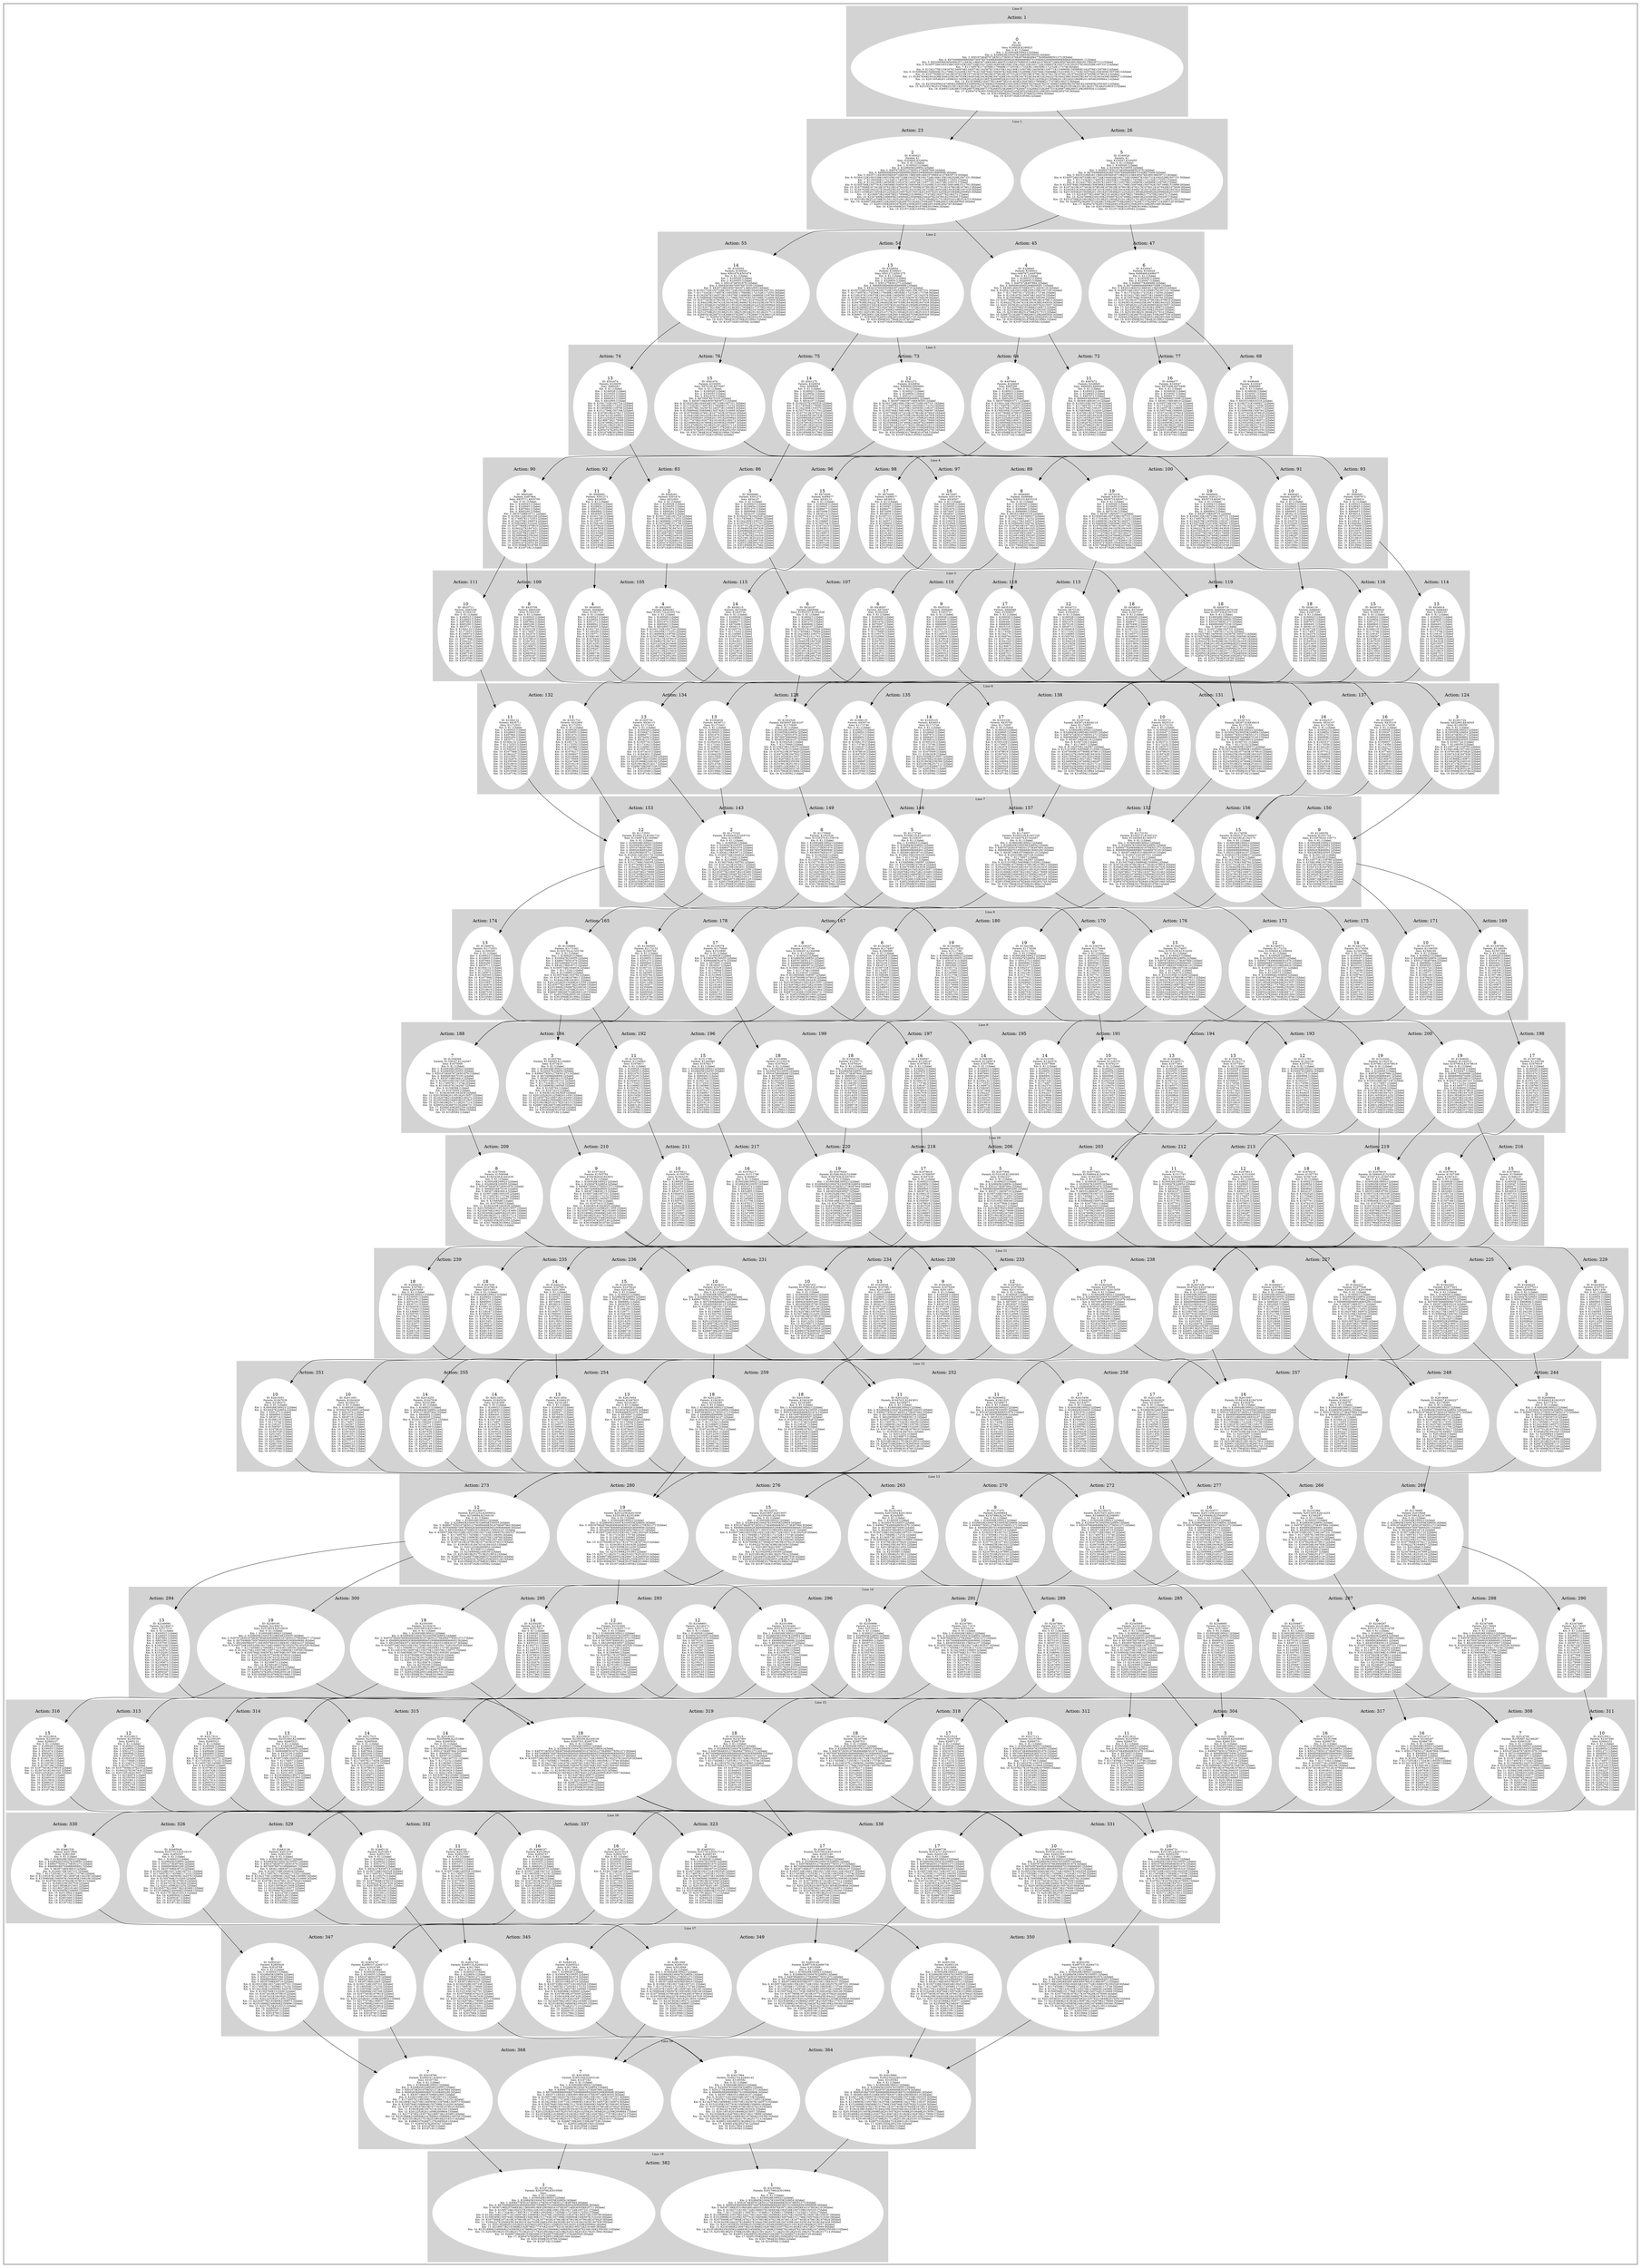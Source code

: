 digraph G {
subgraph cluster_info {
        subgraph cluster_18 {
        style=filled;
        color=lightgrey;
        node [style=filled,color=white];
        subgraph cluster_act_364 {
label = "Action: 364"step_K3017964 [label=<3<BR /><FONT POINT-SIZE="8">ID: K3017964</FONT><BR /><FONT POINT-SIZE="8">Parents: K2852745,K2849145</FONT><BR /><FONT POINT-SIZE="8">Sons: K3185582</FONT><BR /><FONT POINT-SIZE="8"> Km: 0: K1 [1|false]</FONT><BR /><FONT POINT-SIZE="8"> Km: 1: K160026K160023 [2|false]</FONT><BR /><FONT POINT-SIZE="8"> Km: 2: K330047K330055K328854 [3|false]</FONT><BR /><FONT POINT-SIZE="8"> Km: 3: K501275K498468K501676K501273 [4|false]</FONT><BR /><FONT POINT-SIZE="8"> Km: 4: K668900K666889K670100K669686 [4|false]</FONT><BR /><FONT POINT-SIZE="8"> Km: 5: K839719K835310K834107 [3|false]</FONT><BR /><FONT POINT-SIZE="8"> Km: 6: K1003731K1002528K1007338 [3|false]</FONT><BR /><FONT POINT-SIZE="8"> Km: 7: K1174957K1170949K1172152K1172553 [4|false]</FONT><BR /><FONT POINT-SIZE="8"> Km: 8: K1342576K1340980K1339370K1342567K1340573 [5|false]</FONT><BR /><FONT POINT-SIZE="8"> Km: 9: K1510195K1507791K1506588K1509000 [4|false]</FONT><BR /><FONT POINT-SIZE="8"> Km: 10: K1675009K1677806K1679819K1676219 [4|false]</FONT><BR /><FONT POINT-SIZE="8"> Km: 11: K1842227K1847438K1843430 [3|false]</FONT><BR /><FONT POINT-SIZE="8"> Km: 12: K2011851K2010648K2015057 [3|false]</FONT><BR /><FONT POINT-SIZE="8"> Km: 13: K2183480K2182676K2180272K2179069 [4|false]</FONT><BR /><FONT POINT-SIZE="8"> Km: 14: K2351893K2350295K2348693K2347490K2350300 [5|false]</FONT><BR /><FONT POINT-SIZE="8"> Km: 15: K2519913K2515911K2517914K2517114 [4|false]</FONT><BR /><FONT POINT-SIZE="8"> Km: 16: K2685132K2685523K2684332 [3|false]</FONT><BR /><FONT POINT-SIZE="8"> Km: 17: K2849145K2852745 [2|false]</FONT><BR /><FONT POINT-SIZE="8"> Km: 18: K3017964 [1|false]</FONT><BR /><FONT POINT-SIZE="8"> Km: 19: K3185582 [1|false]</FONT>>]
step_K3019964 [label=<3<BR /><FONT POINT-SIZE="8">ID: K3019964</FONT><BR /><FONT POINT-SIZE="8">Parents: K2852350,K2851550</FONT><BR /><FONT POINT-SIZE="8">Sons: K3185582</FONT><BR /><FONT POINT-SIZE="8"> Km: 0: K1 [1|false]</FONT><BR /><FONT POINT-SIZE="8"> Km: 1: K160026K160023 [2|false]</FONT><BR /><FONT POINT-SIZE="8"> Km: 2: K328845K330047K330055 [3|false]</FONT><BR /><FONT POINT-SIZE="8"> Km: 3: K501674K497672K498468K501676 [4|false]</FONT><BR /><FONT POINT-SIZE="8"> Km: 4: K669283K670097K666889K668493K670100K668491 [6|false]</FONT><BR /><FONT POINT-SIZE="8"> Km: 5: K836914K835318K838507K839713K832905K836119 [6|false]</FONT><BR /><FONT POINT-SIZE="8"> Km: 6: K1001732K1006937K1004934K1002528K1007338K1005335 [6|false]</FONT><BR /><FONT POINT-SIZE="8"> Km: 7: K1174957K1173343K1173746K1174556K1170949K1172553 [6|false]</FONT><BR /><FONT POINT-SIZE="8"> Km: 8: K1336965K1339378K1342576K1340980K1342175K1338167 [6|false]</FONT><BR /><FONT POINT-SIZE="8"> Km: 9: K1510999K1506588K1511796K1509794K1505792K1510200 [6|false]</FONT><BR /><FONT POINT-SIZE="8"> Km: 10: K1675009K1678217K1676611K1677403K1679420K1679813 [6|false]</FONT><BR /><FONT POINT-SIZE="8"> Km: 11: K1843438K1846627K1844239K1845034K1841025K1847833 [6|false]</FONT><BR /><FONT POINT-SIZE="8"> Km: 12: K2013054K2013455K2009852K2015057K2015458K2010648K2015059 [7|false]</FONT><BR /><FONT POINT-SIZE="8"> Km: 13: K2183480K2181866K2183077K2180673K2181463K2182676K2179069 [7|false]</FONT><BR /><FONT POINT-SIZE="8"> Km: 14: K2351893K2347498K2345085K2350687K2346287K2349100K2350300 [7|false]</FONT><BR /><FONT POINT-SIZE="8"> Km: 15: K2519919K2514708K2517112K2513912K2519119 [5|false]</FONT><BR /><FONT POINT-SIZE="8"> Km: 16: K2687531K2684731K2683129 [3|false]</FONT><BR /><FONT POINT-SIZE="8"> Km: 17: K2851550K2852350 [2|false]</FONT><BR /><FONT POINT-SIZE="8"> Km: 18: K3019964 [1|false]</FONT><BR /><FONT POINT-SIZE="8"> Km: 19: K3185582 [1|false]</FONT>>]
}
subgraph cluster_act_364 {
label = "Action: 364"step_K3017964 [label=<3<BR /><FONT POINT-SIZE="8">ID: K3017964</FONT><BR /><FONT POINT-SIZE="8">Parents: K2852745,K2849145</FONT><BR /><FONT POINT-SIZE="8">Sons: K3185582</FONT><BR /><FONT POINT-SIZE="8"> Km: 0: K1 [1|false]</FONT><BR /><FONT POINT-SIZE="8"> Km: 1: K160026K160023 [2|false]</FONT><BR /><FONT POINT-SIZE="8"> Km: 2: K330047K330055K328854 [3|false]</FONT><BR /><FONT POINT-SIZE="8"> Km: 3: K501275K498468K501676K501273 [4|false]</FONT><BR /><FONT POINT-SIZE="8"> Km: 4: K668900K666889K670100K669686 [4|false]</FONT><BR /><FONT POINT-SIZE="8"> Km: 5: K839719K835310K834107 [3|false]</FONT><BR /><FONT POINT-SIZE="8"> Km: 6: K1003731K1002528K1007338 [3|false]</FONT><BR /><FONT POINT-SIZE="8"> Km: 7: K1174957K1170949K1172152K1172553 [4|false]</FONT><BR /><FONT POINT-SIZE="8"> Km: 8: K1342576K1340980K1339370K1342567K1340573 [5|false]</FONT><BR /><FONT POINT-SIZE="8"> Km: 9: K1510195K1507791K1506588K1509000 [4|false]</FONT><BR /><FONT POINT-SIZE="8"> Km: 10: K1675009K1677806K1679819K1676219 [4|false]</FONT><BR /><FONT POINT-SIZE="8"> Km: 11: K1842227K1847438K1843430 [3|false]</FONT><BR /><FONT POINT-SIZE="8"> Km: 12: K2011851K2010648K2015057 [3|false]</FONT><BR /><FONT POINT-SIZE="8"> Km: 13: K2183480K2182676K2180272K2179069 [4|false]</FONT><BR /><FONT POINT-SIZE="8"> Km: 14: K2351893K2350295K2348693K2347490K2350300 [5|false]</FONT><BR /><FONT POINT-SIZE="8"> Km: 15: K2519913K2515911K2517914K2517114 [4|false]</FONT><BR /><FONT POINT-SIZE="8"> Km: 16: K2685132K2685523K2684332 [3|false]</FONT><BR /><FONT POINT-SIZE="8"> Km: 17: K2849145K2852745 [2|false]</FONT><BR /><FONT POINT-SIZE="8"> Km: 18: K3017964 [1|false]</FONT><BR /><FONT POINT-SIZE="8"> Km: 19: K3185582 [1|false]</FONT>>]
step_K3019964 [label=<3<BR /><FONT POINT-SIZE="8">ID: K3019964</FONT><BR /><FONT POINT-SIZE="8">Parents: K2852350,K2851550</FONT><BR /><FONT POINT-SIZE="8">Sons: K3185582</FONT><BR /><FONT POINT-SIZE="8"> Km: 0: K1 [1|false]</FONT><BR /><FONT POINT-SIZE="8"> Km: 1: K160026K160023 [2|false]</FONT><BR /><FONT POINT-SIZE="8"> Km: 2: K328845K330047K330055 [3|false]</FONT><BR /><FONT POINT-SIZE="8"> Km: 3: K501674K497672K498468K501676 [4|false]</FONT><BR /><FONT POINT-SIZE="8"> Km: 4: K669283K670097K666889K668493K670100K668491 [6|false]</FONT><BR /><FONT POINT-SIZE="8"> Km: 5: K836914K835318K838507K839713K832905K836119 [6|false]</FONT><BR /><FONT POINT-SIZE="8"> Km: 6: K1001732K1006937K1004934K1002528K1007338K1005335 [6|false]</FONT><BR /><FONT POINT-SIZE="8"> Km: 7: K1174957K1173343K1173746K1174556K1170949K1172553 [6|false]</FONT><BR /><FONT POINT-SIZE="8"> Km: 8: K1336965K1339378K1342576K1340980K1342175K1338167 [6|false]</FONT><BR /><FONT POINT-SIZE="8"> Km: 9: K1510999K1506588K1511796K1509794K1505792K1510200 [6|false]</FONT><BR /><FONT POINT-SIZE="8"> Km: 10: K1675009K1678217K1676611K1677403K1679420K1679813 [6|false]</FONT><BR /><FONT POINT-SIZE="8"> Km: 11: K1843438K1846627K1844239K1845034K1841025K1847833 [6|false]</FONT><BR /><FONT POINT-SIZE="8"> Km: 12: K2013054K2013455K2009852K2015057K2015458K2010648K2015059 [7|false]</FONT><BR /><FONT POINT-SIZE="8"> Km: 13: K2183480K2181866K2183077K2180673K2181463K2182676K2179069 [7|false]</FONT><BR /><FONT POINT-SIZE="8"> Km: 14: K2351893K2347498K2345085K2350687K2346287K2349100K2350300 [7|false]</FONT><BR /><FONT POINT-SIZE="8"> Km: 15: K2519919K2514708K2517112K2513912K2519119 [5|false]</FONT><BR /><FONT POINT-SIZE="8"> Km: 16: K2687531K2684731K2683129 [3|false]</FONT><BR /><FONT POINT-SIZE="8"> Km: 17: K2851550K2852350 [2|false]</FONT><BR /><FONT POINT-SIZE="8"> Km: 18: K3019964 [1|false]</FONT><BR /><FONT POINT-SIZE="8"> Km: 19: K3185582 [1|false]</FONT>>]
}
subgraph cluster_act_368 {
label = "Action: 368"step_K3018768 [label=<7<BR /><FONT POINT-SIZE="8">ID: K3018768</FONT><BR /><FONT POINT-SIZE="8">Parents: K2850347,K2854747</FONT><BR /><FONT POINT-SIZE="8">Sons: K3187182</FONT><BR /><FONT POINT-SIZE="8"> Km: 0: K1 [1|false]</FONT><BR /><FONT POINT-SIZE="8"> Km: 1: K160026K160023 [2|false]</FONT><BR /><FONT POINT-SIZE="8"> Km: 2: K328845K328854K330055 [3|false]</FONT><BR /><FONT POINT-SIZE="8"> Km: 3: K501674K501676K501273K497664 [4|false]</FONT><BR /><FONT POINT-SIZE="8"> Km: 4: K669283K668900K670100K665290 [4|false]</FONT><BR /><FONT POINT-SIZE="8"> Km: 5: K839719K835709K832905 [3|false]</FONT><BR /><FONT POINT-SIZE="8"> Km: 6: K1003338K1001724K1007331 [3|false]</FONT><BR /><FONT POINT-SIZE="8"> Km: 7: K1174957K1169350K1174556K1172152 [4|false]</FONT><BR /><FONT POINT-SIZE="8"> Km: 8: K1342180K1342576K1340565K1339769K1340573 [5|false]</FONT><BR /><FONT POINT-SIZE="8"> Km: 9: K1505784K1508994K1507398K1510200 [4|false]</FONT><BR /><FONT POINT-SIZE="8"> Km: 10: K1673410K1679819K1677403K1679019 [4|false]</FONT><BR /><FONT POINT-SIZE="8"> Km: 11: K1843829K1847431K1841025 [3|false]</FONT><BR /><FONT POINT-SIZE="8"> Km: 12: K2012252K2011458K2009844 [3|false]</FONT><BR /><FONT POINT-SIZE="8"> Km: 13: K2177470K2183077K2180673K2183480 [4|false]</FONT><BR /><FONT POINT-SIZE="8"> Km: 14: K2351896K2349094K2347889K2350696K2349100 [5|false]</FONT><BR /><FONT POINT-SIZE="8"> Km: 15: K2515518K2517515K2519916K2518315 [4|false]</FONT><BR /><FONT POINT-SIZE="8"> Km: 16: K2686337K2687137K2685926 [3|false]</FONT><BR /><FONT POINT-SIZE="8"> Km: 17: K2854747K2850347 [2|false]</FONT><BR /><FONT POINT-SIZE="8"> Km: 18: K3018768 [1|false]</FONT><BR /><FONT POINT-SIZE="8"> Km: 19: K3187182 [1|false]</FONT>>]
step_K3019568 [label=<7<BR /><FONT POINT-SIZE="8">ID: K3019568</FONT><BR /><FONT POINT-SIZE="8">Parents: K2851949,K2855149</FONT><BR /><FONT POINT-SIZE="8">Sons: K3187182</FONT><BR /><FONT POINT-SIZE="8"> Km: 0: K1 [1|false]</FONT><BR /><FONT POINT-SIZE="8"> Km: 1: K160026K160023 [2|false]</FONT><BR /><FONT POINT-SIZE="8"> Km: 2: K328845K330047K328854 [3|false]</FONT><BR /><FONT POINT-SIZE="8"> Km: 3: K498477K501275K501273K497664 [4|false]</FONT><BR /><FONT POINT-SIZE="8"> Km: 4: K670496K668900K670498K668892K665290K669686 [6|false]</FONT><BR /><FONT POINT-SIZE="8"> Km: 5: K835711K838115K838919K834107K839716K836505 [6|false]</FONT><BR /><FONT POINT-SIZE="8"> Km: 6: K1005734K1002537K1004132K1006135K1001724K1007331 [6|false]</FONT><BR /><FONT POINT-SIZE="8"> Km: 7: K1173343K1173746K1169350K1174556K1172152K1172553 [6|false]</FONT><BR /><FONT POINT-SIZE="8"> Km: 8: K1342180K1339771K1336965K1338167K1340573K1340974 [6|false]</FONT><BR /><FONT POINT-SIZE="8"> Km: 9: K1505784K1508199K1511793K1509000K1506597K1509395 [6|false]</FONT><BR /><FONT POINT-SIZE="8"> Km: 10: K1677806K1673410K1677012K1678618K1679816K1679420 [6|false]</FONT><BR /><FONT POINT-SIZE="8"> Km: 11: K1842227K1844625K1843831K1847039K1846235K1847836 [6|false]</FONT><BR /><FONT POINT-SIZE="8"> Km: 12: K2012252K2010657K2015451K2014255K2013854K2012259K2009844 [7|false]</FONT><BR /><FONT POINT-SIZE="8"> Km: 13: K2183480K2181866K2181463K2180673K2182676K2177470K2180272 [7|false]</FONT><BR /><FONT POINT-SIZE="8"> Km: 14: K2351896K2347891K2345085K2348685K2346287K2349100K2350300 [7|false]</FONT><BR /><FONT POINT-SIZE="8"> Km: 15: K2519919K2514717K2513904K2516319K2518317 [5|false]</FONT><BR /><FONT POINT-SIZE="8"> Km: 16: K2686738K2681530K2687538 [3|false]</FONT><BR /><FONT POINT-SIZE="8"> Km: 17: K2855149K2851949 [2|false]</FONT><BR /><FONT POINT-SIZE="8"> Km: 18: K3019568 [1|false]</FONT><BR /><FONT POINT-SIZE="8"> Km: 19: K3187182 [1|false]</FONT>>]
}
subgraph cluster_act_368 {
label = "Action: 368"step_K3018768 [label=<7<BR /><FONT POINT-SIZE="8">ID: K3018768</FONT><BR /><FONT POINT-SIZE="8">Parents: K2850347,K2854747</FONT><BR /><FONT POINT-SIZE="8">Sons: K3187182</FONT><BR /><FONT POINT-SIZE="8"> Km: 0: K1 [1|false]</FONT><BR /><FONT POINT-SIZE="8"> Km: 1: K160026K160023 [2|false]</FONT><BR /><FONT POINT-SIZE="8"> Km: 2: K328845K328854K330055 [3|false]</FONT><BR /><FONT POINT-SIZE="8"> Km: 3: K501674K501676K501273K497664 [4|false]</FONT><BR /><FONT POINT-SIZE="8"> Km: 4: K669283K668900K670100K665290 [4|false]</FONT><BR /><FONT POINT-SIZE="8"> Km: 5: K839719K835709K832905 [3|false]</FONT><BR /><FONT POINT-SIZE="8"> Km: 6: K1003338K1001724K1007331 [3|false]</FONT><BR /><FONT POINT-SIZE="8"> Km: 7: K1174957K1169350K1174556K1172152 [4|false]</FONT><BR /><FONT POINT-SIZE="8"> Km: 8: K1342180K1342576K1340565K1339769K1340573 [5|false]</FONT><BR /><FONT POINT-SIZE="8"> Km: 9: K1505784K1508994K1507398K1510200 [4|false]</FONT><BR /><FONT POINT-SIZE="8"> Km: 10: K1673410K1679819K1677403K1679019 [4|false]</FONT><BR /><FONT POINT-SIZE="8"> Km: 11: K1843829K1847431K1841025 [3|false]</FONT><BR /><FONT POINT-SIZE="8"> Km: 12: K2012252K2011458K2009844 [3|false]</FONT><BR /><FONT POINT-SIZE="8"> Km: 13: K2177470K2183077K2180673K2183480 [4|false]</FONT><BR /><FONT POINT-SIZE="8"> Km: 14: K2351896K2349094K2347889K2350696K2349100 [5|false]</FONT><BR /><FONT POINT-SIZE="8"> Km: 15: K2515518K2517515K2519916K2518315 [4|false]</FONT><BR /><FONT POINT-SIZE="8"> Km: 16: K2686337K2687137K2685926 [3|false]</FONT><BR /><FONT POINT-SIZE="8"> Km: 17: K2854747K2850347 [2|false]</FONT><BR /><FONT POINT-SIZE="8"> Km: 18: K3018768 [1|false]</FONT><BR /><FONT POINT-SIZE="8"> Km: 19: K3187182 [1|false]</FONT>>]
step_K3019568 [label=<7<BR /><FONT POINT-SIZE="8">ID: K3019568</FONT><BR /><FONT POINT-SIZE="8">Parents: K2851949,K2855149</FONT><BR /><FONT POINT-SIZE="8">Sons: K3187182</FONT><BR /><FONT POINT-SIZE="8"> Km: 0: K1 [1|false]</FONT><BR /><FONT POINT-SIZE="8"> Km: 1: K160026K160023 [2|false]</FONT><BR /><FONT POINT-SIZE="8"> Km: 2: K328845K330047K328854 [3|false]</FONT><BR /><FONT POINT-SIZE="8"> Km: 3: K498477K501275K501273K497664 [4|false]</FONT><BR /><FONT POINT-SIZE="8"> Km: 4: K670496K668900K670498K668892K665290K669686 [6|false]</FONT><BR /><FONT POINT-SIZE="8"> Km: 5: K835711K838115K838919K834107K839716K836505 [6|false]</FONT><BR /><FONT POINT-SIZE="8"> Km: 6: K1005734K1002537K1004132K1006135K1001724K1007331 [6|false]</FONT><BR /><FONT POINT-SIZE="8"> Km: 7: K1173343K1173746K1169350K1174556K1172152K1172553 [6|false]</FONT><BR /><FONT POINT-SIZE="8"> Km: 8: K1342180K1339771K1336965K1338167K1340573K1340974 [6|false]</FONT><BR /><FONT POINT-SIZE="8"> Km: 9: K1505784K1508199K1511793K1509000K1506597K1509395 [6|false]</FONT><BR /><FONT POINT-SIZE="8"> Km: 10: K1677806K1673410K1677012K1678618K1679816K1679420 [6|false]</FONT><BR /><FONT POINT-SIZE="8"> Km: 11: K1842227K1844625K1843831K1847039K1846235K1847836 [6|false]</FONT><BR /><FONT POINT-SIZE="8"> Km: 12: K2012252K2010657K2015451K2014255K2013854K2012259K2009844 [7|false]</FONT><BR /><FONT POINT-SIZE="8"> Km: 13: K2183480K2181866K2181463K2180673K2182676K2177470K2180272 [7|false]</FONT><BR /><FONT POINT-SIZE="8"> Km: 14: K2351896K2347891K2345085K2348685K2346287K2349100K2350300 [7|false]</FONT><BR /><FONT POINT-SIZE="8"> Km: 15: K2519919K2514717K2513904K2516319K2518317 [5|false]</FONT><BR /><FONT POINT-SIZE="8"> Km: 16: K2686738K2681530K2687538 [3|false]</FONT><BR /><FONT POINT-SIZE="8"> Km: 17: K2855149K2851949 [2|false]</FONT><BR /><FONT POINT-SIZE="8"> Km: 18: K3019568 [1|false]</FONT><BR /><FONT POINT-SIZE="8"> Km: 19: K3187182 [1|false]</FONT>>]
}

        fontsize="10"
        label = "Line 18";
        }

        subgraph cluster_2 {
        style=filled;
        color=lightgrey;
        node [style=filled,color=white];
        subgraph cluster_act_47 {
label = "Action: 47"step_K330047 [label=<6<BR /><FONT POINT-SIZE="8">ID: K330047</FONT><BR /><FONT POINT-SIZE="8">Parents: K160026</FONT><BR /><FONT POINT-SIZE="8">Sons: K498468,K498477</FONT><BR /><FONT POINT-SIZE="8"> Km: 0: K1 [1|false]</FONT><BR /><FONT POINT-SIZE="8"> Km: 1: K160026 [1|false]</FONT><BR /><FONT POINT-SIZE="8"> Km: 2: K330047 [1|false]</FONT><BR /><FONT POINT-SIZE="8"> Km: 3: K498477K498468 [2|false]</FONT><BR /><FONT POINT-SIZE="8"> Km: 4: K670496K666889K670498 [3|false]</FONT><BR /><FONT POINT-SIZE="8"> Km: 5: K835310K835318K838115K838919 [4|false]</FONT><BR /><FONT POINT-SIZE="8"> Km: 6: K1005734K1003731K1006937K1007331 [4|false]</FONT><BR /><FONT POINT-SIZE="8"> Km: 7: K1173343K1172152K1174556 [3|false]</FONT><BR /><FONT POINT-SIZE="8"> Km: 8: K1342175K1340573K1336965 [3|false]</FONT><BR /><FONT POINT-SIZE="8"> Km: 9: K1505784K1509000K1509794 [3|false]</FONT><BR /><FONT POINT-SIZE="8"> Km: 10: K1673410K1677403K1679816K1679819 [4|false]</FONT><BR /><FONT POINT-SIZE="8"> Km: 11: K1843831K1846235K1847438K1841025 [4|false]</FONT><BR /><FONT POINT-SIZE="8"> Km: 12: K2013854K2012252K2009852K2015057 [4|false]</FONT><BR /><FONT POINT-SIZE="8"> Km: 13: K2182676K2181463K2180673 [3|false]</FONT><BR /><FONT POINT-SIZE="8"> Km: 14: K2345085K2349100K2350295 [3|false]</FONT><BR /><FONT POINT-SIZE="8"> Km: 15: K2519919K2513904K2517914 [3|false]</FONT><BR /><FONT POINT-SIZE="8"> Km: 16: K2685523K2687531K2681530K2687538 [4|false]</FONT><BR /><FONT POINT-SIZE="8"> Km: 17: K2849145K2852350K2855149K2851949 [4|false]</FONT><BR /><FONT POINT-SIZE="8"> Km: 18: K3019568K3017964K3019964 [3|false]</FONT><BR /><FONT POINT-SIZE="8"> Km: 19: K3187182K3185582 [2|false]</FONT>>]
}
subgraph cluster_act_45 {
label = "Action: 45"step_K328845 [label=<4<BR /><FONT POINT-SIZE="8">ID: K328845</FONT><BR /><FONT POINT-SIZE="8">Parents: K160023</FONT><BR /><FONT POINT-SIZE="8">Sons: K497672,K497664</FONT><BR /><FONT POINT-SIZE="8"> Km: 0: K1 [1|false]</FONT><BR /><FONT POINT-SIZE="8"> Km: 1: K160023 [1|false]</FONT><BR /><FONT POINT-SIZE="8"> Km: 2: K328845 [1|false]</FONT><BR /><FONT POINT-SIZE="8"> Km: 3: K497672K497664 [2|false]</FONT><BR /><FONT POINT-SIZE="8"> Km: 4: K668493K665290K668491 [3|false]</FONT><BR /><FONT POINT-SIZE="8"> Km: 5: K836914K835709K835711K836119 [4|false]</FONT><BR /><FONT POINT-SIZE="8"> Km: 6: K1004132K1003338K1005335K1007338 [4|false]</FONT><BR /><FONT POINT-SIZE="8"> Km: 7: K1174957K1172553K1173746 [3|false]</FONT><BR /><FONT POINT-SIZE="8"> Km: 8: K1338167K1340974K1342576 [3|false]</FONT><BR /><FONT POINT-SIZE="8"> Km: 9: K1506588K1510200K1509395 [3|false]</FONT><BR /><FONT POINT-SIZE="8"> Km: 10: K1677806K1675009K1679819K1679813 [4|false]</FONT><BR /><FONT POINT-SIZE="8"> Km: 11: K1842227K1847431K1843438K1845034 [4|false]</FONT><BR /><FONT POINT-SIZE="8"> Km: 12: K2013455K2012252K2010657K2015057 [4|false]</FONT><BR /><FONT POINT-SIZE="8"> Km: 13: K2182676K2181866K2180673 [3|false]</FONT><BR /><FONT POINT-SIZE="8"> Km: 14: K2349094K2346287K2350300 [3|false]</FONT><BR /><FONT POINT-SIZE="8"> Km: 15: K2519919K2514708K2517515 [3|false]</FONT><BR /><FONT POINT-SIZE="8"> Km: 16: K2687531K2687538K2683129K2685926 [4|false]</FONT><BR /><FONT POINT-SIZE="8"> Km: 17: K2851550K2850347K2852350K2855149 [4|false]</FONT><BR /><FONT POINT-SIZE="8"> Km: 18: K3019568K3018768K3019964 [3|false]</FONT><BR /><FONT POINT-SIZE="8"> Km: 19: K3187182K3185582 [2|false]</FONT>>]
}
subgraph cluster_act_54 {
label = "Action: 54"step_K328854 [label=<13<BR /><FONT POINT-SIZE="8">ID: K328854</FONT><BR /><FONT POINT-SIZE="8">Parents: K160023</FONT><BR /><FONT POINT-SIZE="8">Sons: K501273,K501275</FONT><BR /><FONT POINT-SIZE="8"> Km: 0: K1 [1|false]</FONT><BR /><FONT POINT-SIZE="8"> Km: 1: K160023 [1|false]</FONT><BR /><FONT POINT-SIZE="8"> Km: 2: K328854 [1|false]</FONT><BR /><FONT POINT-SIZE="8"> Km: 3: K501275K501273 [2|false]</FONT><BR /><FONT POINT-SIZE="8"> Km: 4: K668900K668892K669686 [3|false]</FONT><BR /><FONT POINT-SIZE="8"> Km: 5: K834107K836505K839716K839719 [4|false]</FONT><BR /><FONT POINT-SIZE="8"> Km: 6: K1007338K1002537K1001724K1002528K1006135K1007331 [6|false]</FONT><BR /><FONT POINT-SIZE="8"> Km: 7: K1174957K1174556K1170949K1169350K1172152K1173746 [6|false]</FONT><BR /><FONT POINT-SIZE="8"> Km: 8: K1338167K1339370K1342180K1340565K1339771K1342576 [6|false]</FONT><BR /><FONT POINT-SIZE="8"> Km: 9: K1505784K1510195K1511793K1507791K1506597K1508199 [6|false]</FONT><BR /><FONT POINT-SIZE="8"> Km: 10: K1677806K1673410K1676219K1677012K1679420K1678618 [6|false]</FONT><BR /><FONT POINT-SIZE="8"> Km: 11: K1847836K1842227K1844625K1847039K1843829K1847438 [6|false]</FONT><BR /><FONT POINT-SIZE="8"> Km: 12: K2011458K2015451K2015057K2014255K2010648K2009844 [6|false]</FONT><BR /><FONT POINT-SIZE="8"> Km: 13: K2181866K2183077K2182676K2179069K2177470K2180272 [6|false]</FONT><BR /><FONT POINT-SIZE="8"> Km: 14: K2347891K2350696K2347490K2348685K2346287K2350300 [6|false]</FONT><BR /><FONT POINT-SIZE="8"> Km: 15: K2515911K2519913K2514717K2513904K2516319K2518315 [6|false]</FONT><BR /><FONT POINT-SIZE="8"> Km: 16: K2686738K2685132K2684332K2681530K2687538K2685926 [6|false]</FONT><BR /><FONT POINT-SIZE="8"> Km: 17: K2850347K2855149K2851949K2852745 [4|false]</FONT><BR /><FONT POINT-SIZE="8"> Km: 18: K3019568K3017964K3018768 [3|false]</FONT><BR /><FONT POINT-SIZE="8"> Km: 19: K3187182K3185582 [2|false]</FONT>>]
}
subgraph cluster_act_55 {
label = "Action: 55"step_K330055 [label=<14<BR /><FONT POINT-SIZE="8">ID: K330055</FONT><BR /><FONT POINT-SIZE="8">Parents: K160026</FONT><BR /><FONT POINT-SIZE="8">Sons: K501676,K501674</FONT><BR /><FONT POINT-SIZE="8"> Km: 0: K1 [1|false]</FONT><BR /><FONT POINT-SIZE="8"> Km: 1: K160026 [1|false]</FONT><BR /><FONT POINT-SIZE="8"> Km: 2: K330055 [1|false]</FONT><BR /><FONT POINT-SIZE="8"> Km: 3: K501674K501676 [2|false]</FONT><BR /><FONT POINT-SIZE="8"> Km: 4: K669283K670097K670100 [3|false]</FONT><BR /><FONT POINT-SIZE="8"> Km: 5: K839719K838507K839713K832905 [4|false]</FONT><BR /><FONT POINT-SIZE="8"> Km: 6: K1001732K1007338K1001724K1002528K1004934K1007331 [6|false]</FONT><BR /><FONT POINT-SIZE="8"> Km: 7: K1173343K1174957K1169350K1170949K1172152K1172553 [6|false]</FONT><BR /><FONT POINT-SIZE="8"> Km: 8: K1342567K1340573K1339378K1336965K1340980K1339769 [6|false]</FONT><BR /><FONT POINT-SIZE="8"> Km: 9: K1508994K1506588K1511796K1505792K1507398K1510999 [6|false]</FONT><BR /><FONT POINT-SIZE="8"> Km: 10: K1677403K1679019K1678217K1676611K1679420K1675009 [6|false]</FONT><BR /><FONT POINT-SIZE="8"> Km: 11: K1844239K1847431K1843430K1846627K1841025K1847833 [6|false]</FONT><BR /><FONT POINT-SIZE="8"> Km: 12: K2013054K2015458K2011851K2010648K2012252K2009844 [6|false]</FONT><BR /><FONT POINT-SIZE="8"> Km: 13: K2183077K2180673K2181463K2179069K2177470K2180272 [6|false]</FONT><BR /><FONT POINT-SIZE="8"> Km: 14: K2348693K2347889K2345085K2350687K2347498K2349100 [6|false]</FONT><BR /><FONT POINT-SIZE="8"> Km: 15: K2514708K2515518K2519119K2519916K2513912K2517114 [6|false]</FONT><BR /><FONT POINT-SIZE="8"> Km: 16: K2685523K2687531K2686337K2687137K2684731K2683129 [6|false]</FONT><BR /><FONT POINT-SIZE="8"> Km: 17: K2854747K2851550K2849145K2852350 [4|false]</FONT><BR /><FONT POINT-SIZE="8"> Km: 18: K3017964K3018768K3019964 [3|false]</FONT><BR /><FONT POINT-SIZE="8"> Km: 19: K3187182K3185582 [2|false]</FONT>>]
}

        fontsize="10"
        label = "Line 2";
        }

        subgraph cluster_16 {
        style=filled;
        color=lightgrey;
        node [style=filled,color=white];
        subgraph cluster_act_331 {
label = "Action: 331"step_K2687531 [label=<10<BR /><FONT POINT-SIZE="8">ID: K2687531</FONT><BR /><FONT POINT-SIZE="8">Parents: K2519119,K2519919</FONT><BR /><FONT POINT-SIZE="8">Sons: K2852350</FONT><BR /><FONT POINT-SIZE="8"> Km: 0: K1 [1|false]</FONT><BR /><FONT POINT-SIZE="8"> Km: 1: K160026K160023 [2|false]</FONT><BR /><FONT POINT-SIZE="8"> Km: 2: K328845K330047K330055 [3|false]</FONT><BR /><FONT POINT-SIZE="8"> Km: 3: K497672K501676K498468K501674 [4|false]</FONT><BR /><FONT POINT-SIZE="8"> Km: 4: K670097K669283K666889K670100K668493 [5|false]</FONT><BR /><FONT POINT-SIZE="8"> Km: 5: K832905K836914K838507K835318K839713 [5|false]</FONT><BR /><FONT POINT-SIZE="8"> Km: 6: K1005335K1004934K1001732K1006937K1002528 [5|false]</FONT><BR /><FONT POINT-SIZE="8"> Km: 7: K1174556K1172553K1170949K1173343K1173746 [5|false]</FONT><BR /><FONT POINT-SIZE="8"> Km: 8: K1342175K1338167K1339378K1336965K1340980 [5|false]</FONT><BR /><FONT POINT-SIZE="8"> Km: 9: K1506588K1511796K1509794K1505792 [4|false]</FONT><BR /><FONT POINT-SIZE="8"> Km: 10: K1677403K1678217K1675009 [3|false]</FONT><BR /><FONT POINT-SIZE="8"> Km: 11: K1843438K1846627K1841025 [3|false]</FONT><BR /><FONT POINT-SIZE="8"> Km: 12: K2013455K2009852K2015057K2010648 [4|false]</FONT><BR /><FONT POINT-SIZE="8"> Km: 13: K2182676K2180673K2179069 [3|false]</FONT><BR /><FONT POINT-SIZE="8"> Km: 14: K2347498K2349100K2350300 [3|false]</FONT><BR /><FONT POINT-SIZE="8"> Km: 15: K2519919K2519119 [2|false]</FONT><BR /><FONT POINT-SIZE="8"> Km: 16: K2687531 [1|false]</FONT><BR /><FONT POINT-SIZE="8"> Km: 17: K2852350 [1|false]</FONT><BR /><FONT POINT-SIZE="8"> Km: 18: K3019964 [1|false]</FONT><BR /><FONT POINT-SIZE="8"> Km: 19: K3185582 [1|false]</FONT>>]
step_K2684731 [label=<10<BR /><FONT POINT-SIZE="8">ID: K2684731</FONT><BR /><FONT POINT-SIZE="8">Parents: K2513912,K2517112</FONT><BR /><FONT POINT-SIZE="8">Sons: K2852350</FONT><BR /><FONT POINT-SIZE="8"> Km: 0: K1 [1|false]</FONT><BR /><FONT POINT-SIZE="8"> Km: 1: K160026K160023 [2|false]</FONT><BR /><FONT POINT-SIZE="8"> Km: 2: K328845K330047K330055 [3|false]</FONT><BR /><FONT POINT-SIZE="8"> Km: 3: K501676K498468K501674 [3|false]</FONT><BR /><FONT POINT-SIZE="8"> Km: 4: K670097K669283K670100 [3|false]</FONT><BR /><FONT POINT-SIZE="8"> Km: 5: K832905K838507K835318 [3|false]</FONT><BR /><FONT POINT-SIZE="8"> Km: 6: K1007338K1005335K1002528 [3|false]</FONT><BR /><FONT POINT-SIZE="8"> Km: 7: K1174556K1170949K1173746 [3|false]</FONT><BR /><FONT POINT-SIZE="8"> Km: 8: K1338167K1339378K1340980 [3|false]</FONT><BR /><FONT POINT-SIZE="8"> Km: 9: K1506588K1510999 [2|false]</FONT><BR /><FONT POINT-SIZE="8"> Km: 10: K1678217K1679420K1675009 [3|false]</FONT><BR /><FONT POINT-SIZE="8"> Km: 11: K1843438K1847833 [2|false]</FONT><BR /><FONT POINT-SIZE="8"> Km: 12: K2015059K2013054 [2|false]</FONT><BR /><FONT POINT-SIZE="8"> Km: 13: K2181463K2183480 [2|false]</FONT><BR /><FONT POINT-SIZE="8"> Km: 14: K2345085K2351893 [2|false]</FONT><BR /><FONT POINT-SIZE="8"> Km: 15: K2517112K2513912 [2|false]</FONT><BR /><FONT POINT-SIZE="8"> Km: 16: K2684731 [1|false]</FONT><BR /><FONT POINT-SIZE="8"> Km: 17: K2852350 [1|false]</FONT><BR /><FONT POINT-SIZE="8"> Km: 18: K3019964 [1|false]</FONT><BR /><FONT POINT-SIZE="8"> Km: 19: K3185582 [1|false]</FONT>>]
}
subgraph cluster_act_331 {
label = "Action: 331"step_K2687531 [label=<10<BR /><FONT POINT-SIZE="8">ID: K2687531</FONT><BR /><FONT POINT-SIZE="8">Parents: K2519119,K2519919</FONT><BR /><FONT POINT-SIZE="8">Sons: K2852350</FONT><BR /><FONT POINT-SIZE="8"> Km: 0: K1 [1|false]</FONT><BR /><FONT POINT-SIZE="8"> Km: 1: K160026K160023 [2|false]</FONT><BR /><FONT POINT-SIZE="8"> Km: 2: K328845K330047K330055 [3|false]</FONT><BR /><FONT POINT-SIZE="8"> Km: 3: K497672K501676K498468K501674 [4|false]</FONT><BR /><FONT POINT-SIZE="8"> Km: 4: K670097K669283K666889K670100K668493 [5|false]</FONT><BR /><FONT POINT-SIZE="8"> Km: 5: K832905K836914K838507K835318K839713 [5|false]</FONT><BR /><FONT POINT-SIZE="8"> Km: 6: K1005335K1004934K1001732K1006937K1002528 [5|false]</FONT><BR /><FONT POINT-SIZE="8"> Km: 7: K1174556K1172553K1170949K1173343K1173746 [5|false]</FONT><BR /><FONT POINT-SIZE="8"> Km: 8: K1342175K1338167K1339378K1336965K1340980 [5|false]</FONT><BR /><FONT POINT-SIZE="8"> Km: 9: K1506588K1511796K1509794K1505792 [4|false]</FONT><BR /><FONT POINT-SIZE="8"> Km: 10: K1677403K1678217K1675009 [3|false]</FONT><BR /><FONT POINT-SIZE="8"> Km: 11: K1843438K1846627K1841025 [3|false]</FONT><BR /><FONT POINT-SIZE="8"> Km: 12: K2013455K2009852K2015057K2010648 [4|false]</FONT><BR /><FONT POINT-SIZE="8"> Km: 13: K2182676K2180673K2179069 [3|false]</FONT><BR /><FONT POINT-SIZE="8"> Km: 14: K2347498K2349100K2350300 [3|false]</FONT><BR /><FONT POINT-SIZE="8"> Km: 15: K2519919K2519119 [2|false]</FONT><BR /><FONT POINT-SIZE="8"> Km: 16: K2687531 [1|false]</FONT><BR /><FONT POINT-SIZE="8"> Km: 17: K2852350 [1|false]</FONT><BR /><FONT POINT-SIZE="8"> Km: 18: K3019964 [1|false]</FONT><BR /><FONT POINT-SIZE="8"> Km: 19: K3185582 [1|false]</FONT>>]
step_K2684731 [label=<10<BR /><FONT POINT-SIZE="8">ID: K2684731</FONT><BR /><FONT POINT-SIZE="8">Parents: K2513912,K2517112</FONT><BR /><FONT POINT-SIZE="8">Sons: K2852350</FONT><BR /><FONT POINT-SIZE="8"> Km: 0: K1 [1|false]</FONT><BR /><FONT POINT-SIZE="8"> Km: 1: K160026K160023 [2|false]</FONT><BR /><FONT POINT-SIZE="8"> Km: 2: K328845K330047K330055 [3|false]</FONT><BR /><FONT POINT-SIZE="8"> Km: 3: K501676K498468K501674 [3|false]</FONT><BR /><FONT POINT-SIZE="8"> Km: 4: K670097K669283K670100 [3|false]</FONT><BR /><FONT POINT-SIZE="8"> Km: 5: K832905K838507K835318 [3|false]</FONT><BR /><FONT POINT-SIZE="8"> Km: 6: K1007338K1005335K1002528 [3|false]</FONT><BR /><FONT POINT-SIZE="8"> Km: 7: K1174556K1170949K1173746 [3|false]</FONT><BR /><FONT POINT-SIZE="8"> Km: 8: K1338167K1339378K1340980 [3|false]</FONT><BR /><FONT POINT-SIZE="8"> Km: 9: K1506588K1510999 [2|false]</FONT><BR /><FONT POINT-SIZE="8"> Km: 10: K1678217K1679420K1675009 [3|false]</FONT><BR /><FONT POINT-SIZE="8"> Km: 11: K1843438K1847833 [2|false]</FONT><BR /><FONT POINT-SIZE="8"> Km: 12: K2015059K2013054 [2|false]</FONT><BR /><FONT POINT-SIZE="8"> Km: 13: K2181463K2183480 [2|false]</FONT><BR /><FONT POINT-SIZE="8"> Km: 14: K2345085K2351893 [2|false]</FONT><BR /><FONT POINT-SIZE="8"> Km: 15: K2517112K2513912 [2|false]</FONT><BR /><FONT POINT-SIZE="8"> Km: 16: K2684731 [1|false]</FONT><BR /><FONT POINT-SIZE="8"> Km: 17: K2852350 [1|false]</FONT><BR /><FONT POINT-SIZE="8"> Km: 18: K3019964 [1|false]</FONT><BR /><FONT POINT-SIZE="8"> Km: 19: K3185582 [1|false]</FONT>>]
}
subgraph cluster_act_338 {
label = "Action: 338"step_K2687538 [label=<17<BR /><FONT POINT-SIZE="8">ID: K2687538</FONT><BR /><FONT POINT-SIZE="8">Parents: K2519919,K2516319</FONT><BR /><FONT POINT-SIZE="8">Sons: K2855149</FONT><BR /><FONT POINT-SIZE="8"> Km: 0: K1 [1|false]</FONT><BR /><FONT POINT-SIZE="8"> Km: 1: K160026K160023 [2|false]</FONT><BR /><FONT POINT-SIZE="8"> Km: 2: K328845K330047K328854 [3|false]</FONT><BR /><FONT POINT-SIZE="8"> Km: 3: K497664K501275K498477K501273 [4|false]</FONT><BR /><FONT POINT-SIZE="8"> Km: 4: K670496K668900K668892K665290K669686 [5|false]</FONT><BR /><FONT POINT-SIZE="8"> Km: 5: K839716K835711K836505K838115K834107 [5|false]</FONT><BR /><FONT POINT-SIZE="8"> Km: 6: K1005734K1006135K1001724K1004132K1002537 [5|false]</FONT><BR /><FONT POINT-SIZE="8"> Km: 7: K1174556K1172553K1173343K1169350K1173746 [5|false]</FONT><BR /><FONT POINT-SIZE="8"> Km: 8: K1338167K1340974K1342180K1339771K1336965 [5|false]</FONT><BR /><FONT POINT-SIZE="8"> Km: 9: K1505784K1511793K1506597K1509395 [4|false]</FONT><BR /><FONT POINT-SIZE="8"> Km: 10: K1677806K1673410K1677012 [3|false]</FONT><BR /><FONT POINT-SIZE="8"> Km: 11: K1843831K1844625K1842227 [3|false]</FONT><BR /><FONT POINT-SIZE="8"> Km: 12: K2012252K2010657K2013854K2009844 [4|false]</FONT><BR /><FONT POINT-SIZE="8"> Km: 13: K2182676K2177470K2180673 [3|false]</FONT><BR /><FONT POINT-SIZE="8"> Km: 14: K2347891K2349100K2350300 [3|false]</FONT><BR /><FONT POINT-SIZE="8"> Km: 15: K2519919K2516319 [2|false]</FONT><BR /><FONT POINT-SIZE="8"> Km: 16: K2687538 [1|false]</FONT><BR /><FONT POINT-SIZE="8"> Km: 17: K2855149 [1|false]</FONT><BR /><FONT POINT-SIZE="8"> Km: 18: K3019568 [1|false]</FONT><BR /><FONT POINT-SIZE="8"> Km: 19: K3187182 [1|false]</FONT>>]
step_K2686738 [label=<17<BR /><FONT POINT-SIZE="8">ID: K2686738</FONT><BR /><FONT POINT-SIZE="8">Parents: K2514717,K2518317</FONT><BR /><FONT POINT-SIZE="8">Sons: K2855149</FONT><BR /><FONT POINT-SIZE="8"> Km: 0: K1 [1|false]</FONT><BR /><FONT POINT-SIZE="8"> Km: 1: K160026K160023 [2|false]</FONT><BR /><FONT POINT-SIZE="8"> Km: 2: K328845K330047K328854 [3|false]</FONT><BR /><FONT POINT-SIZE="8"> Km: 3: K497664K501275K501273 [3|false]</FONT><BR /><FONT POINT-SIZE="8"> Km: 4: K668900K668892K669686 [3|false]</FONT><BR /><FONT POINT-SIZE="8"> Km: 5: K835711K836505K834107 [3|false]</FONT><BR /><FONT POINT-SIZE="8"> Km: 6: K1005734K1001724K1007331 [3|false]</FONT><BR /><FONT POINT-SIZE="8"> Km: 7: K1172553K1173343K1169350 [3|false]</FONT><BR /><FONT POINT-SIZE="8"> Km: 8: K1342180K1339771K1336965 [3|false]</FONT><BR /><FONT POINT-SIZE="8"> Km: 9: K1505784K1508199 [2|false]</FONT><BR /><FONT POINT-SIZE="8"> Km: 10: K1673410K1677012K1679420 [3|false]</FONT><BR /><FONT POINT-SIZE="8"> Km: 11: K1843831K1847836 [2|false]</FONT><BR /><FONT POINT-SIZE="8"> Km: 12: K2014255K2012259 [2|false]</FONT><BR /><FONT POINT-SIZE="8"> Km: 13: K2181866K2183480 [2|false]</FONT><BR /><FONT POINT-SIZE="8"> Km: 14: K2351896K2346287 [2|false]</FONT><BR /><FONT POINT-SIZE="8"> Km: 15: K2514717K2518317 [2|false]</FONT><BR /><FONT POINT-SIZE="8"> Km: 16: K2686738 [1|false]</FONT><BR /><FONT POINT-SIZE="8"> Km: 17: K2855149 [1|false]</FONT><BR /><FONT POINT-SIZE="8"> Km: 18: K3019568 [1|false]</FONT><BR /><FONT POINT-SIZE="8"> Km: 19: K3187182 [1|false]</FONT>>]
}
subgraph cluster_act_323 {
label = "Action: 323"step_K2685523 [label=<2<BR /><FONT POINT-SIZE="8">ID: K2685523</FONT><BR /><FONT POINT-SIZE="8">Parents: K2517914,K2517114</FONT><BR /><FONT POINT-SIZE="8">Sons: K2849145</FONT><BR /><FONT POINT-SIZE="8"> Km: 0: K1 [1|false]</FONT><BR /><FONT POINT-SIZE="8"> Km: 1: K160026 [1|false]</FONT><BR /><FONT POINT-SIZE="8"> Km: 2: K330047K330055 [2|false]</FONT><BR /><FONT POINT-SIZE="8"> Km: 3: K498468K501676 [2|false]</FONT><BR /><FONT POINT-SIZE="8"> Km: 4: K666889K670100 [2|false]</FONT><BR /><FONT POINT-SIZE="8"> Km: 5: K835310K839719 [2|false]</FONT><BR /><FONT POINT-SIZE="8"> Km: 6: K1007338K1003731K1002528 [3|false]</FONT><BR /><FONT POINT-SIZE="8"> Km: 7: K1174957K1172553K1172152 [3|false]</FONT><BR /><FONT POINT-SIZE="8"> Km: 8: K1342567K1340573K1340980 [3|false]</FONT><BR /><FONT POINT-SIZE="8"> Km: 9: K1506588K1509000 [2|false]</FONT><BR /><FONT POINT-SIZE="8"> Km: 10: K1679819K1675009 [2|false]</FONT><BR /><FONT POINT-SIZE="8"> Km: 11: K1843430K1847438 [2|false]</FONT><BR /><FONT POINT-SIZE="8"> Km: 12: K2015057K2011851 [2|false]</FONT><BR /><FONT POINT-SIZE="8"> Km: 13: K2183480K2182676K2180272 [3|false]</FONT><BR /><FONT POINT-SIZE="8"> Km: 14: K2351893K2348693K2350295 [3|false]</FONT><BR /><FONT POINT-SIZE="8"> Km: 15: K2517914K2517114 [2|false]</FONT><BR /><FONT POINT-SIZE="8"> Km: 16: K2685523 [1|false]</FONT><BR /><FONT POINT-SIZE="8"> Km: 17: K2849145 [1|false]</FONT><BR /><FONT POINT-SIZE="8"> Km: 18: K3017964 [1|false]</FONT><BR /><FONT POINT-SIZE="8"> Km: 19: K3185582 [1|false]</FONT>>]
}
subgraph cluster_act_337 {
label = "Action: 337"step_K2686337 [label=<16<BR /><FONT POINT-SIZE="8">ID: K2686337</FONT><BR /><FONT POINT-SIZE="8">Parents: K2519916</FONT><BR /><FONT POINT-SIZE="8">Sons: K2854747</FONT><BR /><FONT POINT-SIZE="8"> Km: 0: K1 [1|false]</FONT><BR /><FONT POINT-SIZE="8"> Km: 1: K160026 [1|false]</FONT><BR /><FONT POINT-SIZE="8"> Km: 2: K330055 [1|false]</FONT><BR /><FONT POINT-SIZE="8"> Km: 3: K501674 [1|false]</FONT><BR /><FONT POINT-SIZE="8"> Km: 4: K669283 [1|false]</FONT><BR /><FONT POINT-SIZE="8"> Km: 5: K832905K839719 [2|false]</FONT><BR /><FONT POINT-SIZE="8"> Km: 6: K1001724K1007331 [2|false]</FONT><BR /><FONT POINT-SIZE="8"> Km: 7: K1169350K1172152 [2|false]</FONT><BR /><FONT POINT-SIZE="8"> Km: 8: K1339769 [1|false]</FONT><BR /><FONT POINT-SIZE="8"> Km: 9: K1507398 [1|false]</FONT><BR /><FONT POINT-SIZE="8"> Km: 10: K1677403K1679019 [2|false]</FONT><BR /><FONT POINT-SIZE="8"> Km: 11: K1847431K1841025 [2|false]</FONT><BR /><FONT POINT-SIZE="8"> Km: 12: K2011458K2012252 [2|false]</FONT><BR /><FONT POINT-SIZE="8"> Km: 13: K2180673 [1|false]</FONT><BR /><FONT POINT-SIZE="8"> Km: 14: K2349100 [1|false]</FONT><BR /><FONT POINT-SIZE="8"> Km: 15: K2519916 [1|false]</FONT><BR /><FONT POINT-SIZE="8"> Km: 16: K2686337 [1|false]</FONT><BR /><FONT POINT-SIZE="8"> Km: 17: K2854747 [1|false]</FONT><BR /><FONT POINT-SIZE="8"> Km: 18: K3018768 [1|false]</FONT><BR /><FONT POINT-SIZE="8"> Km: 19: K3187182 [1|false]</FONT>>]
step_K2687137 [label=<16<BR /><FONT POINT-SIZE="8">ID: K2687137</FONT><BR /><FONT POINT-SIZE="8">Parents: K2515518</FONT><BR /><FONT POINT-SIZE="8">Sons: K2854747</FONT><BR /><FONT POINT-SIZE="8"> Km: 0: K1 [1|false]</FONT><BR /><FONT POINT-SIZE="8"> Km: 1: K160026 [1|false]</FONT><BR /><FONT POINT-SIZE="8"> Km: 2: K330055 [1|false]</FONT><BR /><FONT POINT-SIZE="8"> Km: 3: K501676 [1|false]</FONT><BR /><FONT POINT-SIZE="8"> Km: 4: K670100 [1|false]</FONT><BR /><FONT POINT-SIZE="8"> Km: 5: K839719 [1|false]</FONT><BR /><FONT POINT-SIZE="8"> Km: 6: K1001724K1007331 [2|false]</FONT><BR /><FONT POINT-SIZE="8"> Km: 7: K1172152 [1|false]</FONT><BR /><FONT POINT-SIZE="8"> Km: 8: K1340573 [1|false]</FONT><BR /><FONT POINT-SIZE="8"> Km: 9: K1508994 [1|false]</FONT><BR /><FONT POINT-SIZE="8"> Km: 10: K1677403 [1|false]</FONT><BR /><FONT POINT-SIZE="8"> Km: 11: K1841025 [1|false]</FONT><BR /><FONT POINT-SIZE="8"> Km: 12: K2009844 [1|false]</FONT><BR /><FONT POINT-SIZE="8"> Km: 13: K2177470 [1|false]</FONT><BR /><FONT POINT-SIZE="8"> Km: 14: K2347889 [1|false]</FONT><BR /><FONT POINT-SIZE="8"> Km: 15: K2515518 [1|false]</FONT><BR /><FONT POINT-SIZE="8"> Km: 16: K2687137 [1|false]</FONT><BR /><FONT POINT-SIZE="8"> Km: 17: K2854747 [1|false]</FONT><BR /><FONT POINT-SIZE="8"> Km: 18: K3018768 [1|false]</FONT><BR /><FONT POINT-SIZE="8"> Km: 19: K3187182 [1|false]</FONT>>]
}
subgraph cluster_act_332 {
label = "Action: 332"step_K2685132 [label=<11<BR /><FONT POINT-SIZE="8">ID: K2685132</FONT><BR /><FONT POINT-SIZE="8">Parents: K2519913</FONT><BR /><FONT POINT-SIZE="8">Sons: K2852745</FONT><BR /><FONT POINT-SIZE="8"> Km: 0: K1 [1|false]</FONT><BR /><FONT POINT-SIZE="8"> Km: 1: K160023 [1|false]</FONT><BR /><FONT POINT-SIZE="8"> Km: 2: K328854 [1|false]</FONT><BR /><FONT POINT-SIZE="8"> Km: 3: K501275 [1|false]</FONT><BR /><FONT POINT-SIZE="8"> Km: 4: K669686 [1|false]</FONT><BR /><FONT POINT-SIZE="8"> Km: 5: K834107K839719 [2|false]</FONT><BR /><FONT POINT-SIZE="8"> Km: 6: K1007338K1002528 [2|false]</FONT><BR /><FONT POINT-SIZE="8"> Km: 7: K1174957K1170949 [2|false]</FONT><BR /><FONT POINT-SIZE="8"> Km: 8: K1339370 [1|false]</FONT><BR /><FONT POINT-SIZE="8"> Km: 9: K1507791 [1|false]</FONT><BR /><FONT POINT-SIZE="8"> Km: 10: K1677806K1676219 [2|false]</FONT><BR /><FONT POINT-SIZE="8"> Km: 11: K1842227K1847438 [2|false]</FONT><BR /><FONT POINT-SIZE="8"> Km: 12: K2015057K2011851 [2|false]</FONT><BR /><FONT POINT-SIZE="8"> Km: 13: K2182676 [1|false]</FONT><BR /><FONT POINT-SIZE="8"> Km: 14: K2350300 [1|false]</FONT><BR /><FONT POINT-SIZE="8"> Km: 15: K2519913 [1|false]</FONT><BR /><FONT POINT-SIZE="8"> Km: 16: K2685132 [1|false]</FONT><BR /><FONT POINT-SIZE="8"> Km: 17: K2852745 [1|false]</FONT><BR /><FONT POINT-SIZE="8"> Km: 18: K3017964 [1|false]</FONT><BR /><FONT POINT-SIZE="8"> Km: 19: K3185582 [1|false]</FONT>>]
step_K2684332 [label=<11<BR /><FONT POINT-SIZE="8">ID: K2684332</FONT><BR /><FONT POINT-SIZE="8">Parents: K2515911</FONT><BR /><FONT POINT-SIZE="8">Sons: K2852745</FONT><BR /><FONT POINT-SIZE="8"> Km: 0: K1 [1|false]</FONT><BR /><FONT POINT-SIZE="8"> Km: 1: K160023 [1|false]</FONT><BR /><FONT POINT-SIZE="8"> Km: 2: K328854 [1|false]</FONT><BR /><FONT POINT-SIZE="8"> Km: 3: K501273 [1|false]</FONT><BR /><FONT POINT-SIZE="8"> Km: 4: K668900 [1|false]</FONT><BR /><FONT POINT-SIZE="8"> Km: 5: K839719 [1|false]</FONT><BR /><FONT POINT-SIZE="8"> Km: 6: K1007338K1002528 [2|false]</FONT><BR /><FONT POINT-SIZE="8"> Km: 7: K1174957 [1|false]</FONT><BR /><FONT POINT-SIZE="8"> Km: 8: K1342576 [1|false]</FONT><BR /><FONT POINT-SIZE="8"> Km: 9: K1510195 [1|false]</FONT><BR /><FONT POINT-SIZE="8"> Km: 10: K1677806 [1|false]</FONT><BR /><FONT POINT-SIZE="8"> Km: 11: K1842227 [1|false]</FONT><BR /><FONT POINT-SIZE="8"> Km: 12: K2010648 [1|false]</FONT><BR /><FONT POINT-SIZE="8"> Km: 13: K2179069 [1|false]</FONT><BR /><FONT POINT-SIZE="8"> Km: 14: K2347490 [1|false]</FONT><BR /><FONT POINT-SIZE="8"> Km: 15: K2515911 [1|false]</FONT><BR /><FONT POINT-SIZE="8"> Km: 16: K2684332 [1|false]</FONT><BR /><FONT POINT-SIZE="8"> Km: 17: K2852745 [1|false]</FONT><BR /><FONT POINT-SIZE="8"> Km: 18: K3017964 [1|false]</FONT><BR /><FONT POINT-SIZE="8"> Km: 19: K3185582 [1|false]</FONT>>]
}
subgraph cluster_act_337 {
label = "Action: 337"step_K2686337 [label=<16<BR /><FONT POINT-SIZE="8">ID: K2686337</FONT><BR /><FONT POINT-SIZE="8">Parents: K2519916</FONT><BR /><FONT POINT-SIZE="8">Sons: K2854747</FONT><BR /><FONT POINT-SIZE="8"> Km: 0: K1 [1|false]</FONT><BR /><FONT POINT-SIZE="8"> Km: 1: K160026 [1|false]</FONT><BR /><FONT POINT-SIZE="8"> Km: 2: K330055 [1|false]</FONT><BR /><FONT POINT-SIZE="8"> Km: 3: K501674 [1|false]</FONT><BR /><FONT POINT-SIZE="8"> Km: 4: K669283 [1|false]</FONT><BR /><FONT POINT-SIZE="8"> Km: 5: K832905K839719 [2|false]</FONT><BR /><FONT POINT-SIZE="8"> Km: 6: K1001724K1007331 [2|false]</FONT><BR /><FONT POINT-SIZE="8"> Km: 7: K1169350K1172152 [2|false]</FONT><BR /><FONT POINT-SIZE="8"> Km: 8: K1339769 [1|false]</FONT><BR /><FONT POINT-SIZE="8"> Km: 9: K1507398 [1|false]</FONT><BR /><FONT POINT-SIZE="8"> Km: 10: K1677403K1679019 [2|false]</FONT><BR /><FONT POINT-SIZE="8"> Km: 11: K1847431K1841025 [2|false]</FONT><BR /><FONT POINT-SIZE="8"> Km: 12: K2011458K2012252 [2|false]</FONT><BR /><FONT POINT-SIZE="8"> Km: 13: K2180673 [1|false]</FONT><BR /><FONT POINT-SIZE="8"> Km: 14: K2349100 [1|false]</FONT><BR /><FONT POINT-SIZE="8"> Km: 15: K2519916 [1|false]</FONT><BR /><FONT POINT-SIZE="8"> Km: 16: K2686337 [1|false]</FONT><BR /><FONT POINT-SIZE="8"> Km: 17: K2854747 [1|false]</FONT><BR /><FONT POINT-SIZE="8"> Km: 18: K3018768 [1|false]</FONT><BR /><FONT POINT-SIZE="8"> Km: 19: K3187182 [1|false]</FONT>>]
step_K2687137 [label=<16<BR /><FONT POINT-SIZE="8">ID: K2687137</FONT><BR /><FONT POINT-SIZE="8">Parents: K2515518</FONT><BR /><FONT POINT-SIZE="8">Sons: K2854747</FONT><BR /><FONT POINT-SIZE="8"> Km: 0: K1 [1|false]</FONT><BR /><FONT POINT-SIZE="8"> Km: 1: K160026 [1|false]</FONT><BR /><FONT POINT-SIZE="8"> Km: 2: K330055 [1|false]</FONT><BR /><FONT POINT-SIZE="8"> Km: 3: K501676 [1|false]</FONT><BR /><FONT POINT-SIZE="8"> Km: 4: K670100 [1|false]</FONT><BR /><FONT POINT-SIZE="8"> Km: 5: K839719 [1|false]</FONT><BR /><FONT POINT-SIZE="8"> Km: 6: K1001724K1007331 [2|false]</FONT><BR /><FONT POINT-SIZE="8"> Km: 7: K1172152 [1|false]</FONT><BR /><FONT POINT-SIZE="8"> Km: 8: K1340573 [1|false]</FONT><BR /><FONT POINT-SIZE="8"> Km: 9: K1508994 [1|false]</FONT><BR /><FONT POINT-SIZE="8"> Km: 10: K1677403 [1|false]</FONT><BR /><FONT POINT-SIZE="8"> Km: 11: K1841025 [1|false]</FONT><BR /><FONT POINT-SIZE="8"> Km: 12: K2009844 [1|false]</FONT><BR /><FONT POINT-SIZE="8"> Km: 13: K2177470 [1|false]</FONT><BR /><FONT POINT-SIZE="8"> Km: 14: K2347889 [1|false]</FONT><BR /><FONT POINT-SIZE="8"> Km: 15: K2515518 [1|false]</FONT><BR /><FONT POINT-SIZE="8"> Km: 16: K2687137 [1|false]</FONT><BR /><FONT POINT-SIZE="8"> Km: 17: K2854747 [1|false]</FONT><BR /><FONT POINT-SIZE="8"> Km: 18: K3018768 [1|false]</FONT><BR /><FONT POINT-SIZE="8"> Km: 19: K3187182 [1|false]</FONT>>]
}
subgraph cluster_act_338 {
label = "Action: 338"step_K2687538 [label=<17<BR /><FONT POINT-SIZE="8">ID: K2687538</FONT><BR /><FONT POINT-SIZE="8">Parents: K2519919,K2516319</FONT><BR /><FONT POINT-SIZE="8">Sons: K2855149</FONT><BR /><FONT POINT-SIZE="8"> Km: 0: K1 [1|false]</FONT><BR /><FONT POINT-SIZE="8"> Km: 1: K160026K160023 [2|false]</FONT><BR /><FONT POINT-SIZE="8"> Km: 2: K328845K330047K328854 [3|false]</FONT><BR /><FONT POINT-SIZE="8"> Km: 3: K497664K501275K498477K501273 [4|false]</FONT><BR /><FONT POINT-SIZE="8"> Km: 4: K670496K668900K668892K665290K669686 [5|false]</FONT><BR /><FONT POINT-SIZE="8"> Km: 5: K839716K835711K836505K838115K834107 [5|false]</FONT><BR /><FONT POINT-SIZE="8"> Km: 6: K1005734K1006135K1001724K1004132K1002537 [5|false]</FONT><BR /><FONT POINT-SIZE="8"> Km: 7: K1174556K1172553K1173343K1169350K1173746 [5|false]</FONT><BR /><FONT POINT-SIZE="8"> Km: 8: K1338167K1340974K1342180K1339771K1336965 [5|false]</FONT><BR /><FONT POINT-SIZE="8"> Km: 9: K1505784K1511793K1506597K1509395 [4|false]</FONT><BR /><FONT POINT-SIZE="8"> Km: 10: K1677806K1673410K1677012 [3|false]</FONT><BR /><FONT POINT-SIZE="8"> Km: 11: K1843831K1844625K1842227 [3|false]</FONT><BR /><FONT POINT-SIZE="8"> Km: 12: K2012252K2010657K2013854K2009844 [4|false]</FONT><BR /><FONT POINT-SIZE="8"> Km: 13: K2182676K2177470K2180673 [3|false]</FONT><BR /><FONT POINT-SIZE="8"> Km: 14: K2347891K2349100K2350300 [3|false]</FONT><BR /><FONT POINT-SIZE="8"> Km: 15: K2519919K2516319 [2|false]</FONT><BR /><FONT POINT-SIZE="8"> Km: 16: K2687538 [1|false]</FONT><BR /><FONT POINT-SIZE="8"> Km: 17: K2855149 [1|false]</FONT><BR /><FONT POINT-SIZE="8"> Km: 18: K3019568 [1|false]</FONT><BR /><FONT POINT-SIZE="8"> Km: 19: K3187182 [1|false]</FONT>>]
step_K2686738 [label=<17<BR /><FONT POINT-SIZE="8">ID: K2686738</FONT><BR /><FONT POINT-SIZE="8">Parents: K2514717,K2518317</FONT><BR /><FONT POINT-SIZE="8">Sons: K2855149</FONT><BR /><FONT POINT-SIZE="8"> Km: 0: K1 [1|false]</FONT><BR /><FONT POINT-SIZE="8"> Km: 1: K160026K160023 [2|false]</FONT><BR /><FONT POINT-SIZE="8"> Km: 2: K328845K330047K328854 [3|false]</FONT><BR /><FONT POINT-SIZE="8"> Km: 3: K497664K501275K501273 [3|false]</FONT><BR /><FONT POINT-SIZE="8"> Km: 4: K668900K668892K669686 [3|false]</FONT><BR /><FONT POINT-SIZE="8"> Km: 5: K835711K836505K834107 [3|false]</FONT><BR /><FONT POINT-SIZE="8"> Km: 6: K1005734K1001724K1007331 [3|false]</FONT><BR /><FONT POINT-SIZE="8"> Km: 7: K1172553K1173343K1169350 [3|false]</FONT><BR /><FONT POINT-SIZE="8"> Km: 8: K1342180K1339771K1336965 [3|false]</FONT><BR /><FONT POINT-SIZE="8"> Km: 9: K1505784K1508199 [2|false]</FONT><BR /><FONT POINT-SIZE="8"> Km: 10: K1673410K1677012K1679420 [3|false]</FONT><BR /><FONT POINT-SIZE="8"> Km: 11: K1843831K1847836 [2|false]</FONT><BR /><FONT POINT-SIZE="8"> Km: 12: K2014255K2012259 [2|false]</FONT><BR /><FONT POINT-SIZE="8"> Km: 13: K2181866K2183480 [2|false]</FONT><BR /><FONT POINT-SIZE="8"> Km: 14: K2351896K2346287 [2|false]</FONT><BR /><FONT POINT-SIZE="8"> Km: 15: K2514717K2518317 [2|false]</FONT><BR /><FONT POINT-SIZE="8"> Km: 16: K2686738 [1|false]</FONT><BR /><FONT POINT-SIZE="8"> Km: 17: K2855149 [1|false]</FONT><BR /><FONT POINT-SIZE="8"> Km: 18: K3019568 [1|false]</FONT><BR /><FONT POINT-SIZE="8"> Km: 19: K3187182 [1|false]</FONT>>]
}
subgraph cluster_act_332 {
label = "Action: 332"step_K2685132 [label=<11<BR /><FONT POINT-SIZE="8">ID: K2685132</FONT><BR /><FONT POINT-SIZE="8">Parents: K2519913</FONT><BR /><FONT POINT-SIZE="8">Sons: K2852745</FONT><BR /><FONT POINT-SIZE="8"> Km: 0: K1 [1|false]</FONT><BR /><FONT POINT-SIZE="8"> Km: 1: K160023 [1|false]</FONT><BR /><FONT POINT-SIZE="8"> Km: 2: K328854 [1|false]</FONT><BR /><FONT POINT-SIZE="8"> Km: 3: K501275 [1|false]</FONT><BR /><FONT POINT-SIZE="8"> Km: 4: K669686 [1|false]</FONT><BR /><FONT POINT-SIZE="8"> Km: 5: K834107K839719 [2|false]</FONT><BR /><FONT POINT-SIZE="8"> Km: 6: K1007338K1002528 [2|false]</FONT><BR /><FONT POINT-SIZE="8"> Km: 7: K1174957K1170949 [2|false]</FONT><BR /><FONT POINT-SIZE="8"> Km: 8: K1339370 [1|false]</FONT><BR /><FONT POINT-SIZE="8"> Km: 9: K1507791 [1|false]</FONT><BR /><FONT POINT-SIZE="8"> Km: 10: K1677806K1676219 [2|false]</FONT><BR /><FONT POINT-SIZE="8"> Km: 11: K1842227K1847438 [2|false]</FONT><BR /><FONT POINT-SIZE="8"> Km: 12: K2015057K2011851 [2|false]</FONT><BR /><FONT POINT-SIZE="8"> Km: 13: K2182676 [1|false]</FONT><BR /><FONT POINT-SIZE="8"> Km: 14: K2350300 [1|false]</FONT><BR /><FONT POINT-SIZE="8"> Km: 15: K2519913 [1|false]</FONT><BR /><FONT POINT-SIZE="8"> Km: 16: K2685132 [1|false]</FONT><BR /><FONT POINT-SIZE="8"> Km: 17: K2852745 [1|false]</FONT><BR /><FONT POINT-SIZE="8"> Km: 18: K3017964 [1|false]</FONT><BR /><FONT POINT-SIZE="8"> Km: 19: K3185582 [1|false]</FONT>>]
step_K2684332 [label=<11<BR /><FONT POINT-SIZE="8">ID: K2684332</FONT><BR /><FONT POINT-SIZE="8">Parents: K2515911</FONT><BR /><FONT POINT-SIZE="8">Sons: K2852745</FONT><BR /><FONT POINT-SIZE="8"> Km: 0: K1 [1|false]</FONT><BR /><FONT POINT-SIZE="8"> Km: 1: K160023 [1|false]</FONT><BR /><FONT POINT-SIZE="8"> Km: 2: K328854 [1|false]</FONT><BR /><FONT POINT-SIZE="8"> Km: 3: K501273 [1|false]</FONT><BR /><FONT POINT-SIZE="8"> Km: 4: K668900 [1|false]</FONT><BR /><FONT POINT-SIZE="8"> Km: 5: K839719 [1|false]</FONT><BR /><FONT POINT-SIZE="8"> Km: 6: K1007338K1002528 [2|false]</FONT><BR /><FONT POINT-SIZE="8"> Km: 7: K1174957 [1|false]</FONT><BR /><FONT POINT-SIZE="8"> Km: 8: K1342576 [1|false]</FONT><BR /><FONT POINT-SIZE="8"> Km: 9: K1510195 [1|false]</FONT><BR /><FONT POINT-SIZE="8"> Km: 10: K1677806 [1|false]</FONT><BR /><FONT POINT-SIZE="8"> Km: 11: K1842227 [1|false]</FONT><BR /><FONT POINT-SIZE="8"> Km: 12: K2010648 [1|false]</FONT><BR /><FONT POINT-SIZE="8"> Km: 13: K2179069 [1|false]</FONT><BR /><FONT POINT-SIZE="8"> Km: 14: K2347490 [1|false]</FONT><BR /><FONT POINT-SIZE="8"> Km: 15: K2515911 [1|false]</FONT><BR /><FONT POINT-SIZE="8"> Km: 16: K2684332 [1|false]</FONT><BR /><FONT POINT-SIZE="8"> Km: 17: K2852745 [1|false]</FONT><BR /><FONT POINT-SIZE="8"> Km: 18: K3017964 [1|false]</FONT><BR /><FONT POINT-SIZE="8"> Km: 19: K3185582 [1|false]</FONT>>]
}
subgraph cluster_act_329 {
label = "Action: 329"step_K2683129 [label=<8<BR /><FONT POINT-SIZE="8">ID: K2683129</FONT><BR /><FONT POINT-SIZE="8">Parents: K2514708</FONT><BR /><FONT POINT-SIZE="8">Sons: K2851550</FONT><BR /><FONT POINT-SIZE="8"> Km: 0: K1 [1|false]</FONT><BR /><FONT POINT-SIZE="8"> Km: 1: K160026K160023 [2|false]</FONT><BR /><FONT POINT-SIZE="8"> Km: 2: K328845K330047K330055 [3|false]</FONT><BR /><FONT POINT-SIZE="8"> Km: 3: K501674K497672K501676 [3|false]</FONT><BR /><FONT POINT-SIZE="8"> Km: 4: K670097K670100K668491 [3|false]</FONT><BR /><FONT POINT-SIZE="8"> Km: 5: K836119K839713 [2|false]</FONT><BR /><FONT POINT-SIZE="8"> Km: 6: K1007338K1004934 [2|false]</FONT><BR /><FONT POINT-SIZE="8"> Km: 7: K1174957K1174556K1173343 [3|false]</FONT><BR /><FONT POINT-SIZE="8"> Km: 8: K1342175K1336965K1342576K1340980 [4|false]</FONT><BR /><FONT POINT-SIZE="8"> Km: 9: K1510200K1509794K1505792K1510999 [4|false]</FONT><BR /><FONT POINT-SIZE="8"> Km: 10: K1679813K1676611K1679420 [3|false]</FONT><BR /><FONT POINT-SIZE="8"> Km: 11: K1844239K1845034 [2|false]</FONT><BR /><FONT POINT-SIZE="8"> Km: 12: K2013455K2015458 [2|false]</FONT><BR /><FONT POINT-SIZE="8"> Km: 13: K2181866K2183077 [2|false]</FONT><BR /><FONT POINT-SIZE="8"> Km: 14: K2350687K2346287 [2|false]</FONT><BR /><FONT POINT-SIZE="8"> Km: 15: K2514708 [1|false]</FONT><BR /><FONT POINT-SIZE="8"> Km: 16: K2683129 [1|false]</FONT><BR /><FONT POINT-SIZE="8"> Km: 17: K2851550 [1|false]</FONT><BR /><FONT POINT-SIZE="8"> Km: 18: K3019964 [1|false]</FONT><BR /><FONT POINT-SIZE="8"> Km: 19: K3185582 [1|false]</FONT>>]
}
subgraph cluster_act_326 {
label = "Action: 326"step_K2685926 [label=<5<BR /><FONT POINT-SIZE="8">ID: K2685926</FONT><BR /><FONT POINT-SIZE="8">Parents: K2517515,K2518315</FONT><BR /><FONT POINT-SIZE="8">Sons: K2850347</FONT><BR /><FONT POINT-SIZE="8"> Km: 0: K1 [1|false]</FONT><BR /><FONT POINT-SIZE="8"> Km: 1: K160023 [1|false]</FONT><BR /><FONT POINT-SIZE="8"> Km: 2: K328845K328854 [2|false]</FONT><BR /><FONT POINT-SIZE="8"> Km: 3: K501273K497664 [2|false]</FONT><BR /><FONT POINT-SIZE="8"> Km: 4: K668900K665290 [2|false]</FONT><BR /><FONT POINT-SIZE="8"> Km: 5: K835709K839719 [2|false]</FONT><BR /><FONT POINT-SIZE="8"> Km: 6: K1003338K1001724K1007331 [3|false]</FONT><BR /><FONT POINT-SIZE="8"> Km: 7: K1174957K1174556K1172152 [3|false]</FONT><BR /><FONT POINT-SIZE="8"> Km: 8: K1342180K1340565K1342576 [3|false]</FONT><BR /><FONT POINT-SIZE="8"> Km: 9: K1505784K1510200 [2|false]</FONT><BR /><FONT POINT-SIZE="8"> Km: 10: K1673410K1679819 [2|false]</FONT><BR /><FONT POINT-SIZE="8"> Km: 11: K1847431K1843829 [2|false]</FONT><BR /><FONT POINT-SIZE="8"> Km: 12: K2011458K2012252 [2|false]</FONT><BR /><FONT POINT-SIZE="8"> Km: 13: K2183077K2180673K2183480 [3|false]</FONT><BR /><FONT POINT-SIZE="8"> Km: 14: K2351896K2349094K2350696 [3|false]</FONT><BR /><FONT POINT-SIZE="8"> Km: 15: K2517515K2518315 [2|false]</FONT><BR /><FONT POINT-SIZE="8"> Km: 16: K2685926 [1|false]</FONT><BR /><FONT POINT-SIZE="8"> Km: 17: K2850347 [1|false]</FONT><BR /><FONT POINT-SIZE="8"> Km: 18: K3018768 [1|false]</FONT><BR /><FONT POINT-SIZE="8"> Km: 19: K3187182 [1|false]</FONT>>]
}
subgraph cluster_act_330 {
label = "Action: 330"step_K2681530 [label=<9<BR /><FONT POINT-SIZE="8">ID: K2681530</FONT><BR /><FONT POINT-SIZE="8">Parents: K2513904</FONT><BR /><FONT POINT-SIZE="8">Sons: K2851949</FONT><BR /><FONT POINT-SIZE="8"> Km: 0: K1 [1|false]</FONT><BR /><FONT POINT-SIZE="8"> Km: 1: K160026K160023 [2|false]</FONT><BR /><FONT POINT-SIZE="8"> Km: 2: K328845K330047K328854 [3|false]</FONT><BR /><FONT POINT-SIZE="8"> Km: 3: K498477K501275K501273 [3|false]</FONT><BR /><FONT POINT-SIZE="8"> Km: 4: K668900K670498K668892 [3|false]</FONT><BR /><FONT POINT-SIZE="8"> Km: 5: K839716K838919 [2|false]</FONT><BR /><FONT POINT-SIZE="8"> Km: 6: K1006135K1007331 [2|false]</FONT><BR /><FONT POINT-SIZE="8"> Km: 7: K1172553K1172152K1173746 [3|false]</FONT><BR /><FONT POINT-SIZE="8"> Km: 8: K1338167K1340573K1340974K1342180 [4|false]</FONT><BR /><FONT POINT-SIZE="8"> Km: 9: K1509000K1506597K1509395K1508199 [4|false]</FONT><BR /><FONT POINT-SIZE="8"> Km: 10: K1679816K1679420K1678618 [3|false]</FONT><BR /><FONT POINT-SIZE="8"> Km: 11: K1846235K1847039 [2|false]</FONT><BR /><FONT POINT-SIZE="8"> Km: 12: K2013854K2015451 [2|false]</FONT><BR /><FONT POINT-SIZE="8"> Km: 13: K2180272K2181463 [2|false]</FONT><BR /><FONT POINT-SIZE="8"> Km: 14: K2345085K2348685 [2|false]</FONT><BR /><FONT POINT-SIZE="8"> Km: 15: K2513904 [1|false]</FONT><BR /><FONT POINT-SIZE="8"> Km: 16: K2681530 [1|false]</FONT><BR /><FONT POINT-SIZE="8"> Km: 17: K2851949 [1|false]</FONT><BR /><FONT POINT-SIZE="8"> Km: 18: K3019568 [1|false]</FONT><BR /><FONT POINT-SIZE="8"> Km: 19: K3187182 [1|false]</FONT>>]
}

        fontsize="10"
        label = "Line 16";
        }

        subgraph cluster_11 {
        style=filled;
        color=lightgrey;
        node [style=filled,color=white];
        subgraph cluster_act_229 {
label = "Action: 229"step_K1843829 [label=<8<BR /><FONT POINT-SIZE="8">ID: K1843829</FONT><BR /><FONT POINT-SIZE="8">Parents: K1673410</FONT><BR /><FONT POINT-SIZE="8">Sons: K2011458</FONT><BR /><FONT POINT-SIZE="8"> Km: 0: K1 [1|false]</FONT><BR /><FONT POINT-SIZE="8"> Km: 1: K160023 [1|false]</FONT><BR /><FONT POINT-SIZE="8"> Km: 2: K328854 [1|false]</FONT><BR /><FONT POINT-SIZE="8"> Km: 3: K501273 [1|false]</FONT><BR /><FONT POINT-SIZE="8"> Km: 4: K668900 [1|false]</FONT><BR /><FONT POINT-SIZE="8"> Km: 5: K839719 [1|false]</FONT><BR /><FONT POINT-SIZE="8"> Km: 6: K1007331 [1|false]</FONT><BR /><FONT POINT-SIZE="8"> Km: 7: K1172152 [1|false]</FONT><BR /><FONT POINT-SIZE="8"> Km: 8: K1340565 [1|false]</FONT><BR /><FONT POINT-SIZE="8"> Km: 9: K1505784 [1|false]</FONT><BR /><FONT POINT-SIZE="8"> Km: 10: K1673410 [1|false]</FONT><BR /><FONT POINT-SIZE="8"> Km: 11: K1843829 [1|false]</FONT><BR /><FONT POINT-SIZE="8"> Km: 12: K2011458 [1|false]</FONT><BR /><FONT POINT-SIZE="8"> Km: 13: K2183077 [1|false]</FONT><BR /><FONT POINT-SIZE="8"> Km: 14: K2350696 [1|false]</FONT><BR /><FONT POINT-SIZE="8"> Km: 15: K2518315 [1|false]</FONT><BR /><FONT POINT-SIZE="8"> Km: 16: K2685926 [1|false]</FONT><BR /><FONT POINT-SIZE="8"> Km: 17: K2850347 [1|false]</FONT><BR /><FONT POINT-SIZE="8"> Km: 18: K3018768 [1|false]</FONT><BR /><FONT POINT-SIZE="8"> Km: 19: K3187182 [1|false]</FONT>>]
}
subgraph cluster_act_225 {
label = "Action: 225"step_K1844625 [label=<4<BR /><FONT POINT-SIZE="8">ID: K1844625</FONT><BR /><FONT POINT-SIZE="8">Parents: K1677012</FONT><BR /><FONT POINT-SIZE="8">Sons: K2009844</FONT><BR /><FONT POINT-SIZE="8"> Km: 0: K1 [1|false]</FONT><BR /><FONT POINT-SIZE="8"> Km: 1: K160026K160023 [2|false]</FONT><BR /><FONT POINT-SIZE="8"> Km: 2: K330047K328854 [2|false]</FONT><BR /><FONT POINT-SIZE="8"> Km: 3: K501275K501273 [2|false]</FONT><BR /><FONT POINT-SIZE="8"> Km: 4: K669686 [1|false]</FONT><BR /><FONT POINT-SIZE="8"> Km: 5: K834107 [1|false]</FONT><BR /><FONT POINT-SIZE="8"> Km: 6: K1002537 [1|false]</FONT><BR /><FONT POINT-SIZE="8"> Km: 7: K1174556 [1|false]</FONT><BR /><FONT POINT-SIZE="8"> Km: 8: K1342180 [1|false]</FONT><BR /><FONT POINT-SIZE="8"> Km: 9: K1511793 [1|false]</FONT><BR /><FONT POINT-SIZE="8"> Km: 10: K1677012 [1|false]</FONT><BR /><FONT POINT-SIZE="8"> Km: 11: K1844625 [1|false]</FONT><BR /><FONT POINT-SIZE="8"> Km: 12: K2009844 [1|false]</FONT><BR /><FONT POINT-SIZE="8"> Km: 13: K2177470 [1|false]</FONT><BR /><FONT POINT-SIZE="8"> Km: 14: K2347891 [1|false]</FONT><BR /><FONT POINT-SIZE="8"> Km: 15: K2516319 [1|false]</FONT><BR /><FONT POINT-SIZE="8"> Km: 16: K2687538 [1|false]</FONT><BR /><FONT POINT-SIZE="8"> Km: 17: K2855149 [1|false]</FONT><BR /><FONT POINT-SIZE="8"> Km: 18: K3019568 [1|false]</FONT><BR /><FONT POINT-SIZE="8"> Km: 19: K3187182 [1|false]</FONT>>]
step_K1841025 [label=<4<BR /><FONT POINT-SIZE="8">ID: K1841025</FONT><BR /><FONT POINT-SIZE="8">Parents: K1677403</FONT><BR /><FONT POINT-SIZE="8">Sons: K2009852,K2009844</FONT><BR /><FONT POINT-SIZE="8"> Km: 0: K1 [1|false]</FONT><BR /><FONT POINT-SIZE="8"> Km: 1: K160026 [1|false]</FONT><BR /><FONT POINT-SIZE="8"> Km: 2: K330047K330055 [2|false]</FONT><BR /><FONT POINT-SIZE="8"> Km: 3: K498468K501676 [2|false]</FONT><BR /><FONT POINT-SIZE="8"> Km: 4: K670097K666889K670100 [3|false]</FONT><BR /><FONT POINT-SIZE="8"> Km: 5: K839719K835318 [2|false]</FONT><BR /><FONT POINT-SIZE="8"> Km: 6: K1006937K1007331 [2|false]</FONT><BR /><FONT POINT-SIZE="8"> Km: 7: K1174556K1172152 [2|false]</FONT><BR /><FONT POINT-SIZE="8"> Km: 8: K1342175K1340573 [2|false]</FONT><BR /><FONT POINT-SIZE="8"> Km: 9: K1508994K1509794 [2|false]</FONT><BR /><FONT POINT-SIZE="8"> Km: 10: K1677403 [1|false]</FONT><BR /><FONT POINT-SIZE="8"> Km: 11: K1841025 [1|false]</FONT><BR /><FONT POINT-SIZE="8"> Km: 12: K2009852K2009844 [2|false]</FONT><BR /><FONT POINT-SIZE="8"> Km: 13: K2177470K2180673 [2|false]</FONT><BR /><FONT POINT-SIZE="8"> Km: 14: K2347889K2349100 [2|false]</FONT><BR /><FONT POINT-SIZE="8"> Km: 15: K2519919K2515518 [2|false]</FONT><BR /><FONT POINT-SIZE="8"> Km: 16: K2687531K2687137 [2|false]</FONT><BR /><FONT POINT-SIZE="8"> Km: 17: K2854747K2852350 [2|false]</FONT><BR /><FONT POINT-SIZE="8"> Km: 18: K3018768K3019964 [2|false]</FONT><BR /><FONT POINT-SIZE="8"> Km: 19: K3187182K3185582 [2|false]</FONT>>]
}
subgraph cluster_act_227 {
label = "Action: 227"step_K1846627 [label=<6<BR /><FONT POINT-SIZE="8">ID: K1846627</FONT><BR /><FONT POINT-SIZE="8">Parents: K1678217</FONT><BR /><FONT POINT-SIZE="8">Sons: K2010648</FONT><BR /><FONT POINT-SIZE="8"> Km: 0: K1 [1|false]</FONT><BR /><FONT POINT-SIZE="8"> Km: 1: K160026K160023 [2|false]</FONT><BR /><FONT POINT-SIZE="8"> Km: 2: K328845K330055 [2|false]</FONT><BR /><FONT POINT-SIZE="8"> Km: 3: K501674K501676 [2|false]</FONT><BR /><FONT POINT-SIZE="8"> Km: 4: K669283 [1|false]</FONT><BR /><FONT POINT-SIZE="8"> Km: 5: K832905 [1|false]</FONT><BR /><FONT POINT-SIZE="8"> Km: 6: K1001732 [1|false]</FONT><BR /><FONT POINT-SIZE="8"> Km: 7: K1172553 [1|false]</FONT><BR /><FONT POINT-SIZE="8"> Km: 8: K1340980 [1|false]</FONT><BR /><FONT POINT-SIZE="8"> Km: 9: K1511796 [1|false]</FONT><BR /><FONT POINT-SIZE="8"> Km: 10: K1678217 [1|false]</FONT><BR /><FONT POINT-SIZE="8"> Km: 11: K1846627 [1|false]</FONT><BR /><FONT POINT-SIZE="8"> Km: 12: K2010648 [1|false]</FONT><BR /><FONT POINT-SIZE="8"> Km: 13: K2179069 [1|false]</FONT><BR /><FONT POINT-SIZE="8"> Km: 14: K2347498 [1|false]</FONT><BR /><FONT POINT-SIZE="8"> Km: 15: K2519119 [1|false]</FONT><BR /><FONT POINT-SIZE="8"> Km: 16: K2687531 [1|false]</FONT><BR /><FONT POINT-SIZE="8"> Km: 17: K2852350 [1|false]</FONT><BR /><FONT POINT-SIZE="8"> Km: 18: K3019964 [1|false]</FONT><BR /><FONT POINT-SIZE="8"> Km: 19: K3185582 [1|false]</FONT>>]
step_K1842227 [label=<6<BR /><FONT POINT-SIZE="8">ID: K1842227</FONT><BR /><FONT POINT-SIZE="8">Parents: K1677806</FONT><BR /><FONT POINT-SIZE="8">Sons: K2010657,K2010648</FONT><BR /><FONT POINT-SIZE="8"> Km: 0: K1 [1|false]</FONT><BR /><FONT POINT-SIZE="8"> Km: 1: K160023 [1|false]</FONT><BR /><FONT POINT-SIZE="8"> Km: 2: K328845K328854 [2|false]</FONT><BR /><FONT POINT-SIZE="8"> Km: 3: K501273K497664 [2|false]</FONT><BR /><FONT POINT-SIZE="8"> Km: 4: K668900K668892K665290 [3|false]</FONT><BR /><FONT POINT-SIZE="8"> Km: 5: K839719K835711 [2|false]</FONT><BR /><FONT POINT-SIZE="8"> Km: 6: K1004132K1007338 [2|false]</FONT><BR /><FONT POINT-SIZE="8"> Km: 7: K1174957K1172553 [2|false]</FONT><BR /><FONT POINT-SIZE="8"> Km: 8: K1342576K1340974 [2|false]</FONT><BR /><FONT POINT-SIZE="8"> Km: 9: K1510195K1509395 [2|false]</FONT><BR /><FONT POINT-SIZE="8"> Km: 10: K1677806 [1|false]</FONT><BR /><FONT POINT-SIZE="8"> Km: 11: K1842227 [1|false]</FONT><BR /><FONT POINT-SIZE="8"> Km: 12: K2010657K2010648 [2|false]</FONT><BR /><FONT POINT-SIZE="8"> Km: 13: K2182676K2179069 [2|false]</FONT><BR /><FONT POINT-SIZE="8"> Km: 14: K2350300K2347490 [2|false]</FONT><BR /><FONT POINT-SIZE="8"> Km: 15: K2519919K2515911 [2|false]</FONT><BR /><FONT POINT-SIZE="8"> Km: 16: K2684332K2687538 [2|false]</FONT><BR /><FONT POINT-SIZE="8"> Km: 17: K2855149K2852745 [2|false]</FONT><BR /><FONT POINT-SIZE="8"> Km: 18: K3019568K3017964 [2|false]</FONT><BR /><FONT POINT-SIZE="8"> Km: 19: K3187182K3185582 [2|false]</FONT>>]
}
subgraph cluster_act_238 {
label = "Action: 238"step_K1843438 [label=<17<BR /><FONT POINT-SIZE="8">ID: K1843438</FONT><BR /><FONT POINT-SIZE="8">Parents: K1675009</FONT><BR /><FONT POINT-SIZE="8">Sons: K2015057,K2015059</FONT><BR /><FONT POINT-SIZE="8"> Km: 0: K1 [1|false]</FONT><BR /><FONT POINT-SIZE="8"> Km: 1: K160026K160023 [2|false]</FONT><BR /><FONT POINT-SIZE="8"> Km: 2: K328845K330047K330055 [3|false]</FONT><BR /><FONT POINT-SIZE="8"> Km: 3: K501674K497672K498468K501676 [4|false]</FONT><BR /><FONT POINT-SIZE="8"> Km: 4: K670097K668493 [2|false]</FONT><BR /><FONT POINT-SIZE="8"> Km: 5: K836914K838507 [2|false]</FONT><BR /><FONT POINT-SIZE="8"> Km: 6: K1005335K1002528 [2|false]</FONT><BR /><FONT POINT-SIZE="8"> Km: 7: K1173746 [1|false]</FONT><BR /><FONT POINT-SIZE="8"> Km: 8: K1338167 [1|false]</FONT><BR /><FONT POINT-SIZE="8"> Km: 9: K1506588 [1|false]</FONT><BR /><FONT POINT-SIZE="8"> Km: 10: K1675009 [1|false]</FONT><BR /><FONT POINT-SIZE="8"> Km: 11: K1843438 [1|false]</FONT><BR /><FONT POINT-SIZE="8"> Km: 12: K2015059K2015057 [2|false]</FONT><BR /><FONT POINT-SIZE="8"> Km: 13: K2182676K2183480 [2|false]</FONT><BR /><FONT POINT-SIZE="8"> Km: 14: K2351893K2350300 [2|false]</FONT><BR /><FONT POINT-SIZE="8"> Km: 15: K2519919K2517112 [2|false]</FONT><BR /><FONT POINT-SIZE="8"> Km: 16: K2687531K2684731 [2|false]</FONT><BR /><FONT POINT-SIZE="8"> Km: 17: K2852350 [1|false]</FONT><BR /><FONT POINT-SIZE="8"> Km: 18: K3019964 [1|false]</FONT><BR /><FONT POINT-SIZE="8"> Km: 19: K3185582 [1|false]</FONT>>]
step_K1847438 [label=<17<BR /><FONT POINT-SIZE="8">ID: K1847438</FONT><BR /><FONT POINT-SIZE="8">Parents: K1676219,K1679819</FONT><BR /><FONT POINT-SIZE="8">Sons: K2015057</FONT><BR /><FONT POINT-SIZE="8"> Km: 0: K1 [1|false]</FONT><BR /><FONT POINT-SIZE="8"> Km: 1: K160026K160023 [2|false]</FONT><BR /><FONT POINT-SIZE="8"> Km: 2: K330047K328854 [2|false]</FONT><BR /><FONT POINT-SIZE="8"> Km: 3: K501275K498468 [2|false]</FONT><BR /><FONT POINT-SIZE="8"> Km: 4: K666889K669686 [2|false]</FONT><BR /><FONT POINT-SIZE="8"> Km: 5: K835310K834107 [2|false]</FONT><BR /><FONT POINT-SIZE="8"> Km: 6: K1003731K1002528 [2|false]</FONT><BR /><FONT POINT-SIZE="8"> Km: 7: K1170949K1172152 [2|false]</FONT><BR /><FONT POINT-SIZE="8"> Km: 8: K1339370K1340573 [2|false]</FONT><BR /><FONT POINT-SIZE="8"> Km: 9: K1507791K1509000 [2|false]</FONT><BR /><FONT POINT-SIZE="8"> Km: 10: K1679819K1676219 [2|false]</FONT><BR /><FONT POINT-SIZE="8"> Km: 11: K1847438 [1|false]</FONT><BR /><FONT POINT-SIZE="8"> Km: 12: K2015057 [1|false]</FONT><BR /><FONT POINT-SIZE="8"> Km: 13: K2182676 [1|false]</FONT><BR /><FONT POINT-SIZE="8"> Km: 14: K2350295K2350300 [2|false]</FONT><BR /><FONT POINT-SIZE="8"> Km: 15: K2519913K2517914 [2|false]</FONT><BR /><FONT POINT-SIZE="8"> Km: 16: K2685132K2685523 [2|false]</FONT><BR /><FONT POINT-SIZE="8"> Km: 17: K2849145K2852745 [2|false]</FONT><BR /><FONT POINT-SIZE="8"> Km: 18: K3017964 [1|false]</FONT><BR /><FONT POINT-SIZE="8"> Km: 19: K3185582 [1|false]</FONT>>]
}
subgraph cluster_act_233 {
label = "Action: 233"step_K1847833 [label=<12<BR /><FONT POINT-SIZE="8">ID: K1847833</FONT><BR /><FONT POINT-SIZE="8">Parents: K1679420</FONT><BR /><FONT POINT-SIZE="8">Sons: K2013054</FONT><BR /><FONT POINT-SIZE="8"> Km: 0: K1 [1|false]</FONT><BR /><FONT POINT-SIZE="8"> Km: 1: K160026 [1|false]</FONT><BR /><FONT POINT-SIZE="8"> Km: 2: K330047K330055 [2|false]</FONT><BR /><FONT POINT-SIZE="8"> Km: 3: K498468K501676 [2|false]</FONT><BR /><FONT POINT-SIZE="8"> Km: 4: K670097 [1|false]</FONT><BR /><FONT POINT-SIZE="8"> Km: 5: K838507 [1|false]</FONT><BR /><FONT POINT-SIZE="8"> Km: 6: K1002528 [1|false]</FONT><BR /><FONT POINT-SIZE="8"> Km: 7: K1170949 [1|false]</FONT><BR /><FONT POINT-SIZE="8"> Km: 8: K1339378 [1|false]</FONT><BR /><FONT POINT-SIZE="8"> Km: 9: K1510999 [1|false]</FONT><BR /><FONT POINT-SIZE="8"> Km: 10: K1679420 [1|false]</FONT><BR /><FONT POINT-SIZE="8"> Km: 11: K1847833 [1|false]</FONT><BR /><FONT POINT-SIZE="8"> Km: 12: K2013054 [1|false]</FONT><BR /><FONT POINT-SIZE="8"> Km: 13: K2181463 [1|false]</FONT><BR /><FONT POINT-SIZE="8"> Km: 14: K2345085 [1|false]</FONT><BR /><FONT POINT-SIZE="8"> Km: 15: K2513912 [1|false]</FONT><BR /><FONT POINT-SIZE="8"> Km: 16: K2684731 [1|false]</FONT><BR /><FONT POINT-SIZE="8"> Km: 17: K2852350 [1|false]</FONT><BR /><FONT POINT-SIZE="8"> Km: 18: K3019964 [1|false]</FONT><BR /><FONT POINT-SIZE="8"> Km: 19: K3185582 [1|false]</FONT>>]
}
subgraph cluster_act_230 {
label = "Action: 230"step_K1843430 [label=<9<BR /><FONT POINT-SIZE="8">ID: K1843430</FONT><BR /><FONT POINT-SIZE="8">Parents: K1675009</FONT><BR /><FONT POINT-SIZE="8">Sons: K2011851</FONT><BR /><FONT POINT-SIZE="8"> Km: 0: K1 [1|false]</FONT><BR /><FONT POINT-SIZE="8"> Km: 1: K160026 [1|false]</FONT><BR /><FONT POINT-SIZE="8"> Km: 2: K330055 [1|false]</FONT><BR /><FONT POINT-SIZE="8"> Km: 3: K501676 [1|false]</FONT><BR /><FONT POINT-SIZE="8"> Km: 4: K670100 [1|false]</FONT><BR /><FONT POINT-SIZE="8"> Km: 5: K839719 [1|false]</FONT><BR /><FONT POINT-SIZE="8"> Km: 6: K1007338 [1|false]</FONT><BR /><FONT POINT-SIZE="8"> Km: 7: K1174957 [1|false]</FONT><BR /><FONT POINT-SIZE="8"> Km: 8: K1342567 [1|false]</FONT><BR /><FONT POINT-SIZE="8"> Km: 9: K1506588 [1|false]</FONT><BR /><FONT POINT-SIZE="8"> Km: 10: K1675009 [1|false]</FONT><BR /><FONT POINT-SIZE="8"> Km: 11: K1843430 [1|false]</FONT><BR /><FONT POINT-SIZE="8"> Km: 12: K2011851 [1|false]</FONT><BR /><FONT POINT-SIZE="8"> Km: 13: K2180272 [1|false]</FONT><BR /><FONT POINT-SIZE="8"> Km: 14: K2348693 [1|false]</FONT><BR /><FONT POINT-SIZE="8"> Km: 15: K2517114 [1|false]</FONT><BR /><FONT POINT-SIZE="8"> Km: 16: K2685523 [1|false]</FONT><BR /><FONT POINT-SIZE="8"> Km: 17: K2849145 [1|false]</FONT><BR /><FONT POINT-SIZE="8"> Km: 18: K3017964 [1|false]</FONT><BR /><FONT POINT-SIZE="8"> Km: 19: K3185582 [1|false]</FONT>>]
}
subgraph cluster_act_234 {
label = "Action: 234"step_K1845034 [label=<13<BR /><FONT POINT-SIZE="8">ID: K1845034</FONT><BR /><FONT POINT-SIZE="8">Parents: K1679813</FONT><BR /><FONT POINT-SIZE="8">Sons: K2013455</FONT><BR /><FONT POINT-SIZE="8"> Km: 0: K1 [1|false]</FONT><BR /><FONT POINT-SIZE="8"> Km: 1: K160023 [1|false]</FONT><BR /><FONT POINT-SIZE="8"> Km: 2: K328845 [1|false]</FONT><BR /><FONT POINT-SIZE="8"> Km: 3: K497672 [1|false]</FONT><BR /><FONT POINT-SIZE="8"> Km: 4: K668491 [1|false]</FONT><BR /><FONT POINT-SIZE="8"> Km: 5: K836119 [1|false]</FONT><BR /><FONT POINT-SIZE="8"> Km: 6: K1007338 [1|false]</FONT><BR /><FONT POINT-SIZE="8"> Km: 7: K1174957 [1|false]</FONT><BR /><FONT POINT-SIZE="8"> Km: 8: K1342576 [1|false]</FONT><BR /><FONT POINT-SIZE="8"> Km: 9: K1510200 [1|false]</FONT><BR /><FONT POINT-SIZE="8"> Km: 10: K1679813 [1|false]</FONT><BR /><FONT POINT-SIZE="8"> Km: 11: K1845034 [1|false]</FONT><BR /><FONT POINT-SIZE="8"> Km: 12: K2013455 [1|false]</FONT><BR /><FONT POINT-SIZE="8"> Km: 13: K2181866 [1|false]</FONT><BR /><FONT POINT-SIZE="8"> Km: 14: K2346287 [1|false]</FONT><BR /><FONT POINT-SIZE="8"> Km: 15: K2514708 [1|false]</FONT><BR /><FONT POINT-SIZE="8"> Km: 16: K2683129 [1|false]</FONT><BR /><FONT POINT-SIZE="8"> Km: 17: K2851550 [1|false]</FONT><BR /><FONT POINT-SIZE="8"> Km: 18: K3019964 [1|false]</FONT><BR /><FONT POINT-SIZE="8"> Km: 19: K3185582 [1|false]</FONT>>]
}
subgraph cluster_act_231 {
label = "Action: 231"step_K1847431 [label=<10<BR /><FONT POINT-SIZE="8">ID: K1847431</FONT><BR /><FONT POINT-SIZE="8">Parents: K1679019,K1679819</FONT><BR /><FONT POINT-SIZE="8">Sons: K2012252</FONT><BR /><FONT POINT-SIZE="8"> Km: 0: K1 [1|false]</FONT><BR /><FONT POINT-SIZE="8"> Km: 1: K160026K160023 [2|false]</FONT><BR /><FONT POINT-SIZE="8"> Km: 2: K328845K330055 [2|false]</FONT><BR /><FONT POINT-SIZE="8"> Km: 3: K501674K497664 [2|false]</FONT><BR /><FONT POINT-SIZE="8"> Km: 4: K669283K665290 [2|false]</FONT><BR /><FONT POINT-SIZE="8"> Km: 5: K832905K835709 [2|false]</FONT><BR /><FONT POINT-SIZE="8"> Km: 6: K1003338K1001724 [2|false]</FONT><BR /><FONT POINT-SIZE="8"> Km: 7: K1174957K1169350 [2|false]</FONT><BR /><FONT POINT-SIZE="8"> Km: 8: K1342576K1339769 [2|false]</FONT><BR /><FONT POINT-SIZE="8"> Km: 9: K1507398K1510200 [2|false]</FONT><BR /><FONT POINT-SIZE="8"> Km: 10: K1679819K1679019 [2|false]</FONT><BR /><FONT POINT-SIZE="8"> Km: 11: K1847431 [1|false]</FONT><BR /><FONT POINT-SIZE="8"> Km: 12: K2012252 [1|false]</FONT><BR /><FONT POINT-SIZE="8"> Km: 13: K2180673 [1|false]</FONT><BR /><FONT POINT-SIZE="8"> Km: 14: K2349094K2349100 [2|false]</FONT><BR /><FONT POINT-SIZE="8"> Km: 15: K2517515K2519916 [2|false]</FONT><BR /><FONT POINT-SIZE="8"> Km: 16: K2686337K2685926 [2|false]</FONT><BR /><FONT POINT-SIZE="8"> Km: 17: K2854747K2850347 [2|false]</FONT><BR /><FONT POINT-SIZE="8"> Km: 18: K3018768 [1|false]</FONT><BR /><FONT POINT-SIZE="8"> Km: 19: K3187182 [1|false]</FONT>>]
step_K1843831 [label=<10<BR /><FONT POINT-SIZE="8">ID: K1843831</FONT><BR /><FONT POINT-SIZE="8">Parents: K1673410</FONT><BR /><FONT POINT-SIZE="8">Sons: K2012259,K2012252</FONT><BR /><FONT POINT-SIZE="8"> Km: 0: K1 [1|false]</FONT><BR /><FONT POINT-SIZE="8"> Km: 1: K160026K160023 [2|false]</FONT><BR /><FONT POINT-SIZE="8"> Km: 2: K328845K330047K328854 [3|false]</FONT><BR /><FONT POINT-SIZE="8"> Km: 3: K498477K501275K501273K497664 [4|false]</FONT><BR /><FONT POINT-SIZE="8"> Km: 4: K670496K668892 [2|false]</FONT><BR /><FONT POINT-SIZE="8"> Km: 5: K836505K838115 [2|false]</FONT><BR /><FONT POINT-SIZE="8"> Km: 6: K1005734K1001724 [2|false]</FONT><BR /><FONT POINT-SIZE="8"> Km: 7: K1173343 [1|false]</FONT><BR /><FONT POINT-SIZE="8"> Km: 8: K1336965 [1|false]</FONT><BR /><FONT POINT-SIZE="8"> Km: 9: K1505784 [1|false]</FONT><BR /><FONT POINT-SIZE="8"> Km: 10: K1673410 [1|false]</FONT><BR /><FONT POINT-SIZE="8"> Km: 11: K1843831 [1|false]</FONT><BR /><FONT POINT-SIZE="8"> Km: 12: K2012252K2012259 [2|false]</FONT><BR /><FONT POINT-SIZE="8"> Km: 13: K2180673K2183480 [2|false]</FONT><BR /><FONT POINT-SIZE="8"> Km: 14: K2351896K2349100 [2|false]</FONT><BR /><FONT POINT-SIZE="8"> Km: 15: K2519919K2518317 [2|false]</FONT><BR /><FONT POINT-SIZE="8"> Km: 16: K2686738K2687538 [2|false]</FONT><BR /><FONT POINT-SIZE="8"> Km: 17: K2855149 [1|false]</FONT><BR /><FONT POINT-SIZE="8"> Km: 18: K3019568 [1|false]</FONT><BR /><FONT POINT-SIZE="8"> Km: 19: K3187182 [1|false]</FONT>>]
}
subgraph cluster_act_236 {
label = "Action: 236"step_K1847836 [label=<15<BR /><FONT POINT-SIZE="8">ID: K1847836</FONT><BR /><FONT POINT-SIZE="8">Parents: K1679420</FONT><BR /><FONT POINT-SIZE="8">Sons: K2014255</FONT><BR /><FONT POINT-SIZE="8"> Km: 0: K1 [1|false]</FONT><BR /><FONT POINT-SIZE="8"> Km: 1: K160023 [1|false]</FONT><BR /><FONT POINT-SIZE="8"> Km: 2: K328845K328854 [2|false]</FONT><BR /><FONT POINT-SIZE="8"> Km: 3: K501273K497664 [2|false]</FONT><BR /><FONT POINT-SIZE="8"> Km: 4: K668892 [1|false]</FONT><BR /><FONT POINT-SIZE="8"> Km: 5: K836505 [1|false]</FONT><BR /><FONT POINT-SIZE="8"> Km: 6: K1001724 [1|false]</FONT><BR /><FONT POINT-SIZE="8"> Km: 7: K1169350 [1|false]</FONT><BR /><FONT POINT-SIZE="8"> Km: 8: K1339771 [1|false]</FONT><BR /><FONT POINT-SIZE="8"> Km: 9: K1508199 [1|false]</FONT><BR /><FONT POINT-SIZE="8"> Km: 10: K1679420 [1|false]</FONT><BR /><FONT POINT-SIZE="8"> Km: 11: K1847836 [1|false]</FONT><BR /><FONT POINT-SIZE="8"> Km: 12: K2014255 [1|false]</FONT><BR /><FONT POINT-SIZE="8"> Km: 13: K2181866 [1|false]</FONT><BR /><FONT POINT-SIZE="8"> Km: 14: K2346287 [1|false]</FONT><BR /><FONT POINT-SIZE="8"> Km: 15: K2514717 [1|false]</FONT><BR /><FONT POINT-SIZE="8"> Km: 16: K2686738 [1|false]</FONT><BR /><FONT POINT-SIZE="8"> Km: 17: K2855149 [1|false]</FONT><BR /><FONT POINT-SIZE="8"> Km: 18: K3019568 [1|false]</FONT><BR /><FONT POINT-SIZE="8"> Km: 19: K3187182 [1|false]</FONT>>]
}
subgraph cluster_act_225 {
label = "Action: 225"step_K1844625 [label=<4<BR /><FONT POINT-SIZE="8">ID: K1844625</FONT><BR /><FONT POINT-SIZE="8">Parents: K1677012</FONT><BR /><FONT POINT-SIZE="8">Sons: K2009844</FONT><BR /><FONT POINT-SIZE="8"> Km: 0: K1 [1|false]</FONT><BR /><FONT POINT-SIZE="8"> Km: 1: K160026K160023 [2|false]</FONT><BR /><FONT POINT-SIZE="8"> Km: 2: K330047K328854 [2|false]</FONT><BR /><FONT POINT-SIZE="8"> Km: 3: K501275K501273 [2|false]</FONT><BR /><FONT POINT-SIZE="8"> Km: 4: K669686 [1|false]</FONT><BR /><FONT POINT-SIZE="8"> Km: 5: K834107 [1|false]</FONT><BR /><FONT POINT-SIZE="8"> Km: 6: K1002537 [1|false]</FONT><BR /><FONT POINT-SIZE="8"> Km: 7: K1174556 [1|false]</FONT><BR /><FONT POINT-SIZE="8"> Km: 8: K1342180 [1|false]</FONT><BR /><FONT POINT-SIZE="8"> Km: 9: K1511793 [1|false]</FONT><BR /><FONT POINT-SIZE="8"> Km: 10: K1677012 [1|false]</FONT><BR /><FONT POINT-SIZE="8"> Km: 11: K1844625 [1|false]</FONT><BR /><FONT POINT-SIZE="8"> Km: 12: K2009844 [1|false]</FONT><BR /><FONT POINT-SIZE="8"> Km: 13: K2177470 [1|false]</FONT><BR /><FONT POINT-SIZE="8"> Km: 14: K2347891 [1|false]</FONT><BR /><FONT POINT-SIZE="8"> Km: 15: K2516319 [1|false]</FONT><BR /><FONT POINT-SIZE="8"> Km: 16: K2687538 [1|false]</FONT><BR /><FONT POINT-SIZE="8"> Km: 17: K2855149 [1|false]</FONT><BR /><FONT POINT-SIZE="8"> Km: 18: K3019568 [1|false]</FONT><BR /><FONT POINT-SIZE="8"> Km: 19: K3187182 [1|false]</FONT>>]
step_K1841025 [label=<4<BR /><FONT POINT-SIZE="8">ID: K1841025</FONT><BR /><FONT POINT-SIZE="8">Parents: K1677403</FONT><BR /><FONT POINT-SIZE="8">Sons: K2009852,K2009844</FONT><BR /><FONT POINT-SIZE="8"> Km: 0: K1 [1|false]</FONT><BR /><FONT POINT-SIZE="8"> Km: 1: K160026 [1|false]</FONT><BR /><FONT POINT-SIZE="8"> Km: 2: K330047K330055 [2|false]</FONT><BR /><FONT POINT-SIZE="8"> Km: 3: K498468K501676 [2|false]</FONT><BR /><FONT POINT-SIZE="8"> Km: 4: K670097K666889K670100 [3|false]</FONT><BR /><FONT POINT-SIZE="8"> Km: 5: K839719K835318 [2|false]</FONT><BR /><FONT POINT-SIZE="8"> Km: 6: K1006937K1007331 [2|false]</FONT><BR /><FONT POINT-SIZE="8"> Km: 7: K1174556K1172152 [2|false]</FONT><BR /><FONT POINT-SIZE="8"> Km: 8: K1342175K1340573 [2|false]</FONT><BR /><FONT POINT-SIZE="8"> Km: 9: K1508994K1509794 [2|false]</FONT><BR /><FONT POINT-SIZE="8"> Km: 10: K1677403 [1|false]</FONT><BR /><FONT POINT-SIZE="8"> Km: 11: K1841025 [1|false]</FONT><BR /><FONT POINT-SIZE="8"> Km: 12: K2009852K2009844 [2|false]</FONT><BR /><FONT POINT-SIZE="8"> Km: 13: K2177470K2180673 [2|false]</FONT><BR /><FONT POINT-SIZE="8"> Km: 14: K2347889K2349100 [2|false]</FONT><BR /><FONT POINT-SIZE="8"> Km: 15: K2519919K2515518 [2|false]</FONT><BR /><FONT POINT-SIZE="8"> Km: 16: K2687531K2687137 [2|false]</FONT><BR /><FONT POINT-SIZE="8"> Km: 17: K2854747K2852350 [2|false]</FONT><BR /><FONT POINT-SIZE="8"> Km: 18: K3018768K3019964 [2|false]</FONT><BR /><FONT POINT-SIZE="8"> Km: 19: K3187182K3185582 [2|false]</FONT>>]
}
subgraph cluster_act_235 {
label = "Action: 235"step_K1846235 [label=<14<BR /><FONT POINT-SIZE="8">ID: K1846235</FONT><BR /><FONT POINT-SIZE="8">Parents: K1679816</FONT><BR /><FONT POINT-SIZE="8">Sons: K2013854</FONT><BR /><FONT POINT-SIZE="8"> Km: 0: K1 [1|false]</FONT><BR /><FONT POINT-SIZE="8"> Km: 1: K160026 [1|false]</FONT><BR /><FONT POINT-SIZE="8"> Km: 2: K330047 [1|false]</FONT><BR /><FONT POINT-SIZE="8"> Km: 3: K498477 [1|false]</FONT><BR /><FONT POINT-SIZE="8"> Km: 4: K670498 [1|false]</FONT><BR /><FONT POINT-SIZE="8"> Km: 5: K838919 [1|false]</FONT><BR /><FONT POINT-SIZE="8"> Km: 6: K1007331 [1|false]</FONT><BR /><FONT POINT-SIZE="8"> Km: 7: K1172152 [1|false]</FONT><BR /><FONT POINT-SIZE="8"> Km: 8: K1340573 [1|false]</FONT><BR /><FONT POINT-SIZE="8"> Km: 9: K1509000 [1|false]</FONT><BR /><FONT POINT-SIZE="8"> Km: 10: K1679816 [1|false]</FONT><BR /><FONT POINT-SIZE="8"> Km: 11: K1846235 [1|false]</FONT><BR /><FONT POINT-SIZE="8"> Km: 12: K2013854 [1|false]</FONT><BR /><FONT POINT-SIZE="8"> Km: 13: K2181463 [1|false]</FONT><BR /><FONT POINT-SIZE="8"> Km: 14: K2345085 [1|false]</FONT><BR /><FONT POINT-SIZE="8"> Km: 15: K2513904 [1|false]</FONT><BR /><FONT POINT-SIZE="8"> Km: 16: K2681530 [1|false]</FONT><BR /><FONT POINT-SIZE="8"> Km: 17: K2851949 [1|false]</FONT><BR /><FONT POINT-SIZE="8"> Km: 18: K3019568 [1|false]</FONT><BR /><FONT POINT-SIZE="8"> Km: 19: K3187182 [1|false]</FONT>>]
}
subgraph cluster_act_239 {
label = "Action: 239"step_K1847039 [label=<18<BR /><FONT POINT-SIZE="8">ID: K1847039</FONT><BR /><FONT POINT-SIZE="8">Parents: K1678618</FONT><BR /><FONT POINT-SIZE="8">Sons: K2015451</FONT><BR /><FONT POINT-SIZE="8"> Km: 0: K1 [1|false]</FONT><BR /><FONT POINT-SIZE="8"> Km: 1: K160026K160023 [2|false]</FONT><BR /><FONT POINT-SIZE="8"> Km: 2: K328854 [1|false]</FONT><BR /><FONT POINT-SIZE="8"> Km: 3: K501273 [1|false]</FONT><BR /><FONT POINT-SIZE="8"> Km: 4: K668900 [1|false]</FONT><BR /><FONT POINT-SIZE="8"> Km: 5: K839716 [1|false]</FONT><BR /><FONT POINT-SIZE="8"> Km: 6: K1006135 [1|false]</FONT><BR /><FONT POINT-SIZE="8"> Km: 7: K1173746 [1|false]</FONT><BR /><FONT POINT-SIZE="8"> Km: 8: K1338167 [1|false]</FONT><BR /><FONT POINT-SIZE="8"> Km: 9: K1506597 [1|false]</FONT><BR /><FONT POINT-SIZE="8"> Km: 10: K1678618 [1|false]</FONT><BR /><FONT POINT-SIZE="8"> Km: 11: K1847039 [1|false]</FONT><BR /><FONT POINT-SIZE="8"> Km: 12: K2015451 [1|false]</FONT><BR /><FONT POINT-SIZE="8"> Km: 13: K2180272 [1|false]</FONT><BR /><FONT POINT-SIZE="8"> Km: 14: K2348685 [1|false]</FONT><BR /><FONT POINT-SIZE="8"> Km: 15: K2513904 [1|false]</FONT><BR /><FONT POINT-SIZE="8"> Km: 16: K2681530 [1|false]</FONT><BR /><FONT POINT-SIZE="8"> Km: 17: K2851949 [1|false]</FONT><BR /><FONT POINT-SIZE="8"> Km: 18: K3019568 [1|false]</FONT><BR /><FONT POINT-SIZE="8"> Km: 19: K3187182 [1|false]</FONT>>]
step_K1844239 [label=<18<BR /><FONT POINT-SIZE="8">ID: K1844239</FONT><BR /><FONT POINT-SIZE="8">Parents: K1676611</FONT><BR /><FONT POINT-SIZE="8">Sons: K2015458</FONT><BR /><FONT POINT-SIZE="8"> Km: 0: K1 [1|false]</FONT><BR /><FONT POINT-SIZE="8"> Km: 1: K160026K160023 [2|false]</FONT><BR /><FONT POINT-SIZE="8"> Km: 2: K330055 [1|false]</FONT><BR /><FONT POINT-SIZE="8"> Km: 3: K501676 [1|false]</FONT><BR /><FONT POINT-SIZE="8"> Km: 4: K670100 [1|false]</FONT><BR /><FONT POINT-SIZE="8"> Km: 5: K839713 [1|false]</FONT><BR /><FONT POINT-SIZE="8"> Km: 6: K1004934 [1|false]</FONT><BR /><FONT POINT-SIZE="8"> Km: 7: K1173343 [1|false]</FONT><BR /><FONT POINT-SIZE="8"> Km: 8: K1336965 [1|false]</FONT><BR /><FONT POINT-SIZE="8"> Km: 9: K1505792 [1|false]</FONT><BR /><FONT POINT-SIZE="8"> Km: 10: K1676611 [1|false]</FONT><BR /><FONT POINT-SIZE="8"> Km: 11: K1844239 [1|false]</FONT><BR /><FONT POINT-SIZE="8"> Km: 12: K2015458 [1|false]</FONT><BR /><FONT POINT-SIZE="8"> Km: 13: K2183077 [1|false]</FONT><BR /><FONT POINT-SIZE="8"> Km: 14: K2350687 [1|false]</FONT><BR /><FONT POINT-SIZE="8"> Km: 15: K2514708 [1|false]</FONT><BR /><FONT POINT-SIZE="8"> Km: 16: K2683129 [1|false]</FONT><BR /><FONT POINT-SIZE="8"> Km: 17: K2851550 [1|false]</FONT><BR /><FONT POINT-SIZE="8"> Km: 18: K3019964 [1|false]</FONT><BR /><FONT POINT-SIZE="8"> Km: 19: K3185582 [1|false]</FONT>>]
}
subgraph cluster_act_238 {
label = "Action: 238"step_K1843438 [label=<17<BR /><FONT POINT-SIZE="8">ID: K1843438</FONT><BR /><FONT POINT-SIZE="8">Parents: K1675009</FONT><BR /><FONT POINT-SIZE="8">Sons: K2015057,K2015059</FONT><BR /><FONT POINT-SIZE="8"> Km: 0: K1 [1|false]</FONT><BR /><FONT POINT-SIZE="8"> Km: 1: K160026K160023 [2|false]</FONT><BR /><FONT POINT-SIZE="8"> Km: 2: K328845K330047K330055 [3|false]</FONT><BR /><FONT POINT-SIZE="8"> Km: 3: K501674K497672K498468K501676 [4|false]</FONT><BR /><FONT POINT-SIZE="8"> Km: 4: K670097K668493 [2|false]</FONT><BR /><FONT POINT-SIZE="8"> Km: 5: K836914K838507 [2|false]</FONT><BR /><FONT POINT-SIZE="8"> Km: 6: K1005335K1002528 [2|false]</FONT><BR /><FONT POINT-SIZE="8"> Km: 7: K1173746 [1|false]</FONT><BR /><FONT POINT-SIZE="8"> Km: 8: K1338167 [1|false]</FONT><BR /><FONT POINT-SIZE="8"> Km: 9: K1506588 [1|false]</FONT><BR /><FONT POINT-SIZE="8"> Km: 10: K1675009 [1|false]</FONT><BR /><FONT POINT-SIZE="8"> Km: 11: K1843438 [1|false]</FONT><BR /><FONT POINT-SIZE="8"> Km: 12: K2015059K2015057 [2|false]</FONT><BR /><FONT POINT-SIZE="8"> Km: 13: K2182676K2183480 [2|false]</FONT><BR /><FONT POINT-SIZE="8"> Km: 14: K2351893K2350300 [2|false]</FONT><BR /><FONT POINT-SIZE="8"> Km: 15: K2519919K2517112 [2|false]</FONT><BR /><FONT POINT-SIZE="8"> Km: 16: K2687531K2684731 [2|false]</FONT><BR /><FONT POINT-SIZE="8"> Km: 17: K2852350 [1|false]</FONT><BR /><FONT POINT-SIZE="8"> Km: 18: K3019964 [1|false]</FONT><BR /><FONT POINT-SIZE="8"> Km: 19: K3185582 [1|false]</FONT>>]
step_K1847438 [label=<17<BR /><FONT POINT-SIZE="8">ID: K1847438</FONT><BR /><FONT POINT-SIZE="8">Parents: K1676219,K1679819</FONT><BR /><FONT POINT-SIZE="8">Sons: K2015057</FONT><BR /><FONT POINT-SIZE="8"> Km: 0: K1 [1|false]</FONT><BR /><FONT POINT-SIZE="8"> Km: 1: K160026K160023 [2|false]</FONT><BR /><FONT POINT-SIZE="8"> Km: 2: K330047K328854 [2|false]</FONT><BR /><FONT POINT-SIZE="8"> Km: 3: K501275K498468 [2|false]</FONT><BR /><FONT POINT-SIZE="8"> Km: 4: K666889K669686 [2|false]</FONT><BR /><FONT POINT-SIZE="8"> Km: 5: K835310K834107 [2|false]</FONT><BR /><FONT POINT-SIZE="8"> Km: 6: K1003731K1002528 [2|false]</FONT><BR /><FONT POINT-SIZE="8"> Km: 7: K1170949K1172152 [2|false]</FONT><BR /><FONT POINT-SIZE="8"> Km: 8: K1339370K1340573 [2|false]</FONT><BR /><FONT POINT-SIZE="8"> Km: 9: K1507791K1509000 [2|false]</FONT><BR /><FONT POINT-SIZE="8"> Km: 10: K1679819K1676219 [2|false]</FONT><BR /><FONT POINT-SIZE="8"> Km: 11: K1847438 [1|false]</FONT><BR /><FONT POINT-SIZE="8"> Km: 12: K2015057 [1|false]</FONT><BR /><FONT POINT-SIZE="8"> Km: 13: K2182676 [1|false]</FONT><BR /><FONT POINT-SIZE="8"> Km: 14: K2350295K2350300 [2|false]</FONT><BR /><FONT POINT-SIZE="8"> Km: 15: K2519913K2517914 [2|false]</FONT><BR /><FONT POINT-SIZE="8"> Km: 16: K2685132K2685523 [2|false]</FONT><BR /><FONT POINT-SIZE="8"> Km: 17: K2849145K2852745 [2|false]</FONT><BR /><FONT POINT-SIZE="8"> Km: 18: K3017964 [1|false]</FONT><BR /><FONT POINT-SIZE="8"> Km: 19: K3185582 [1|false]</FONT>>]
}
subgraph cluster_act_239 {
label = "Action: 239"step_K1847039 [label=<18<BR /><FONT POINT-SIZE="8">ID: K1847039</FONT><BR /><FONT POINT-SIZE="8">Parents: K1678618</FONT><BR /><FONT POINT-SIZE="8">Sons: K2015451</FONT><BR /><FONT POINT-SIZE="8"> Km: 0: K1 [1|false]</FONT><BR /><FONT POINT-SIZE="8"> Km: 1: K160026K160023 [2|false]</FONT><BR /><FONT POINT-SIZE="8"> Km: 2: K328854 [1|false]</FONT><BR /><FONT POINT-SIZE="8"> Km: 3: K501273 [1|false]</FONT><BR /><FONT POINT-SIZE="8"> Km: 4: K668900 [1|false]</FONT><BR /><FONT POINT-SIZE="8"> Km: 5: K839716 [1|false]</FONT><BR /><FONT POINT-SIZE="8"> Km: 6: K1006135 [1|false]</FONT><BR /><FONT POINT-SIZE="8"> Km: 7: K1173746 [1|false]</FONT><BR /><FONT POINT-SIZE="8"> Km: 8: K1338167 [1|false]</FONT><BR /><FONT POINT-SIZE="8"> Km: 9: K1506597 [1|false]</FONT><BR /><FONT POINT-SIZE="8"> Km: 10: K1678618 [1|false]</FONT><BR /><FONT POINT-SIZE="8"> Km: 11: K1847039 [1|false]</FONT><BR /><FONT POINT-SIZE="8"> Km: 12: K2015451 [1|false]</FONT><BR /><FONT POINT-SIZE="8"> Km: 13: K2180272 [1|false]</FONT><BR /><FONT POINT-SIZE="8"> Km: 14: K2348685 [1|false]</FONT><BR /><FONT POINT-SIZE="8"> Km: 15: K2513904 [1|false]</FONT><BR /><FONT POINT-SIZE="8"> Km: 16: K2681530 [1|false]</FONT><BR /><FONT POINT-SIZE="8"> Km: 17: K2851949 [1|false]</FONT><BR /><FONT POINT-SIZE="8"> Km: 18: K3019568 [1|false]</FONT><BR /><FONT POINT-SIZE="8"> Km: 19: K3187182 [1|false]</FONT>>]
step_K1844239 [label=<18<BR /><FONT POINT-SIZE="8">ID: K1844239</FONT><BR /><FONT POINT-SIZE="8">Parents: K1676611</FONT><BR /><FONT POINT-SIZE="8">Sons: K2015458</FONT><BR /><FONT POINT-SIZE="8"> Km: 0: K1 [1|false]</FONT><BR /><FONT POINT-SIZE="8"> Km: 1: K160026K160023 [2|false]</FONT><BR /><FONT POINT-SIZE="8"> Km: 2: K330055 [1|false]</FONT><BR /><FONT POINT-SIZE="8"> Km: 3: K501676 [1|false]</FONT><BR /><FONT POINT-SIZE="8"> Km: 4: K670100 [1|false]</FONT><BR /><FONT POINT-SIZE="8"> Km: 5: K839713 [1|false]</FONT><BR /><FONT POINT-SIZE="8"> Km: 6: K1004934 [1|false]</FONT><BR /><FONT POINT-SIZE="8"> Km: 7: K1173343 [1|false]</FONT><BR /><FONT POINT-SIZE="8"> Km: 8: K1336965 [1|false]</FONT><BR /><FONT POINT-SIZE="8"> Km: 9: K1505792 [1|false]</FONT><BR /><FONT POINT-SIZE="8"> Km: 10: K1676611 [1|false]</FONT><BR /><FONT POINT-SIZE="8"> Km: 11: K1844239 [1|false]</FONT><BR /><FONT POINT-SIZE="8"> Km: 12: K2015458 [1|false]</FONT><BR /><FONT POINT-SIZE="8"> Km: 13: K2183077 [1|false]</FONT><BR /><FONT POINT-SIZE="8"> Km: 14: K2350687 [1|false]</FONT><BR /><FONT POINT-SIZE="8"> Km: 15: K2514708 [1|false]</FONT><BR /><FONT POINT-SIZE="8"> Km: 16: K2683129 [1|false]</FONT><BR /><FONT POINT-SIZE="8"> Km: 17: K2851550 [1|false]</FONT><BR /><FONT POINT-SIZE="8"> Km: 18: K3019964 [1|false]</FONT><BR /><FONT POINT-SIZE="8"> Km: 19: K3185582 [1|false]</FONT>>]
}
subgraph cluster_act_231 {
label = "Action: 231"step_K1847431 [label=<10<BR /><FONT POINT-SIZE="8">ID: K1847431</FONT><BR /><FONT POINT-SIZE="8">Parents: K1679019,K1679819</FONT><BR /><FONT POINT-SIZE="8">Sons: K2012252</FONT><BR /><FONT POINT-SIZE="8"> Km: 0: K1 [1|false]</FONT><BR /><FONT POINT-SIZE="8"> Km: 1: K160026K160023 [2|false]</FONT><BR /><FONT POINT-SIZE="8"> Km: 2: K328845K330055 [2|false]</FONT><BR /><FONT POINT-SIZE="8"> Km: 3: K501674K497664 [2|false]</FONT><BR /><FONT POINT-SIZE="8"> Km: 4: K669283K665290 [2|false]</FONT><BR /><FONT POINT-SIZE="8"> Km: 5: K832905K835709 [2|false]</FONT><BR /><FONT POINT-SIZE="8"> Km: 6: K1003338K1001724 [2|false]</FONT><BR /><FONT POINT-SIZE="8"> Km: 7: K1174957K1169350 [2|false]</FONT><BR /><FONT POINT-SIZE="8"> Km: 8: K1342576K1339769 [2|false]</FONT><BR /><FONT POINT-SIZE="8"> Km: 9: K1507398K1510200 [2|false]</FONT><BR /><FONT POINT-SIZE="8"> Km: 10: K1679819K1679019 [2|false]</FONT><BR /><FONT POINT-SIZE="8"> Km: 11: K1847431 [1|false]</FONT><BR /><FONT POINT-SIZE="8"> Km: 12: K2012252 [1|false]</FONT><BR /><FONT POINT-SIZE="8"> Km: 13: K2180673 [1|false]</FONT><BR /><FONT POINT-SIZE="8"> Km: 14: K2349094K2349100 [2|false]</FONT><BR /><FONT POINT-SIZE="8"> Km: 15: K2517515K2519916 [2|false]</FONT><BR /><FONT POINT-SIZE="8"> Km: 16: K2686337K2685926 [2|false]</FONT><BR /><FONT POINT-SIZE="8"> Km: 17: K2854747K2850347 [2|false]</FONT><BR /><FONT POINT-SIZE="8"> Km: 18: K3018768 [1|false]</FONT><BR /><FONT POINT-SIZE="8"> Km: 19: K3187182 [1|false]</FONT>>]
step_K1843831 [label=<10<BR /><FONT POINT-SIZE="8">ID: K1843831</FONT><BR /><FONT POINT-SIZE="8">Parents: K1673410</FONT><BR /><FONT POINT-SIZE="8">Sons: K2012259,K2012252</FONT><BR /><FONT POINT-SIZE="8"> Km: 0: K1 [1|false]</FONT><BR /><FONT POINT-SIZE="8"> Km: 1: K160026K160023 [2|false]</FONT><BR /><FONT POINT-SIZE="8"> Km: 2: K328845K330047K328854 [3|false]</FONT><BR /><FONT POINT-SIZE="8"> Km: 3: K498477K501275K501273K497664 [4|false]</FONT><BR /><FONT POINT-SIZE="8"> Km: 4: K670496K668892 [2|false]</FONT><BR /><FONT POINT-SIZE="8"> Km: 5: K836505K838115 [2|false]</FONT><BR /><FONT POINT-SIZE="8"> Km: 6: K1005734K1001724 [2|false]</FONT><BR /><FONT POINT-SIZE="8"> Km: 7: K1173343 [1|false]</FONT><BR /><FONT POINT-SIZE="8"> Km: 8: K1336965 [1|false]</FONT><BR /><FONT POINT-SIZE="8"> Km: 9: K1505784 [1|false]</FONT><BR /><FONT POINT-SIZE="8"> Km: 10: K1673410 [1|false]</FONT><BR /><FONT POINT-SIZE="8"> Km: 11: K1843831 [1|false]</FONT><BR /><FONT POINT-SIZE="8"> Km: 12: K2012252K2012259 [2|false]</FONT><BR /><FONT POINT-SIZE="8"> Km: 13: K2180673K2183480 [2|false]</FONT><BR /><FONT POINT-SIZE="8"> Km: 14: K2351896K2349100 [2|false]</FONT><BR /><FONT POINT-SIZE="8"> Km: 15: K2519919K2518317 [2|false]</FONT><BR /><FONT POINT-SIZE="8"> Km: 16: K2686738K2687538 [2|false]</FONT><BR /><FONT POINT-SIZE="8"> Km: 17: K2855149 [1|false]</FONT><BR /><FONT POINT-SIZE="8"> Km: 18: K3019568 [1|false]</FONT><BR /><FONT POINT-SIZE="8"> Km: 19: K3187182 [1|false]</FONT>>]
}
subgraph cluster_act_227 {
label = "Action: 227"step_K1846627 [label=<6<BR /><FONT POINT-SIZE="8">ID: K1846627</FONT><BR /><FONT POINT-SIZE="8">Parents: K1678217</FONT><BR /><FONT POINT-SIZE="8">Sons: K2010648</FONT><BR /><FONT POINT-SIZE="8"> Km: 0: K1 [1|false]</FONT><BR /><FONT POINT-SIZE="8"> Km: 1: K160026K160023 [2|false]</FONT><BR /><FONT POINT-SIZE="8"> Km: 2: K328845K330055 [2|false]</FONT><BR /><FONT POINT-SIZE="8"> Km: 3: K501674K501676 [2|false]</FONT><BR /><FONT POINT-SIZE="8"> Km: 4: K669283 [1|false]</FONT><BR /><FONT POINT-SIZE="8"> Km: 5: K832905 [1|false]</FONT><BR /><FONT POINT-SIZE="8"> Km: 6: K1001732 [1|false]</FONT><BR /><FONT POINT-SIZE="8"> Km: 7: K1172553 [1|false]</FONT><BR /><FONT POINT-SIZE="8"> Km: 8: K1340980 [1|false]</FONT><BR /><FONT POINT-SIZE="8"> Km: 9: K1511796 [1|false]</FONT><BR /><FONT POINT-SIZE="8"> Km: 10: K1678217 [1|false]</FONT><BR /><FONT POINT-SIZE="8"> Km: 11: K1846627 [1|false]</FONT><BR /><FONT POINT-SIZE="8"> Km: 12: K2010648 [1|false]</FONT><BR /><FONT POINT-SIZE="8"> Km: 13: K2179069 [1|false]</FONT><BR /><FONT POINT-SIZE="8"> Km: 14: K2347498 [1|false]</FONT><BR /><FONT POINT-SIZE="8"> Km: 15: K2519119 [1|false]</FONT><BR /><FONT POINT-SIZE="8"> Km: 16: K2687531 [1|false]</FONT><BR /><FONT POINT-SIZE="8"> Km: 17: K2852350 [1|false]</FONT><BR /><FONT POINT-SIZE="8"> Km: 18: K3019964 [1|false]</FONT><BR /><FONT POINT-SIZE="8"> Km: 19: K3185582 [1|false]</FONT>>]
step_K1842227 [label=<6<BR /><FONT POINT-SIZE="8">ID: K1842227</FONT><BR /><FONT POINT-SIZE="8">Parents: K1677806</FONT><BR /><FONT POINT-SIZE="8">Sons: K2010657,K2010648</FONT><BR /><FONT POINT-SIZE="8"> Km: 0: K1 [1|false]</FONT><BR /><FONT POINT-SIZE="8"> Km: 1: K160023 [1|false]</FONT><BR /><FONT POINT-SIZE="8"> Km: 2: K328845K328854 [2|false]</FONT><BR /><FONT POINT-SIZE="8"> Km: 3: K501273K497664 [2|false]</FONT><BR /><FONT POINT-SIZE="8"> Km: 4: K668900K668892K665290 [3|false]</FONT><BR /><FONT POINT-SIZE="8"> Km: 5: K839719K835711 [2|false]</FONT><BR /><FONT POINT-SIZE="8"> Km: 6: K1004132K1007338 [2|false]</FONT><BR /><FONT POINT-SIZE="8"> Km: 7: K1174957K1172553 [2|false]</FONT><BR /><FONT POINT-SIZE="8"> Km: 8: K1342576K1340974 [2|false]</FONT><BR /><FONT POINT-SIZE="8"> Km: 9: K1510195K1509395 [2|false]</FONT><BR /><FONT POINT-SIZE="8"> Km: 10: K1677806 [1|false]</FONT><BR /><FONT POINT-SIZE="8"> Km: 11: K1842227 [1|false]</FONT><BR /><FONT POINT-SIZE="8"> Km: 12: K2010657K2010648 [2|false]</FONT><BR /><FONT POINT-SIZE="8"> Km: 13: K2182676K2179069 [2|false]</FONT><BR /><FONT POINT-SIZE="8"> Km: 14: K2350300K2347490 [2|false]</FONT><BR /><FONT POINT-SIZE="8"> Km: 15: K2519919K2515911 [2|false]</FONT><BR /><FONT POINT-SIZE="8"> Km: 16: K2684332K2687538 [2|false]</FONT><BR /><FONT POINT-SIZE="8"> Km: 17: K2855149K2852745 [2|false]</FONT><BR /><FONT POINT-SIZE="8"> Km: 18: K3019568K3017964 [2|false]</FONT><BR /><FONT POINT-SIZE="8"> Km: 19: K3187182K3185582 [2|false]</FONT>>]
}

        fontsize="10"
        label = "Line 11";
        }

        subgraph cluster_0 {
        style=filled;
        color=lightgrey;
        node [style=filled,color=white];
        subgraph cluster_act_1 {
label = "Action: 1"step_K1 [label=<0<BR /><FONT POINT-SIZE="8">ID: K1</FONT><BR /><FONT POINT-SIZE="8">Parents: </FONT><BR /><FONT POINT-SIZE="8">Sons: K160026,K160023</FONT><BR /><FONT POINT-SIZE="8"> Km: 0: K1 [1|false]</FONT><BR /><FONT POINT-SIZE="8"> Km: 1: K160026K160023 [2|false]</FONT><BR /><FONT POINT-SIZE="8"> Km: 2: K328845K330047K328854K330055 [4|false]</FONT><BR /><FONT POINT-SIZE="8"> Km: 3: K501674K497672K501275K501676K497664K498477K498468K501273 [8|false]</FONT><BR /><FONT POINT-SIZE="8"> Km: 4: K670496K668900K670097K670498K668892K669283K666889K670100K665290K669686K668493K668491 [12|false]</FONT><BR /><FONT POINT-SIZE="8"> Km: 5: K832905K836505K835711K836119K839716K836914K835310K835709K835318K834107K839719K838507K838919K838115K839713 [15|false]</FONT><BR /><FONT POINT-SIZE="8"> Km: 6: K1005734K1003338K1005335K1007338K1001724K1004934K1006135K1004132K1001732K1006937K1003731K1002537K1002528K1007331 [14|false]</FONT><BR /><FONT POINT-SIZE="8"> Km: 7: K1174957K1174556K1170949K1172553K1173343K1169350K1172152K1173746 [8|false]</FONT><BR /><FONT POINT-SIZE="8"> Km: 8: K1342175K1338167K1340974K1340573K1342567K1339370K1342180K1339378K1340565K1339771K1336965K1340980K1342576K1339769 [14|false]</FONT><BR /><FONT POINT-SIZE="8"> Km: 9: K1508994K1509000K1511796K1510200K1507791K1509794K1506597K1508199K1510999K1505784K1506588K1510195K1511793K1505792K1509395K1507398 [16|false]</FONT><BR /><FONT POINT-SIZE="8"> Km: 10: K1677806K1673410K1676219K1677403K1679816K1679819K1677012K1679019K1679813K1678217K1676611K1679420K1675009K1678618 [14|false]</FONT><BR /><FONT POINT-SIZE="8"> Km: 11: K1847836K1843438K1846235K1847039K1845034K1843829K1847438K1841025K1847833K1843831K1842227K1844239K1844625K1847431K1843430K1846627 [16|false]</FONT><BR /><FONT POINT-SIZE="8"> Km: 12: K2013054K2011458K2013455K2012252K2010657K2009852K2015451K2015057K2014255K2015458K2011851K2010648K2013854K2009844 [14|false]</FONT><BR /><FONT POINT-SIZE="8"> Km: 13: K2181866K2183077K2180673K2181463K2182676K2179069K2177470K2180272 [8|false]</FONT><BR /><FONT POINT-SIZE="8"> Km: 14: K2350295K2347490K2348685K2349094K2347889K2350696K2349100K2350687K2346287K2347498K2348693K2347891K2345085K2350300 [14|false]</FONT><BR /><FONT POINT-SIZE="8"> Km: 15: K2518315K2514708K2515911K2519913K2514717K2513904K2519119K2516319K2517515K2517114K2519919K2515518K2513912K2517914K2519916 [15|false]</FONT><BR /><FONT POINT-SIZE="8"> Km: 16: K2685132K2681530K2687538K2687137K2685523K2686337K2684731K2684332K2687531K2686738K2683129K2685926 [12|false]</FONT><BR /><FONT POINT-SIZE="8"> Km: 17: K2854747K2851550K2850347K2849145K2852350K2855149K2851949K2852745 [8|false]</FONT><BR /><FONT POINT-SIZE="8"> Km: 18: K3019568K3017964K3018768K3019964 [4|false]</FONT><BR /><FONT POINT-SIZE="8"> Km: 19: K3187182K3185582 [2|false]</FONT>>]
}

        fontsize="10"
        label = "Line 0";
        }

        subgraph cluster_7 {
        style=filled;
        color=lightgrey;
        node [style=filled,color=white];
        subgraph cluster_act_150 {
label = "Action: 150"step_K1169350 [label=<9<BR /><FONT POINT-SIZE="8">ID: K1169350</FONT><BR /><FONT POINT-SIZE="8">Parents: K1001724</FONT><BR /><FONT POINT-SIZE="8">Sons: K1339769,K1339771</FONT><BR /><FONT POINT-SIZE="8"> Km: 0: K1 [1|false]</FONT><BR /><FONT POINT-SIZE="8"> Km: 1: K160026K160023 [2|false]</FONT><BR /><FONT POINT-SIZE="8"> Km: 2: K330055K328854 [2|false]</FONT><BR /><FONT POINT-SIZE="8"> Km: 3: K501674K501273 [2|false]</FONT><BR /><FONT POINT-SIZE="8"> Km: 4: K669283K668892 [2|false]</FONT><BR /><FONT POINT-SIZE="8"> Km: 5: K832905K836505 [2|false]</FONT><BR /><FONT POINT-SIZE="8"> Km: 6: K1001724 [1|false]</FONT><BR /><FONT POINT-SIZE="8"> Km: 7: K1169350 [1|false]</FONT><BR /><FONT POINT-SIZE="8"> Km: 8: K1339771K1339769 [2|false]</FONT><BR /><FONT POINT-SIZE="8"> Km: 9: K1508199K1507398 [2|false]</FONT><BR /><FONT POINT-SIZE="8"> Km: 10: K1679019K1679420 [2|false]</FONT><BR /><FONT POINT-SIZE="8"> Km: 11: K1847431K1847836 [2|false]</FONT><BR /><FONT POINT-SIZE="8"> Km: 12: K2012252K2014255 [2|false]</FONT><BR /><FONT POINT-SIZE="8"> Km: 13: K2181866K2180673 [2|false]</FONT><BR /><FONT POINT-SIZE="8"> Km: 14: K2346287K2349100 [2|false]</FONT><BR /><FONT POINT-SIZE="8"> Km: 15: K2514717K2519916 [2|false]</FONT><BR /><FONT POINT-SIZE="8"> Km: 16: K2686738K2686337 [2|false]</FONT><BR /><FONT POINT-SIZE="8"> Km: 17: K2854747K2855149 [2|false]</FONT><BR /><FONT POINT-SIZE="8"> Km: 18: K3019568K3018768 [2|false]</FONT><BR /><FONT POINT-SIZE="8"> Km: 19: K3187182 [1|false]</FONT>>]
}
subgraph cluster_act_156 {
label = "Action: 156"step_K1174556 [label=<15<BR /><FONT POINT-SIZE="8">ID: K1174556</FONT><BR /><FONT POINT-SIZE="8">Parents: K1002537,K1006937</FONT><BR /><FONT POINT-SIZE="8">Sons: K1342180,K1342175</FONT><BR /><FONT POINT-SIZE="8"> Km: 0: K1 [1|false]</FONT><BR /><FONT POINT-SIZE="8"> Km: 1: K160026K160023 [2|false]</FONT><BR /><FONT POINT-SIZE="8"> Km: 2: K330047K328854 [2|false]</FONT><BR /><FONT POINT-SIZE="8"> Km: 3: K498468K501275 [2|false]</FONT><BR /><FONT POINT-SIZE="8"> Km: 4: K666889K669686 [2|false]</FONT><BR /><FONT POINT-SIZE="8"> Km: 5: K835318K834107 [2|false]</FONT><BR /><FONT POINT-SIZE="8"> Km: 6: K1002537K1006937 [2|false]</FONT><BR /><FONT POINT-SIZE="8"> Km: 7: K1174556 [1|false]</FONT><BR /><FONT POINT-SIZE="8"> Km: 8: K1342180K1342175 [2|false]</FONT><BR /><FONT POINT-SIZE="8"> Km: 9: K1511793K1509794 [2|false]</FONT><BR /><FONT POINT-SIZE="8"> Km: 10: K1677012K1677403 [2|false]</FONT><BR /><FONT POINT-SIZE="8"> Km: 11: K1844625K1841025 [2|false]</FONT><BR /><FONT POINT-SIZE="8"> Km: 12: K2009852K2009844 [2|false]</FONT><BR /><FONT POINT-SIZE="8"> Km: 13: K2177470K2180673 [2|false]</FONT><BR /><FONT POINT-SIZE="8"> Km: 14: K2347891K2349100 [2|false]</FONT><BR /><FONT POINT-SIZE="8"> Km: 15: K2519919K2516319 [2|false]</FONT><BR /><FONT POINT-SIZE="8"> Km: 16: K2687531K2687538 [2|false]</FONT><BR /><FONT POINT-SIZE="8"> Km: 17: K2852350K2855149 [2|false]</FONT><BR /><FONT POINT-SIZE="8"> Km: 18: K3019568K3019964 [2|false]</FONT><BR /><FONT POINT-SIZE="8"> Km: 19: K3187182K3185582 [2|false]</FONT>>]
}
subgraph cluster_act_152 {
label = "Action: 152"step_K1172152 [label=<11<BR /><FONT POINT-SIZE="8">ID: K1172152</FONT><BR /><FONT POINT-SIZE="8">Parents: K1003731,K1007331</FONT><BR /><FONT POINT-SIZE="8">Sons: K1340565,K1340573</FONT><BR /><FONT POINT-SIZE="8"> Km: 0: K1 [1|false]</FONT><BR /><FONT POINT-SIZE="8"> Km: 1: K160026K160023 [2|false]</FONT><BR /><FONT POINT-SIZE="8"> Km: 2: K330047K330055K328854 [3|false]</FONT><BR /><FONT POINT-SIZE="8"> Km: 3: K498477K498468K501676K501273 [4|false]</FONT><BR /><FONT POINT-SIZE="8"> Km: 4: K668900K666889K670498K670100 [4|false]</FONT><BR /><FONT POINT-SIZE="8"> Km: 5: K839719K835310K838919 [3|false]</FONT><BR /><FONT POINT-SIZE="8"> Km: 6: K1003731K1007331 [2|false]</FONT><BR /><FONT POINT-SIZE="8"> Km: 7: K1172152 [1|false]</FONT><BR /><FONT POINT-SIZE="8"> Km: 8: K1340565K1340573 [2|false]</FONT><BR /><FONT POINT-SIZE="8"> Km: 9: K1505784K1508994K1509000 [3|false]</FONT><BR /><FONT POINT-SIZE="8"> Km: 10: K1673410K1679819K1677403K1679816 [4|false]</FONT><BR /><FONT POINT-SIZE="8"> Km: 11: K1846235K1843829K1841025K1847438 [4|false]</FONT><BR /><FONT POINT-SIZE="8"> Km: 12: K2013854K2011458K2009844K2015057 [4|false]</FONT><BR /><FONT POINT-SIZE="8"> Km: 13: K2182676K2177470K2183077K2181463 [4|false]</FONT><BR /><FONT POINT-SIZE="8"> Km: 14: K2345085K2347889K2350696K2350295 [4|false]</FONT><BR /><FONT POINT-SIZE="8"> Km: 15: K2515518K2513904K2517914K2518315 [4|false]</FONT><BR /><FONT POINT-SIZE="8"> Km: 16: K2685523K2681530K2687137K2685926 [4|false]</FONT><BR /><FONT POINT-SIZE="8"> Km: 17: K2854747K2850347K2849145K2851949 [4|false]</FONT><BR /><FONT POINT-SIZE="8"> Km: 18: K3019568K3017964K3018768 [3|false]</FONT><BR /><FONT POINT-SIZE="8"> Km: 19: K3187182K3185582 [2|false]</FONT>>]
}
subgraph cluster_act_157 {
label = "Action: 157"step_K1174957 [label=<16<BR /><FONT POINT-SIZE="8">ID: K1174957</FONT><BR /><FONT POINT-SIZE="8">Parents: K1003338,K1007338</FONT><BR /><FONT POINT-SIZE="8">Sons: K1342576,K1342567</FONT><BR /><FONT POINT-SIZE="8"> Km: 0: K1 [1|false]</FONT><BR /><FONT POINT-SIZE="8"> Km: 1: K160026K160023 [2|false]</FONT><BR /><FONT POINT-SIZE="8"> Km: 2: K328845K330055K328854 [3|false]</FONT><BR /><FONT POINT-SIZE="8"> Km: 3: K497672K501676K501273K497664 [4|false]</FONT><BR /><FONT POINT-SIZE="8"> Km: 4: K668900K670100K668491K665290 [4|false]</FONT><BR /><FONT POINT-SIZE="8"> Km: 5: K839719K835709K836119 [3|false]</FONT><BR /><FONT POINT-SIZE="8"> Km: 6: K1003338K1007338 [2|false]</FONT><BR /><FONT POINT-SIZE="8"> Km: 7: K1174957 [1|false]</FONT><BR /><FONT POINT-SIZE="8"> Km: 8: K1342576K1342567 [2|false]</FONT><BR /><FONT POINT-SIZE="8"> Km: 9: K1510195K1506588K1510200 [3|false]</FONT><BR /><FONT POINT-SIZE="8"> Km: 10: K1675009K1677806K1679819K1679813 [4|false]</FONT><BR /><FONT POINT-SIZE="8"> Km: 11: K1842227K1845034K1847431K1843430 [4|false]</FONT><BR /><FONT POINT-SIZE="8"> Km: 12: K2013455K2012252K2011851K2010648 [4|false]</FONT><BR /><FONT POINT-SIZE="8"> Km: 13: K2181866K2180673K2180272K2179069 [4|false]</FONT><BR /><FONT POINT-SIZE="8"> Km: 14: K2348693K2349094K2347490K2346287 [4|false]</FONT><BR /><FONT POINT-SIZE="8"> Km: 15: K2514708K2515911K2517515K2517114 [4|false]</FONT><BR /><FONT POINT-SIZE="8"> Km: 16: K2685523K2684332K2683129K2685926 [4|false]</FONT><BR /><FONT POINT-SIZE="8"> Km: 17: K2851550K2850347K2849145K2852745 [4|false]</FONT><BR /><FONT POINT-SIZE="8"> Km: 18: K3017964K3018768K3019964 [3|false]</FONT><BR /><FONT POINT-SIZE="8"> Km: 19: K3187182K3185582 [2|false]</FONT>>]
}
subgraph cluster_act_146 {
label = "Action: 146"step_K1173746 [label=<5<BR /><FONT POINT-SIZE="8">ID: K1173746</FONT><BR /><FONT POINT-SIZE="8">Parents: K1006135,K1005335</FONT><BR /><FONT POINT-SIZE="8">Sons: K1338167</FONT><BR /><FONT POINT-SIZE="8"> Km: 0: K1 [1|false]</FONT><BR /><FONT POINT-SIZE="8"> Km: 1: K160023 [1|false]</FONT><BR /><FONT POINT-SIZE="8"> Km: 2: K328845K328854 [2|false]</FONT><BR /><FONT POINT-SIZE="8"> Km: 3: K497672K501273 [2|false]</FONT><BR /><FONT POINT-SIZE="8"> Km: 4: K668900K668493 [2|false]</FONT><BR /><FONT POINT-SIZE="8"> Km: 5: K836914K839716 [2|false]</FONT><BR /><FONT POINT-SIZE="8"> Km: 6: K1006135K1005335 [2|false]</FONT><BR /><FONT POINT-SIZE="8"> Km: 7: K1173746 [1|false]</FONT><BR /><FONT POINT-SIZE="8"> Km: 8: K1338167 [1|false]</FONT><BR /><FONT POINT-SIZE="8"> Km: 9: K1506588K1506597 [2|false]</FONT><BR /><FONT POINT-SIZE="8"> Km: 10: K1675009K1678618 [2|false]</FONT><BR /><FONT POINT-SIZE="8"> Km: 11: K1847039K1843438 [2|false]</FONT><BR /><FONT POINT-SIZE="8"> Km: 12: K2015059K2015451K2015057 [3|false]</FONT><BR /><FONT POINT-SIZE="8"> Km: 13: K2182676K2180272K2183480 [3|false]</FONT><BR /><FONT POINT-SIZE="8"> Km: 14: K2350300K2348685K2351893 [3|false]</FONT><BR /><FONT POINT-SIZE="8"> Km: 15: K2519919K2517112K2513904 [3|false]</FONT><BR /><FONT POINT-SIZE="8"> Km: 16: K2687531K2681530K2684731 [3|false]</FONT><BR /><FONT POINT-SIZE="8"> Km: 17: K2852350K2851949 [2|false]</FONT><BR /><FONT POINT-SIZE="8"> Km: 18: K3019568K3019964 [2|false]</FONT><BR /><FONT POINT-SIZE="8"> Km: 19: K3187182K3185582 [2|false]</FONT>>]
}
subgraph cluster_act_149 {
label = "Action: 149"step_K1170949 [label=<8<BR /><FONT POINT-SIZE="8">ID: K1170949</FONT><BR /><FONT POINT-SIZE="8">Parents: K1002528</FONT><BR /><FONT POINT-SIZE="8">Sons: K1339370,K1339378</FONT><BR /><FONT POINT-SIZE="8"> Km: 0: K1 [1|false]</FONT><BR /><FONT POINT-SIZE="8"> Km: 1: K160026K160023 [2|false]</FONT><BR /><FONT POINT-SIZE="8"> Km: 2: K330055K328854 [2|false]</FONT><BR /><FONT POINT-SIZE="8"> Km: 3: K501275K501676 [2|false]</FONT><BR /><FONT POINT-SIZE="8"> Km: 4: K670097K669686 [2|false]</FONT><BR /><FONT POINT-SIZE="8"> Km: 5: K838507K834107 [2|false]</FONT><BR /><FONT POINT-SIZE="8"> Km: 6: K1002528 [1|false]</FONT><BR /><FONT POINT-SIZE="8"> Km: 7: K1170949 [1|false]</FONT><BR /><FONT POINT-SIZE="8"> Km: 8: K1339378K1339370 [2|false]</FONT><BR /><FONT POINT-SIZE="8"> Km: 9: K1507791K1510999 [2|false]</FONT><BR /><FONT POINT-SIZE="8"> Km: 10: K1676219K1679420 [2|false]</FONT><BR /><FONT POINT-SIZE="8"> Km: 11: K1847438K1847833 [2|false]</FONT><BR /><FONT POINT-SIZE="8"> Km: 12: K2013054K2015057 [2|false]</FONT><BR /><FONT POINT-SIZE="8"> Km: 13: K2182676K2181463 [2|false]</FONT><BR /><FONT POINT-SIZE="8"> Km: 14: K2345085K2350300 [2|false]</FONT><BR /><FONT POINT-SIZE="8"> Km: 15: K2519913K2513912 [2|false]</FONT><BR /><FONT POINT-SIZE="8"> Km: 16: K2685132K2684731 [2|false]</FONT><BR /><FONT POINT-SIZE="8"> Km: 17: K2852350K2852745 [2|false]</FONT><BR /><FONT POINT-SIZE="8"> Km: 18: K3017964K3019964 [2|false]</FONT><BR /><FONT POINT-SIZE="8"> Km: 19: K3185582 [1|false]</FONT>>]
}
subgraph cluster_act_143 {
label = "Action: 143"step_K1173343 [label=<2<BR /><FONT POINT-SIZE="8">ID: K1173343</FONT><BR /><FONT POINT-SIZE="8">Parents: K1004934,K1005734</FONT><BR /><FONT POINT-SIZE="8">Sons: K1336965</FONT><BR /><FONT POINT-SIZE="8"> Km: 0: K1 [1|false]</FONT><BR /><FONT POINT-SIZE="8"> Km: 1: K160026 [1|false]</FONT><BR /><FONT POINT-SIZE="8"> Km: 2: K330047K330055 [2|false]</FONT><BR /><FONT POINT-SIZE="8"> Km: 3: K498477K501676 [2|false]</FONT><BR /><FONT POINT-SIZE="8"> Km: 4: K670496K670100 [2|false]</FONT><BR /><FONT POINT-SIZE="8"> Km: 5: K838115K839713 [2|false]</FONT><BR /><FONT POINT-SIZE="8"> Km: 6: K1005734K1004934 [2|false]</FONT><BR /><FONT POINT-SIZE="8"> Km: 7: K1173343 [1|false]</FONT><BR /><FONT POINT-SIZE="8"> Km: 8: K1336965 [1|false]</FONT><BR /><FONT POINT-SIZE="8"> Km: 9: K1505784K1505792 [2|false]</FONT><BR /><FONT POINT-SIZE="8"> Km: 10: K1673410K1676611 [2|false]</FONT><BR /><FONT POINT-SIZE="8"> Km: 11: K1844239K1843831 [2|false]</FONT><BR /><FONT POINT-SIZE="8"> Km: 12: K2012252K2015458K2012259 [3|false]</FONT><BR /><FONT POINT-SIZE="8"> Km: 13: K2183077K2180673K2183480 [3|false]</FONT><BR /><FONT POINT-SIZE="8"> Km: 14: K2351896K2350687K2349100 [3|false]</FONT><BR /><FONT POINT-SIZE="8"> Km: 15: K2519919K2514708K2518317 [3|false]</FONT><BR /><FONT POINT-SIZE="8"> Km: 16: K2686738K2687538K2683129 [3|false]</FONT><BR /><FONT POINT-SIZE="8"> Km: 17: K2851550K2855149 [2|false]</FONT><BR /><FONT POINT-SIZE="8"> Km: 18: K3019568K3019964 [2|false]</FONT><BR /><FONT POINT-SIZE="8"> Km: 19: K3187182K3185582 [2|false]</FONT>>]
}
subgraph cluster_act_153 {
label = "Action: 153"step_K1172553 [label=<12<BR /><FONT POINT-SIZE="8">ID: K1172553</FONT><BR /><FONT POINT-SIZE="8">Parents: K1004132,K1001732</FONT><BR /><FONT POINT-SIZE="8">Sons: K1340974,K1340980</FONT><BR /><FONT POINT-SIZE="8"> Km: 0: K1 [1|false]</FONT><BR /><FONT POINT-SIZE="8"> Km: 1: K160026K160023 [2|false]</FONT><BR /><FONT POINT-SIZE="8"> Km: 2: K328845K330055 [2|false]</FONT><BR /><FONT POINT-SIZE="8"> Km: 3: K501674K497664 [2|false]</FONT><BR /><FONT POINT-SIZE="8"> Km: 4: K669283K665290 [2|false]</FONT><BR /><FONT POINT-SIZE="8"> Km: 5: K832905K835711 [2|false]</FONT><BR /><FONT POINT-SIZE="8"> Km: 6: K1004132K1001732 [2|false]</FONT><BR /><FONT POINT-SIZE="8"> Km: 7: K1172553 [1|false]</FONT><BR /><FONT POINT-SIZE="8"> Km: 8: K1340980K1340974 [2|false]</FONT><BR /><FONT POINT-SIZE="8"> Km: 9: K1511796K1509395 [2|false]</FONT><BR /><FONT POINT-SIZE="8"> Km: 10: K1677806K1678217 [2|false]</FONT><BR /><FONT POINT-SIZE="8"> Km: 11: K1842227K1846627 [2|false]</FONT><BR /><FONT POINT-SIZE="8"> Km: 12: K2010657K2010648 [2|false]</FONT><BR /><FONT POINT-SIZE="8"> Km: 13: K2182676K2179069 [2|false]</FONT><BR /><FONT POINT-SIZE="8"> Km: 14: K2347498K2350300 [2|false]</FONT><BR /><FONT POINT-SIZE="8"> Km: 15: K2519919K2519119 [2|false]</FONT><BR /><FONT POINT-SIZE="8"> Km: 16: K2687531K2687538 [2|false]</FONT><BR /><FONT POINT-SIZE="8"> Km: 17: K2852350K2855149 [2|false]</FONT><BR /><FONT POINT-SIZE="8"> Km: 18: K3019568K3019964 [2|false]</FONT><BR /><FONT POINT-SIZE="8"> Km: 19: K3187182K3185582 [2|false]</FONT>>]
}

        fontsize="10"
        label = "Line 7";
        }

        subgraph cluster_9 {
        style=filled;
        color=lightgrey;
        node [style=filled,color=white];
        subgraph cluster_act_198 {
label = "Action: 198"step_K1507398 [label=<17<BR /><FONT POINT-SIZE="8">ID: K1507398</FONT><BR /><FONT POINT-SIZE="8">Parents: K1339769</FONT><BR /><FONT POINT-SIZE="8">Sons: K1679019</FONT><BR /><FONT POINT-SIZE="8"> Km: 0: K1 [1|false]</FONT><BR /><FONT POINT-SIZE="8"> Km: 1: K160026 [1|false]</FONT><BR /><FONT POINT-SIZE="8"> Km: 2: K330055 [1|false]</FONT><BR /><FONT POINT-SIZE="8"> Km: 3: K501674 [1|false]</FONT><BR /><FONT POINT-SIZE="8"> Km: 4: K669283 [1|false]</FONT><BR /><FONT POINT-SIZE="8"> Km: 5: K832905 [1|false]</FONT><BR /><FONT POINT-SIZE="8"> Km: 6: K1001724 [1|false]</FONT><BR /><FONT POINT-SIZE="8"> Km: 7: K1169350 [1|false]</FONT><BR /><FONT POINT-SIZE="8"> Km: 8: K1339769 [1|false]</FONT><BR /><FONT POINT-SIZE="8"> Km: 9: K1507398 [1|false]</FONT><BR /><FONT POINT-SIZE="8"> Km: 10: K1679019 [1|false]</FONT><BR /><FONT POINT-SIZE="8"> Km: 11: K1847431 [1|false]</FONT><BR /><FONT POINT-SIZE="8"> Km: 12: K2012252 [1|false]</FONT><BR /><FONT POINT-SIZE="8"> Km: 13: K2180673 [1|false]</FONT><BR /><FONT POINT-SIZE="8"> Km: 14: K2349100 [1|false]</FONT><BR /><FONT POINT-SIZE="8"> Km: 15: K2519916 [1|false]</FONT><BR /><FONT POINT-SIZE="8"> Km: 16: K2686337 [1|false]</FONT><BR /><FONT POINT-SIZE="8"> Km: 17: K2854747 [1|false]</FONT><BR /><FONT POINT-SIZE="8"> Km: 18: K3018768 [1|false]</FONT><BR /><FONT POINT-SIZE="8"> Km: 19: K3187182 [1|false]</FONT>>]
}
subgraph cluster_act_200 {
label = "Action: 200"step_K1509000 [label=<19<BR /><FONT POINT-SIZE="8">ID: K1509000</FONT><BR /><FONT POINT-SIZE="8">Parents: K1340573</FONT><BR /><FONT POINT-SIZE="8">Sons: K1679816,K1679819</FONT><BR /><FONT POINT-SIZE="8"> Km: 0: K1 [1|false]</FONT><BR /><FONT POINT-SIZE="8"> Km: 1: K160026 [1|false]</FONT><BR /><FONT POINT-SIZE="8"> Km: 2: K330047 [1|false]</FONT><BR /><FONT POINT-SIZE="8"> Km: 3: K498477K498468 [2|false]</FONT><BR /><FONT POINT-SIZE="8"> Km: 4: K666889K670498 [2|false]</FONT><BR /><FONT POINT-SIZE="8"> Km: 5: K835310K838919 [2|false]</FONT><BR /><FONT POINT-SIZE="8"> Km: 6: K1003731K1007331 [2|false]</FONT><BR /><FONT POINT-SIZE="8"> Km: 7: K1172152 [1|false]</FONT><BR /><FONT POINT-SIZE="8"> Km: 8: K1340573 [1|false]</FONT><BR /><FONT POINT-SIZE="8"> Km: 9: K1509000 [1|false]</FONT><BR /><FONT POINT-SIZE="8"> Km: 10: K1679819K1679816 [2|false]</FONT><BR /><FONT POINT-SIZE="8"> Km: 11: K1846235K1847438 [2|false]</FONT><BR /><FONT POINT-SIZE="8"> Km: 12: K2013854K2015057 [2|false]</FONT><BR /><FONT POINT-SIZE="8"> Km: 13: K2182676K2181463 [2|false]</FONT><BR /><FONT POINT-SIZE="8"> Km: 14: K2345085K2350295 [2|false]</FONT><BR /><FONT POINT-SIZE="8"> Km: 15: K2513904K2517914 [2|false]</FONT><BR /><FONT POINT-SIZE="8"> Km: 16: K2685523K2681530 [2|false]</FONT><BR /><FONT POINT-SIZE="8"> Km: 17: K2849145K2851949 [2|false]</FONT><BR /><FONT POINT-SIZE="8"> Km: 18: K3019568K3017964 [2|false]</FONT><BR /><FONT POINT-SIZE="8"> Km: 19: K3187182K3185582 [2|false]</FONT>>]
step_K1510200 [label=<19<BR /><FONT POINT-SIZE="8">ID: K1510200</FONT><BR /><FONT POINT-SIZE="8">Parents: K1342576</FONT><BR /><FONT POINT-SIZE="8">Sons: K1679813,K1679819</FONT><BR /><FONT POINT-SIZE="8"> Km: 0: K1 [1|false]</FONT><BR /><FONT POINT-SIZE="8"> Km: 1: K160023 [1|false]</FONT><BR /><FONT POINT-SIZE="8"> Km: 2: K328845 [1|false]</FONT><BR /><FONT POINT-SIZE="8"> Km: 3: K497672K497664 [2|false]</FONT><BR /><FONT POINT-SIZE="8"> Km: 4: K665290K668491 [2|false]</FONT><BR /><FONT POINT-SIZE="8"> Km: 5: K835709K836119 [2|false]</FONT><BR /><FONT POINT-SIZE="8"> Km: 6: K1003338K1007338 [2|false]</FONT><BR /><FONT POINT-SIZE="8"> Km: 7: K1174957 [1|false]</FONT><BR /><FONT POINT-SIZE="8"> Km: 8: K1342576 [1|false]</FONT><BR /><FONT POINT-SIZE="8"> Km: 9: K1510200 [1|false]</FONT><BR /><FONT POINT-SIZE="8"> Km: 10: K1679819K1679813 [2|false]</FONT><BR /><FONT POINT-SIZE="8"> Km: 11: K1845034K1847431 [2|false]</FONT><BR /><FONT POINT-SIZE="8"> Km: 12: K2013455K2012252 [2|false]</FONT><BR /><FONT POINT-SIZE="8"> Km: 13: K2181866K2180673 [2|false]</FONT><BR /><FONT POINT-SIZE="8"> Km: 14: K2349094K2346287 [2|false]</FONT><BR /><FONT POINT-SIZE="8"> Km: 15: K2514708K2517515 [2|false]</FONT><BR /><FONT POINT-SIZE="8"> Km: 16: K2683129K2685926 [2|false]</FONT><BR /><FONT POINT-SIZE="8"> Km: 17: K2851550K2850347 [2|false]</FONT><BR /><FONT POINT-SIZE="8"> Km: 18: K3018768K3019964 [2|false]</FONT><BR /><FONT POINT-SIZE="8"> Km: 19: K3187182K3185582 [2|false]</FONT>>]
}
subgraph cluster_act_193 {
label = "Action: 193"step_K1511793 [label=<12<BR /><FONT POINT-SIZE="8">ID: K1511793</FONT><BR /><FONT POINT-SIZE="8">Parents: K1342180</FONT><BR /><FONT POINT-SIZE="8">Sons: K1677012</FONT><BR /><FONT POINT-SIZE="8"> Km: 0: K1 [1|false]</FONT><BR /><FONT POINT-SIZE="8"> Km: 1: K160026K160023 [2|false]</FONT><BR /><FONT POINT-SIZE="8"> Km: 2: K330047K328854 [2|false]</FONT><BR /><FONT POINT-SIZE="8"> Km: 3: K501275 [1|false]</FONT><BR /><FONT POINT-SIZE="8"> Km: 4: K669686 [1|false]</FONT><BR /><FONT POINT-SIZE="8"> Km: 5: K834107 [1|false]</FONT><BR /><FONT POINT-SIZE="8"> Km: 6: K1002537 [1|false]</FONT><BR /><FONT POINT-SIZE="8"> Km: 7: K1174556 [1|false]</FONT><BR /><FONT POINT-SIZE="8"> Km: 8: K1342180 [1|false]</FONT><BR /><FONT POINT-SIZE="8"> Km: 9: K1511793 [1|false]</FONT><BR /><FONT POINT-SIZE="8"> Km: 10: K1677012 [1|false]</FONT><BR /><FONT POINT-SIZE="8"> Km: 11: K1844625 [1|false]</FONT><BR /><FONT POINT-SIZE="8"> Km: 12: K2009844 [1|false]</FONT><BR /><FONT POINT-SIZE="8"> Km: 13: K2177470 [1|false]</FONT><BR /><FONT POINT-SIZE="8"> Km: 14: K2347891 [1|false]</FONT><BR /><FONT POINT-SIZE="8"> Km: 15: K2516319 [1|false]</FONT><BR /><FONT POINT-SIZE="8"> Km: 16: K2687538 [1|false]</FONT><BR /><FONT POINT-SIZE="8"> Km: 17: K2855149 [1|false]</FONT><BR /><FONT POINT-SIZE="8"> Km: 18: K3019568 [1|false]</FONT><BR /><FONT POINT-SIZE="8"> Km: 19: K3187182 [1|false]</FONT>>]
}
subgraph cluster_act_194 {
label = "Action: 194"step_K1508994 [label=<13<BR /><FONT POINT-SIZE="8">ID: K1508994</FONT><BR /><FONT POINT-SIZE="8">Parents: K1340573</FONT><BR /><FONT POINT-SIZE="8">Sons: K1677403</FONT><BR /><FONT POINT-SIZE="8"> Km: 0: K1 [1|false]</FONT><BR /><FONT POINT-SIZE="8"> Km: 1: K160026 [1|false]</FONT><BR /><FONT POINT-SIZE="8"> Km: 2: K330055 [1|false]</FONT><BR /><FONT POINT-SIZE="8"> Km: 3: K501676 [1|false]</FONT><BR /><FONT POINT-SIZE="8"> Km: 4: K670100 [1|false]</FONT><BR /><FONT POINT-SIZE="8"> Km: 5: K839719 [1|false]</FONT><BR /><FONT POINT-SIZE="8"> Km: 6: K1007331 [1|false]</FONT><BR /><FONT POINT-SIZE="8"> Km: 7: K1172152 [1|false]</FONT><BR /><FONT POINT-SIZE="8"> Km: 8: K1340573 [1|false]</FONT><BR /><FONT POINT-SIZE="8"> Km: 9: K1508994 [1|false]</FONT><BR /><FONT POINT-SIZE="8"> Km: 10: K1677403 [1|false]</FONT><BR /><FONT POINT-SIZE="8"> Km: 11: K1841025 [1|false]</FONT><BR /><FONT POINT-SIZE="8"> Km: 12: K2009844 [1|false]</FONT><BR /><FONT POINT-SIZE="8"> Km: 13: K2177470 [1|false]</FONT><BR /><FONT POINT-SIZE="8"> Km: 14: K2347889 [1|false]</FONT><BR /><FONT POINT-SIZE="8"> Km: 15: K2515518 [1|false]</FONT><BR /><FONT POINT-SIZE="8"> Km: 16: K2687137 [1|false]</FONT><BR /><FONT POINT-SIZE="8"> Km: 17: K2854747 [1|false]</FONT><BR /><FONT POINT-SIZE="8"> Km: 18: K3018768 [1|false]</FONT><BR /><FONT POINT-SIZE="8"> Km: 19: K3187182 [1|false]</FONT>>]
step_K1509794 [label=<13<BR /><FONT POINT-SIZE="8">ID: K1509794</FONT><BR /><FONT POINT-SIZE="8">Parents: K1342175</FONT><BR /><FONT POINT-SIZE="8">Sons: K1677403</FONT><BR /><FONT POINT-SIZE="8"> Km: 0: K1 [1|false]</FONT><BR /><FONT POINT-SIZE="8"> Km: 1: K160026 [1|false]</FONT><BR /><FONT POINT-SIZE="8"> Km: 2: K330047 [1|false]</FONT><BR /><FONT POINT-SIZE="8"> Km: 3: K498468 [1|false]</FONT><BR /><FONT POINT-SIZE="8"> Km: 4: K666889 [1|false]</FONT><BR /><FONT POINT-SIZE="8"> Km: 5: K835318 [1|false]</FONT><BR /><FONT POINT-SIZE="8"> Km: 6: K1006937 [1|false]</FONT><BR /><FONT POINT-SIZE="8"> Km: 7: K1174556 [1|false]</FONT><BR /><FONT POINT-SIZE="8"> Km: 8: K1342175 [1|false]</FONT><BR /><FONT POINT-SIZE="8"> Km: 9: K1509794 [1|false]</FONT><BR /><FONT POINT-SIZE="8"> Km: 10: K1677403 [1|false]</FONT><BR /><FONT POINT-SIZE="8"> Km: 11: K1841025 [1|false]</FONT><BR /><FONT POINT-SIZE="8"> Km: 12: K2009852 [1|false]</FONT><BR /><FONT POINT-SIZE="8"> Km: 13: K2180673 [1|false]</FONT><BR /><FONT POINT-SIZE="8"> Km: 14: K2349100 [1|false]</FONT><BR /><FONT POINT-SIZE="8"> Km: 15: K2519919 [1|false]</FONT><BR /><FONT POINT-SIZE="8"> Km: 16: K2687531 [1|false]</FONT><BR /><FONT POINT-SIZE="8"> Km: 17: K2852350 [1|false]</FONT><BR /><FONT POINT-SIZE="8"> Km: 18: K3019964 [1|false]</FONT><BR /><FONT POINT-SIZE="8"> Km: 19: K3185582 [1|false]</FONT>>]
}
subgraph cluster_act_200 {
label = "Action: 200"step_K1509000 [label=<19<BR /><FONT POINT-SIZE="8">ID: K1509000</FONT><BR /><FONT POINT-SIZE="8">Parents: K1340573</FONT><BR /><FONT POINT-SIZE="8">Sons: K1679816,K1679819</FONT><BR /><FONT POINT-SIZE="8"> Km: 0: K1 [1|false]</FONT><BR /><FONT POINT-SIZE="8"> Km: 1: K160026 [1|false]</FONT><BR /><FONT POINT-SIZE="8"> Km: 2: K330047 [1|false]</FONT><BR /><FONT POINT-SIZE="8"> Km: 3: K498477K498468 [2|false]</FONT><BR /><FONT POINT-SIZE="8"> Km: 4: K666889K670498 [2|false]</FONT><BR /><FONT POINT-SIZE="8"> Km: 5: K835310K838919 [2|false]</FONT><BR /><FONT POINT-SIZE="8"> Km: 6: K1003731K1007331 [2|false]</FONT><BR /><FONT POINT-SIZE="8"> Km: 7: K1172152 [1|false]</FONT><BR /><FONT POINT-SIZE="8"> Km: 8: K1340573 [1|false]</FONT><BR /><FONT POINT-SIZE="8"> Km: 9: K1509000 [1|false]</FONT><BR /><FONT POINT-SIZE="8"> Km: 10: K1679819K1679816 [2|false]</FONT><BR /><FONT POINT-SIZE="8"> Km: 11: K1846235K1847438 [2|false]</FONT><BR /><FONT POINT-SIZE="8"> Km: 12: K2013854K2015057 [2|false]</FONT><BR /><FONT POINT-SIZE="8"> Km: 13: K2182676K2181463 [2|false]</FONT><BR /><FONT POINT-SIZE="8"> Km: 14: K2345085K2350295 [2|false]</FONT><BR /><FONT POINT-SIZE="8"> Km: 15: K2513904K2517914 [2|false]</FONT><BR /><FONT POINT-SIZE="8"> Km: 16: K2685523K2681530 [2|false]</FONT><BR /><FONT POINT-SIZE="8"> Km: 17: K2849145K2851949 [2|false]</FONT><BR /><FONT POINT-SIZE="8"> Km: 18: K3019568K3017964 [2|false]</FONT><BR /><FONT POINT-SIZE="8"> Km: 19: K3187182K3185582 [2|false]</FONT>>]
step_K1510200 [label=<19<BR /><FONT POINT-SIZE="8">ID: K1510200</FONT><BR /><FONT POINT-SIZE="8">Parents: K1342576</FONT><BR /><FONT POINT-SIZE="8">Sons: K1679813,K1679819</FONT><BR /><FONT POINT-SIZE="8"> Km: 0: K1 [1|false]</FONT><BR /><FONT POINT-SIZE="8"> Km: 1: K160023 [1|false]</FONT><BR /><FONT POINT-SIZE="8"> Km: 2: K328845 [1|false]</FONT><BR /><FONT POINT-SIZE="8"> Km: 3: K497672K497664 [2|false]</FONT><BR /><FONT POINT-SIZE="8"> Km: 4: K665290K668491 [2|false]</FONT><BR /><FONT POINT-SIZE="8"> Km: 5: K835709K836119 [2|false]</FONT><BR /><FONT POINT-SIZE="8"> Km: 6: K1003338K1007338 [2|false]</FONT><BR /><FONT POINT-SIZE="8"> Km: 7: K1174957 [1|false]</FONT><BR /><FONT POINT-SIZE="8"> Km: 8: K1342576 [1|false]</FONT><BR /><FONT POINT-SIZE="8"> Km: 9: K1510200 [1|false]</FONT><BR /><FONT POINT-SIZE="8"> Km: 10: K1679819K1679813 [2|false]</FONT><BR /><FONT POINT-SIZE="8"> Km: 11: K1845034K1847431 [2|false]</FONT><BR /><FONT POINT-SIZE="8"> Km: 12: K2013455K2012252 [2|false]</FONT><BR /><FONT POINT-SIZE="8"> Km: 13: K2181866K2180673 [2|false]</FONT><BR /><FONT POINT-SIZE="8"> Km: 14: K2349094K2346287 [2|false]</FONT><BR /><FONT POINT-SIZE="8"> Km: 15: K2514708K2517515 [2|false]</FONT><BR /><FONT POINT-SIZE="8"> Km: 16: K2683129K2685926 [2|false]</FONT><BR /><FONT POINT-SIZE="8"> Km: 17: K2851550K2850347 [2|false]</FONT><BR /><FONT POINT-SIZE="8"> Km: 18: K3018768K3019964 [2|false]</FONT><BR /><FONT POINT-SIZE="8"> Km: 19: K3187182K3185582 [2|false]</FONT>>]
}
subgraph cluster_act_191 {
label = "Action: 191"step_K1507791 [label=<10<BR /><FONT POINT-SIZE="8">ID: K1507791</FONT><BR /><FONT POINT-SIZE="8">Parents: K1339370</FONT><BR /><FONT POINT-SIZE="8">Sons: K1676219</FONT><BR /><FONT POINT-SIZE="8"> Km: 0: K1 [1|false]</FONT><BR /><FONT POINT-SIZE="8"> Km: 1: K160023 [1|false]</FONT><BR /><FONT POINT-SIZE="8"> Km: 2: K328854 [1|false]</FONT><BR /><FONT POINT-SIZE="8"> Km: 3: K501275 [1|false]</FONT><BR /><FONT POINT-SIZE="8"> Km: 4: K669686 [1|false]</FONT><BR /><FONT POINT-SIZE="8"> Km: 5: K834107 [1|false]</FONT><BR /><FONT POINT-SIZE="8"> Km: 6: K1002528 [1|false]</FONT><BR /><FONT POINT-SIZE="8"> Km: 7: K1170949 [1|false]</FONT><BR /><FONT POINT-SIZE="8"> Km: 8: K1339370 [1|false]</FONT><BR /><FONT POINT-SIZE="8"> Km: 9: K1507791 [1|false]</FONT><BR /><FONT POINT-SIZE="8"> Km: 10: K1676219 [1|false]</FONT><BR /><FONT POINT-SIZE="8"> Km: 11: K1847438 [1|false]</FONT><BR /><FONT POINT-SIZE="8"> Km: 12: K2015057 [1|false]</FONT><BR /><FONT POINT-SIZE="8"> Km: 13: K2182676 [1|false]</FONT><BR /><FONT POINT-SIZE="8"> Km: 14: K2350300 [1|false]</FONT><BR /><FONT POINT-SIZE="8"> Km: 15: K2519913 [1|false]</FONT><BR /><FONT POINT-SIZE="8"> Km: 16: K2685132 [1|false]</FONT><BR /><FONT POINT-SIZE="8"> Km: 17: K2852745 [1|false]</FONT><BR /><FONT POINT-SIZE="8"> Km: 18: K3017964 [1|false]</FONT><BR /><FONT POINT-SIZE="8"> Km: 19: K3185582 [1|false]</FONT>>]
}
subgraph cluster_act_195 {
label = "Action: 195"step_K1510195 [label=<14<BR /><FONT POINT-SIZE="8">ID: K1510195</FONT><BR /><FONT POINT-SIZE="8">Parents: K1342576</FONT><BR /><FONT POINT-SIZE="8">Sons: K1677806</FONT><BR /><FONT POINT-SIZE="8"> Km: 0: K1 [1|false]</FONT><BR /><FONT POINT-SIZE="8"> Km: 1: K160023 [1|false]</FONT><BR /><FONT POINT-SIZE="8"> Km: 2: K328854 [1|false]</FONT><BR /><FONT POINT-SIZE="8"> Km: 3: K501273 [1|false]</FONT><BR /><FONT POINT-SIZE="8"> Km: 4: K668900 [1|false]</FONT><BR /><FONT POINT-SIZE="8"> Km: 5: K839719 [1|false]</FONT><BR /><FONT POINT-SIZE="8"> Km: 6: K1007338 [1|false]</FONT><BR /><FONT POINT-SIZE="8"> Km: 7: K1174957 [1|false]</FONT><BR /><FONT POINT-SIZE="8"> Km: 8: K1342576 [1|false]</FONT><BR /><FONT POINT-SIZE="8"> Km: 9: K1510195 [1|false]</FONT><BR /><FONT POINT-SIZE="8"> Km: 10: K1677806 [1|false]</FONT><BR /><FONT POINT-SIZE="8"> Km: 11: K1842227 [1|false]</FONT><BR /><FONT POINT-SIZE="8"> Km: 12: K2010648 [1|false]</FONT><BR /><FONT POINT-SIZE="8"> Km: 13: K2179069 [1|false]</FONT><BR /><FONT POINT-SIZE="8"> Km: 14: K2347490 [1|false]</FONT><BR /><FONT POINT-SIZE="8"> Km: 15: K2515911 [1|false]</FONT><BR /><FONT POINT-SIZE="8"> Km: 16: K2684332 [1|false]</FONT><BR /><FONT POINT-SIZE="8"> Km: 17: K2852745 [1|false]</FONT><BR /><FONT POINT-SIZE="8"> Km: 18: K3017964 [1|false]</FONT><BR /><FONT POINT-SIZE="8"> Km: 19: K3185582 [1|false]</FONT>>]
step_K1509395 [label=<14<BR /><FONT POINT-SIZE="8">ID: K1509395</FONT><BR /><FONT POINT-SIZE="8">Parents: K1340974</FONT><BR /><FONT POINT-SIZE="8">Sons: K1677806</FONT><BR /><FONT POINT-SIZE="8"> Km: 0: K1 [1|false]</FONT><BR /><FONT POINT-SIZE="8"> Km: 1: K160023 [1|false]</FONT><BR /><FONT POINT-SIZE="8"> Km: 2: K328845 [1|false]</FONT><BR /><FONT POINT-SIZE="8"> Km: 3: K497664 [1|false]</FONT><BR /><FONT POINT-SIZE="8"> Km: 4: K665290 [1|false]</FONT><BR /><FONT POINT-SIZE="8"> Km: 5: K835711 [1|false]</FONT><BR /><FONT POINT-SIZE="8"> Km: 6: K1004132 [1|false]</FONT><BR /><FONT POINT-SIZE="8"> Km: 7: K1172553 [1|false]</FONT><BR /><FONT POINT-SIZE="8"> Km: 8: K1340974 [1|false]</FONT><BR /><FONT POINT-SIZE="8"> Km: 9: K1509395 [1|false]</FONT><BR /><FONT POINT-SIZE="8"> Km: 10: K1677806 [1|false]</FONT><BR /><FONT POINT-SIZE="8"> Km: 11: K1842227 [1|false]</FONT><BR /><FONT POINT-SIZE="8"> Km: 12: K2010657 [1|false]</FONT><BR /><FONT POINT-SIZE="8"> Km: 13: K2182676 [1|false]</FONT><BR /><FONT POINT-SIZE="8"> Km: 14: K2350300 [1|false]</FONT><BR /><FONT POINT-SIZE="8"> Km: 15: K2519919 [1|false]</FONT><BR /><FONT POINT-SIZE="8"> Km: 16: K2687538 [1|false]</FONT><BR /><FONT POINT-SIZE="8"> Km: 17: K2855149 [1|false]</FONT><BR /><FONT POINT-SIZE="8"> Km: 18: K3019568 [1|false]</FONT><BR /><FONT POINT-SIZE="8"> Km: 19: K3187182 [1|false]</FONT>>]
}
subgraph cluster_act_197 {
label = "Action: 197"step_K1506597 [label=<16<BR /><FONT POINT-SIZE="8">ID: K1506597</FONT><BR /><FONT POINT-SIZE="8">Parents: K1338167</FONT><BR /><FONT POINT-SIZE="8">Sons: K1678618</FONT><BR /><FONT POINT-SIZE="8"> Km: 0: K1 [1|false]</FONT><BR /><FONT POINT-SIZE="8"> Km: 1: K160023 [1|false]</FONT><BR /><FONT POINT-SIZE="8"> Km: 2: K328854 [1|false]</FONT><BR /><FONT POINT-SIZE="8"> Km: 3: K501273 [1|false]</FONT><BR /><FONT POINT-SIZE="8"> Km: 4: K668900 [1|false]</FONT><BR /><FONT POINT-SIZE="8"> Km: 5: K839716 [1|false]</FONT><BR /><FONT POINT-SIZE="8"> Km: 6: K1006135 [1|false]</FONT><BR /><FONT POINT-SIZE="8"> Km: 7: K1173746 [1|false]</FONT><BR /><FONT POINT-SIZE="8"> Km: 8: K1338167 [1|false]</FONT><BR /><FONT POINT-SIZE="8"> Km: 9: K1506597 [1|false]</FONT><BR /><FONT POINT-SIZE="8"> Km: 10: K1678618 [1|false]</FONT><BR /><FONT POINT-SIZE="8"> Km: 11: K1847039 [1|false]</FONT><BR /><FONT POINT-SIZE="8"> Km: 12: K2015451 [1|false]</FONT><BR /><FONT POINT-SIZE="8"> Km: 13: K2180272 [1|false]</FONT><BR /><FONT POINT-SIZE="8"> Km: 14: K2348685 [1|false]</FONT><BR /><FONT POINT-SIZE="8"> Km: 15: K2513904 [1|false]</FONT><BR /><FONT POINT-SIZE="8"> Km: 16: K2681530 [1|false]</FONT><BR /><FONT POINT-SIZE="8"> Km: 17: K2851949 [1|false]</FONT><BR /><FONT POINT-SIZE="8"> Km: 18: K3019568 [1|false]</FONT><BR /><FONT POINT-SIZE="8"> Km: 19: K3187182 [1|false]</FONT>>]
}
subgraph cluster_act_195 {
label = "Action: 195"step_K1510195 [label=<14<BR /><FONT POINT-SIZE="8">ID: K1510195</FONT><BR /><FONT POINT-SIZE="8">Parents: K1342576</FONT><BR /><FONT POINT-SIZE="8">Sons: K1677806</FONT><BR /><FONT POINT-SIZE="8"> Km: 0: K1 [1|false]</FONT><BR /><FONT POINT-SIZE="8"> Km: 1: K160023 [1|false]</FONT><BR /><FONT POINT-SIZE="8"> Km: 2: K328854 [1|false]</FONT><BR /><FONT POINT-SIZE="8"> Km: 3: K501273 [1|false]</FONT><BR /><FONT POINT-SIZE="8"> Km: 4: K668900 [1|false]</FONT><BR /><FONT POINT-SIZE="8"> Km: 5: K839719 [1|false]</FONT><BR /><FONT POINT-SIZE="8"> Km: 6: K1007338 [1|false]</FONT><BR /><FONT POINT-SIZE="8"> Km: 7: K1174957 [1|false]</FONT><BR /><FONT POINT-SIZE="8"> Km: 8: K1342576 [1|false]</FONT><BR /><FONT POINT-SIZE="8"> Km: 9: K1510195 [1|false]</FONT><BR /><FONT POINT-SIZE="8"> Km: 10: K1677806 [1|false]</FONT><BR /><FONT POINT-SIZE="8"> Km: 11: K1842227 [1|false]</FONT><BR /><FONT POINT-SIZE="8"> Km: 12: K2010648 [1|false]</FONT><BR /><FONT POINT-SIZE="8"> Km: 13: K2179069 [1|false]</FONT><BR /><FONT POINT-SIZE="8"> Km: 14: K2347490 [1|false]</FONT><BR /><FONT POINT-SIZE="8"> Km: 15: K2515911 [1|false]</FONT><BR /><FONT POINT-SIZE="8"> Km: 16: K2684332 [1|false]</FONT><BR /><FONT POINT-SIZE="8"> Km: 17: K2852745 [1|false]</FONT><BR /><FONT POINT-SIZE="8"> Km: 18: K3017964 [1|false]</FONT><BR /><FONT POINT-SIZE="8"> Km: 19: K3185582 [1|false]</FONT>>]
step_K1509395 [label=<14<BR /><FONT POINT-SIZE="8">ID: K1509395</FONT><BR /><FONT POINT-SIZE="8">Parents: K1340974</FONT><BR /><FONT POINT-SIZE="8">Sons: K1677806</FONT><BR /><FONT POINT-SIZE="8"> Km: 0: K1 [1|false]</FONT><BR /><FONT POINT-SIZE="8"> Km: 1: K160023 [1|false]</FONT><BR /><FONT POINT-SIZE="8"> Km: 2: K328845 [1|false]</FONT><BR /><FONT POINT-SIZE="8"> Km: 3: K497664 [1|false]</FONT><BR /><FONT POINT-SIZE="8"> Km: 4: K665290 [1|false]</FONT><BR /><FONT POINT-SIZE="8"> Km: 5: K835711 [1|false]</FONT><BR /><FONT POINT-SIZE="8"> Km: 6: K1004132 [1|false]</FONT><BR /><FONT POINT-SIZE="8"> Km: 7: K1172553 [1|false]</FONT><BR /><FONT POINT-SIZE="8"> Km: 8: K1340974 [1|false]</FONT><BR /><FONT POINT-SIZE="8"> Km: 9: K1509395 [1|false]</FONT><BR /><FONT POINT-SIZE="8"> Km: 10: K1677806 [1|false]</FONT><BR /><FONT POINT-SIZE="8"> Km: 11: K1842227 [1|false]</FONT><BR /><FONT POINT-SIZE="8"> Km: 12: K2010657 [1|false]</FONT><BR /><FONT POINT-SIZE="8"> Km: 13: K2182676 [1|false]</FONT><BR /><FONT POINT-SIZE="8"> Km: 14: K2350300 [1|false]</FONT><BR /><FONT POINT-SIZE="8"> Km: 15: K2519919 [1|false]</FONT><BR /><FONT POINT-SIZE="8"> Km: 16: K2687538 [1|false]</FONT><BR /><FONT POINT-SIZE="8"> Km: 17: K2855149 [1|false]</FONT><BR /><FONT POINT-SIZE="8"> Km: 18: K3019568 [1|false]</FONT><BR /><FONT POINT-SIZE="8"> Km: 19: K3187182 [1|false]</FONT>>]
}
subgraph cluster_act_194 {
label = "Action: 194"step_K1508994 [label=<13<BR /><FONT POINT-SIZE="8">ID: K1508994</FONT><BR /><FONT POINT-SIZE="8">Parents: K1340573</FONT><BR /><FONT POINT-SIZE="8">Sons: K1677403</FONT><BR /><FONT POINT-SIZE="8"> Km: 0: K1 [1|false]</FONT><BR /><FONT POINT-SIZE="8"> Km: 1: K160026 [1|false]</FONT><BR /><FONT POINT-SIZE="8"> Km: 2: K330055 [1|false]</FONT><BR /><FONT POINT-SIZE="8"> Km: 3: K501676 [1|false]</FONT><BR /><FONT POINT-SIZE="8"> Km: 4: K670100 [1|false]</FONT><BR /><FONT POINT-SIZE="8"> Km: 5: K839719 [1|false]</FONT><BR /><FONT POINT-SIZE="8"> Km: 6: K1007331 [1|false]</FONT><BR /><FONT POINT-SIZE="8"> Km: 7: K1172152 [1|false]</FONT><BR /><FONT POINT-SIZE="8"> Km: 8: K1340573 [1|false]</FONT><BR /><FONT POINT-SIZE="8"> Km: 9: K1508994 [1|false]</FONT><BR /><FONT POINT-SIZE="8"> Km: 10: K1677403 [1|false]</FONT><BR /><FONT POINT-SIZE="8"> Km: 11: K1841025 [1|false]</FONT><BR /><FONT POINT-SIZE="8"> Km: 12: K2009844 [1|false]</FONT><BR /><FONT POINT-SIZE="8"> Km: 13: K2177470 [1|false]</FONT><BR /><FONT POINT-SIZE="8"> Km: 14: K2347889 [1|false]</FONT><BR /><FONT POINT-SIZE="8"> Km: 15: K2515518 [1|false]</FONT><BR /><FONT POINT-SIZE="8"> Km: 16: K2687137 [1|false]</FONT><BR /><FONT POINT-SIZE="8"> Km: 17: K2854747 [1|false]</FONT><BR /><FONT POINT-SIZE="8"> Km: 18: K3018768 [1|false]</FONT><BR /><FONT POINT-SIZE="8"> Km: 19: K3187182 [1|false]</FONT>>]
step_K1509794 [label=<13<BR /><FONT POINT-SIZE="8">ID: K1509794</FONT><BR /><FONT POINT-SIZE="8">Parents: K1342175</FONT><BR /><FONT POINT-SIZE="8">Sons: K1677403</FONT><BR /><FONT POINT-SIZE="8"> Km: 0: K1 [1|false]</FONT><BR /><FONT POINT-SIZE="8"> Km: 1: K160026 [1|false]</FONT><BR /><FONT POINT-SIZE="8"> Km: 2: K330047 [1|false]</FONT><BR /><FONT POINT-SIZE="8"> Km: 3: K498468 [1|false]</FONT><BR /><FONT POINT-SIZE="8"> Km: 4: K666889 [1|false]</FONT><BR /><FONT POINT-SIZE="8"> Km: 5: K835318 [1|false]</FONT><BR /><FONT POINT-SIZE="8"> Km: 6: K1006937 [1|false]</FONT><BR /><FONT POINT-SIZE="8"> Km: 7: K1174556 [1|false]</FONT><BR /><FONT POINT-SIZE="8"> Km: 8: K1342175 [1|false]</FONT><BR /><FONT POINT-SIZE="8"> Km: 9: K1509794 [1|false]</FONT><BR /><FONT POINT-SIZE="8"> Km: 10: K1677403 [1|false]</FONT><BR /><FONT POINT-SIZE="8"> Km: 11: K1841025 [1|false]</FONT><BR /><FONT POINT-SIZE="8"> Km: 12: K2009852 [1|false]</FONT><BR /><FONT POINT-SIZE="8"> Km: 13: K2180673 [1|false]</FONT><BR /><FONT POINT-SIZE="8"> Km: 14: K2349100 [1|false]</FONT><BR /><FONT POINT-SIZE="8"> Km: 15: K2519919 [1|false]</FONT><BR /><FONT POINT-SIZE="8"> Km: 16: K2687531 [1|false]</FONT><BR /><FONT POINT-SIZE="8"> Km: 17: K2852350 [1|false]</FONT><BR /><FONT POINT-SIZE="8"> Km: 18: K3019964 [1|false]</FONT><BR /><FONT POINT-SIZE="8"> Km: 19: K3185582 [1|false]</FONT>>]
}
subgraph cluster_act_199 {
label = "Action: 199"step_K1508199 [label=<18<BR /><FONT POINT-SIZE="8">ID: K1508199</FONT><BR /><FONT POINT-SIZE="8">Parents: K1339771</FONT><BR /><FONT POINT-SIZE="8">Sons: K1679420</FONT><BR /><FONT POINT-SIZE="8"> Km: 0: K1 [1|false]</FONT><BR /><FONT POINT-SIZE="8"> Km: 1: K160023 [1|false]</FONT><BR /><FONT POINT-SIZE="8"> Km: 2: K328845K328854 [2|false]</FONT><BR /><FONT POINT-SIZE="8"> Km: 3: K501273K497664 [2|false]</FONT><BR /><FONT POINT-SIZE="8"> Km: 4: K668892 [1|false]</FONT><BR /><FONT POINT-SIZE="8"> Km: 5: K836505 [1|false]</FONT><BR /><FONT POINT-SIZE="8"> Km: 6: K1001724 [1|false]</FONT><BR /><FONT POINT-SIZE="8"> Km: 7: K1169350 [1|false]</FONT><BR /><FONT POINT-SIZE="8"> Km: 8: K1339771 [1|false]</FONT><BR /><FONT POINT-SIZE="8"> Km: 9: K1508199 [1|false]</FONT><BR /><FONT POINT-SIZE="8"> Km: 10: K1679420 [1|false]</FONT><BR /><FONT POINT-SIZE="8"> Km: 11: K1847836 [1|false]</FONT><BR /><FONT POINT-SIZE="8"> Km: 12: K2014255 [1|false]</FONT><BR /><FONT POINT-SIZE="8"> Km: 13: K2181866 [1|false]</FONT><BR /><FONT POINT-SIZE="8"> Km: 14: K2346287 [1|false]</FONT><BR /><FONT POINT-SIZE="8"> Km: 15: K2514717 [1|false]</FONT><BR /><FONT POINT-SIZE="8"> Km: 16: K2686738 [1|false]</FONT><BR /><FONT POINT-SIZE="8"> Km: 17: K2855149 [1|false]</FONT><BR /><FONT POINT-SIZE="8"> Km: 18: K3019568 [1|false]</FONT><BR /><FONT POINT-SIZE="8"> Km: 19: K3187182 [1|false]</FONT>>]
step_K1510999 [label=<18<BR /><FONT POINT-SIZE="8">ID: K1510999</FONT><BR /><FONT POINT-SIZE="8">Parents: K1339378</FONT><BR /><FONT POINT-SIZE="8">Sons: K1679420</FONT><BR /><FONT POINT-SIZE="8"> Km: 0: K1 [1|false]</FONT><BR /><FONT POINT-SIZE="8"> Km: 1: K160026 [1|false]</FONT><BR /><FONT POINT-SIZE="8"> Km: 2: K330047K330055 [2|false]</FONT><BR /><FONT POINT-SIZE="8"> Km: 3: K501676K498468 [2|false]</FONT><BR /><FONT POINT-SIZE="8"> Km: 4: K670097 [1|false]</FONT><BR /><FONT POINT-SIZE="8"> Km: 5: K838507 [1|false]</FONT><BR /><FONT POINT-SIZE="8"> Km: 6: K1002528 [1|false]</FONT><BR /><FONT POINT-SIZE="8"> Km: 7: K1170949 [1|false]</FONT><BR /><FONT POINT-SIZE="8"> Km: 8: K1339378 [1|false]</FONT><BR /><FONT POINT-SIZE="8"> Km: 9: K1510999 [1|false]</FONT><BR /><FONT POINT-SIZE="8"> Km: 10: K1679420 [1|false]</FONT><BR /><FONT POINT-SIZE="8"> Km: 11: K1847833 [1|false]</FONT><BR /><FONT POINT-SIZE="8"> Km: 12: K2013054 [1|false]</FONT><BR /><FONT POINT-SIZE="8"> Km: 13: K2181463 [1|false]</FONT><BR /><FONT POINT-SIZE="8"> Km: 14: K2345085 [1|false]</FONT><BR /><FONT POINT-SIZE="8"> Km: 15: K2513912 [1|false]</FONT><BR /><FONT POINT-SIZE="8"> Km: 16: K2684731 [1|false]</FONT><BR /><FONT POINT-SIZE="8"> Km: 17: K2852350 [1|false]</FONT><BR /><FONT POINT-SIZE="8"> Km: 18: K3019964 [1|false]</FONT><BR /><FONT POINT-SIZE="8"> Km: 19: K3185582 [1|false]</FONT>>]
}
subgraph cluster_act_196 {
label = "Action: 196"step_K1511796 [label=<15<BR /><FONT POINT-SIZE="8">ID: K1511796</FONT><BR /><FONT POINT-SIZE="8">Parents: K1340980</FONT><BR /><FONT POINT-SIZE="8">Sons: K1678217</FONT><BR /><FONT POINT-SIZE="8"> Km: 0: K1 [1|false]</FONT><BR /><FONT POINT-SIZE="8"> Km: 1: K160026K160023 [2|false]</FONT><BR /><FONT POINT-SIZE="8"> Km: 2: K328845K330055 [2|false]</FONT><BR /><FONT POINT-SIZE="8"> Km: 3: K501674 [1|false]</FONT><BR /><FONT POINT-SIZE="8"> Km: 4: K669283 [1|false]</FONT><BR /><FONT POINT-SIZE="8"> Km: 5: K832905 [1|false]</FONT><BR /><FONT POINT-SIZE="8"> Km: 6: K1001732 [1|false]</FONT><BR /><FONT POINT-SIZE="8"> Km: 7: K1172553 [1|false]</FONT><BR /><FONT POINT-SIZE="8"> Km: 8: K1340980 [1|false]</FONT><BR /><FONT POINT-SIZE="8"> Km: 9: K1511796 [1|false]</FONT><BR /><FONT POINT-SIZE="8"> Km: 10: K1678217 [1|false]</FONT><BR /><FONT POINT-SIZE="8"> Km: 11: K1846627 [1|false]</FONT><BR /><FONT POINT-SIZE="8"> Km: 12: K2010648 [1|false]</FONT><BR /><FONT POINT-SIZE="8"> Km: 13: K2179069 [1|false]</FONT><BR /><FONT POINT-SIZE="8"> Km: 14: K2347498 [1|false]</FONT><BR /><FONT POINT-SIZE="8"> Km: 15: K2519119 [1|false]</FONT><BR /><FONT POINT-SIZE="8"> Km: 16: K2687531 [1|false]</FONT><BR /><FONT POINT-SIZE="8"> Km: 17: K2852350 [1|false]</FONT><BR /><FONT POINT-SIZE="8"> Km: 18: K3019964 [1|false]</FONT><BR /><FONT POINT-SIZE="8"> Km: 19: K3185582 [1|false]</FONT>>]
}
subgraph cluster_act_199 {
label = "Action: 199"step_K1508199 [label=<18<BR /><FONT POINT-SIZE="8">ID: K1508199</FONT><BR /><FONT POINT-SIZE="8">Parents: K1339771</FONT><BR /><FONT POINT-SIZE="8">Sons: K1679420</FONT><BR /><FONT POINT-SIZE="8"> Km: 0: K1 [1|false]</FONT><BR /><FONT POINT-SIZE="8"> Km: 1: K160023 [1|false]</FONT><BR /><FONT POINT-SIZE="8"> Km: 2: K328845K328854 [2|false]</FONT><BR /><FONT POINT-SIZE="8"> Km: 3: K501273K497664 [2|false]</FONT><BR /><FONT POINT-SIZE="8"> Km: 4: K668892 [1|false]</FONT><BR /><FONT POINT-SIZE="8"> Km: 5: K836505 [1|false]</FONT><BR /><FONT POINT-SIZE="8"> Km: 6: K1001724 [1|false]</FONT><BR /><FONT POINT-SIZE="8"> Km: 7: K1169350 [1|false]</FONT><BR /><FONT POINT-SIZE="8"> Km: 8: K1339771 [1|false]</FONT><BR /><FONT POINT-SIZE="8"> Km: 9: K1508199 [1|false]</FONT><BR /><FONT POINT-SIZE="8"> Km: 10: K1679420 [1|false]</FONT><BR /><FONT POINT-SIZE="8"> Km: 11: K1847836 [1|false]</FONT><BR /><FONT POINT-SIZE="8"> Km: 12: K2014255 [1|false]</FONT><BR /><FONT POINT-SIZE="8"> Km: 13: K2181866 [1|false]</FONT><BR /><FONT POINT-SIZE="8"> Km: 14: K2346287 [1|false]</FONT><BR /><FONT POINT-SIZE="8"> Km: 15: K2514717 [1|false]</FONT><BR /><FONT POINT-SIZE="8"> Km: 16: K2686738 [1|false]</FONT><BR /><FONT POINT-SIZE="8"> Km: 17: K2855149 [1|false]</FONT><BR /><FONT POINT-SIZE="8"> Km: 18: K3019568 [1|false]</FONT><BR /><FONT POINT-SIZE="8"> Km: 19: K3187182 [1|false]</FONT>>]
step_K1510999 [label=<18<BR /><FONT POINT-SIZE="8">ID: K1510999</FONT><BR /><FONT POINT-SIZE="8">Parents: K1339378</FONT><BR /><FONT POINT-SIZE="8">Sons: K1679420</FONT><BR /><FONT POINT-SIZE="8"> Km: 0: K1 [1|false]</FONT><BR /><FONT POINT-SIZE="8"> Km: 1: K160026 [1|false]</FONT><BR /><FONT POINT-SIZE="8"> Km: 2: K330047K330055 [2|false]</FONT><BR /><FONT POINT-SIZE="8"> Km: 3: K501676K498468 [2|false]</FONT><BR /><FONT POINT-SIZE="8"> Km: 4: K670097 [1|false]</FONT><BR /><FONT POINT-SIZE="8"> Km: 5: K838507 [1|false]</FONT><BR /><FONT POINT-SIZE="8"> Km: 6: K1002528 [1|false]</FONT><BR /><FONT POINT-SIZE="8"> Km: 7: K1170949 [1|false]</FONT><BR /><FONT POINT-SIZE="8"> Km: 8: K1339378 [1|false]</FONT><BR /><FONT POINT-SIZE="8"> Km: 9: K1510999 [1|false]</FONT><BR /><FONT POINT-SIZE="8"> Km: 10: K1679420 [1|false]</FONT><BR /><FONT POINT-SIZE="8"> Km: 11: K1847833 [1|false]</FONT><BR /><FONT POINT-SIZE="8"> Km: 12: K2013054 [1|false]</FONT><BR /><FONT POINT-SIZE="8"> Km: 13: K2181463 [1|false]</FONT><BR /><FONT POINT-SIZE="8"> Km: 14: K2345085 [1|false]</FONT><BR /><FONT POINT-SIZE="8"> Km: 15: K2513912 [1|false]</FONT><BR /><FONT POINT-SIZE="8"> Km: 16: K2684731 [1|false]</FONT><BR /><FONT POINT-SIZE="8"> Km: 17: K2852350 [1|false]</FONT><BR /><FONT POINT-SIZE="8"> Km: 18: K3019964 [1|false]</FONT><BR /><FONT POINT-SIZE="8"> Km: 19: K3185582 [1|false]</FONT>>]
}
subgraph cluster_act_192 {
label = "Action: 192"step_K1505792 [label=<11<BR /><FONT POINT-SIZE="8">ID: K1505792</FONT><BR /><FONT POINT-SIZE="8">Parents: K1336965</FONT><BR /><FONT POINT-SIZE="8">Sons: K1676611</FONT><BR /><FONT POINT-SIZE="8"> Km: 0: K1 [1|false]</FONT><BR /><FONT POINT-SIZE="8"> Km: 1: K160026 [1|false]</FONT><BR /><FONT POINT-SIZE="8"> Km: 2: K330055 [1|false]</FONT><BR /><FONT POINT-SIZE="8"> Km: 3: K501676 [1|false]</FONT><BR /><FONT POINT-SIZE="8"> Km: 4: K670100 [1|false]</FONT><BR /><FONT POINT-SIZE="8"> Km: 5: K839713 [1|false]</FONT><BR /><FONT POINT-SIZE="8"> Km: 6: K1004934 [1|false]</FONT><BR /><FONT POINT-SIZE="8"> Km: 7: K1173343 [1|false]</FONT><BR /><FONT POINT-SIZE="8"> Km: 8: K1336965 [1|false]</FONT><BR /><FONT POINT-SIZE="8"> Km: 9: K1505792 [1|false]</FONT><BR /><FONT POINT-SIZE="8"> Km: 10: K1676611 [1|false]</FONT><BR /><FONT POINT-SIZE="8"> Km: 11: K1844239 [1|false]</FONT><BR /><FONT POINT-SIZE="8"> Km: 12: K2015458 [1|false]</FONT><BR /><FONT POINT-SIZE="8"> Km: 13: K2183077 [1|false]</FONT><BR /><FONT POINT-SIZE="8"> Km: 14: K2350687 [1|false]</FONT><BR /><FONT POINT-SIZE="8"> Km: 15: K2514708 [1|false]</FONT><BR /><FONT POINT-SIZE="8"> Km: 16: K2683129 [1|false]</FONT><BR /><FONT POINT-SIZE="8"> Km: 17: K2851550 [1|false]</FONT><BR /><FONT POINT-SIZE="8"> Km: 18: K3019964 [1|false]</FONT><BR /><FONT POINT-SIZE="8"> Km: 19: K3185582 [1|false]</FONT>>]
}
subgraph cluster_act_184 {
label = "Action: 184"step_K1505784 [label=<3<BR /><FONT POINT-SIZE="8">ID: K1505784</FONT><BR /><FONT POINT-SIZE="8">Parents: K1340565,K1336965</FONT><BR /><FONT POINT-SIZE="8">Sons: K1673410</FONT><BR /><FONT POINT-SIZE="8"> Km: 0: K1 [1|false]</FONT><BR /><FONT POINT-SIZE="8"> Km: 1: K160026K160023 [2|false]</FONT><BR /><FONT POINT-SIZE="8"> Km: 2: K330047K328854 [2|false]</FONT><BR /><FONT POINT-SIZE="8"> Km: 3: K498477K501275K501273 [3|false]</FONT><BR /><FONT POINT-SIZE="8"> Km: 4: K670496K668900 [2|false]</FONT><BR /><FONT POINT-SIZE="8"> Km: 5: K839719K838115 [2|false]</FONT><BR /><FONT POINT-SIZE="8"> Km: 6: K1005734K1007331 [2|false]</FONT><BR /><FONT POINT-SIZE="8"> Km: 7: K1173343K1172152 [2|false]</FONT><BR /><FONT POINT-SIZE="8"> Km: 8: K1336965K1340565 [2|false]</FONT><BR /><FONT POINT-SIZE="8"> Km: 9: K1505784 [1|false]</FONT><BR /><FONT POINT-SIZE="8"> Km: 10: K1673410 [1|false]</FONT><BR /><FONT POINT-SIZE="8"> Km: 11: K1843831K1843829 [2|false]</FONT><BR /><FONT POINT-SIZE="8"> Km: 12: K2012252K2012259K2011458 [3|false]</FONT><BR /><FONT POINT-SIZE="8"> Km: 13: K2183077K2180673K2183480 [3|false]</FONT><BR /><FONT POINT-SIZE="8"> Km: 14: K2351896K2350696K2349100 [3|false]</FONT><BR /><FONT POINT-SIZE="8"> Km: 15: K2519919K2518317K2518315 [3|false]</FONT><BR /><FONT POINT-SIZE="8"> Km: 16: K2686738K2687538K2685926 [3|false]</FONT><BR /><FONT POINT-SIZE="8"> Km: 17: K2850347K2855149 [2|false]</FONT><BR /><FONT POINT-SIZE="8"> Km: 18: K3019568K3018768 [2|false]</FONT><BR /><FONT POINT-SIZE="8"> Km: 19: K3187182 [1|false]</FONT>>]
}
subgraph cluster_act_188 {
label = "Action: 188"step_K1506588 [label=<7<BR /><FONT POINT-SIZE="8">ID: K1506588</FONT><BR /><FONT POINT-SIZE="8">Parents: K1338167,K1342567</FONT><BR /><FONT POINT-SIZE="8">Sons: K1675009</FONT><BR /><FONT POINT-SIZE="8"> Km: 0: K1 [1|false]</FONT><BR /><FONT POINT-SIZE="8"> Km: 1: K160026K160023 [2|false]</FONT><BR /><FONT POINT-SIZE="8"> Km: 2: K328845K330055 [2|false]</FONT><BR /><FONT POINT-SIZE="8"> Km: 3: K501674K497672K501676 [3|false]</FONT><BR /><FONT POINT-SIZE="8"> Km: 4: K668493K670100 [2|false]</FONT><BR /><FONT POINT-SIZE="8"> Km: 5: K839719K836914 [2|false]</FONT><BR /><FONT POINT-SIZE="8"> Km: 6: K1005335K1007338 [2|false]</FONT><BR /><FONT POINT-SIZE="8"> Km: 7: K1174957K1173746 [2|false]</FONT><BR /><FONT POINT-SIZE="8"> Km: 8: K1338167K1342567 [2|false]</FONT><BR /><FONT POINT-SIZE="8"> Km: 9: K1506588 [1|false]</FONT><BR /><FONT POINT-SIZE="8"> Km: 10: K1675009 [1|false]</FONT><BR /><FONT POINT-SIZE="8"> Km: 11: K1843430K1843438 [2|false]</FONT><BR /><FONT POINT-SIZE="8"> Km: 12: K2015059K2011851K2015057 [3|false]</FONT><BR /><FONT POINT-SIZE="8"> Km: 13: K2182676K2183480K2180272 [3|false]</FONT><BR /><FONT POINT-SIZE="8"> Km: 14: K2350300K2348693K2351893 [3|false]</FONT><BR /><FONT POINT-SIZE="8"> Km: 15: K2519919K2517112K2517114 [3|false]</FONT><BR /><FONT POINT-SIZE="8"> Km: 16: K2685523K2687531K2684731 [3|false]</FONT><BR /><FONT POINT-SIZE="8"> Km: 17: K2849145K2852350 [2|false]</FONT><BR /><FONT POINT-SIZE="8"> Km: 18: K3017964K3019964 [2|false]</FONT><BR /><FONT POINT-SIZE="8"> Km: 19: K3185582 [1|false]</FONT>>]
}

        fontsize="10"
        label = "Line 9";
        }

        subgraph cluster_10 {
        style=filled;
        color=lightgrey;
        node [style=filled,color=white];
        subgraph cluster_act_213 {
label = "Action: 213"step_K1679813 [label=<12<BR /><FONT POINT-SIZE="8">ID: K1679813</FONT><BR /><FONT POINT-SIZE="8">Parents: K1510200</FONT><BR /><FONT POINT-SIZE="8">Sons: K1845034</FONT><BR /><FONT POINT-SIZE="8"> Km: 0: K1 [1|false]</FONT><BR /><FONT POINT-SIZE="8"> Km: 1: K160023 [1|false]</FONT><BR /><FONT POINT-SIZE="8"> Km: 2: K328845 [1|false]</FONT><BR /><FONT POINT-SIZE="8"> Km: 3: K497672 [1|false]</FONT><BR /><FONT POINT-SIZE="8"> Km: 4: K668491 [1|false]</FONT><BR /><FONT POINT-SIZE="8"> Km: 5: K836119 [1|false]</FONT><BR /><FONT POINT-SIZE="8"> Km: 6: K1007338 [1|false]</FONT><BR /><FONT POINT-SIZE="8"> Km: 7: K1174957 [1|false]</FONT><BR /><FONT POINT-SIZE="8"> Km: 8: K1342576 [1|false]</FONT><BR /><FONT POINT-SIZE="8"> Km: 9: K1510200 [1|false]</FONT><BR /><FONT POINT-SIZE="8"> Km: 10: K1679813 [1|false]</FONT><BR /><FONT POINT-SIZE="8"> Km: 11: K1845034 [1|false]</FONT><BR /><FONT POINT-SIZE="8"> Km: 12: K2013455 [1|false]</FONT><BR /><FONT POINT-SIZE="8"> Km: 13: K2181866 [1|false]</FONT><BR /><FONT POINT-SIZE="8"> Km: 14: K2346287 [1|false]</FONT><BR /><FONT POINT-SIZE="8"> Km: 15: K2514708 [1|false]</FONT><BR /><FONT POINT-SIZE="8"> Km: 16: K2683129 [1|false]</FONT><BR /><FONT POINT-SIZE="8"> Km: 17: K2851550 [1|false]</FONT><BR /><FONT POINT-SIZE="8"> Km: 18: K3019964 [1|false]</FONT><BR /><FONT POINT-SIZE="8"> Km: 19: K3185582 [1|false]</FONT>>]
}
subgraph cluster_act_206 {
label = "Action: 206"step_K1677806 [label=<5<BR /><FONT POINT-SIZE="8">ID: K1677806</FONT><BR /><FONT POINT-SIZE="8">Parents: K1510195,K1509395</FONT><BR /><FONT POINT-SIZE="8">Sons: K1842227</FONT><BR /><FONT POINT-SIZE="8"> Km: 0: K1 [1|false]</FONT><BR /><FONT POINT-SIZE="8"> Km: 1: K160023 [1|false]</FONT><BR /><FONT POINT-SIZE="8"> Km: 2: K328845K328854 [2|false]</FONT><BR /><FONT POINT-SIZE="8"> Km: 3: K501273K497664 [2|false]</FONT><BR /><FONT POINT-SIZE="8"> Km: 4: K668900K668892K665290 [3|false]</FONT><BR /><FONT POINT-SIZE="8"> Km: 5: K835711K839719 [2|false]</FONT><BR /><FONT POINT-SIZE="8"> Km: 6: K1007338K1004132 [2|false]</FONT><BR /><FONT POINT-SIZE="8"> Km: 7: K1174957K1172553 [2|false]</FONT><BR /><FONT POINT-SIZE="8"> Km: 8: K1342576K1340974 [2|false]</FONT><BR /><FONT POINT-SIZE="8"> Km: 9: K1510195K1509395 [2|false]</FONT><BR /><FONT POINT-SIZE="8"> Km: 10: K1677806 [1|false]</FONT><BR /><FONT POINT-SIZE="8"> Km: 11: K1842227 [1|false]</FONT><BR /><FONT POINT-SIZE="8"> Km: 12: K2010657K2010648 [2|false]</FONT><BR /><FONT POINT-SIZE="8"> Km: 13: K2182676K2179069 [2|false]</FONT><BR /><FONT POINT-SIZE="8"> Km: 14: K2350300K2347490 [2|false]</FONT><BR /><FONT POINT-SIZE="8"> Km: 15: K2519919K2515911 [2|false]</FONT><BR /><FONT POINT-SIZE="8"> Km: 16: K2684332K2687538 [2|false]</FONT><BR /><FONT POINT-SIZE="8"> Km: 17: K2855149K2852745 [2|false]</FONT><BR /><FONT POINT-SIZE="8"> Km: 18: K3019568K3017964 [2|false]</FONT><BR /><FONT POINT-SIZE="8"> Km: 19: K3187182K3185582 [2|false]</FONT>>]
}
subgraph cluster_act_212 {
label = "Action: 212"step_K1677012 [label=<11<BR /><FONT POINT-SIZE="8">ID: K1677012</FONT><BR /><FONT POINT-SIZE="8">Parents: K1511793</FONT><BR /><FONT POINT-SIZE="8">Sons: K1844625</FONT><BR /><FONT POINT-SIZE="8"> Km: 0: K1 [1|false]</FONT><BR /><FONT POINT-SIZE="8"> Km: 1: K160026K160023 [2|false]</FONT><BR /><FONT POINT-SIZE="8"> Km: 2: K330047K328854 [2|false]</FONT><BR /><FONT POINT-SIZE="8"> Km: 3: K501275 [1|false]</FONT><BR /><FONT POINT-SIZE="8"> Km: 4: K669686 [1|false]</FONT><BR /><FONT POINT-SIZE="8"> Km: 5: K834107 [1|false]</FONT><BR /><FONT POINT-SIZE="8"> Km: 6: K1002537 [1|false]</FONT><BR /><FONT POINT-SIZE="8"> Km: 7: K1174556 [1|false]</FONT><BR /><FONT POINT-SIZE="8"> Km: 8: K1342180 [1|false]</FONT><BR /><FONT POINT-SIZE="8"> Km: 9: K1511793 [1|false]</FONT><BR /><FONT POINT-SIZE="8"> Km: 10: K1677012 [1|false]</FONT><BR /><FONT POINT-SIZE="8"> Km: 11: K1844625 [1|false]</FONT><BR /><FONT POINT-SIZE="8"> Km: 12: K2009844 [1|false]</FONT><BR /><FONT POINT-SIZE="8"> Km: 13: K2177470 [1|false]</FONT><BR /><FONT POINT-SIZE="8"> Km: 14: K2347891 [1|false]</FONT><BR /><FONT POINT-SIZE="8"> Km: 15: K2516319 [1|false]</FONT><BR /><FONT POINT-SIZE="8"> Km: 16: K2687538 [1|false]</FONT><BR /><FONT POINT-SIZE="8"> Km: 17: K2855149 [1|false]</FONT><BR /><FONT POINT-SIZE="8"> Km: 18: K3019568 [1|false]</FONT><BR /><FONT POINT-SIZE="8"> Km: 19: K3187182 [1|false]</FONT>>]
}
subgraph cluster_act_219 {
label = "Action: 219"step_K1676219 [label=<18<BR /><FONT POINT-SIZE="8">ID: K1676219</FONT><BR /><FONT POINT-SIZE="8">Parents: K1507791</FONT><BR /><FONT POINT-SIZE="8">Sons: K1847438</FONT><BR /><FONT POINT-SIZE="8"> Km: 0: K1 [1|false]</FONT><BR /><FONT POINT-SIZE="8"> Km: 1: K160023 [1|false]</FONT><BR /><FONT POINT-SIZE="8"> Km: 2: K328854 [1|false]</FONT><BR /><FONT POINT-SIZE="8"> Km: 3: K501275 [1|false]</FONT><BR /><FONT POINT-SIZE="8"> Km: 4: K669686 [1|false]</FONT><BR /><FONT POINT-SIZE="8"> Km: 5: K834107 [1|false]</FONT><BR /><FONT POINT-SIZE="8"> Km: 6: K1002528 [1|false]</FONT><BR /><FONT POINT-SIZE="8"> Km: 7: K1170949 [1|false]</FONT><BR /><FONT POINT-SIZE="8"> Km: 8: K1339370 [1|false]</FONT><BR /><FONT POINT-SIZE="8"> Km: 9: K1507791 [1|false]</FONT><BR /><FONT POINT-SIZE="8"> Km: 10: K1676219 [1|false]</FONT><BR /><FONT POINT-SIZE="8"> Km: 11: K1847438 [1|false]</FONT><BR /><FONT POINT-SIZE="8"> Km: 12: K2015057 [1|false]</FONT><BR /><FONT POINT-SIZE="8"> Km: 13: K2182676 [1|false]</FONT><BR /><FONT POINT-SIZE="8"> Km: 14: K2350300 [1|false]</FONT><BR /><FONT POINT-SIZE="8"> Km: 15: K2519913 [1|false]</FONT><BR /><FONT POINT-SIZE="8"> Km: 16: K2685132 [1|false]</FONT><BR /><FONT POINT-SIZE="8"> Km: 17: K2852745 [1|false]</FONT><BR /><FONT POINT-SIZE="8"> Km: 18: K3017964 [1|false]</FONT><BR /><FONT POINT-SIZE="8"> Km: 19: K3185582 [1|false]</FONT>>]
step_K1679019 [label=<18<BR /><FONT POINT-SIZE="8">ID: K1679019</FONT><BR /><FONT POINT-SIZE="8">Parents: K1507398</FONT><BR /><FONT POINT-SIZE="8">Sons: K1847431</FONT><BR /><FONT POINT-SIZE="8"> Km: 0: K1 [1|false]</FONT><BR /><FONT POINT-SIZE="8"> Km: 1: K160026 [1|false]</FONT><BR /><FONT POINT-SIZE="8"> Km: 2: K330055 [1|false]</FONT><BR /><FONT POINT-SIZE="8"> Km: 3: K501674 [1|false]</FONT><BR /><FONT POINT-SIZE="8"> Km: 4: K669283 [1|false]</FONT><BR /><FONT POINT-SIZE="8"> Km: 5: K832905 [1|false]</FONT><BR /><FONT POINT-SIZE="8"> Km: 6: K1001724 [1|false]</FONT><BR /><FONT POINT-SIZE="8"> Km: 7: K1169350 [1|false]</FONT><BR /><FONT POINT-SIZE="8"> Km: 8: K1339769 [1|false]</FONT><BR /><FONT POINT-SIZE="8"> Km: 9: K1507398 [1|false]</FONT><BR /><FONT POINT-SIZE="8"> Km: 10: K1679019 [1|false]</FONT><BR /><FONT POINT-SIZE="8"> Km: 11: K1847431 [1|false]</FONT><BR /><FONT POINT-SIZE="8"> Km: 12: K2012252 [1|false]</FONT><BR /><FONT POINT-SIZE="8"> Km: 13: K2180673 [1|false]</FONT><BR /><FONT POINT-SIZE="8"> Km: 14: K2349100 [1|false]</FONT><BR /><FONT POINT-SIZE="8"> Km: 15: K2519916 [1|false]</FONT><BR /><FONT POINT-SIZE="8"> Km: 16: K2686337 [1|false]</FONT><BR /><FONT POINT-SIZE="8"> Km: 17: K2854747 [1|false]</FONT><BR /><FONT POINT-SIZE="8"> Km: 18: K3018768 [1|false]</FONT><BR /><FONT POINT-SIZE="8"> Km: 19: K3187182 [1|false]</FONT>>]
step_K1679819 [label=<18<BR /><FONT POINT-SIZE="8">ID: K1679819</FONT><BR /><FONT POINT-SIZE="8">Parents: K1509000,K1510200</FONT><BR /><FONT POINT-SIZE="8">Sons: K1847431,K1847438</FONT><BR /><FONT POINT-SIZE="8"> Km: 0: K1 [1|false]</FONT><BR /><FONT POINT-SIZE="8"> Km: 1: K160026K160023 [2|false]</FONT><BR /><FONT POINT-SIZE="8"> Km: 2: K328845K330047 [2|false]</FONT><BR /><FONT POINT-SIZE="8"> Km: 3: K498468K497664 [2|false]</FONT><BR /><FONT POINT-SIZE="8"> Km: 4: K666889K665290 [2|false]</FONT><BR /><FONT POINT-SIZE="8"> Km: 5: K835310K835709 [2|false]</FONT><BR /><FONT POINT-SIZE="8"> Km: 6: K1003731K1003338 [2|false]</FONT><BR /><FONT POINT-SIZE="8"> Km: 7: K1174957K1172152 [2|false]</FONT><BR /><FONT POINT-SIZE="8"> Km: 8: K1342576K1340573 [2|false]</FONT><BR /><FONT POINT-SIZE="8"> Km: 9: K1509000K1510200 [2|false]</FONT><BR /><FONT POINT-SIZE="8"> Km: 10: K1679819 [1|false]</FONT><BR /><FONT POINT-SIZE="8"> Km: 11: K1847431K1847438 [2|false]</FONT><BR /><FONT POINT-SIZE="8"> Km: 12: K2012252K2015057 [2|false]</FONT><BR /><FONT POINT-SIZE="8"> Km: 13: K2182676K2180673 [2|false]</FONT><BR /><FONT POINT-SIZE="8"> Km: 14: K2349094K2350295 [2|false]</FONT><BR /><FONT POINT-SIZE="8"> Km: 15: K2517515K2517914 [2|false]</FONT><BR /><FONT POINT-SIZE="8"> Km: 16: K2685523K2685926 [2|false]</FONT><BR /><FONT POINT-SIZE="8"> Km: 17: K2850347K2849145 [2|false]</FONT><BR /><FONT POINT-SIZE="8"> Km: 18: K3017964K3018768 [2|false]</FONT><BR /><FONT POINT-SIZE="8"> Km: 19: K3187182K3185582 [2|false]</FONT>>]
}
subgraph cluster_act_209 {
label = "Action: 209"step_K1675009 [label=<8<BR /><FONT POINT-SIZE="8">ID: K1675009</FONT><BR /><FONT POINT-SIZE="8">Parents: K1506588</FONT><BR /><FONT POINT-SIZE="8">Sons: K1843438,K1843430</FONT><BR /><FONT POINT-SIZE="8"> Km: 0: K1 [1|false]</FONT><BR /><FONT POINT-SIZE="8"> Km: 1: K160026K160023 [2|false]</FONT><BR /><FONT POINT-SIZE="8"> Km: 2: K328845K330055 [2|false]</FONT><BR /><FONT POINT-SIZE="8"> Km: 3: K501674K497672K501676 [3|false]</FONT><BR /><FONT POINT-SIZE="8"> Km: 4: K668493K670100 [2|false]</FONT><BR /><FONT POINT-SIZE="8"> Km: 5: K839719K836914 [2|false]</FONT><BR /><FONT POINT-SIZE="8"> Km: 6: K1007338K1005335 [2|false]</FONT><BR /><FONT POINT-SIZE="8"> Km: 7: K1174957K1173746 [2|false]</FONT><BR /><FONT POINT-SIZE="8"> Km: 8: K1338167K1342567 [2|false]</FONT><BR /><FONT POINT-SIZE="8"> Km: 9: K1506588 [1|false]</FONT><BR /><FONT POINT-SIZE="8"> Km: 10: K1675009 [1|false]</FONT><BR /><FONT POINT-SIZE="8"> Km: 11: K1843430K1843438 [2|false]</FONT><BR /><FONT POINT-SIZE="8"> Km: 12: K2015059K2011851K2015057 [3|false]</FONT><BR /><FONT POINT-SIZE="8"> Km: 13: K2182676K2180272K2183480 [3|false]</FONT><BR /><FONT POINT-SIZE="8"> Km: 14: K2350300K2348693K2351893 [3|false]</FONT><BR /><FONT POINT-SIZE="8"> Km: 15: K2519919K2517112K2517114 [3|false]</FONT><BR /><FONT POINT-SIZE="8"> Km: 16: K2685523K2687531K2684731 [3|false]</FONT><BR /><FONT POINT-SIZE="8"> Km: 17: K2849145K2852350 [2|false]</FONT><BR /><FONT POINT-SIZE="8"> Km: 18: K3017964K3019964 [2|false]</FONT><BR /><FONT POINT-SIZE="8"> Km: 19: K3185582 [1|false]</FONT>>]
}
subgraph cluster_act_217 {
label = "Action: 217"step_K1678217 [label=<16<BR /><FONT POINT-SIZE="8">ID: K1678217</FONT><BR /><FONT POINT-SIZE="8">Parents: K1511796</FONT><BR /><FONT POINT-SIZE="8">Sons: K1846627</FONT><BR /><FONT POINT-SIZE="8"> Km: 0: K1 [1|false]</FONT><BR /><FONT POINT-SIZE="8"> Km: 1: K160026K160023 [2|false]</FONT><BR /><FONT POINT-SIZE="8"> Km: 2: K328845K330055 [2|false]</FONT><BR /><FONT POINT-SIZE="8"> Km: 3: K501674 [1|false]</FONT><BR /><FONT POINT-SIZE="8"> Km: 4: K669283 [1|false]</FONT><BR /><FONT POINT-SIZE="8"> Km: 5: K832905 [1|false]</FONT><BR /><FONT POINT-SIZE="8"> Km: 6: K1001732 [1|false]</FONT><BR /><FONT POINT-SIZE="8"> Km: 7: K1172553 [1|false]</FONT><BR /><FONT POINT-SIZE="8"> Km: 8: K1340980 [1|false]</FONT><BR /><FONT POINT-SIZE="8"> Km: 9: K1511796 [1|false]</FONT><BR /><FONT POINT-SIZE="8"> Km: 10: K1678217 [1|false]</FONT><BR /><FONT POINT-SIZE="8"> Km: 11: K1846627 [1|false]</FONT><BR /><FONT POINT-SIZE="8"> Km: 12: K2010648 [1|false]</FONT><BR /><FONT POINT-SIZE="8"> Km: 13: K2179069 [1|false]</FONT><BR /><FONT POINT-SIZE="8"> Km: 14: K2347498 [1|false]</FONT><BR /><FONT POINT-SIZE="8"> Km: 15: K2519119 [1|false]</FONT><BR /><FONT POINT-SIZE="8"> Km: 16: K2687531 [1|false]</FONT><BR /><FONT POINT-SIZE="8"> Km: 17: K2852350 [1|false]</FONT><BR /><FONT POINT-SIZE="8"> Km: 18: K3019964 [1|false]</FONT><BR /><FONT POINT-SIZE="8"> Km: 19: K3185582 [1|false]</FONT>>]
}
subgraph cluster_act_203 {
label = "Action: 203"step_K1677403 [label=<2<BR /><FONT POINT-SIZE="8">ID: K1677403</FONT><BR /><FONT POINT-SIZE="8">Parents: K1508994,K1509794</FONT><BR /><FONT POINT-SIZE="8">Sons: K1841025</FONT><BR /><FONT POINT-SIZE="8"> Km: 0: K1 [1|false]</FONT><BR /><FONT POINT-SIZE="8"> Km: 1: K160026 [1|false]</FONT><BR /><FONT POINT-SIZE="8"> Km: 2: K330047K330055 [2|false]</FONT><BR /><FONT POINT-SIZE="8"> Km: 3: K498468K501676 [2|false]</FONT><BR /><FONT POINT-SIZE="8"> Km: 4: K670097K666889K670100 [3|false]</FONT><BR /><FONT POINT-SIZE="8"> Km: 5: K835318K839719 [2|false]</FONT><BR /><FONT POINT-SIZE="8"> Km: 6: K1006937K1007331 [2|false]</FONT><BR /><FONT POINT-SIZE="8"> Km: 7: K1174556K1172152 [2|false]</FONT><BR /><FONT POINT-SIZE="8"> Km: 8: K1342175K1340573 [2|false]</FONT><BR /><FONT POINT-SIZE="8"> Km: 9: K1508994K1509794 [2|false]</FONT><BR /><FONT POINT-SIZE="8"> Km: 10: K1677403 [1|false]</FONT><BR /><FONT POINT-SIZE="8"> Km: 11: K1841025 [1|false]</FONT><BR /><FONT POINT-SIZE="8"> Km: 12: K2009852K2009844 [2|false]</FONT><BR /><FONT POINT-SIZE="8"> Km: 13: K2177470K2180673 [2|false]</FONT><BR /><FONT POINT-SIZE="8"> Km: 14: K2347889K2349100 [2|false]</FONT><BR /><FONT POINT-SIZE="8"> Km: 15: K2519919K2515518 [2|false]</FONT><BR /><FONT POINT-SIZE="8"> Km: 16: K2687531K2687137 [2|false]</FONT><BR /><FONT POINT-SIZE="8"> Km: 17: K2854747K2852350 [2|false]</FONT><BR /><FONT POINT-SIZE="8"> Km: 18: K3018768K3019964 [2|false]</FONT><BR /><FONT POINT-SIZE="8"> Km: 19: K3187182K3185582 [2|false]</FONT>>]
}
subgraph cluster_act_220 {
label = "Action: 220"step_K1679420 [label=<19<BR /><FONT POINT-SIZE="8">ID: K1679420</FONT><BR /><FONT POINT-SIZE="8">Parents: K1508199,K1510999</FONT><BR /><FONT POINT-SIZE="8">Sons: K1847836,K1847833</FONT><BR /><FONT POINT-SIZE="8"> Km: 0: K1 [1|false]</FONT><BR /><FONT POINT-SIZE="8"> Km: 1: K160026K160023 [2|false]</FONT><BR /><FONT POINT-SIZE="8"> Km: 2: K328845K330047K330055K328854 [4|false]</FONT><BR /><FONT POINT-SIZE="8"> Km: 3: K498468K501676K501273K497664 [4|false]</FONT><BR /><FONT POINT-SIZE="8"> Km: 4: K670097K668892 [2|false]</FONT><BR /><FONT POINT-SIZE="8"> Km: 5: K836505K838507 [2|false]</FONT><BR /><FONT POINT-SIZE="8"> Km: 6: K1002528K1001724 [2|false]</FONT><BR /><FONT POINT-SIZE="8"> Km: 7: K1169350K1170949 [2|false]</FONT><BR /><FONT POINT-SIZE="8"> Km: 8: K1339771K1339378 [2|false]</FONT><BR /><FONT POINT-SIZE="8"> Km: 9: K1508199K1510999 [2|false]</FONT><BR /><FONT POINT-SIZE="8"> Km: 10: K1679420 [1|false]</FONT><BR /><FONT POINT-SIZE="8"> Km: 11: K1847836K1847833 [2|false]</FONT><BR /><FONT POINT-SIZE="8"> Km: 12: K2014255K2013054 [2|false]</FONT><BR /><FONT POINT-SIZE="8"> Km: 13: K2181866K2181463 [2|false]</FONT><BR /><FONT POINT-SIZE="8"> Km: 14: K2345085K2346287 [2|false]</FONT><BR /><FONT POINT-SIZE="8"> Km: 15: K2514717K2513912 [2|false]</FONT><BR /><FONT POINT-SIZE="8"> Km: 16: K2686738K2684731 [2|false]</FONT><BR /><FONT POINT-SIZE="8"> Km: 17: K2852350K2855149 [2|false]</FONT><BR /><FONT POINT-SIZE="8"> Km: 18: K3019568K3019964 [2|false]</FONT><BR /><FONT POINT-SIZE="8"> Km: 19: K3187182K3185582 [2|false]</FONT>>]
}
subgraph cluster_act_211 {
label = "Action: 211"step_K1676611 [label=<10<BR /><FONT POINT-SIZE="8">ID: K1676611</FONT><BR /><FONT POINT-SIZE="8">Parents: K1505792</FONT><BR /><FONT POINT-SIZE="8">Sons: K1844239</FONT><BR /><FONT POINT-SIZE="8"> Km: 0: K1 [1|false]</FONT><BR /><FONT POINT-SIZE="8"> Km: 1: K160026 [1|false]</FONT><BR /><FONT POINT-SIZE="8"> Km: 2: K330055 [1|false]</FONT><BR /><FONT POINT-SIZE="8"> Km: 3: K501676 [1|false]</FONT><BR /><FONT POINT-SIZE="8"> Km: 4: K670100 [1|false]</FONT><BR /><FONT POINT-SIZE="8"> Km: 5: K839713 [1|false]</FONT><BR /><FONT POINT-SIZE="8"> Km: 6: K1004934 [1|false]</FONT><BR /><FONT POINT-SIZE="8"> Km: 7: K1173343 [1|false]</FONT><BR /><FONT POINT-SIZE="8"> Km: 8: K1336965 [1|false]</FONT><BR /><FONT POINT-SIZE="8"> Km: 9: K1505792 [1|false]</FONT><BR /><FONT POINT-SIZE="8"> Km: 10: K1676611 [1|false]</FONT><BR /><FONT POINT-SIZE="8"> Km: 11: K1844239 [1|false]</FONT><BR /><FONT POINT-SIZE="8"> Km: 12: K2015458 [1|false]</FONT><BR /><FONT POINT-SIZE="8"> Km: 13: K2183077 [1|false]</FONT><BR /><FONT POINT-SIZE="8"> Km: 14: K2350687 [1|false]</FONT><BR /><FONT POINT-SIZE="8"> Km: 15: K2514708 [1|false]</FONT><BR /><FONT POINT-SIZE="8"> Km: 16: K2683129 [1|false]</FONT><BR /><FONT POINT-SIZE="8"> Km: 17: K2851550 [1|false]</FONT><BR /><FONT POINT-SIZE="8"> Km: 18: K3019964 [1|false]</FONT><BR /><FONT POINT-SIZE="8"> Km: 19: K3185582 [1|false]</FONT>>]
}
subgraph cluster_act_216 {
label = "Action: 216"step_K1679816 [label=<15<BR /><FONT POINT-SIZE="8">ID: K1679816</FONT><BR /><FONT POINT-SIZE="8">Parents: K1509000</FONT><BR /><FONT POINT-SIZE="8">Sons: K1846235</FONT><BR /><FONT POINT-SIZE="8"> Km: 0: K1 [1|false]</FONT><BR /><FONT POINT-SIZE="8"> Km: 1: K160026 [1|false]</FONT><BR /><FONT POINT-SIZE="8"> Km: 2: K330047 [1|false]</FONT><BR /><FONT POINT-SIZE="8"> Km: 3: K498477 [1|false]</FONT><BR /><FONT POINT-SIZE="8"> Km: 4: K670498 [1|false]</FONT><BR /><FONT POINT-SIZE="8"> Km: 5: K838919 [1|false]</FONT><BR /><FONT POINT-SIZE="8"> Km: 6: K1007331 [1|false]</FONT><BR /><FONT POINT-SIZE="8"> Km: 7: K1172152 [1|false]</FONT><BR /><FONT POINT-SIZE="8"> Km: 8: K1340573 [1|false]</FONT><BR /><FONT POINT-SIZE="8"> Km: 9: K1509000 [1|false]</FONT><BR /><FONT POINT-SIZE="8"> Km: 10: K1679816 [1|false]</FONT><BR /><FONT POINT-SIZE="8"> Km: 11: K1846235 [1|false]</FONT><BR /><FONT POINT-SIZE="8"> Km: 12: K2013854 [1|false]</FONT><BR /><FONT POINT-SIZE="8"> Km: 13: K2181463 [1|false]</FONT><BR /><FONT POINT-SIZE="8"> Km: 14: K2345085 [1|false]</FONT><BR /><FONT POINT-SIZE="8"> Km: 15: K2513904 [1|false]</FONT><BR /><FONT POINT-SIZE="8"> Km: 16: K2681530 [1|false]</FONT><BR /><FONT POINT-SIZE="8"> Km: 17: K2851949 [1|false]</FONT><BR /><FONT POINT-SIZE="8"> Km: 18: K3019568 [1|false]</FONT><BR /><FONT POINT-SIZE="8"> Km: 19: K3187182 [1|false]</FONT>>]
}
subgraph cluster_act_218 {
label = "Action: 218"step_K1678618 [label=<17<BR /><FONT POINT-SIZE="8">ID: K1678618</FONT><BR /><FONT POINT-SIZE="8">Parents: K1506597</FONT><BR /><FONT POINT-SIZE="8">Sons: K1847039</FONT><BR /><FONT POINT-SIZE="8"> Km: 0: K1 [1|false]</FONT><BR /><FONT POINT-SIZE="8"> Km: 1: K160023 [1|false]</FONT><BR /><FONT POINT-SIZE="8"> Km: 2: K328854 [1|false]</FONT><BR /><FONT POINT-SIZE="8"> Km: 3: K501273 [1|false]</FONT><BR /><FONT POINT-SIZE="8"> Km: 4: K668900 [1|false]</FONT><BR /><FONT POINT-SIZE="8"> Km: 5: K839716 [1|false]</FONT><BR /><FONT POINT-SIZE="8"> Km: 6: K1006135 [1|false]</FONT><BR /><FONT POINT-SIZE="8"> Km: 7: K1173746 [1|false]</FONT><BR /><FONT POINT-SIZE="8"> Km: 8: K1338167 [1|false]</FONT><BR /><FONT POINT-SIZE="8"> Km: 9: K1506597 [1|false]</FONT><BR /><FONT POINT-SIZE="8"> Km: 10: K1678618 [1|false]</FONT><BR /><FONT POINT-SIZE="8"> Km: 11: K1847039 [1|false]</FONT><BR /><FONT POINT-SIZE="8"> Km: 12: K2015451 [1|false]</FONT><BR /><FONT POINT-SIZE="8"> Km: 13: K2180272 [1|false]</FONT><BR /><FONT POINT-SIZE="8"> Km: 14: K2348685 [1|false]</FONT><BR /><FONT POINT-SIZE="8"> Km: 15: K2513904 [1|false]</FONT><BR /><FONT POINT-SIZE="8"> Km: 16: K2681530 [1|false]</FONT><BR /><FONT POINT-SIZE="8"> Km: 17: K2851949 [1|false]</FONT><BR /><FONT POINT-SIZE="8"> Km: 18: K3019568 [1|false]</FONT><BR /><FONT POINT-SIZE="8"> Km: 19: K3187182 [1|false]</FONT>>]
}
subgraph cluster_act_210 {
label = "Action: 210"step_K1673410 [label=<9<BR /><FONT POINT-SIZE="8">ID: K1673410</FONT><BR /><FONT POINT-SIZE="8">Parents: K1505784</FONT><BR /><FONT POINT-SIZE="8">Sons: K1843829,K1843831</FONT><BR /><FONT POINT-SIZE="8"> Km: 0: K1 [1|false]</FONT><BR /><FONT POINT-SIZE="8"> Km: 1: K160026K160023 [2|false]</FONT><BR /><FONT POINT-SIZE="8"> Km: 2: K330047K328854 [2|false]</FONT><BR /><FONT POINT-SIZE="8"> Km: 3: K498477K501275K501273 [3|false]</FONT><BR /><FONT POINT-SIZE="8"> Km: 4: K670496K668900 [2|false]</FONT><BR /><FONT POINT-SIZE="8"> Km: 5: K839719K838115 [2|false]</FONT><BR /><FONT POINT-SIZE="8"> Km: 6: K1005734K1007331 [2|false]</FONT><BR /><FONT POINT-SIZE="8"> Km: 7: K1173343K1172152 [2|false]</FONT><BR /><FONT POINT-SIZE="8"> Km: 8: K1336965K1340565 [2|false]</FONT><BR /><FONT POINT-SIZE="8"> Km: 9: K1505784 [1|false]</FONT><BR /><FONT POINT-SIZE="8"> Km: 10: K1673410 [1|false]</FONT><BR /><FONT POINT-SIZE="8"> Km: 11: K1843831K1843829 [2|false]</FONT><BR /><FONT POINT-SIZE="8"> Km: 12: K2012252K2012259K2011458 [3|false]</FONT><BR /><FONT POINT-SIZE="8"> Km: 13: K2183077K2180673K2183480 [3|false]</FONT><BR /><FONT POINT-SIZE="8"> Km: 14: K2351896K2350696K2349100 [3|false]</FONT><BR /><FONT POINT-SIZE="8"> Km: 15: K2519919K2518317K2518315 [3|false]</FONT><BR /><FONT POINT-SIZE="8"> Km: 16: K2686738K2687538K2685926 [3|false]</FONT><BR /><FONT POINT-SIZE="8"> Km: 17: K2850347K2855149 [2|false]</FONT><BR /><FONT POINT-SIZE="8"> Km: 18: K3019568K3018768 [2|false]</FONT><BR /><FONT POINT-SIZE="8"> Km: 19: K3187182 [1|false]</FONT>>]
}
subgraph cluster_act_219 {
label = "Action: 219"step_K1676219 [label=<18<BR /><FONT POINT-SIZE="8">ID: K1676219</FONT><BR /><FONT POINT-SIZE="8">Parents: K1507791</FONT><BR /><FONT POINT-SIZE="8">Sons: K1847438</FONT><BR /><FONT POINT-SIZE="8"> Km: 0: K1 [1|false]</FONT><BR /><FONT POINT-SIZE="8"> Km: 1: K160023 [1|false]</FONT><BR /><FONT POINT-SIZE="8"> Km: 2: K328854 [1|false]</FONT><BR /><FONT POINT-SIZE="8"> Km: 3: K501275 [1|false]</FONT><BR /><FONT POINT-SIZE="8"> Km: 4: K669686 [1|false]</FONT><BR /><FONT POINT-SIZE="8"> Km: 5: K834107 [1|false]</FONT><BR /><FONT POINT-SIZE="8"> Km: 6: K1002528 [1|false]</FONT><BR /><FONT POINT-SIZE="8"> Km: 7: K1170949 [1|false]</FONT><BR /><FONT POINT-SIZE="8"> Km: 8: K1339370 [1|false]</FONT><BR /><FONT POINT-SIZE="8"> Km: 9: K1507791 [1|false]</FONT><BR /><FONT POINT-SIZE="8"> Km: 10: K1676219 [1|false]</FONT><BR /><FONT POINT-SIZE="8"> Km: 11: K1847438 [1|false]</FONT><BR /><FONT POINT-SIZE="8"> Km: 12: K2015057 [1|false]</FONT><BR /><FONT POINT-SIZE="8"> Km: 13: K2182676 [1|false]</FONT><BR /><FONT POINT-SIZE="8"> Km: 14: K2350300 [1|false]</FONT><BR /><FONT POINT-SIZE="8"> Km: 15: K2519913 [1|false]</FONT><BR /><FONT POINT-SIZE="8"> Km: 16: K2685132 [1|false]</FONT><BR /><FONT POINT-SIZE="8"> Km: 17: K2852745 [1|false]</FONT><BR /><FONT POINT-SIZE="8"> Km: 18: K3017964 [1|false]</FONT><BR /><FONT POINT-SIZE="8"> Km: 19: K3185582 [1|false]</FONT>>]
step_K1679019 [label=<18<BR /><FONT POINT-SIZE="8">ID: K1679019</FONT><BR /><FONT POINT-SIZE="8">Parents: K1507398</FONT><BR /><FONT POINT-SIZE="8">Sons: K1847431</FONT><BR /><FONT POINT-SIZE="8"> Km: 0: K1 [1|false]</FONT><BR /><FONT POINT-SIZE="8"> Km: 1: K160026 [1|false]</FONT><BR /><FONT POINT-SIZE="8"> Km: 2: K330055 [1|false]</FONT><BR /><FONT POINT-SIZE="8"> Km: 3: K501674 [1|false]</FONT><BR /><FONT POINT-SIZE="8"> Km: 4: K669283 [1|false]</FONT><BR /><FONT POINT-SIZE="8"> Km: 5: K832905 [1|false]</FONT><BR /><FONT POINT-SIZE="8"> Km: 6: K1001724 [1|false]</FONT><BR /><FONT POINT-SIZE="8"> Km: 7: K1169350 [1|false]</FONT><BR /><FONT POINT-SIZE="8"> Km: 8: K1339769 [1|false]</FONT><BR /><FONT POINT-SIZE="8"> Km: 9: K1507398 [1|false]</FONT><BR /><FONT POINT-SIZE="8"> Km: 10: K1679019 [1|false]</FONT><BR /><FONT POINT-SIZE="8"> Km: 11: K1847431 [1|false]</FONT><BR /><FONT POINT-SIZE="8"> Km: 12: K2012252 [1|false]</FONT><BR /><FONT POINT-SIZE="8"> Km: 13: K2180673 [1|false]</FONT><BR /><FONT POINT-SIZE="8"> Km: 14: K2349100 [1|false]</FONT><BR /><FONT POINT-SIZE="8"> Km: 15: K2519916 [1|false]</FONT><BR /><FONT POINT-SIZE="8"> Km: 16: K2686337 [1|false]</FONT><BR /><FONT POINT-SIZE="8"> Km: 17: K2854747 [1|false]</FONT><BR /><FONT POINT-SIZE="8"> Km: 18: K3018768 [1|false]</FONT><BR /><FONT POINT-SIZE="8"> Km: 19: K3187182 [1|false]</FONT>>]
step_K1679819 [label=<18<BR /><FONT POINT-SIZE="8">ID: K1679819</FONT><BR /><FONT POINT-SIZE="8">Parents: K1509000,K1510200</FONT><BR /><FONT POINT-SIZE="8">Sons: K1847431,K1847438</FONT><BR /><FONT POINT-SIZE="8"> Km: 0: K1 [1|false]</FONT><BR /><FONT POINT-SIZE="8"> Km: 1: K160026K160023 [2|false]</FONT><BR /><FONT POINT-SIZE="8"> Km: 2: K328845K330047 [2|false]</FONT><BR /><FONT POINT-SIZE="8"> Km: 3: K498468K497664 [2|false]</FONT><BR /><FONT POINT-SIZE="8"> Km: 4: K666889K665290 [2|false]</FONT><BR /><FONT POINT-SIZE="8"> Km: 5: K835310K835709 [2|false]</FONT><BR /><FONT POINT-SIZE="8"> Km: 6: K1003731K1003338 [2|false]</FONT><BR /><FONT POINT-SIZE="8"> Km: 7: K1174957K1172152 [2|false]</FONT><BR /><FONT POINT-SIZE="8"> Km: 8: K1342576K1340573 [2|false]</FONT><BR /><FONT POINT-SIZE="8"> Km: 9: K1509000K1510200 [2|false]</FONT><BR /><FONT POINT-SIZE="8"> Km: 10: K1679819 [1|false]</FONT><BR /><FONT POINT-SIZE="8"> Km: 11: K1847431K1847438 [2|false]</FONT><BR /><FONT POINT-SIZE="8"> Km: 12: K2012252K2015057 [2|false]</FONT><BR /><FONT POINT-SIZE="8"> Km: 13: K2182676K2180673 [2|false]</FONT><BR /><FONT POINT-SIZE="8"> Km: 14: K2349094K2350295 [2|false]</FONT><BR /><FONT POINT-SIZE="8"> Km: 15: K2517515K2517914 [2|false]</FONT><BR /><FONT POINT-SIZE="8"> Km: 16: K2685523K2685926 [2|false]</FONT><BR /><FONT POINT-SIZE="8"> Km: 17: K2850347K2849145 [2|false]</FONT><BR /><FONT POINT-SIZE="8"> Km: 18: K3017964K3018768 [2|false]</FONT><BR /><FONT POINT-SIZE="8"> Km: 19: K3187182K3185582 [2|false]</FONT>>]
}
subgraph cluster_act_219 {
label = "Action: 219"step_K1676219 [label=<18<BR /><FONT POINT-SIZE="8">ID: K1676219</FONT><BR /><FONT POINT-SIZE="8">Parents: K1507791</FONT><BR /><FONT POINT-SIZE="8">Sons: K1847438</FONT><BR /><FONT POINT-SIZE="8"> Km: 0: K1 [1|false]</FONT><BR /><FONT POINT-SIZE="8"> Km: 1: K160023 [1|false]</FONT><BR /><FONT POINT-SIZE="8"> Km: 2: K328854 [1|false]</FONT><BR /><FONT POINT-SIZE="8"> Km: 3: K501275 [1|false]</FONT><BR /><FONT POINT-SIZE="8"> Km: 4: K669686 [1|false]</FONT><BR /><FONT POINT-SIZE="8"> Km: 5: K834107 [1|false]</FONT><BR /><FONT POINT-SIZE="8"> Km: 6: K1002528 [1|false]</FONT><BR /><FONT POINT-SIZE="8"> Km: 7: K1170949 [1|false]</FONT><BR /><FONT POINT-SIZE="8"> Km: 8: K1339370 [1|false]</FONT><BR /><FONT POINT-SIZE="8"> Km: 9: K1507791 [1|false]</FONT><BR /><FONT POINT-SIZE="8"> Km: 10: K1676219 [1|false]</FONT><BR /><FONT POINT-SIZE="8"> Km: 11: K1847438 [1|false]</FONT><BR /><FONT POINT-SIZE="8"> Km: 12: K2015057 [1|false]</FONT><BR /><FONT POINT-SIZE="8"> Km: 13: K2182676 [1|false]</FONT><BR /><FONT POINT-SIZE="8"> Km: 14: K2350300 [1|false]</FONT><BR /><FONT POINT-SIZE="8"> Km: 15: K2519913 [1|false]</FONT><BR /><FONT POINT-SIZE="8"> Km: 16: K2685132 [1|false]</FONT><BR /><FONT POINT-SIZE="8"> Km: 17: K2852745 [1|false]</FONT><BR /><FONT POINT-SIZE="8"> Km: 18: K3017964 [1|false]</FONT><BR /><FONT POINT-SIZE="8"> Km: 19: K3185582 [1|false]</FONT>>]
step_K1679019 [label=<18<BR /><FONT POINT-SIZE="8">ID: K1679019</FONT><BR /><FONT POINT-SIZE="8">Parents: K1507398</FONT><BR /><FONT POINT-SIZE="8">Sons: K1847431</FONT><BR /><FONT POINT-SIZE="8"> Km: 0: K1 [1|false]</FONT><BR /><FONT POINT-SIZE="8"> Km: 1: K160026 [1|false]</FONT><BR /><FONT POINT-SIZE="8"> Km: 2: K330055 [1|false]</FONT><BR /><FONT POINT-SIZE="8"> Km: 3: K501674 [1|false]</FONT><BR /><FONT POINT-SIZE="8"> Km: 4: K669283 [1|false]</FONT><BR /><FONT POINT-SIZE="8"> Km: 5: K832905 [1|false]</FONT><BR /><FONT POINT-SIZE="8"> Km: 6: K1001724 [1|false]</FONT><BR /><FONT POINT-SIZE="8"> Km: 7: K1169350 [1|false]</FONT><BR /><FONT POINT-SIZE="8"> Km: 8: K1339769 [1|false]</FONT><BR /><FONT POINT-SIZE="8"> Km: 9: K1507398 [1|false]</FONT><BR /><FONT POINT-SIZE="8"> Km: 10: K1679019 [1|false]</FONT><BR /><FONT POINT-SIZE="8"> Km: 11: K1847431 [1|false]</FONT><BR /><FONT POINT-SIZE="8"> Km: 12: K2012252 [1|false]</FONT><BR /><FONT POINT-SIZE="8"> Km: 13: K2180673 [1|false]</FONT><BR /><FONT POINT-SIZE="8"> Km: 14: K2349100 [1|false]</FONT><BR /><FONT POINT-SIZE="8"> Km: 15: K2519916 [1|false]</FONT><BR /><FONT POINT-SIZE="8"> Km: 16: K2686337 [1|false]</FONT><BR /><FONT POINT-SIZE="8"> Km: 17: K2854747 [1|false]</FONT><BR /><FONT POINT-SIZE="8"> Km: 18: K3018768 [1|false]</FONT><BR /><FONT POINT-SIZE="8"> Km: 19: K3187182 [1|false]</FONT>>]
step_K1679819 [label=<18<BR /><FONT POINT-SIZE="8">ID: K1679819</FONT><BR /><FONT POINT-SIZE="8">Parents: K1509000,K1510200</FONT><BR /><FONT POINT-SIZE="8">Sons: K1847431,K1847438</FONT><BR /><FONT POINT-SIZE="8"> Km: 0: K1 [1|false]</FONT><BR /><FONT POINT-SIZE="8"> Km: 1: K160026K160023 [2|false]</FONT><BR /><FONT POINT-SIZE="8"> Km: 2: K328845K330047 [2|false]</FONT><BR /><FONT POINT-SIZE="8"> Km: 3: K498468K497664 [2|false]</FONT><BR /><FONT POINT-SIZE="8"> Km: 4: K666889K665290 [2|false]</FONT><BR /><FONT POINT-SIZE="8"> Km: 5: K835310K835709 [2|false]</FONT><BR /><FONT POINT-SIZE="8"> Km: 6: K1003731K1003338 [2|false]</FONT><BR /><FONT POINT-SIZE="8"> Km: 7: K1174957K1172152 [2|false]</FONT><BR /><FONT POINT-SIZE="8"> Km: 8: K1342576K1340573 [2|false]</FONT><BR /><FONT POINT-SIZE="8"> Km: 9: K1509000K1510200 [2|false]</FONT><BR /><FONT POINT-SIZE="8"> Km: 10: K1679819 [1|false]</FONT><BR /><FONT POINT-SIZE="8"> Km: 11: K1847431K1847438 [2|false]</FONT><BR /><FONT POINT-SIZE="8"> Km: 12: K2012252K2015057 [2|false]</FONT><BR /><FONT POINT-SIZE="8"> Km: 13: K2182676K2180673 [2|false]</FONT><BR /><FONT POINT-SIZE="8"> Km: 14: K2349094K2350295 [2|false]</FONT><BR /><FONT POINT-SIZE="8"> Km: 15: K2517515K2517914 [2|false]</FONT><BR /><FONT POINT-SIZE="8"> Km: 16: K2685523K2685926 [2|false]</FONT><BR /><FONT POINT-SIZE="8"> Km: 17: K2850347K2849145 [2|false]</FONT><BR /><FONT POINT-SIZE="8"> Km: 18: K3017964K3018768 [2|false]</FONT><BR /><FONT POINT-SIZE="8"> Km: 19: K3187182K3185582 [2|false]</FONT>>]
}

        fontsize="10"
        label = "Line 10";
        }

        subgraph cluster_19 {
        style=filled;
        color=lightgrey;
        node [style=filled,color=white];
        subgraph cluster_act_382 {
label = "Action: 382"step_K3185582 [label=<1<BR /><FONT POINT-SIZE="8">ID: K3185582</FONT><BR /><FONT POINT-SIZE="8">Parents: K3017964,K3019964</FONT><BR /><FONT POINT-SIZE="8">Sons: </FONT><BR /><FONT POINT-SIZE="8"> Km: 0: K1 [1|false]</FONT><BR /><FONT POINT-SIZE="8"> Km: 1: K160026K160023 [2|false]</FONT><BR /><FONT POINT-SIZE="8"> Km: 2: K328845K330047K330055K328854 [4|false]</FONT><BR /><FONT POINT-SIZE="8"> Km: 3: K501674K497672K501275K498468K501676K501273 [6|false]</FONT><BR /><FONT POINT-SIZE="8"> Km: 4: K669283K668900K670097K666889K668493K670100K668491K669686 [8|false]</FONT><BR /><FONT POINT-SIZE="8"> Km: 5: K839719K835310K836914K835318K838507K839713K832905K834107K836119 [9|false]</FONT><BR /><FONT POINT-SIZE="8"> Km: 6: K1003731K1001732K1006937K1004934K1002528K1007338K1005335 [7|false]</FONT><BR /><FONT POINT-SIZE="8"> Km: 7: K1173343K1174957K1173746K1174556K1170949K1172152K1172553 [7|false]</FONT><BR /><FONT POINT-SIZE="8"> Km: 8: K1336965K1339378K1342175K1342576K1340980K1339370K1342567K1340573K1338167 [9|false]</FONT><BR /><FONT POINT-SIZE="8"> Km: 9: K1510999K1510195K1507791K1506588K1509000K1509794K1511796K1505792K1510200 [9|false]</FONT><BR /><FONT POINT-SIZE="8"> Km: 10: K1675009K1677806K1678217K1679819K1676219K1676611K1677403K1679813K1679420 [9|false]</FONT><BR /><FONT POINT-SIZE="8"> Km: 11: K1843430K1842227K1846627K1844239K1845034K1847438K1841025K1847833K1843438 [9|false]</FONT><BR /><FONT POINT-SIZE="8"> Km: 12: K2013455K2015059K2015458K2013054K2009852K2011851K2010648K2015057 [8|false]</FONT><BR /><FONT POINT-SIZE="8"> Km: 13: K2183480K2180673K2181866K2182676K2183077K2181463K2180272K2179069 [8|false]</FONT><BR /><FONT POINT-SIZE="8"> Km: 14: K2351893K2350295K2348693K2345085K2347490K2350687K2346287K2349100K2347498K2350300 [10|false]</FONT><BR /><FONT POINT-SIZE="8"> Km: 15: K2519919K2514708K2519913K2515911K2517112K2513912K2519119K2517914K2517114 [9|false]</FONT><BR /><FONT POINT-SIZE="8"> Km: 16: K2685132K2685523K2684332K2687531K2684731K2683129 [6|false]</FONT><BR /><FONT POINT-SIZE="8"> Km: 17: K2851550K2849145K2852350K2852745 [4|false]</FONT><BR /><FONT POINT-SIZE="8"> Km: 18: K3017964K3019964 [2|false]</FONT><BR /><FONT POINT-SIZE="8"> Km: 19: K3185582 [1|false]</FONT>>]
step_K3187182 [label=<1<BR /><FONT POINT-SIZE="8">ID: K3187182</FONT><BR /><FONT POINT-SIZE="8">Parents: K3018768,K3019568</FONT><BR /><FONT POINT-SIZE="8">Sons: </FONT><BR /><FONT POINT-SIZE="8"> Km: 0: K1 [1|false]</FONT><BR /><FONT POINT-SIZE="8"> Km: 1: K160026K160023 [2|false]</FONT><BR /><FONT POINT-SIZE="8"> Km: 2: K328845K330047K330055K328854 [4|false]</FONT><BR /><FONT POINT-SIZE="8"> Km: 3: K498477K501674K501275K501676K501273K497664 [6|false]</FONT><BR /><FONT POINT-SIZE="8"> Km: 4: K670496K669283K668900K670498K670100K668892K665290K669686 [8|false]</FONT><BR /><FONT POINT-SIZE="8"> Km: 5: K839719K835709K838115K838919K832905K834107K839716K836505K835711 [9|false]</FONT><BR /><FONT POINT-SIZE="8"> Km: 6: K1005734K1002537K1004132K1003338K1006135K1001724K1007331 [7|false]</FONT><BR /><FONT POINT-SIZE="8"> Km: 7: K1173343K1174957K1173746K1169350K1174556K1172152K1172553 [7|false]</FONT><BR /><FONT POINT-SIZE="8"> Km: 8: K1342180K1339771K1340974K1336965K1342576K1340565K1338167K1340573K1339769 [9|false]</FONT><BR /><FONT POINT-SIZE="8"> Km: 9: K1509395K1505784K1508994K1508199K1511793K1507398K1509000K1506597K1510200 [9|false]</FONT><BR /><FONT POINT-SIZE="8"> Km: 10: K1677806K1673410K1679819K1677012K1677403K1678618K1679019K1679816K1679420 [9|false]</FONT><BR /><FONT POINT-SIZE="8"> Km: 11: K1842227K1844625K1843831K1847039K1846235K1843829K1847431K1841025K1847836 [9|false]</FONT><BR /><FONT POINT-SIZE="8"> Km: 12: K2013854K2012252K2014255K2010657K2011458K2015451K2012259K2009844 [8|false]</FONT><BR /><FONT POINT-SIZE="8"> Km: 13: K2180673K2181866K2182676K2177470K2183077K2181463K2180272K2183480 [8|false]</FONT><BR /><FONT POINT-SIZE="8"> Km: 14: K2351896K2349094K2345085K2347889K2347891K2350696K2348685K2346287K2349100K2350300 [10|false]</FONT><BR /><FONT POINT-SIZE="8"> Km: 15: K2519919K2515518K2517515K2514717K2519916K2516319K2518315K2518317K2513904 [9|false]</FONT><BR /><FONT POINT-SIZE="8"> Km: 16: K2686738K2681530K2686337K2687538K2687137K2685926 [6|false]</FONT><BR /><FONT POINT-SIZE="8"> Km: 17: K2854747K2850347K2855149K2851949 [4|false]</FONT><BR /><FONT POINT-SIZE="8"> Km: 18: K3019568K3018768 [2|false]</FONT><BR /><FONT POINT-SIZE="8"> Km: 19: K3187182 [1|false]</FONT>>]
}
subgraph cluster_act_382 {
label = "Action: 382"step_K3185582 [label=<1<BR /><FONT POINT-SIZE="8">ID: K3185582</FONT><BR /><FONT POINT-SIZE="8">Parents: K3017964,K3019964</FONT><BR /><FONT POINT-SIZE="8">Sons: </FONT><BR /><FONT POINT-SIZE="8"> Km: 0: K1 [1|false]</FONT><BR /><FONT POINT-SIZE="8"> Km: 1: K160026K160023 [2|false]</FONT><BR /><FONT POINT-SIZE="8"> Km: 2: K328845K330047K330055K328854 [4|false]</FONT><BR /><FONT POINT-SIZE="8"> Km: 3: K501674K497672K501275K498468K501676K501273 [6|false]</FONT><BR /><FONT POINT-SIZE="8"> Km: 4: K669283K668900K670097K666889K668493K670100K668491K669686 [8|false]</FONT><BR /><FONT POINT-SIZE="8"> Km: 5: K839719K835310K836914K835318K838507K839713K832905K834107K836119 [9|false]</FONT><BR /><FONT POINT-SIZE="8"> Km: 6: K1003731K1001732K1006937K1004934K1002528K1007338K1005335 [7|false]</FONT><BR /><FONT POINT-SIZE="8"> Km: 7: K1173343K1174957K1173746K1174556K1170949K1172152K1172553 [7|false]</FONT><BR /><FONT POINT-SIZE="8"> Km: 8: K1336965K1339378K1342175K1342576K1340980K1339370K1342567K1340573K1338167 [9|false]</FONT><BR /><FONT POINT-SIZE="8"> Km: 9: K1510999K1510195K1507791K1506588K1509000K1509794K1511796K1505792K1510200 [9|false]</FONT><BR /><FONT POINT-SIZE="8"> Km: 10: K1675009K1677806K1678217K1679819K1676219K1676611K1677403K1679813K1679420 [9|false]</FONT><BR /><FONT POINT-SIZE="8"> Km: 11: K1843430K1842227K1846627K1844239K1845034K1847438K1841025K1847833K1843438 [9|false]</FONT><BR /><FONT POINT-SIZE="8"> Km: 12: K2013455K2015059K2015458K2013054K2009852K2011851K2010648K2015057 [8|false]</FONT><BR /><FONT POINT-SIZE="8"> Km: 13: K2183480K2180673K2181866K2182676K2183077K2181463K2180272K2179069 [8|false]</FONT><BR /><FONT POINT-SIZE="8"> Km: 14: K2351893K2350295K2348693K2345085K2347490K2350687K2346287K2349100K2347498K2350300 [10|false]</FONT><BR /><FONT POINT-SIZE="8"> Km: 15: K2519919K2514708K2519913K2515911K2517112K2513912K2519119K2517914K2517114 [9|false]</FONT><BR /><FONT POINT-SIZE="8"> Km: 16: K2685132K2685523K2684332K2687531K2684731K2683129 [6|false]</FONT><BR /><FONT POINT-SIZE="8"> Km: 17: K2851550K2849145K2852350K2852745 [4|false]</FONT><BR /><FONT POINT-SIZE="8"> Km: 18: K3017964K3019964 [2|false]</FONT><BR /><FONT POINT-SIZE="8"> Km: 19: K3185582 [1|false]</FONT>>]
step_K3187182 [label=<1<BR /><FONT POINT-SIZE="8">ID: K3187182</FONT><BR /><FONT POINT-SIZE="8">Parents: K3018768,K3019568</FONT><BR /><FONT POINT-SIZE="8">Sons: </FONT><BR /><FONT POINT-SIZE="8"> Km: 0: K1 [1|false]</FONT><BR /><FONT POINT-SIZE="8"> Km: 1: K160026K160023 [2|false]</FONT><BR /><FONT POINT-SIZE="8"> Km: 2: K328845K330047K330055K328854 [4|false]</FONT><BR /><FONT POINT-SIZE="8"> Km: 3: K498477K501674K501275K501676K501273K497664 [6|false]</FONT><BR /><FONT POINT-SIZE="8"> Km: 4: K670496K669283K668900K670498K670100K668892K665290K669686 [8|false]</FONT><BR /><FONT POINT-SIZE="8"> Km: 5: K839719K835709K838115K838919K832905K834107K839716K836505K835711 [9|false]</FONT><BR /><FONT POINT-SIZE="8"> Km: 6: K1005734K1002537K1004132K1003338K1006135K1001724K1007331 [7|false]</FONT><BR /><FONT POINT-SIZE="8"> Km: 7: K1173343K1174957K1173746K1169350K1174556K1172152K1172553 [7|false]</FONT><BR /><FONT POINT-SIZE="8"> Km: 8: K1342180K1339771K1340974K1336965K1342576K1340565K1338167K1340573K1339769 [9|false]</FONT><BR /><FONT POINT-SIZE="8"> Km: 9: K1509395K1505784K1508994K1508199K1511793K1507398K1509000K1506597K1510200 [9|false]</FONT><BR /><FONT POINT-SIZE="8"> Km: 10: K1677806K1673410K1679819K1677012K1677403K1678618K1679019K1679816K1679420 [9|false]</FONT><BR /><FONT POINT-SIZE="8"> Km: 11: K1842227K1844625K1843831K1847039K1846235K1843829K1847431K1841025K1847836 [9|false]</FONT><BR /><FONT POINT-SIZE="8"> Km: 12: K2013854K2012252K2014255K2010657K2011458K2015451K2012259K2009844 [8|false]</FONT><BR /><FONT POINT-SIZE="8"> Km: 13: K2180673K2181866K2182676K2177470K2183077K2181463K2180272K2183480 [8|false]</FONT><BR /><FONT POINT-SIZE="8"> Km: 14: K2351896K2349094K2345085K2347889K2347891K2350696K2348685K2346287K2349100K2350300 [10|false]</FONT><BR /><FONT POINT-SIZE="8"> Km: 15: K2519919K2515518K2517515K2514717K2519916K2516319K2518315K2518317K2513904 [9|false]</FONT><BR /><FONT POINT-SIZE="8"> Km: 16: K2686738K2681530K2686337K2687538K2687137K2685926 [6|false]</FONT><BR /><FONT POINT-SIZE="8"> Km: 17: K2854747K2850347K2855149K2851949 [4|false]</FONT><BR /><FONT POINT-SIZE="8"> Km: 18: K3019568K3018768 [2|false]</FONT><BR /><FONT POINT-SIZE="8"> Km: 19: K3187182 [1|false]</FONT>>]
}

        fontsize="10"
        label = "Line 19";
        }

        subgraph cluster_17 {
        style=filled;
        color=lightgrey;
        node [style=filled,color=white];
        subgraph cluster_act_345 {
label = "Action: 345"step_K2852745 [label=<4<BR /><FONT POINT-SIZE="8">ID: K2852745</FONT><BR /><FONT POINT-SIZE="8">Parents: K2685132,K2684332</FONT><BR /><FONT POINT-SIZE="8">Sons: K3017964</FONT><BR /><FONT POINT-SIZE="8"> Km: 0: K1 [1|false]</FONT><BR /><FONT POINT-SIZE="8"> Km: 1: K160023 [1|false]</FONT><BR /><FONT POINT-SIZE="8"> Km: 2: K328854 [1|false]</FONT><BR /><FONT POINT-SIZE="8"> Km: 3: K501275K501273 [2|false]</FONT><BR /><FONT POINT-SIZE="8"> Km: 4: K668900K669686 [2|false]</FONT><BR /><FONT POINT-SIZE="8"> Km: 5: K839719K834107 [2|false]</FONT><BR /><FONT POINT-SIZE="8"> Km: 6: K1002528K1007338 [2|false]</FONT><BR /><FONT POINT-SIZE="8"> Km: 7: K1174957K1170949 [2|false]</FONT><BR /><FONT POINT-SIZE="8"> Km: 8: K1342576K1339370 [2|false]</FONT><BR /><FONT POINT-SIZE="8"> Km: 9: K1510195K1507791 [2|false]</FONT><BR /><FONT POINT-SIZE="8"> Km: 10: K1677806K1676219 [2|false]</FONT><BR /><FONT POINT-SIZE="8"> Km: 11: K1842227K1847438 [2|false]</FONT><BR /><FONT POINT-SIZE="8"> Km: 12: K2011851K2010648K2015057 [3|false]</FONT><BR /><FONT POINT-SIZE="8"> Km: 13: K2182676K2179069 [2|false]</FONT><BR /><FONT POINT-SIZE="8"> Km: 14: K2347490K2350300 [2|false]</FONT><BR /><FONT POINT-SIZE="8"> Km: 15: K2519913K2515911 [2|false]</FONT><BR /><FONT POINT-SIZE="8"> Km: 16: K2685132K2684332 [2|false]</FONT><BR /><FONT POINT-SIZE="8"> Km: 17: K2852745 [1|false]</FONT><BR /><FONT POINT-SIZE="8"> Km: 18: K3017964 [1|false]</FONT><BR /><FONT POINT-SIZE="8"> Km: 19: K3185582 [1|false]</FONT>>]
step_K2849145 [label=<4<BR /><FONT POINT-SIZE="8">ID: K2849145</FONT><BR /><FONT POINT-SIZE="8">Parents: K2685523</FONT><BR /><FONT POINT-SIZE="8">Sons: K3017964</FONT><BR /><FONT POINT-SIZE="8"> Km: 0: K1 [1|false]</FONT><BR /><FONT POINT-SIZE="8"> Km: 1: K160026 [1|false]</FONT><BR /><FONT POINT-SIZE="8"> Km: 2: K330047K330055 [2|false]</FONT><BR /><FONT POINT-SIZE="8"> Km: 3: K498468K501676 [2|false]</FONT><BR /><FONT POINT-SIZE="8"> Km: 4: K666889K670100 [2|false]</FONT><BR /><FONT POINT-SIZE="8"> Km: 5: K835310K839719 [2|false]</FONT><BR /><FONT POINT-SIZE="8"> Km: 6: K1007338K1003731K1002528 [3|false]</FONT><BR /><FONT POINT-SIZE="8"> Km: 7: K1174957K1172553K1172152 [3|false]</FONT><BR /><FONT POINT-SIZE="8"> Km: 8: K1342567K1340573K1340980 [3|false]</FONT><BR /><FONT POINT-SIZE="8"> Km: 9: K1506588K1509000 [2|false]</FONT><BR /><FONT POINT-SIZE="8"> Km: 10: K1679819K1675009 [2|false]</FONT><BR /><FONT POINT-SIZE="8"> Km: 11: K1843430K1847438 [2|false]</FONT><BR /><FONT POINT-SIZE="8"> Km: 12: K2011851K2015057 [2|false]</FONT><BR /><FONT POINT-SIZE="8"> Km: 13: K2182676K2180272K2183480 [3|false]</FONT><BR /><FONT POINT-SIZE="8"> Km: 14: K2351893K2348693K2350295 [3|false]</FONT><BR /><FONT POINT-SIZE="8"> Km: 15: K2517914K2517114 [2|false]</FONT><BR /><FONT POINT-SIZE="8"> Km: 16: K2685523 [1|false]</FONT><BR /><FONT POINT-SIZE="8"> Km: 17: K2849145 [1|false]</FONT><BR /><FONT POINT-SIZE="8"> Km: 18: K3017964 [1|false]</FONT><BR /><FONT POINT-SIZE="8"> Km: 19: K3185582 [1|false]</FONT>>]
}
subgraph cluster_act_345 {
label = "Action: 345"step_K2852745 [label=<4<BR /><FONT POINT-SIZE="8">ID: K2852745</FONT><BR /><FONT POINT-SIZE="8">Parents: K2685132,K2684332</FONT><BR /><FONT POINT-SIZE="8">Sons: K3017964</FONT><BR /><FONT POINT-SIZE="8"> Km: 0: K1 [1|false]</FONT><BR /><FONT POINT-SIZE="8"> Km: 1: K160023 [1|false]</FONT><BR /><FONT POINT-SIZE="8"> Km: 2: K328854 [1|false]</FONT><BR /><FONT POINT-SIZE="8"> Km: 3: K501275K501273 [2|false]</FONT><BR /><FONT POINT-SIZE="8"> Km: 4: K668900K669686 [2|false]</FONT><BR /><FONT POINT-SIZE="8"> Km: 5: K839719K834107 [2|false]</FONT><BR /><FONT POINT-SIZE="8"> Km: 6: K1002528K1007338 [2|false]</FONT><BR /><FONT POINT-SIZE="8"> Km: 7: K1174957K1170949 [2|false]</FONT><BR /><FONT POINT-SIZE="8"> Km: 8: K1342576K1339370 [2|false]</FONT><BR /><FONT POINT-SIZE="8"> Km: 9: K1510195K1507791 [2|false]</FONT><BR /><FONT POINT-SIZE="8"> Km: 10: K1677806K1676219 [2|false]</FONT><BR /><FONT POINT-SIZE="8"> Km: 11: K1842227K1847438 [2|false]</FONT><BR /><FONT POINT-SIZE="8"> Km: 12: K2011851K2010648K2015057 [3|false]</FONT><BR /><FONT POINT-SIZE="8"> Km: 13: K2182676K2179069 [2|false]</FONT><BR /><FONT POINT-SIZE="8"> Km: 14: K2347490K2350300 [2|false]</FONT><BR /><FONT POINT-SIZE="8"> Km: 15: K2519913K2515911 [2|false]</FONT><BR /><FONT POINT-SIZE="8"> Km: 16: K2685132K2684332 [2|false]</FONT><BR /><FONT POINT-SIZE="8"> Km: 17: K2852745 [1|false]</FONT><BR /><FONT POINT-SIZE="8"> Km: 18: K3017964 [1|false]</FONT><BR /><FONT POINT-SIZE="8"> Km: 19: K3185582 [1|false]</FONT>>]
step_K2849145 [label=<4<BR /><FONT POINT-SIZE="8">ID: K2849145</FONT><BR /><FONT POINT-SIZE="8">Parents: K2685523</FONT><BR /><FONT POINT-SIZE="8">Sons: K3017964</FONT><BR /><FONT POINT-SIZE="8"> Km: 0: K1 [1|false]</FONT><BR /><FONT POINT-SIZE="8"> Km: 1: K160026 [1|false]</FONT><BR /><FONT POINT-SIZE="8"> Km: 2: K330047K330055 [2|false]</FONT><BR /><FONT POINT-SIZE="8"> Km: 3: K498468K501676 [2|false]</FONT><BR /><FONT POINT-SIZE="8"> Km: 4: K666889K670100 [2|false]</FONT><BR /><FONT POINT-SIZE="8"> Km: 5: K835310K839719 [2|false]</FONT><BR /><FONT POINT-SIZE="8"> Km: 6: K1007338K1003731K1002528 [3|false]</FONT><BR /><FONT POINT-SIZE="8"> Km: 7: K1174957K1172553K1172152 [3|false]</FONT><BR /><FONT POINT-SIZE="8"> Km: 8: K1342567K1340573K1340980 [3|false]</FONT><BR /><FONT POINT-SIZE="8"> Km: 9: K1506588K1509000 [2|false]</FONT><BR /><FONT POINT-SIZE="8"> Km: 10: K1679819K1675009 [2|false]</FONT><BR /><FONT POINT-SIZE="8"> Km: 11: K1843430K1847438 [2|false]</FONT><BR /><FONT POINT-SIZE="8"> Km: 12: K2011851K2015057 [2|false]</FONT><BR /><FONT POINT-SIZE="8"> Km: 13: K2182676K2180272K2183480 [3|false]</FONT><BR /><FONT POINT-SIZE="8"> Km: 14: K2351893K2348693K2350295 [3|false]</FONT><BR /><FONT POINT-SIZE="8"> Km: 15: K2517914K2517114 [2|false]</FONT><BR /><FONT POINT-SIZE="8"> Km: 16: K2685523 [1|false]</FONT><BR /><FONT POINT-SIZE="8"> Km: 17: K2849145 [1|false]</FONT><BR /><FONT POINT-SIZE="8"> Km: 18: K3017964 [1|false]</FONT><BR /><FONT POINT-SIZE="8"> Km: 19: K3185582 [1|false]</FONT>>]
}
subgraph cluster_act_347 {
label = "Action: 347"step_K2850347 [label=<6<BR /><FONT POINT-SIZE="8">ID: K2850347</FONT><BR /><FONT POINT-SIZE="8">Parents: K2685926</FONT><BR /><FONT POINT-SIZE="8">Sons: K3018768</FONT><BR /><FONT POINT-SIZE="8"> Km: 0: K1 [1|false]</FONT><BR /><FONT POINT-SIZE="8"> Km: 1: K160023 [1|false]</FONT><BR /><FONT POINT-SIZE="8"> Km: 2: K328845K328854 [2|false]</FONT><BR /><FONT POINT-SIZE="8"> Km: 3: K501273K497664 [2|false]</FONT><BR /><FONT POINT-SIZE="8"> Km: 4: K668900K665290 [2|false]</FONT><BR /><FONT POINT-SIZE="8"> Km: 5: K835709K839719 [2|false]</FONT><BR /><FONT POINT-SIZE="8"> Km: 6: K1003338K1001724K1007331 [3|false]</FONT><BR /><FONT POINT-SIZE="8"> Km: 7: K1174957K1174556K1172152 [3|false]</FONT><BR /><FONT POINT-SIZE="8"> Km: 8: K1342180K1340565K1342576 [3|false]</FONT><BR /><FONT POINT-SIZE="8"> Km: 9: K1505784K1510200 [2|false]</FONT><BR /><FONT POINT-SIZE="8"> Km: 10: K1673410K1679819 [2|false]</FONT><BR /><FONT POINT-SIZE="8"> Km: 11: K1847431K1843829 [2|false]</FONT><BR /><FONT POINT-SIZE="8"> Km: 12: K2012252K2011458 [2|false]</FONT><BR /><FONT POINT-SIZE="8"> Km: 13: K2183077K2183480K2180673 [3|false]</FONT><BR /><FONT POINT-SIZE="8"> Km: 14: K2351896K2349094K2350696 [3|false]</FONT><BR /><FONT POINT-SIZE="8"> Km: 15: K2517515K2518315 [2|false]</FONT><BR /><FONT POINT-SIZE="8"> Km: 16: K2685926 [1|false]</FONT><BR /><FONT POINT-SIZE="8"> Km: 17: K2850347 [1|false]</FONT><BR /><FONT POINT-SIZE="8"> Km: 18: K3018768 [1|false]</FONT><BR /><FONT POINT-SIZE="8"> Km: 19: K3187182 [1|false]</FONT>>]
step_K2854747 [label=<6<BR /><FONT POINT-SIZE="8">ID: K2854747</FONT><BR /><FONT POINT-SIZE="8">Parents: K2686337,K2687137</FONT><BR /><FONT POINT-SIZE="8">Sons: K3018768</FONT><BR /><FONT POINT-SIZE="8"> Km: 0: K1 [1|false]</FONT><BR /><FONT POINT-SIZE="8"> Km: 1: K160026 [1|false]</FONT><BR /><FONT POINT-SIZE="8"> Km: 2: K330055 [1|false]</FONT><BR /><FONT POINT-SIZE="8"> Km: 3: K501674K501676 [2|false]</FONT><BR /><FONT POINT-SIZE="8"> Km: 4: K669283K670100 [2|false]</FONT><BR /><FONT POINT-SIZE="8"> Km: 5: K839719K832905 [2|false]</FONT><BR /><FONT POINT-SIZE="8"> Km: 6: K1001724K1007331 [2|false]</FONT><BR /><FONT POINT-SIZE="8"> Km: 7: K1169350K1172152 [2|false]</FONT><BR /><FONT POINT-SIZE="8"> Km: 8: K1339769K1340573 [2|false]</FONT><BR /><FONT POINT-SIZE="8"> Km: 9: K1508994K1507398 [2|false]</FONT><BR /><FONT POINT-SIZE="8"> Km: 10: K1677403K1679019 [2|false]</FONT><BR /><FONT POINT-SIZE="8"> Km: 11: K1847431K1841025 [2|false]</FONT><BR /><FONT POINT-SIZE="8"> Km: 12: K2012252K2011458K2009844 [3|false]</FONT><BR /><FONT POINT-SIZE="8"> Km: 13: K2177470K2180673 [2|false]</FONT><BR /><FONT POINT-SIZE="8"> Km: 14: K2347889K2349100 [2|false]</FONT><BR /><FONT POINT-SIZE="8"> Km: 15: K2515518K2519916 [2|false]</FONT><BR /><FONT POINT-SIZE="8"> Km: 16: K2686337K2687137 [2|false]</FONT><BR /><FONT POINT-SIZE="8"> Km: 17: K2854747 [1|false]</FONT><BR /><FONT POINT-SIZE="8"> Km: 18: K3018768 [1|false]</FONT><BR /><FONT POINT-SIZE="8"> Km: 19: K3187182 [1|false]</FONT>>]
}
subgraph cluster_act_349 {
label = "Action: 349"step_K2851949 [label=<8<BR /><FONT POINT-SIZE="8">ID: K2851949</FONT><BR /><FONT POINT-SIZE="8">Parents: K2681530</FONT><BR /><FONT POINT-SIZE="8">Sons: K3019568</FONT><BR /><FONT POINT-SIZE="8"> Km: 0: K1 [1|false]</FONT><BR /><FONT POINT-SIZE="8"> Km: 1: K160026K160023 [2|false]</FONT><BR /><FONT POINT-SIZE="8"> Km: 2: K328845K330047K328854 [3|false]</FONT><BR /><FONT POINT-SIZE="8"> Km: 3: K498477K501275K501273 [3|false]</FONT><BR /><FONT POINT-SIZE="8"> Km: 4: K668900K670498K668892 [3|false]</FONT><BR /><FONT POINT-SIZE="8"> Km: 5: K839716K836505K838919 [3|false]</FONT><BR /><FONT POINT-SIZE="8"> Km: 6: K1006135K1001724K1007331 [3|false]</FONT><BR /><FONT POINT-SIZE="8"> Km: 7: K1172553K1172152K1173746 [3|false]</FONT><BR /><FONT POINT-SIZE="8"> Km: 8: K1338167K1340573K1340974K1342180 [4|false]</FONT><BR /><FONT POINT-SIZE="8"> Km: 9: K1509000K1506597K1509395K1508199 [4|false]</FONT><BR /><FONT POINT-SIZE="8"> Km: 10: K1677806K1679816K1679420K1678618 [4|false]</FONT><BR /><FONT POINT-SIZE="8"> Km: 11: K1847836K1842227K1846235K1847039 [4|false]</FONT><BR /><FONT POINT-SIZE="8"> Km: 12: K2010657K2015451K2013854 [3|false]</FONT><BR /><FONT POINT-SIZE="8"> Km: 13: K2181463K2180272 [2|false]</FONT><BR /><FONT POINT-SIZE="8"> Km: 14: K2345085K2348685 [2|false]</FONT><BR /><FONT POINT-SIZE="8"> Km: 15: K2513904 [1|false]</FONT><BR /><FONT POINT-SIZE="8"> Km: 16: K2681530 [1|false]</FONT><BR /><FONT POINT-SIZE="8"> Km: 17: K2851949 [1|false]</FONT><BR /><FONT POINT-SIZE="8"> Km: 18: K3019568 [1|false]</FONT><BR /><FONT POINT-SIZE="8"> Km: 19: K3187182 [1|false]</FONT>>]
step_K2855149 [label=<8<BR /><FONT POINT-SIZE="8">ID: K2855149</FONT><BR /><FONT POINT-SIZE="8">Parents: K2687538,K2686738</FONT><BR /><FONT POINT-SIZE="8">Sons: K3019568</FONT><BR /><FONT POINT-SIZE="8"> Km: 0: K1 [1|false]</FONT><BR /><FONT POINT-SIZE="8"> Km: 1: K160026K160023 [2|false]</FONT><BR /><FONT POINT-SIZE="8"> Km: 2: K328845K330047K328854 [3|false]</FONT><BR /><FONT POINT-SIZE="8"> Km: 3: K497664K501275K498477K501273 [4|false]</FONT><BR /><FONT POINT-SIZE="8"> Km: 4: K670496K668900K668892K665290K669686 [5|false]</FONT><BR /><FONT POINT-SIZE="8"> Km: 5: K839716K836505K835711K838115K834107 [5|false]</FONT><BR /><FONT POINT-SIZE="8"> Km: 6: K1005734K1006135K1001724K1004132K1002537K1007331 [6|false]</FONT><BR /><FONT POINT-SIZE="8"> Km: 7: K1174556K1172553K1173343K1169350K1173746 [5|false]</FONT><BR /><FONT POINT-SIZE="8"> Km: 8: K1338167K1340974K1342180K1339771K1336965 [5|false]</FONT><BR /><FONT POINT-SIZE="8"> Km: 9: K1505784K1511793K1506597K1509395K1508199 [5|false]</FONT><BR /><FONT POINT-SIZE="8"> Km: 10: K1677806K1673410K1677012K1679420 [4|false]</FONT><BR /><FONT POINT-SIZE="8"> Km: 11: K1843831K1847836K1844625K1842227 [4|false]</FONT><BR /><FONT POINT-SIZE="8"> Km: 12: K2012252K2010657K2014255K2013854K2012259K2009844 [6|false]</FONT><BR /><FONT POINT-SIZE="8"> Km: 13: K2183480K2181866K2180673K2182676K2177470 [5|false]</FONT><BR /><FONT POINT-SIZE="8"> Km: 14: K2351896K2347891K2346287K2349100K2350300 [5|false]</FONT><BR /><FONT POINT-SIZE="8"> Km: 15: K2519919K2514717K2516319K2518317 [4|false]</FONT><BR /><FONT POINT-SIZE="8"> Km: 16: K2686738K2687538 [2|false]</FONT><BR /><FONT POINT-SIZE="8"> Km: 17: K2855149 [1|false]</FONT><BR /><FONT POINT-SIZE="8"> Km: 18: K3019568 [1|false]</FONT><BR /><FONT POINT-SIZE="8"> Km: 19: K3187182 [1|false]</FONT>>]
}
subgraph cluster_act_347 {
label = "Action: 347"step_K2850347 [label=<6<BR /><FONT POINT-SIZE="8">ID: K2850347</FONT><BR /><FONT POINT-SIZE="8">Parents: K2685926</FONT><BR /><FONT POINT-SIZE="8">Sons: K3018768</FONT><BR /><FONT POINT-SIZE="8"> Km: 0: K1 [1|false]</FONT><BR /><FONT POINT-SIZE="8"> Km: 1: K160023 [1|false]</FONT><BR /><FONT POINT-SIZE="8"> Km: 2: K328845K328854 [2|false]</FONT><BR /><FONT POINT-SIZE="8"> Km: 3: K501273K497664 [2|false]</FONT><BR /><FONT POINT-SIZE="8"> Km: 4: K668900K665290 [2|false]</FONT><BR /><FONT POINT-SIZE="8"> Km: 5: K835709K839719 [2|false]</FONT><BR /><FONT POINT-SIZE="8"> Km: 6: K1003338K1001724K1007331 [3|false]</FONT><BR /><FONT POINT-SIZE="8"> Km: 7: K1174957K1174556K1172152 [3|false]</FONT><BR /><FONT POINT-SIZE="8"> Km: 8: K1342180K1340565K1342576 [3|false]</FONT><BR /><FONT POINT-SIZE="8"> Km: 9: K1505784K1510200 [2|false]</FONT><BR /><FONT POINT-SIZE="8"> Km: 10: K1673410K1679819 [2|false]</FONT><BR /><FONT POINT-SIZE="8"> Km: 11: K1847431K1843829 [2|false]</FONT><BR /><FONT POINT-SIZE="8"> Km: 12: K2012252K2011458 [2|false]</FONT><BR /><FONT POINT-SIZE="8"> Km: 13: K2183077K2183480K2180673 [3|false]</FONT><BR /><FONT POINT-SIZE="8"> Km: 14: K2351896K2349094K2350696 [3|false]</FONT><BR /><FONT POINT-SIZE="8"> Km: 15: K2517515K2518315 [2|false]</FONT><BR /><FONT POINT-SIZE="8"> Km: 16: K2685926 [1|false]</FONT><BR /><FONT POINT-SIZE="8"> Km: 17: K2850347 [1|false]</FONT><BR /><FONT POINT-SIZE="8"> Km: 18: K3018768 [1|false]</FONT><BR /><FONT POINT-SIZE="8"> Km: 19: K3187182 [1|false]</FONT>>]
step_K2854747 [label=<6<BR /><FONT POINT-SIZE="8">ID: K2854747</FONT><BR /><FONT POINT-SIZE="8">Parents: K2686337,K2687137</FONT><BR /><FONT POINT-SIZE="8">Sons: K3018768</FONT><BR /><FONT POINT-SIZE="8"> Km: 0: K1 [1|false]</FONT><BR /><FONT POINT-SIZE="8"> Km: 1: K160026 [1|false]</FONT><BR /><FONT POINT-SIZE="8"> Km: 2: K330055 [1|false]</FONT><BR /><FONT POINT-SIZE="8"> Km: 3: K501674K501676 [2|false]</FONT><BR /><FONT POINT-SIZE="8"> Km: 4: K669283K670100 [2|false]</FONT><BR /><FONT POINT-SIZE="8"> Km: 5: K839719K832905 [2|false]</FONT><BR /><FONT POINT-SIZE="8"> Km: 6: K1001724K1007331 [2|false]</FONT><BR /><FONT POINT-SIZE="8"> Km: 7: K1169350K1172152 [2|false]</FONT><BR /><FONT POINT-SIZE="8"> Km: 8: K1339769K1340573 [2|false]</FONT><BR /><FONT POINT-SIZE="8"> Km: 9: K1508994K1507398 [2|false]</FONT><BR /><FONT POINT-SIZE="8"> Km: 10: K1677403K1679019 [2|false]</FONT><BR /><FONT POINT-SIZE="8"> Km: 11: K1847431K1841025 [2|false]</FONT><BR /><FONT POINT-SIZE="8"> Km: 12: K2012252K2011458K2009844 [3|false]</FONT><BR /><FONT POINT-SIZE="8"> Km: 13: K2177470K2180673 [2|false]</FONT><BR /><FONT POINT-SIZE="8"> Km: 14: K2347889K2349100 [2|false]</FONT><BR /><FONT POINT-SIZE="8"> Km: 15: K2515518K2519916 [2|false]</FONT><BR /><FONT POINT-SIZE="8"> Km: 16: K2686337K2687137 [2|false]</FONT><BR /><FONT POINT-SIZE="8"> Km: 17: K2854747 [1|false]</FONT><BR /><FONT POINT-SIZE="8"> Km: 18: K3018768 [1|false]</FONT><BR /><FONT POINT-SIZE="8"> Km: 19: K3187182 [1|false]</FONT>>]
}
subgraph cluster_act_349 {
label = "Action: 349"step_K2851949 [label=<8<BR /><FONT POINT-SIZE="8">ID: K2851949</FONT><BR /><FONT POINT-SIZE="8">Parents: K2681530</FONT><BR /><FONT POINT-SIZE="8">Sons: K3019568</FONT><BR /><FONT POINT-SIZE="8"> Km: 0: K1 [1|false]</FONT><BR /><FONT POINT-SIZE="8"> Km: 1: K160026K160023 [2|false]</FONT><BR /><FONT POINT-SIZE="8"> Km: 2: K328845K330047K328854 [3|false]</FONT><BR /><FONT POINT-SIZE="8"> Km: 3: K498477K501275K501273 [3|false]</FONT><BR /><FONT POINT-SIZE="8"> Km: 4: K668900K670498K668892 [3|false]</FONT><BR /><FONT POINT-SIZE="8"> Km: 5: K839716K836505K838919 [3|false]</FONT><BR /><FONT POINT-SIZE="8"> Km: 6: K1006135K1001724K1007331 [3|false]</FONT><BR /><FONT POINT-SIZE="8"> Km: 7: K1172553K1172152K1173746 [3|false]</FONT><BR /><FONT POINT-SIZE="8"> Km: 8: K1338167K1340573K1340974K1342180 [4|false]</FONT><BR /><FONT POINT-SIZE="8"> Km: 9: K1509000K1506597K1509395K1508199 [4|false]</FONT><BR /><FONT POINT-SIZE="8"> Km: 10: K1677806K1679816K1679420K1678618 [4|false]</FONT><BR /><FONT POINT-SIZE="8"> Km: 11: K1847836K1842227K1846235K1847039 [4|false]</FONT><BR /><FONT POINT-SIZE="8"> Km: 12: K2010657K2015451K2013854 [3|false]</FONT><BR /><FONT POINT-SIZE="8"> Km: 13: K2181463K2180272 [2|false]</FONT><BR /><FONT POINT-SIZE="8"> Km: 14: K2345085K2348685 [2|false]</FONT><BR /><FONT POINT-SIZE="8"> Km: 15: K2513904 [1|false]</FONT><BR /><FONT POINT-SIZE="8"> Km: 16: K2681530 [1|false]</FONT><BR /><FONT POINT-SIZE="8"> Km: 17: K2851949 [1|false]</FONT><BR /><FONT POINT-SIZE="8"> Km: 18: K3019568 [1|false]</FONT><BR /><FONT POINT-SIZE="8"> Km: 19: K3187182 [1|false]</FONT>>]
step_K2855149 [label=<8<BR /><FONT POINT-SIZE="8">ID: K2855149</FONT><BR /><FONT POINT-SIZE="8">Parents: K2687538,K2686738</FONT><BR /><FONT POINT-SIZE="8">Sons: K3019568</FONT><BR /><FONT POINT-SIZE="8"> Km: 0: K1 [1|false]</FONT><BR /><FONT POINT-SIZE="8"> Km: 1: K160026K160023 [2|false]</FONT><BR /><FONT POINT-SIZE="8"> Km: 2: K328845K330047K328854 [3|false]</FONT><BR /><FONT POINT-SIZE="8"> Km: 3: K497664K501275K498477K501273 [4|false]</FONT><BR /><FONT POINT-SIZE="8"> Km: 4: K670496K668900K668892K665290K669686 [5|false]</FONT><BR /><FONT POINT-SIZE="8"> Km: 5: K839716K836505K835711K838115K834107 [5|false]</FONT><BR /><FONT POINT-SIZE="8"> Km: 6: K1005734K1006135K1001724K1004132K1002537K1007331 [6|false]</FONT><BR /><FONT POINT-SIZE="8"> Km: 7: K1174556K1172553K1173343K1169350K1173746 [5|false]</FONT><BR /><FONT POINT-SIZE="8"> Km: 8: K1338167K1340974K1342180K1339771K1336965 [5|false]</FONT><BR /><FONT POINT-SIZE="8"> Km: 9: K1505784K1511793K1506597K1509395K1508199 [5|false]</FONT><BR /><FONT POINT-SIZE="8"> Km: 10: K1677806K1673410K1677012K1679420 [4|false]</FONT><BR /><FONT POINT-SIZE="8"> Km: 11: K1843831K1847836K1844625K1842227 [4|false]</FONT><BR /><FONT POINT-SIZE="8"> Km: 12: K2012252K2010657K2014255K2013854K2012259K2009844 [6|false]</FONT><BR /><FONT POINT-SIZE="8"> Km: 13: K2183480K2181866K2180673K2182676K2177470 [5|false]</FONT><BR /><FONT POINT-SIZE="8"> Km: 14: K2351896K2347891K2346287K2349100K2350300 [5|false]</FONT><BR /><FONT POINT-SIZE="8"> Km: 15: K2519919K2514717K2516319K2518317 [4|false]</FONT><BR /><FONT POINT-SIZE="8"> Km: 16: K2686738K2687538 [2|false]</FONT><BR /><FONT POINT-SIZE="8"> Km: 17: K2855149 [1|false]</FONT><BR /><FONT POINT-SIZE="8"> Km: 18: K3019568 [1|false]</FONT><BR /><FONT POINT-SIZE="8"> Km: 19: K3187182 [1|false]</FONT>>]
}
subgraph cluster_act_350 {
label = "Action: 350"step_K2852350 [label=<9<BR /><FONT POINT-SIZE="8">ID: K2852350</FONT><BR /><FONT POINT-SIZE="8">Parents: K2687531,K2684731</FONT><BR /><FONT POINT-SIZE="8">Sons: K3019964</FONT><BR /><FONT POINT-SIZE="8"> Km: 0: K1 [1|false]</FONT><BR /><FONT POINT-SIZE="8"> Km: 1: K160026K160023 [2|false]</FONT><BR /><FONT POINT-SIZE="8"> Km: 2: K328845K330047K330055 [3|false]</FONT><BR /><FONT POINT-SIZE="8"> Km: 3: K497672K501676K498468K501674 [4|false]</FONT><BR /><FONT POINT-SIZE="8"> Km: 4: K670097K669283K666889K670100K668493 [5|false]</FONT><BR /><FONT POINT-SIZE="8"> Km: 5: K832905K836914K838507K835318K839713 [5|false]</FONT><BR /><FONT POINT-SIZE="8"> Km: 6: K1007338K1005335K1004934K1001732K1006937K1002528 [6|false]</FONT><BR /><FONT POINT-SIZE="8"> Km: 7: K1174556K1170949K1172553K1173343K1173746 [5|false]</FONT><BR /><FONT POINT-SIZE="8"> Km: 8: K1342175K1338167K1339378K1336965K1340980 [5|false]</FONT><BR /><FONT POINT-SIZE="8"> Km: 9: K1506588K1511796K1509794K1505792K1510999 [5|false]</FONT><BR /><FONT POINT-SIZE="8"> Km: 10: K1677403K1678217K1679420K1675009 [4|false]</FONT><BR /><FONT POINT-SIZE="8"> Km: 11: K1843438K1846627K1841025K1847833 [4|false]</FONT><BR /><FONT POINT-SIZE="8"> Km: 12: K2013054K2013455K2009852K2015057K2010648K2015059 [6|false]</FONT><BR /><FONT POINT-SIZE="8"> Km: 13: K2183480K2181463K2180673K2182676K2179069 [5|false]</FONT><BR /><FONT POINT-SIZE="8"> Km: 14: K2351893K2345085K2349100K2347498K2350300 [5|false]</FONT><BR /><FONT POINT-SIZE="8"> Km: 15: K2519919K2517112K2519119K2513912 [4|false]</FONT><BR /><FONT POINT-SIZE="8"> Km: 16: K2687531K2684731 [2|false]</FONT><BR /><FONT POINT-SIZE="8"> Km: 17: K2852350 [1|false]</FONT><BR /><FONT POINT-SIZE="8"> Km: 18: K3019964 [1|false]</FONT><BR /><FONT POINT-SIZE="8"> Km: 19: K3185582 [1|false]</FONT>>]
step_K2851550 [label=<9<BR /><FONT POINT-SIZE="8">ID: K2851550</FONT><BR /><FONT POINT-SIZE="8">Parents: K2683129</FONT><BR /><FONT POINT-SIZE="8">Sons: K3019964</FONT><BR /><FONT POINT-SIZE="8"> Km: 0: K1 [1|false]</FONT><BR /><FONT POINT-SIZE="8"> Km: 1: K160026K160023 [2|false]</FONT><BR /><FONT POINT-SIZE="8"> Km: 2: K328845K330047K330055 [3|false]</FONT><BR /><FONT POINT-SIZE="8"> Km: 3: K501674K497672K501676 [3|false]</FONT><BR /><FONT POINT-SIZE="8"> Km: 4: K670097K670100K668491 [3|false]</FONT><BR /><FONT POINT-SIZE="8"> Km: 5: K836119K838507K839713 [3|false]</FONT><BR /><FONT POINT-SIZE="8"> Km: 6: K1007338K1004934K1002528 [3|false]</FONT><BR /><FONT POINT-SIZE="8"> Km: 7: K1174957K1174556K1173343 [3|false]</FONT><BR /><FONT POINT-SIZE="8"> Km: 8: K1342175K1336965K1342576K1340980 [4|false]</FONT><BR /><FONT POINT-SIZE="8"> Km: 9: K1510200K1509794K1505792K1510999 [4|false]</FONT><BR /><FONT POINT-SIZE="8"> Km: 10: K1677403K1679813K1676611K1679420 [4|false]</FONT><BR /><FONT POINT-SIZE="8"> Km: 11: K1844239K1845034K1841025K1847833 [4|false]</FONT><BR /><FONT POINT-SIZE="8"> Km: 12: K2013455K2009852K2015458 [3|false]</FONT><BR /><FONT POINT-SIZE="8"> Km: 13: K2181866K2183077 [2|false]</FONT><BR /><FONT POINT-SIZE="8"> Km: 14: K2350687K2346287 [2|false]</FONT><BR /><FONT POINT-SIZE="8"> Km: 15: K2514708 [1|false]</FONT><BR /><FONT POINT-SIZE="8"> Km: 16: K2683129 [1|false]</FONT><BR /><FONT POINT-SIZE="8"> Km: 17: K2851550 [1|false]</FONT><BR /><FONT POINT-SIZE="8"> Km: 18: K3019964 [1|false]</FONT><BR /><FONT POINT-SIZE="8"> Km: 19: K3185582 [1|false]</FONT>>]
}
subgraph cluster_act_350 {
label = "Action: 350"step_K2852350 [label=<9<BR /><FONT POINT-SIZE="8">ID: K2852350</FONT><BR /><FONT POINT-SIZE="8">Parents: K2687531,K2684731</FONT><BR /><FONT POINT-SIZE="8">Sons: K3019964</FONT><BR /><FONT POINT-SIZE="8"> Km: 0: K1 [1|false]</FONT><BR /><FONT POINT-SIZE="8"> Km: 1: K160026K160023 [2|false]</FONT><BR /><FONT POINT-SIZE="8"> Km: 2: K328845K330047K330055 [3|false]</FONT><BR /><FONT POINT-SIZE="8"> Km: 3: K497672K501676K498468K501674 [4|false]</FONT><BR /><FONT POINT-SIZE="8"> Km: 4: K670097K669283K666889K670100K668493 [5|false]</FONT><BR /><FONT POINT-SIZE="8"> Km: 5: K832905K836914K838507K835318K839713 [5|false]</FONT><BR /><FONT POINT-SIZE="8"> Km: 6: K1007338K1005335K1004934K1001732K1006937K1002528 [6|false]</FONT><BR /><FONT POINT-SIZE="8"> Km: 7: K1174556K1170949K1172553K1173343K1173746 [5|false]</FONT><BR /><FONT POINT-SIZE="8"> Km: 8: K1342175K1338167K1339378K1336965K1340980 [5|false]</FONT><BR /><FONT POINT-SIZE="8"> Km: 9: K1506588K1511796K1509794K1505792K1510999 [5|false]</FONT><BR /><FONT POINT-SIZE="8"> Km: 10: K1677403K1678217K1679420K1675009 [4|false]</FONT><BR /><FONT POINT-SIZE="8"> Km: 11: K1843438K1846627K1841025K1847833 [4|false]</FONT><BR /><FONT POINT-SIZE="8"> Km: 12: K2013054K2013455K2009852K2015057K2010648K2015059 [6|false]</FONT><BR /><FONT POINT-SIZE="8"> Km: 13: K2183480K2181463K2180673K2182676K2179069 [5|false]</FONT><BR /><FONT POINT-SIZE="8"> Km: 14: K2351893K2345085K2349100K2347498K2350300 [5|false]</FONT><BR /><FONT POINT-SIZE="8"> Km: 15: K2519919K2517112K2519119K2513912 [4|false]</FONT><BR /><FONT POINT-SIZE="8"> Km: 16: K2687531K2684731 [2|false]</FONT><BR /><FONT POINT-SIZE="8"> Km: 17: K2852350 [1|false]</FONT><BR /><FONT POINT-SIZE="8"> Km: 18: K3019964 [1|false]</FONT><BR /><FONT POINT-SIZE="8"> Km: 19: K3185582 [1|false]</FONT>>]
step_K2851550 [label=<9<BR /><FONT POINT-SIZE="8">ID: K2851550</FONT><BR /><FONT POINT-SIZE="8">Parents: K2683129</FONT><BR /><FONT POINT-SIZE="8">Sons: K3019964</FONT><BR /><FONT POINT-SIZE="8"> Km: 0: K1 [1|false]</FONT><BR /><FONT POINT-SIZE="8"> Km: 1: K160026K160023 [2|false]</FONT><BR /><FONT POINT-SIZE="8"> Km: 2: K328845K330047K330055 [3|false]</FONT><BR /><FONT POINT-SIZE="8"> Km: 3: K501674K497672K501676 [3|false]</FONT><BR /><FONT POINT-SIZE="8"> Km: 4: K670097K670100K668491 [3|false]</FONT><BR /><FONT POINT-SIZE="8"> Km: 5: K836119K838507K839713 [3|false]</FONT><BR /><FONT POINT-SIZE="8"> Km: 6: K1007338K1004934K1002528 [3|false]</FONT><BR /><FONT POINT-SIZE="8"> Km: 7: K1174957K1174556K1173343 [3|false]</FONT><BR /><FONT POINT-SIZE="8"> Km: 8: K1342175K1336965K1342576K1340980 [4|false]</FONT><BR /><FONT POINT-SIZE="8"> Km: 9: K1510200K1509794K1505792K1510999 [4|false]</FONT><BR /><FONT POINT-SIZE="8"> Km: 10: K1677403K1679813K1676611K1679420 [4|false]</FONT><BR /><FONT POINT-SIZE="8"> Km: 11: K1844239K1845034K1841025K1847833 [4|false]</FONT><BR /><FONT POINT-SIZE="8"> Km: 12: K2013455K2009852K2015458 [3|false]</FONT><BR /><FONT POINT-SIZE="8"> Km: 13: K2181866K2183077 [2|false]</FONT><BR /><FONT POINT-SIZE="8"> Km: 14: K2350687K2346287 [2|false]</FONT><BR /><FONT POINT-SIZE="8"> Km: 15: K2514708 [1|false]</FONT><BR /><FONT POINT-SIZE="8"> Km: 16: K2683129 [1|false]</FONT><BR /><FONT POINT-SIZE="8"> Km: 17: K2851550 [1|false]</FONT><BR /><FONT POINT-SIZE="8"> Km: 18: K3019964 [1|false]</FONT><BR /><FONT POINT-SIZE="8"> Km: 19: K3185582 [1|false]</FONT>>]
}

        fontsize="10"
        label = "Line 17";
        }

        subgraph cluster_8 {
        style=filled;
        color=lightgrey;
        node [style=filled,color=white];
        subgraph cluster_act_176 {
label = "Action: 176"step_K1342576 [label=<15<BR /><FONT POINT-SIZE="8">ID: K1342576</FONT><BR /><FONT POINT-SIZE="8">Parents: K1174957</FONT><BR /><FONT POINT-SIZE="8">Sons: K1510195,K1510200</FONT><BR /><FONT POINT-SIZE="8"> Km: 0: K1 [1|false]</FONT><BR /><FONT POINT-SIZE="8"> Km: 1: K160023 [1|false]</FONT><BR /><FONT POINT-SIZE="8"> Km: 2: K328845K328854 [2|false]</FONT><BR /><FONT POINT-SIZE="8"> Km: 3: K497672K501273K497664 [3|false]</FONT><BR /><FONT POINT-SIZE="8"> Km: 4: K668900K665290K668491 [3|false]</FONT><BR /><FONT POINT-SIZE="8"> Km: 5: K839719K835709K836119 [3|false]</FONT><BR /><FONT POINT-SIZE="8"> Km: 6: K1003338K1007338 [2|false]</FONT><BR /><FONT POINT-SIZE="8"> Km: 7: K1174957 [1|false]</FONT><BR /><FONT POINT-SIZE="8"> Km: 8: K1342576 [1|false]</FONT><BR /><FONT POINT-SIZE="8"> Km: 9: K1510195K1510200 [2|false]</FONT><BR /><FONT POINT-SIZE="8"> Km: 10: K1677806K1679819K1679813 [3|false]</FONT><BR /><FONT POINT-SIZE="8"> Km: 11: K1842227K1845034K1847431 [3|false]</FONT><BR /><FONT POINT-SIZE="8"> Km: 12: K2013455K2012252K2010648 [3|false]</FONT><BR /><FONT POINT-SIZE="8"> Km: 13: K2181866K2180673K2179069 [3|false]</FONT><BR /><FONT POINT-SIZE="8"> Km: 14: K2349094K2347490K2346287 [3|false]</FONT><BR /><FONT POINT-SIZE="8"> Km: 15: K2514708K2515911K2517515 [3|false]</FONT><BR /><FONT POINT-SIZE="8"> Km: 16: K2684332K2683129K2685926 [3|false]</FONT><BR /><FONT POINT-SIZE="8"> Km: 17: K2851550K2850347K2852745 [3|false]</FONT><BR /><FONT POINT-SIZE="8"> Km: 18: K3017964K3018768K3019964 [3|false]</FONT><BR /><FONT POINT-SIZE="8"> Km: 19: K3187182K3185582 [2|false]</FONT>>]
}
subgraph cluster_act_165 {
label = "Action: 165"step_K1340565 [label=<4<BR /><FONT POINT-SIZE="8">ID: K1340565</FONT><BR /><FONT POINT-SIZE="8">Parents: K1172152</FONT><BR /><FONT POINT-SIZE="8">Sons: K1505784</FONT><BR /><FONT POINT-SIZE="8"> Km: 0: K1 [1|false]</FONT><BR /><FONT POINT-SIZE="8"> Km: 1: K160023 [1|false]</FONT><BR /><FONT POINT-SIZE="8"> Km: 2: K328854 [1|false]</FONT><BR /><FONT POINT-SIZE="8"> Km: 3: K501273 [1|false]</FONT><BR /><FONT POINT-SIZE="8"> Km: 4: K668900 [1|false]</FONT><BR /><FONT POINT-SIZE="8"> Km: 5: K839719 [1|false]</FONT><BR /><FONT POINT-SIZE="8"> Km: 6: K1007331 [1|false]</FONT><BR /><FONT POINT-SIZE="8"> Km: 7: K1172152 [1|false]</FONT><BR /><FONT POINT-SIZE="8"> Km: 8: K1340565 [1|false]</FONT><BR /><FONT POINT-SIZE="8"> Km: 9: K1505784 [1|false]</FONT><BR /><FONT POINT-SIZE="8"> Km: 10: K1673410 [1|false]</FONT><BR /><FONT POINT-SIZE="8"> Km: 11: K1843829 [1|false]</FONT><BR /><FONT POINT-SIZE="8"> Km: 12: K2011458 [1|false]</FONT><BR /><FONT POINT-SIZE="8"> Km: 13: K2183077 [1|false]</FONT><BR /><FONT POINT-SIZE="8"> Km: 14: K2350696 [1|false]</FONT><BR /><FONT POINT-SIZE="8"> Km: 15: K2518315 [1|false]</FONT><BR /><FONT POINT-SIZE="8"> Km: 16: K2685926 [1|false]</FONT><BR /><FONT POINT-SIZE="8"> Km: 17: K2850347 [1|false]</FONT><BR /><FONT POINT-SIZE="8"> Km: 18: K3018768 [1|false]</FONT><BR /><FONT POINT-SIZE="8"> Km: 19: K3187182 [1|false]</FONT>>]
step_K1336965 [label=<4<BR /><FONT POINT-SIZE="8">ID: K1336965</FONT><BR /><FONT POINT-SIZE="8">Parents: K1173343</FONT><BR /><FONT POINT-SIZE="8">Sons: K1505792,K1505784</FONT><BR /><FONT POINT-SIZE="8"> Km: 0: K1 [1|false]</FONT><BR /><FONT POINT-SIZE="8"> Km: 1: K160026 [1|false]</FONT><BR /><FONT POINT-SIZE="8"> Km: 2: K330047K330055 [2|false]</FONT><BR /><FONT POINT-SIZE="8"> Km: 3: K498477K501676 [2|false]</FONT><BR /><FONT POINT-SIZE="8"> Km: 4: K670496K670100 [2|false]</FONT><BR /><FONT POINT-SIZE="8"> Km: 5: K838115K839713 [2|false]</FONT><BR /><FONT POINT-SIZE="8"> Km: 6: K1005734K1004934 [2|false]</FONT><BR /><FONT POINT-SIZE="8"> Km: 7: K1173343 [1|false]</FONT><BR /><FONT POINT-SIZE="8"> Km: 8: K1336965 [1|false]</FONT><BR /><FONT POINT-SIZE="8"> Km: 9: K1505784K1505792 [2|false]</FONT><BR /><FONT POINT-SIZE="8"> Km: 10: K1673410K1676611 [2|false]</FONT><BR /><FONT POINT-SIZE="8"> Km: 11: K1844239K1843831 [2|false]</FONT><BR /><FONT POINT-SIZE="8"> Km: 12: K2012252K2015458K2012259 [3|false]</FONT><BR /><FONT POINT-SIZE="8"> Km: 13: K2183077K2180673K2183480 [3|false]</FONT><BR /><FONT POINT-SIZE="8"> Km: 14: K2351896K2350687K2349100 [3|false]</FONT><BR /><FONT POINT-SIZE="8"> Km: 15: K2519919K2514708K2518317 [3|false]</FONT><BR /><FONT POINT-SIZE="8"> Km: 16: K2686738K2687538K2683129 [3|false]</FONT><BR /><FONT POINT-SIZE="8"> Km: 17: K2851550K2855149 [2|false]</FONT><BR /><FONT POINT-SIZE="8"> Km: 18: K3019568K3019964 [2|false]</FONT><BR /><FONT POINT-SIZE="8"> Km: 19: K3187182K3185582 [2|false]</FONT>>]
}
subgraph cluster_act_167 {
label = "Action: 167"step_K1338167 [label=<6<BR /><FONT POINT-SIZE="8">ID: K1338167</FONT><BR /><FONT POINT-SIZE="8">Parents: K1173746</FONT><BR /><FONT POINT-SIZE="8">Sons: K1506597,K1506588</FONT><BR /><FONT POINT-SIZE="8"> Km: 0: K1 [1|false]</FONT><BR /><FONT POINT-SIZE="8"> Km: 1: K160023 [1|false]</FONT><BR /><FONT POINT-SIZE="8"> Km: 2: K328845K328854 [2|false]</FONT><BR /><FONT POINT-SIZE="8"> Km: 3: K497672K501273 [2|false]</FONT><BR /><FONT POINT-SIZE="8"> Km: 4: K668900K668493 [2|false]</FONT><BR /><FONT POINT-SIZE="8"> Km: 5: K836914K839716 [2|false]</FONT><BR /><FONT POINT-SIZE="8"> Km: 6: K1006135K1005335 [2|false]</FONT><BR /><FONT POINT-SIZE="8"> Km: 7: K1173746 [1|false]</FONT><BR /><FONT POINT-SIZE="8"> Km: 8: K1338167 [1|false]</FONT><BR /><FONT POINT-SIZE="8"> Km: 9: K1506588K1506597 [2|false]</FONT><BR /><FONT POINT-SIZE="8"> Km: 10: K1675009K1678618 [2|false]</FONT><BR /><FONT POINT-SIZE="8"> Km: 11: K1847039K1843438 [2|false]</FONT><BR /><FONT POINT-SIZE="8"> Km: 12: K2015059K2015451K2015057 [3|false]</FONT><BR /><FONT POINT-SIZE="8"> Km: 13: K2182676K2180272K2183480 [3|false]</FONT><BR /><FONT POINT-SIZE="8"> Km: 14: K2350300K2348685K2351893 [3|false]</FONT><BR /><FONT POINT-SIZE="8"> Km: 15: K2519919K2517112K2513904 [3|false]</FONT><BR /><FONT POINT-SIZE="8"> Km: 16: K2687531K2681530K2684731 [3|false]</FONT><BR /><FONT POINT-SIZE="8"> Km: 17: K2852350K2851949 [2|false]</FONT><BR /><FONT POINT-SIZE="8"> Km: 18: K3019568K3019964 [2|false]</FONT><BR /><FONT POINT-SIZE="8"> Km: 19: K3187182K3185582 [2|false]</FONT>>]
step_K1342567 [label=<6<BR /><FONT POINT-SIZE="8">ID: K1342567</FONT><BR /><FONT POINT-SIZE="8">Parents: K1174957</FONT><BR /><FONT POINT-SIZE="8">Sons: K1506588</FONT><BR /><FONT POINT-SIZE="8"> Km: 0: K1 [1|false]</FONT><BR /><FONT POINT-SIZE="8"> Km: 1: K160026 [1|false]</FONT><BR /><FONT POINT-SIZE="8"> Km: 2: K330055 [1|false]</FONT><BR /><FONT POINT-SIZE="8"> Km: 3: K501676 [1|false]</FONT><BR /><FONT POINT-SIZE="8"> Km: 4: K670100 [1|false]</FONT><BR /><FONT POINT-SIZE="8"> Km: 5: K839719 [1|false]</FONT><BR /><FONT POINT-SIZE="8"> Km: 6: K1007338 [1|false]</FONT><BR /><FONT POINT-SIZE="8"> Km: 7: K1174957 [1|false]</FONT><BR /><FONT POINT-SIZE="8"> Km: 8: K1342567 [1|false]</FONT><BR /><FONT POINT-SIZE="8"> Km: 9: K1506588 [1|false]</FONT><BR /><FONT POINT-SIZE="8"> Km: 10: K1675009 [1|false]</FONT><BR /><FONT POINT-SIZE="8"> Km: 11: K1843430 [1|false]</FONT><BR /><FONT POINT-SIZE="8"> Km: 12: K2011851 [1|false]</FONT><BR /><FONT POINT-SIZE="8"> Km: 13: K2180272 [1|false]</FONT><BR /><FONT POINT-SIZE="8"> Km: 14: K2348693 [1|false]</FONT><BR /><FONT POINT-SIZE="8"> Km: 15: K2517114 [1|false]</FONT><BR /><FONT POINT-SIZE="8"> Km: 16: K2685523 [1|false]</FONT><BR /><FONT POINT-SIZE="8"> Km: 17: K2849145 [1|false]</FONT><BR /><FONT POINT-SIZE="8"> Km: 18: K3017964 [1|false]</FONT><BR /><FONT POINT-SIZE="8"> Km: 19: K3185582 [1|false]</FONT>>]
}
subgraph cluster_act_173 {
label = "Action: 173"step_K1340573 [label=<12<BR /><FONT POINT-SIZE="8">ID: K1340573</FONT><BR /><FONT POINT-SIZE="8">Parents: K1172152</FONT><BR /><FONT POINT-SIZE="8">Sons: K1509000,K1508994</FONT><BR /><FONT POINT-SIZE="8"> Km: 0: K1 [1|false]</FONT><BR /><FONT POINT-SIZE="8"> Km: 1: K160026 [1|false]</FONT><BR /><FONT POINT-SIZE="8"> Km: 2: K330047K330055 [2|false]</FONT><BR /><FONT POINT-SIZE="8"> Km: 3: K498477K498468K501676 [3|false]</FONT><BR /><FONT POINT-SIZE="8"> Km: 4: K666889K670498K670100 [3|false]</FONT><BR /><FONT POINT-SIZE="8"> Km: 5: K839719K835310K838919 [3|false]</FONT><BR /><FONT POINT-SIZE="8"> Km: 6: K1003731K1007331 [2|false]</FONT><BR /><FONT POINT-SIZE="8"> Km: 7: K1172152 [1|false]</FONT><BR /><FONT POINT-SIZE="8"> Km: 8: K1340573 [1|false]</FONT><BR /><FONT POINT-SIZE="8"> Km: 9: K1508994K1509000 [2|false]</FONT><BR /><FONT POINT-SIZE="8"> Km: 10: K1679819K1677403K1679816 [3|false]</FONT><BR /><FONT POINT-SIZE="8"> Km: 11: K1846235K1847438K1841025 [3|false]</FONT><BR /><FONT POINT-SIZE="8"> Km: 12: K2013854K2009844K2015057 [3|false]</FONT><BR /><FONT POINT-SIZE="8"> Km: 13: K2182676K2177470K2181463 [3|false]</FONT><BR /><FONT POINT-SIZE="8"> Km: 14: K2345085K2347889K2350295 [3|false]</FONT><BR /><FONT POINT-SIZE="8"> Km: 15: K2515518K2513904K2517914 [3|false]</FONT><BR /><FONT POINT-SIZE="8"> Km: 16: K2685523K2681530K2687137 [3|false]</FONT><BR /><FONT POINT-SIZE="8"> Km: 17: K2854747K2849145K2851949 [3|false]</FONT><BR /><FONT POINT-SIZE="8"> Km: 18: K3019568K3017964K3018768 [3|false]</FONT><BR /><FONT POINT-SIZE="8"> Km: 19: K3187182K3185582 [2|false]</FONT>>]
}
subgraph cluster_act_178 {
label = "Action: 178"step_K1339378 [label=<17<BR /><FONT POINT-SIZE="8">ID: K1339378</FONT><BR /><FONT POINT-SIZE="8">Parents: K1170949</FONT><BR /><FONT POINT-SIZE="8">Sons: K1510999</FONT><BR /><FONT POINT-SIZE="8"> Km: 0: K1 [1|false]</FONT><BR /><FONT POINT-SIZE="8"> Km: 1: K160026 [1|false]</FONT><BR /><FONT POINT-SIZE="8"> Km: 2: K330047K330055 [2|false]</FONT><BR /><FONT POINT-SIZE="8"> Km: 3: K498468K501676 [2|false]</FONT><BR /><FONT POINT-SIZE="8"> Km: 4: K670097 [1|false]</FONT><BR /><FONT POINT-SIZE="8"> Km: 5: K838507 [1|false]</FONT><BR /><FONT POINT-SIZE="8"> Km: 6: K1002528 [1|false]</FONT><BR /><FONT POINT-SIZE="8"> Km: 7: K1170949 [1|false]</FONT><BR /><FONT POINT-SIZE="8"> Km: 8: K1339378 [1|false]</FONT><BR /><FONT POINT-SIZE="8"> Km: 9: K1510999 [1|false]</FONT><BR /><FONT POINT-SIZE="8"> Km: 10: K1679420 [1|false]</FONT><BR /><FONT POINT-SIZE="8"> Km: 11: K1847833 [1|false]</FONT><BR /><FONT POINT-SIZE="8"> Km: 12: K2013054 [1|false]</FONT><BR /><FONT POINT-SIZE="8"> Km: 13: K2181463 [1|false]</FONT><BR /><FONT POINT-SIZE="8"> Km: 14: K2345085 [1|false]</FONT><BR /><FONT POINT-SIZE="8"> Km: 15: K2513912 [1|false]</FONT><BR /><FONT POINT-SIZE="8"> Km: 16: K2684731 [1|false]</FONT><BR /><FONT POINT-SIZE="8"> Km: 17: K2852350 [1|false]</FONT><BR /><FONT POINT-SIZE="8"> Km: 18: K3019964 [1|false]</FONT><BR /><FONT POINT-SIZE="8"> Km: 19: K3185582 [1|false]</FONT>>]
}
subgraph cluster_act_167 {
label = "Action: 167"step_K1338167 [label=<6<BR /><FONT POINT-SIZE="8">ID: K1338167</FONT><BR /><FONT POINT-SIZE="8">Parents: K1173746</FONT><BR /><FONT POINT-SIZE="8">Sons: K1506597,K1506588</FONT><BR /><FONT POINT-SIZE="8"> Km: 0: K1 [1|false]</FONT><BR /><FONT POINT-SIZE="8"> Km: 1: K160023 [1|false]</FONT><BR /><FONT POINT-SIZE="8"> Km: 2: K328845K328854 [2|false]</FONT><BR /><FONT POINT-SIZE="8"> Km: 3: K497672K501273 [2|false]</FONT><BR /><FONT POINT-SIZE="8"> Km: 4: K668900K668493 [2|false]</FONT><BR /><FONT POINT-SIZE="8"> Km: 5: K836914K839716 [2|false]</FONT><BR /><FONT POINT-SIZE="8"> Km: 6: K1006135K1005335 [2|false]</FONT><BR /><FONT POINT-SIZE="8"> Km: 7: K1173746 [1|false]</FONT><BR /><FONT POINT-SIZE="8"> Km: 8: K1338167 [1|false]</FONT><BR /><FONT POINT-SIZE="8"> Km: 9: K1506588K1506597 [2|false]</FONT><BR /><FONT POINT-SIZE="8"> Km: 10: K1675009K1678618 [2|false]</FONT><BR /><FONT POINT-SIZE="8"> Km: 11: K1847039K1843438 [2|false]</FONT><BR /><FONT POINT-SIZE="8"> Km: 12: K2015059K2015451K2015057 [3|false]</FONT><BR /><FONT POINT-SIZE="8"> Km: 13: K2182676K2180272K2183480 [3|false]</FONT><BR /><FONT POINT-SIZE="8"> Km: 14: K2350300K2348685K2351893 [3|false]</FONT><BR /><FONT POINT-SIZE="8"> Km: 15: K2519919K2517112K2513904 [3|false]</FONT><BR /><FONT POINT-SIZE="8"> Km: 16: K2687531K2681530K2684731 [3|false]</FONT><BR /><FONT POINT-SIZE="8"> Km: 17: K2852350K2851949 [2|false]</FONT><BR /><FONT POINT-SIZE="8"> Km: 18: K3019568K3019964 [2|false]</FONT><BR /><FONT POINT-SIZE="8"> Km: 19: K3187182K3185582 [2|false]</FONT>>]
step_K1342567 [label=<6<BR /><FONT POINT-SIZE="8">ID: K1342567</FONT><BR /><FONT POINT-SIZE="8">Parents: K1174957</FONT><BR /><FONT POINT-SIZE="8">Sons: K1506588</FONT><BR /><FONT POINT-SIZE="8"> Km: 0: K1 [1|false]</FONT><BR /><FONT POINT-SIZE="8"> Km: 1: K160026 [1|false]</FONT><BR /><FONT POINT-SIZE="8"> Km: 2: K330055 [1|false]</FONT><BR /><FONT POINT-SIZE="8"> Km: 3: K501676 [1|false]</FONT><BR /><FONT POINT-SIZE="8"> Km: 4: K670100 [1|false]</FONT><BR /><FONT POINT-SIZE="8"> Km: 5: K839719 [1|false]</FONT><BR /><FONT POINT-SIZE="8"> Km: 6: K1007338 [1|false]</FONT><BR /><FONT POINT-SIZE="8"> Km: 7: K1174957 [1|false]</FONT><BR /><FONT POINT-SIZE="8"> Km: 8: K1342567 [1|false]</FONT><BR /><FONT POINT-SIZE="8"> Km: 9: K1506588 [1|false]</FONT><BR /><FONT POINT-SIZE="8"> Km: 10: K1675009 [1|false]</FONT><BR /><FONT POINT-SIZE="8"> Km: 11: K1843430 [1|false]</FONT><BR /><FONT POINT-SIZE="8"> Km: 12: K2011851 [1|false]</FONT><BR /><FONT POINT-SIZE="8"> Km: 13: K2180272 [1|false]</FONT><BR /><FONT POINT-SIZE="8"> Km: 14: K2348693 [1|false]</FONT><BR /><FONT POINT-SIZE="8"> Km: 15: K2517114 [1|false]</FONT><BR /><FONT POINT-SIZE="8"> Km: 16: K2685523 [1|false]</FONT><BR /><FONT POINT-SIZE="8"> Km: 17: K2849145 [1|false]</FONT><BR /><FONT POINT-SIZE="8"> Km: 18: K3017964 [1|false]</FONT><BR /><FONT POINT-SIZE="8"> Km: 19: K3185582 [1|false]</FONT>>]
}
subgraph cluster_act_169 {
label = "Action: 169"step_K1339769 [label=<8<BR /><FONT POINT-SIZE="8">ID: K1339769</FONT><BR /><FONT POINT-SIZE="8">Parents: K1169350</FONT><BR /><FONT POINT-SIZE="8">Sons: K1507398</FONT><BR /><FONT POINT-SIZE="8"> Km: 0: K1 [1|false]</FONT><BR /><FONT POINT-SIZE="8"> Km: 1: K160026 [1|false]</FONT><BR /><FONT POINT-SIZE="8"> Km: 2: K330055 [1|false]</FONT><BR /><FONT POINT-SIZE="8"> Km: 3: K501674 [1|false]</FONT><BR /><FONT POINT-SIZE="8"> Km: 4: K669283 [1|false]</FONT><BR /><FONT POINT-SIZE="8"> Km: 5: K832905 [1|false]</FONT><BR /><FONT POINT-SIZE="8"> Km: 6: K1001724 [1|false]</FONT><BR /><FONT POINT-SIZE="8"> Km: 7: K1169350 [1|false]</FONT><BR /><FONT POINT-SIZE="8"> Km: 8: K1339769 [1|false]</FONT><BR /><FONT POINT-SIZE="8"> Km: 9: K1507398 [1|false]</FONT><BR /><FONT POINT-SIZE="8"> Km: 10: K1679019 [1|false]</FONT><BR /><FONT POINT-SIZE="8"> Km: 11: K1847431 [1|false]</FONT><BR /><FONT POINT-SIZE="8"> Km: 12: K2012252 [1|false]</FONT><BR /><FONT POINT-SIZE="8"> Km: 13: K2180673 [1|false]</FONT><BR /><FONT POINT-SIZE="8"> Km: 14: K2349100 [1|false]</FONT><BR /><FONT POINT-SIZE="8"> Km: 15: K2519916 [1|false]</FONT><BR /><FONT POINT-SIZE="8"> Km: 16: K2686337 [1|false]</FONT><BR /><FONT POINT-SIZE="8"> Km: 17: K2854747 [1|false]</FONT><BR /><FONT POINT-SIZE="8"> Km: 18: K3018768 [1|false]</FONT><BR /><FONT POINT-SIZE="8"> Km: 19: K3187182 [1|false]</FONT>>]
}
subgraph cluster_act_171 {
label = "Action: 171"step_K1339771 [label=<10<BR /><FONT POINT-SIZE="8">ID: K1339771</FONT><BR /><FONT POINT-SIZE="8">Parents: K1169350</FONT><BR /><FONT POINT-SIZE="8">Sons: K1508199</FONT><BR /><FONT POINT-SIZE="8"> Km: 0: K1 [1|false]</FONT><BR /><FONT POINT-SIZE="8"> Km: 1: K160023 [1|false]</FONT><BR /><FONT POINT-SIZE="8"> Km: 2: K328845K328854 [2|false]</FONT><BR /><FONT POINT-SIZE="8"> Km: 3: K501273K497664 [2|false]</FONT><BR /><FONT POINT-SIZE="8"> Km: 4: K668892 [1|false]</FONT><BR /><FONT POINT-SIZE="8"> Km: 5: K836505 [1|false]</FONT><BR /><FONT POINT-SIZE="8"> Km: 6: K1001724 [1|false]</FONT><BR /><FONT POINT-SIZE="8"> Km: 7: K1169350 [1|false]</FONT><BR /><FONT POINT-SIZE="8"> Km: 8: K1339771 [1|false]</FONT><BR /><FONT POINT-SIZE="8"> Km: 9: K1508199 [1|false]</FONT><BR /><FONT POINT-SIZE="8"> Km: 10: K1679420 [1|false]</FONT><BR /><FONT POINT-SIZE="8"> Km: 11: K1847836 [1|false]</FONT><BR /><FONT POINT-SIZE="8"> Km: 12: K2014255 [1|false]</FONT><BR /><FONT POINT-SIZE="8"> Km: 13: K2181866 [1|false]</FONT><BR /><FONT POINT-SIZE="8"> Km: 14: K2346287 [1|false]</FONT><BR /><FONT POINT-SIZE="8"> Km: 15: K2514717 [1|false]</FONT><BR /><FONT POINT-SIZE="8"> Km: 16: K2686738 [1|false]</FONT><BR /><FONT POINT-SIZE="8"> Km: 17: K2855149 [1|false]</FONT><BR /><FONT POINT-SIZE="8"> Km: 18: K3019568 [1|false]</FONT><BR /><FONT POINT-SIZE="8"> Km: 19: K3187182 [1|false]</FONT>>]
}
subgraph cluster_act_165 {
label = "Action: 165"step_K1340565 [label=<4<BR /><FONT POINT-SIZE="8">ID: K1340565</FONT><BR /><FONT POINT-SIZE="8">Parents: K1172152</FONT><BR /><FONT POINT-SIZE="8">Sons: K1505784</FONT><BR /><FONT POINT-SIZE="8"> Km: 0: K1 [1|false]</FONT><BR /><FONT POINT-SIZE="8"> Km: 1: K160023 [1|false]</FONT><BR /><FONT POINT-SIZE="8"> Km: 2: K328854 [1|false]</FONT><BR /><FONT POINT-SIZE="8"> Km: 3: K501273 [1|false]</FONT><BR /><FONT POINT-SIZE="8"> Km: 4: K668900 [1|false]</FONT><BR /><FONT POINT-SIZE="8"> Km: 5: K839719 [1|false]</FONT><BR /><FONT POINT-SIZE="8"> Km: 6: K1007331 [1|false]</FONT><BR /><FONT POINT-SIZE="8"> Km: 7: K1172152 [1|false]</FONT><BR /><FONT POINT-SIZE="8"> Km: 8: K1340565 [1|false]</FONT><BR /><FONT POINT-SIZE="8"> Km: 9: K1505784 [1|false]</FONT><BR /><FONT POINT-SIZE="8"> Km: 10: K1673410 [1|false]</FONT><BR /><FONT POINT-SIZE="8"> Km: 11: K1843829 [1|false]</FONT><BR /><FONT POINT-SIZE="8"> Km: 12: K2011458 [1|false]</FONT><BR /><FONT POINT-SIZE="8"> Km: 13: K2183077 [1|false]</FONT><BR /><FONT POINT-SIZE="8"> Km: 14: K2350696 [1|false]</FONT><BR /><FONT POINT-SIZE="8"> Km: 15: K2518315 [1|false]</FONT><BR /><FONT POINT-SIZE="8"> Km: 16: K2685926 [1|false]</FONT><BR /><FONT POINT-SIZE="8"> Km: 17: K2850347 [1|false]</FONT><BR /><FONT POINT-SIZE="8"> Km: 18: K3018768 [1|false]</FONT><BR /><FONT POINT-SIZE="8"> Km: 19: K3187182 [1|false]</FONT>>]
step_K1336965 [label=<4<BR /><FONT POINT-SIZE="8">ID: K1336965</FONT><BR /><FONT POINT-SIZE="8">Parents: K1173343</FONT><BR /><FONT POINT-SIZE="8">Sons: K1505792,K1505784</FONT><BR /><FONT POINT-SIZE="8"> Km: 0: K1 [1|false]</FONT><BR /><FONT POINT-SIZE="8"> Km: 1: K160026 [1|false]</FONT><BR /><FONT POINT-SIZE="8"> Km: 2: K330047K330055 [2|false]</FONT><BR /><FONT POINT-SIZE="8"> Km: 3: K498477K501676 [2|false]</FONT><BR /><FONT POINT-SIZE="8"> Km: 4: K670496K670100 [2|false]</FONT><BR /><FONT POINT-SIZE="8"> Km: 5: K838115K839713 [2|false]</FONT><BR /><FONT POINT-SIZE="8"> Km: 6: K1005734K1004934 [2|false]</FONT><BR /><FONT POINT-SIZE="8"> Km: 7: K1173343 [1|false]</FONT><BR /><FONT POINT-SIZE="8"> Km: 8: K1336965 [1|false]</FONT><BR /><FONT POINT-SIZE="8"> Km: 9: K1505784K1505792 [2|false]</FONT><BR /><FONT POINT-SIZE="8"> Km: 10: K1673410K1676611 [2|false]</FONT><BR /><FONT POINT-SIZE="8"> Km: 11: K1844239K1843831 [2|false]</FONT><BR /><FONT POINT-SIZE="8"> Km: 12: K2012252K2015458K2012259 [3|false]</FONT><BR /><FONT POINT-SIZE="8"> Km: 13: K2183077K2180673K2183480 [3|false]</FONT><BR /><FONT POINT-SIZE="8"> Km: 14: K2351896K2350687K2349100 [3|false]</FONT><BR /><FONT POINT-SIZE="8"> Km: 15: K2519919K2514708K2518317 [3|false]</FONT><BR /><FONT POINT-SIZE="8"> Km: 16: K2686738K2687538K2683129 [3|false]</FONT><BR /><FONT POINT-SIZE="8"> Km: 17: K2851550K2855149 [2|false]</FONT><BR /><FONT POINT-SIZE="8"> Km: 18: K3019568K3019964 [2|false]</FONT><BR /><FONT POINT-SIZE="8"> Km: 19: K3187182K3185582 [2|false]</FONT>>]
}
subgraph cluster_act_175 {
label = "Action: 175"step_K1342175 [label=<14<BR /><FONT POINT-SIZE="8">ID: K1342175</FONT><BR /><FONT POINT-SIZE="8">Parents: K1174556</FONT><BR /><FONT POINT-SIZE="8">Sons: K1509794</FONT><BR /><FONT POINT-SIZE="8"> Km: 0: K1 [1|false]</FONT><BR /><FONT POINT-SIZE="8"> Km: 1: K160026 [1|false]</FONT><BR /><FONT POINT-SIZE="8"> Km: 2: K330047 [1|false]</FONT><BR /><FONT POINT-SIZE="8"> Km: 3: K498468 [1|false]</FONT><BR /><FONT POINT-SIZE="8"> Km: 4: K666889 [1|false]</FONT><BR /><FONT POINT-SIZE="8"> Km: 5: K835318 [1|false]</FONT><BR /><FONT POINT-SIZE="8"> Km: 6: K1006937 [1|false]</FONT><BR /><FONT POINT-SIZE="8"> Km: 7: K1174556 [1|false]</FONT><BR /><FONT POINT-SIZE="8"> Km: 8: K1342175 [1|false]</FONT><BR /><FONT POINT-SIZE="8"> Km: 9: K1509794 [1|false]</FONT><BR /><FONT POINT-SIZE="8"> Km: 10: K1677403 [1|false]</FONT><BR /><FONT POINT-SIZE="8"> Km: 11: K1841025 [1|false]</FONT><BR /><FONT POINT-SIZE="8"> Km: 12: K2009852 [1|false]</FONT><BR /><FONT POINT-SIZE="8"> Km: 13: K2180673 [1|false]</FONT><BR /><FONT POINT-SIZE="8"> Km: 14: K2349100 [1|false]</FONT><BR /><FONT POINT-SIZE="8"> Km: 15: K2519919 [1|false]</FONT><BR /><FONT POINT-SIZE="8"> Km: 16: K2687531 [1|false]</FONT><BR /><FONT POINT-SIZE="8"> Km: 17: K2852350 [1|false]</FONT><BR /><FONT POINT-SIZE="8"> Km: 18: K3019964 [1|false]</FONT><BR /><FONT POINT-SIZE="8"> Km: 19: K3185582 [1|false]</FONT>>]
}
subgraph cluster_act_180 {
label = "Action: 180"step_K1342180 [label=<19<BR /><FONT POINT-SIZE="8">ID: K1342180</FONT><BR /><FONT POINT-SIZE="8">Parents: K1174556</FONT><BR /><FONT POINT-SIZE="8">Sons: K1511793</FONT><BR /><FONT POINT-SIZE="8"> Km: 0: K1 [1|false]</FONT><BR /><FONT POINT-SIZE="8"> Km: 1: K160026K160023 [2|false]</FONT><BR /><FONT POINT-SIZE="8"> Km: 2: K330047K328854 [2|false]</FONT><BR /><FONT POINT-SIZE="8"> Km: 3: K501275 [1|false]</FONT><BR /><FONT POINT-SIZE="8"> Km: 4: K669686 [1|false]</FONT><BR /><FONT POINT-SIZE="8"> Km: 5: K834107 [1|false]</FONT><BR /><FONT POINT-SIZE="8"> Km: 6: K1002537 [1|false]</FONT><BR /><FONT POINT-SIZE="8"> Km: 7: K1174556 [1|false]</FONT><BR /><FONT POINT-SIZE="8"> Km: 8: K1342180 [1|false]</FONT><BR /><FONT POINT-SIZE="8"> Km: 9: K1511793 [1|false]</FONT><BR /><FONT POINT-SIZE="8"> Km: 10: K1677012 [1|false]</FONT><BR /><FONT POINT-SIZE="8"> Km: 11: K1844625 [1|false]</FONT><BR /><FONT POINT-SIZE="8"> Km: 12: K2009844 [1|false]</FONT><BR /><FONT POINT-SIZE="8"> Km: 13: K2177470 [1|false]</FONT><BR /><FONT POINT-SIZE="8"> Km: 14: K2347891 [1|false]</FONT><BR /><FONT POINT-SIZE="8"> Km: 15: K2516319 [1|false]</FONT><BR /><FONT POINT-SIZE="8"> Km: 16: K2687538 [1|false]</FONT><BR /><FONT POINT-SIZE="8"> Km: 17: K2855149 [1|false]</FONT><BR /><FONT POINT-SIZE="8"> Km: 18: K3019568 [1|false]</FONT><BR /><FONT POINT-SIZE="8"> Km: 19: K3187182 [1|false]</FONT>>]
step_K1340980 [label=<19<BR /><FONT POINT-SIZE="8">ID: K1340980</FONT><BR /><FONT POINT-SIZE="8">Parents: K1172553</FONT><BR /><FONT POINT-SIZE="8">Sons: K1511796</FONT><BR /><FONT POINT-SIZE="8"> Km: 0: K1 [1|false]</FONT><BR /><FONT POINT-SIZE="8"> Km: 1: K160026K160023 [2|false]</FONT><BR /><FONT POINT-SIZE="8"> Km: 2: K328845K330055 [2|false]</FONT><BR /><FONT POINT-SIZE="8"> Km: 3: K501674 [1|false]</FONT><BR /><FONT POINT-SIZE="8"> Km: 4: K669283 [1|false]</FONT><BR /><FONT POINT-SIZE="8"> Km: 5: K832905 [1|false]</FONT><BR /><FONT POINT-SIZE="8"> Km: 6: K1001732 [1|false]</FONT><BR /><FONT POINT-SIZE="8"> Km: 7: K1172553 [1|false]</FONT><BR /><FONT POINT-SIZE="8"> Km: 8: K1340980 [1|false]</FONT><BR /><FONT POINT-SIZE="8"> Km: 9: K1511796 [1|false]</FONT><BR /><FONT POINT-SIZE="8"> Km: 10: K1678217 [1|false]</FONT><BR /><FONT POINT-SIZE="8"> Km: 11: K1846627 [1|false]</FONT><BR /><FONT POINT-SIZE="8"> Km: 12: K2010648 [1|false]</FONT><BR /><FONT POINT-SIZE="8"> Km: 13: K2179069 [1|false]</FONT><BR /><FONT POINT-SIZE="8"> Km: 14: K2347498 [1|false]</FONT><BR /><FONT POINT-SIZE="8"> Km: 15: K2519119 [1|false]</FONT><BR /><FONT POINT-SIZE="8"> Km: 16: K2687531 [1|false]</FONT><BR /><FONT POINT-SIZE="8"> Km: 17: K2852350 [1|false]</FONT><BR /><FONT POINT-SIZE="8"> Km: 18: K3019964 [1|false]</FONT><BR /><FONT POINT-SIZE="8"> Km: 19: K3185582 [1|false]</FONT>>]
}
subgraph cluster_act_174 {
label = "Action: 174"step_K1340974 [label=<13<BR /><FONT POINT-SIZE="8">ID: K1340974</FONT><BR /><FONT POINT-SIZE="8">Parents: K1172553</FONT><BR /><FONT POINT-SIZE="8">Sons: K1509395</FONT><BR /><FONT POINT-SIZE="8"> Km: 0: K1 [1|false]</FONT><BR /><FONT POINT-SIZE="8"> Km: 1: K160023 [1|false]</FONT><BR /><FONT POINT-SIZE="8"> Km: 2: K328845 [1|false]</FONT><BR /><FONT POINT-SIZE="8"> Km: 3: K497664 [1|false]</FONT><BR /><FONT POINT-SIZE="8"> Km: 4: K665290 [1|false]</FONT><BR /><FONT POINT-SIZE="8"> Km: 5: K835711 [1|false]</FONT><BR /><FONT POINT-SIZE="8"> Km: 6: K1004132 [1|false]</FONT><BR /><FONT POINT-SIZE="8"> Km: 7: K1172553 [1|false]</FONT><BR /><FONT POINT-SIZE="8"> Km: 8: K1340974 [1|false]</FONT><BR /><FONT POINT-SIZE="8"> Km: 9: K1509395 [1|false]</FONT><BR /><FONT POINT-SIZE="8"> Km: 10: K1677806 [1|false]</FONT><BR /><FONT POINT-SIZE="8"> Km: 11: K1842227 [1|false]</FONT><BR /><FONT POINT-SIZE="8"> Km: 12: K2010657 [1|false]</FONT><BR /><FONT POINT-SIZE="8"> Km: 13: K2182676 [1|false]</FONT><BR /><FONT POINT-SIZE="8"> Km: 14: K2350300 [1|false]</FONT><BR /><FONT POINT-SIZE="8"> Km: 15: K2519919 [1|false]</FONT><BR /><FONT POINT-SIZE="8"> Km: 16: K2687538 [1|false]</FONT><BR /><FONT POINT-SIZE="8"> Km: 17: K2855149 [1|false]</FONT><BR /><FONT POINT-SIZE="8"> Km: 18: K3019568 [1|false]</FONT><BR /><FONT POINT-SIZE="8"> Km: 19: K3187182 [1|false]</FONT>>]
}
subgraph cluster_act_180 {
label = "Action: 180"step_K1342180 [label=<19<BR /><FONT POINT-SIZE="8">ID: K1342180</FONT><BR /><FONT POINT-SIZE="8">Parents: K1174556</FONT><BR /><FONT POINT-SIZE="8">Sons: K1511793</FONT><BR /><FONT POINT-SIZE="8"> Km: 0: K1 [1|false]</FONT><BR /><FONT POINT-SIZE="8"> Km: 1: K160026K160023 [2|false]</FONT><BR /><FONT POINT-SIZE="8"> Km: 2: K330047K328854 [2|false]</FONT><BR /><FONT POINT-SIZE="8"> Km: 3: K501275 [1|false]</FONT><BR /><FONT POINT-SIZE="8"> Km: 4: K669686 [1|false]</FONT><BR /><FONT POINT-SIZE="8"> Km: 5: K834107 [1|false]</FONT><BR /><FONT POINT-SIZE="8"> Km: 6: K1002537 [1|false]</FONT><BR /><FONT POINT-SIZE="8"> Km: 7: K1174556 [1|false]</FONT><BR /><FONT POINT-SIZE="8"> Km: 8: K1342180 [1|false]</FONT><BR /><FONT POINT-SIZE="8"> Km: 9: K1511793 [1|false]</FONT><BR /><FONT POINT-SIZE="8"> Km: 10: K1677012 [1|false]</FONT><BR /><FONT POINT-SIZE="8"> Km: 11: K1844625 [1|false]</FONT><BR /><FONT POINT-SIZE="8"> Km: 12: K2009844 [1|false]</FONT><BR /><FONT POINT-SIZE="8"> Km: 13: K2177470 [1|false]</FONT><BR /><FONT POINT-SIZE="8"> Km: 14: K2347891 [1|false]</FONT><BR /><FONT POINT-SIZE="8"> Km: 15: K2516319 [1|false]</FONT><BR /><FONT POINT-SIZE="8"> Km: 16: K2687538 [1|false]</FONT><BR /><FONT POINT-SIZE="8"> Km: 17: K2855149 [1|false]</FONT><BR /><FONT POINT-SIZE="8"> Km: 18: K3019568 [1|false]</FONT><BR /><FONT POINT-SIZE="8"> Km: 19: K3187182 [1|false]</FONT>>]
step_K1340980 [label=<19<BR /><FONT POINT-SIZE="8">ID: K1340980</FONT><BR /><FONT POINT-SIZE="8">Parents: K1172553</FONT><BR /><FONT POINT-SIZE="8">Sons: K1511796</FONT><BR /><FONT POINT-SIZE="8"> Km: 0: K1 [1|false]</FONT><BR /><FONT POINT-SIZE="8"> Km: 1: K160026K160023 [2|false]</FONT><BR /><FONT POINT-SIZE="8"> Km: 2: K328845K330055 [2|false]</FONT><BR /><FONT POINT-SIZE="8"> Km: 3: K501674 [1|false]</FONT><BR /><FONT POINT-SIZE="8"> Km: 4: K669283 [1|false]</FONT><BR /><FONT POINT-SIZE="8"> Km: 5: K832905 [1|false]</FONT><BR /><FONT POINT-SIZE="8"> Km: 6: K1001732 [1|false]</FONT><BR /><FONT POINT-SIZE="8"> Km: 7: K1172553 [1|false]</FONT><BR /><FONT POINT-SIZE="8"> Km: 8: K1340980 [1|false]</FONT><BR /><FONT POINT-SIZE="8"> Km: 9: K1511796 [1|false]</FONT><BR /><FONT POINT-SIZE="8"> Km: 10: K1678217 [1|false]</FONT><BR /><FONT POINT-SIZE="8"> Km: 11: K1846627 [1|false]</FONT><BR /><FONT POINT-SIZE="8"> Km: 12: K2010648 [1|false]</FONT><BR /><FONT POINT-SIZE="8"> Km: 13: K2179069 [1|false]</FONT><BR /><FONT POINT-SIZE="8"> Km: 14: K2347498 [1|false]</FONT><BR /><FONT POINT-SIZE="8"> Km: 15: K2519119 [1|false]</FONT><BR /><FONT POINT-SIZE="8"> Km: 16: K2687531 [1|false]</FONT><BR /><FONT POINT-SIZE="8"> Km: 17: K2852350 [1|false]</FONT><BR /><FONT POINT-SIZE="8"> Km: 18: K3019964 [1|false]</FONT><BR /><FONT POINT-SIZE="8"> Km: 19: K3185582 [1|false]</FONT>>]
}
subgraph cluster_act_170 {
label = "Action: 170"step_K1339370 [label=<9<BR /><FONT POINT-SIZE="8">ID: K1339370</FONT><BR /><FONT POINT-SIZE="8">Parents: K1170949</FONT><BR /><FONT POINT-SIZE="8">Sons: K1507791</FONT><BR /><FONT POINT-SIZE="8"> Km: 0: K1 [1|false]</FONT><BR /><FONT POINT-SIZE="8"> Km: 1: K160023 [1|false]</FONT><BR /><FONT POINT-SIZE="8"> Km: 2: K328854 [1|false]</FONT><BR /><FONT POINT-SIZE="8"> Km: 3: K501275 [1|false]</FONT><BR /><FONT POINT-SIZE="8"> Km: 4: K669686 [1|false]</FONT><BR /><FONT POINT-SIZE="8"> Km: 5: K834107 [1|false]</FONT><BR /><FONT POINT-SIZE="8"> Km: 6: K1002528 [1|false]</FONT><BR /><FONT POINT-SIZE="8"> Km: 7: K1170949 [1|false]</FONT><BR /><FONT POINT-SIZE="8"> Km: 8: K1339370 [1|false]</FONT><BR /><FONT POINT-SIZE="8"> Km: 9: K1507791 [1|false]</FONT><BR /><FONT POINT-SIZE="8"> Km: 10: K1676219 [1|false]</FONT><BR /><FONT POINT-SIZE="8"> Km: 11: K1847438 [1|false]</FONT><BR /><FONT POINT-SIZE="8"> Km: 12: K2015057 [1|false]</FONT><BR /><FONT POINT-SIZE="8"> Km: 13: K2182676 [1|false]</FONT><BR /><FONT POINT-SIZE="8"> Km: 14: K2350300 [1|false]</FONT><BR /><FONT POINT-SIZE="8"> Km: 15: K2519913 [1|false]</FONT><BR /><FONT POINT-SIZE="8"> Km: 16: K2685132 [1|false]</FONT><BR /><FONT POINT-SIZE="8"> Km: 17: K2852745 [1|false]</FONT><BR /><FONT POINT-SIZE="8"> Km: 18: K3017964 [1|false]</FONT><BR /><FONT POINT-SIZE="8"> Km: 19: K3185582 [1|false]</FONT>>]
}

        fontsize="10"
        label = "Line 8";
        }

        subgraph cluster_6 {
        style=filled;
        color=lightgrey;
        node [style=filled,color=white];
        subgraph cluster_act_137 {
label = "Action: 137"step_K1002537 [label=<16<BR /><FONT POINT-SIZE="8">ID: K1002537</FONT><BR /><FONT POINT-SIZE="8">Parents: K834107</FONT><BR /><FONT POINT-SIZE="8">Sons: K1174556</FONT><BR /><FONT POINT-SIZE="8"> Km: 0: K1 [1|false]</FONT><BR /><FONT POINT-SIZE="8"> Km: 1: K160023 [1|false]</FONT><BR /><FONT POINT-SIZE="8"> Km: 2: K328854 [1|false]</FONT><BR /><FONT POINT-SIZE="8"> Km: 3: K501275 [1|false]</FONT><BR /><FONT POINT-SIZE="8"> Km: 4: K669686 [1|false]</FONT><BR /><FONT POINT-SIZE="8"> Km: 5: K834107 [1|false]</FONT><BR /><FONT POINT-SIZE="8"> Km: 6: K1002537 [1|false]</FONT><BR /><FONT POINT-SIZE="8"> Km: 7: K1174556 [1|false]</FONT><BR /><FONT POINT-SIZE="8"> Km: 8: K1342180 [1|false]</FONT><BR /><FONT POINT-SIZE="8"> Km: 9: K1511793 [1|false]</FONT><BR /><FONT POINT-SIZE="8"> Km: 10: K1677012 [1|false]</FONT><BR /><FONT POINT-SIZE="8"> Km: 11: K1844625 [1|false]</FONT><BR /><FONT POINT-SIZE="8"> Km: 12: K2009844 [1|false]</FONT><BR /><FONT POINT-SIZE="8"> Km: 13: K2177470 [1|false]</FONT><BR /><FONT POINT-SIZE="8"> Km: 14: K2347891 [1|false]</FONT><BR /><FONT POINT-SIZE="8"> Km: 15: K2516319 [1|false]</FONT><BR /><FONT POINT-SIZE="8"> Km: 16: K2687538 [1|false]</FONT><BR /><FONT POINT-SIZE="8"> Km: 17: K2855149 [1|false]</FONT><BR /><FONT POINT-SIZE="8"> Km: 18: K3019568 [1|false]</FONT><BR /><FONT POINT-SIZE="8"> Km: 19: K3187182 [1|false]</FONT>>]
step_K1006937 [label=<16<BR /><FONT POINT-SIZE="8">ID: K1006937</FONT><BR /><FONT POINT-SIZE="8">Parents: K835318</FONT><BR /><FONT POINT-SIZE="8">Sons: K1174556</FONT><BR /><FONT POINT-SIZE="8"> Km: 0: K1 [1|false]</FONT><BR /><FONT POINT-SIZE="8"> Km: 1: K160026 [1|false]</FONT><BR /><FONT POINT-SIZE="8"> Km: 2: K330047 [1|false]</FONT><BR /><FONT POINT-SIZE="8"> Km: 3: K498468 [1|false]</FONT><BR /><FONT POINT-SIZE="8"> Km: 4: K666889 [1|false]</FONT><BR /><FONT POINT-SIZE="8"> Km: 5: K835318 [1|false]</FONT><BR /><FONT POINT-SIZE="8"> Km: 6: K1006937 [1|false]</FONT><BR /><FONT POINT-SIZE="8"> Km: 7: K1174556 [1|false]</FONT><BR /><FONT POINT-SIZE="8"> Km: 8: K1342175 [1|false]</FONT><BR /><FONT POINT-SIZE="8"> Km: 9: K1509794 [1|false]</FONT><BR /><FONT POINT-SIZE="8"> Km: 10: K1677403 [1|false]</FONT><BR /><FONT POINT-SIZE="8"> Km: 11: K1841025 [1|false]</FONT><BR /><FONT POINT-SIZE="8"> Km: 12: K2009852 [1|false]</FONT><BR /><FONT POINT-SIZE="8"> Km: 13: K2180673 [1|false]</FONT><BR /><FONT POINT-SIZE="8"> Km: 14: K2349100 [1|false]</FONT><BR /><FONT POINT-SIZE="8"> Km: 15: K2519919 [1|false]</FONT><BR /><FONT POINT-SIZE="8"> Km: 16: K2687531 [1|false]</FONT><BR /><FONT POINT-SIZE="8"> Km: 17: K2852350 [1|false]</FONT><BR /><FONT POINT-SIZE="8"> Km: 18: K3019964 [1|false]</FONT><BR /><FONT POINT-SIZE="8"> Km: 19: K3185582 [1|false]</FONT>>]
}
subgraph cluster_act_134 {
label = "Action: 134"step_K1005734 [label=<13<BR /><FONT POINT-SIZE="8">ID: K1005734</FONT><BR /><FONT POINT-SIZE="8">Parents: K838115</FONT><BR /><FONT POINT-SIZE="8">Sons: K1173343</FONT><BR /><FONT POINT-SIZE="8"> Km: 0: K1 [1|false]</FONT><BR /><FONT POINT-SIZE="8"> Km: 1: K160026 [1|false]</FONT><BR /><FONT POINT-SIZE="8"> Km: 2: K330047 [1|false]</FONT><BR /><FONT POINT-SIZE="8"> Km: 3: K498477 [1|false]</FONT><BR /><FONT POINT-SIZE="8"> Km: 4: K670496 [1|false]</FONT><BR /><FONT POINT-SIZE="8"> Km: 5: K838115 [1|false]</FONT><BR /><FONT POINT-SIZE="8"> Km: 6: K1005734 [1|false]</FONT><BR /><FONT POINT-SIZE="8"> Km: 7: K1173343 [1|false]</FONT><BR /><FONT POINT-SIZE="8"> Km: 8: K1336965 [1|false]</FONT><BR /><FONT POINT-SIZE="8"> Km: 9: K1505784 [1|false]</FONT><BR /><FONT POINT-SIZE="8"> Km: 10: K1673410 [1|false]</FONT><BR /><FONT POINT-SIZE="8"> Km: 11: K1843831 [1|false]</FONT><BR /><FONT POINT-SIZE="8"> Km: 12: K2012252K2012259 [2|false]</FONT><BR /><FONT POINT-SIZE="8"> Km: 13: K2180673K2183480 [2|false]</FONT><BR /><FONT POINT-SIZE="8"> Km: 14: K2351896K2349100 [2|false]</FONT><BR /><FONT POINT-SIZE="8"> Km: 15: K2519919K2518317 [2|false]</FONT><BR /><FONT POINT-SIZE="8"> Km: 16: K2686738K2687538 [2|false]</FONT><BR /><FONT POINT-SIZE="8"> Km: 17: K2855149 [1|false]</FONT><BR /><FONT POINT-SIZE="8"> Km: 18: K3019568 [1|false]</FONT><BR /><FONT POINT-SIZE="8"> Km: 19: K3187182 [1|false]</FONT>>]
step_K1004934 [label=<13<BR /><FONT POINT-SIZE="8">ID: K1004934</FONT><BR /><FONT POINT-SIZE="8">Parents: K839713</FONT><BR /><FONT POINT-SIZE="8">Sons: K1173343</FONT><BR /><FONT POINT-SIZE="8"> Km: 0: K1 [1|false]</FONT><BR /><FONT POINT-SIZE="8"> Km: 1: K160026 [1|false]</FONT><BR /><FONT POINT-SIZE="8"> Km: 2: K330055 [1|false]</FONT><BR /><FONT POINT-SIZE="8"> Km: 3: K501676 [1|false]</FONT><BR /><FONT POINT-SIZE="8"> Km: 4: K670100 [1|false]</FONT><BR /><FONT POINT-SIZE="8"> Km: 5: K839713 [1|false]</FONT><BR /><FONT POINT-SIZE="8"> Km: 6: K1004934 [1|false]</FONT><BR /><FONT POINT-SIZE="8"> Km: 7: K1173343 [1|false]</FONT><BR /><FONT POINT-SIZE="8"> Km: 8: K1336965 [1|false]</FONT><BR /><FONT POINT-SIZE="8"> Km: 9: K1505792 [1|false]</FONT><BR /><FONT POINT-SIZE="8"> Km: 10: K1676611 [1|false]</FONT><BR /><FONT POINT-SIZE="8"> Km: 11: K1844239 [1|false]</FONT><BR /><FONT POINT-SIZE="8"> Km: 12: K2015458 [1|false]</FONT><BR /><FONT POINT-SIZE="8"> Km: 13: K2183077 [1|false]</FONT><BR /><FONT POINT-SIZE="8"> Km: 14: K2350687 [1|false]</FONT><BR /><FONT POINT-SIZE="8"> Km: 15: K2514708 [1|false]</FONT><BR /><FONT POINT-SIZE="8"> Km: 16: K2683129 [1|false]</FONT><BR /><FONT POINT-SIZE="8"> Km: 17: K2851550 [1|false]</FONT><BR /><FONT POINT-SIZE="8"> Km: 18: K3019964 [1|false]</FONT><BR /><FONT POINT-SIZE="8"> Km: 19: K3185582 [1|false]</FONT>>]
}
subgraph cluster_act_138 {
label = "Action: 138"step_K1003338 [label=<17<BR /><FONT POINT-SIZE="8">ID: K1003338</FONT><BR /><FONT POINT-SIZE="8">Parents: K835709</FONT><BR /><FONT POINT-SIZE="8">Sons: K1174957</FONT><BR /><FONT POINT-SIZE="8"> Km: 0: K1 [1|false]</FONT><BR /><FONT POINT-SIZE="8"> Km: 1: K160023 [1|false]</FONT><BR /><FONT POINT-SIZE="8"> Km: 2: K328845 [1|false]</FONT><BR /><FONT POINT-SIZE="8"> Km: 3: K497664 [1|false]</FONT><BR /><FONT POINT-SIZE="8"> Km: 4: K665290 [1|false]</FONT><BR /><FONT POINT-SIZE="8"> Km: 5: K835709 [1|false]</FONT><BR /><FONT POINT-SIZE="8"> Km: 6: K1003338 [1|false]</FONT><BR /><FONT POINT-SIZE="8"> Km: 7: K1174957 [1|false]</FONT><BR /><FONT POINT-SIZE="8"> Km: 8: K1342576 [1|false]</FONT><BR /><FONT POINT-SIZE="8"> Km: 9: K1510200 [1|false]</FONT><BR /><FONT POINT-SIZE="8"> Km: 10: K1679819 [1|false]</FONT><BR /><FONT POINT-SIZE="8"> Km: 11: K1847431 [1|false]</FONT><BR /><FONT POINT-SIZE="8"> Km: 12: K2012252 [1|false]</FONT><BR /><FONT POINT-SIZE="8"> Km: 13: K2180673 [1|false]</FONT><BR /><FONT POINT-SIZE="8"> Km: 14: K2349094 [1|false]</FONT><BR /><FONT POINT-SIZE="8"> Km: 15: K2517515 [1|false]</FONT><BR /><FONT POINT-SIZE="8"> Km: 16: K2685926 [1|false]</FONT><BR /><FONT POINT-SIZE="8"> Km: 17: K2850347 [1|false]</FONT><BR /><FONT POINT-SIZE="8"> Km: 18: K3018768 [1|false]</FONT><BR /><FONT POINT-SIZE="8"> Km: 19: K3187182 [1|false]</FONT>>]
step_K1007338 [label=<17<BR /><FONT POINT-SIZE="8">ID: K1007338</FONT><BR /><FONT POINT-SIZE="8">Parents: K839719,K836119</FONT><BR /><FONT POINT-SIZE="8">Sons: K1174957</FONT><BR /><FONT POINT-SIZE="8"> Km: 0: K1 [1|false]</FONT><BR /><FONT POINT-SIZE="8"> Km: 1: K160026K160023 [2|false]</FONT><BR /><FONT POINT-SIZE="8"> Km: 2: K328845K328854K330055 [3|false]</FONT><BR /><FONT POINT-SIZE="8"> Km: 3: K497672K501676K501273 [3|false]</FONT><BR /><FONT POINT-SIZE="8"> Km: 4: K668900K670100K668491 [3|false]</FONT><BR /><FONT POINT-SIZE="8"> Km: 5: K839719K836119 [2|false]</FONT><BR /><FONT POINT-SIZE="8"> Km: 6: K1007338 [1|false]</FONT><BR /><FONT POINT-SIZE="8"> Km: 7: K1174957 [1|false]</FONT><BR /><FONT POINT-SIZE="8"> Km: 8: K1342576K1342567 [2|false]</FONT><BR /><FONT POINT-SIZE="8"> Km: 9: K1510195K1506588K1510200 [3|false]</FONT><BR /><FONT POINT-SIZE="8"> Km: 10: K1675009K1677806K1679813 [3|false]</FONT><BR /><FONT POINT-SIZE="8"> Km: 11: K1842227K1845034K1843430 [3|false]</FONT><BR /><FONT POINT-SIZE="8"> Km: 12: K2013455K2011851K2010648 [3|false]</FONT><BR /><FONT POINT-SIZE="8"> Km: 13: K2181866K2180272K2179069 [3|false]</FONT><BR /><FONT POINT-SIZE="8"> Km: 14: K2348693K2347490K2346287 [3|false]</FONT><BR /><FONT POINT-SIZE="8"> Km: 15: K2514708K2515911K2517114 [3|false]</FONT><BR /><FONT POINT-SIZE="8"> Km: 16: K2685523K2684332K2683129 [3|false]</FONT><BR /><FONT POINT-SIZE="8"> Km: 17: K2851550K2849145K2852745 [3|false]</FONT><BR /><FONT POINT-SIZE="8"> Km: 18: K3017964K3019964 [2|false]</FONT><BR /><FONT POINT-SIZE="8"> Km: 19: K3185582 [1|false]</FONT>>]
}
subgraph cluster_act_132 {
label = "Action: 132"step_K1004132 [label=<11<BR /><FONT POINT-SIZE="8">ID: K1004132</FONT><BR /><FONT POINT-SIZE="8">Parents: K835711</FONT><BR /><FONT POINT-SIZE="8">Sons: K1172553</FONT><BR /><FONT POINT-SIZE="8"> Km: 0: K1 [1|false]</FONT><BR /><FONT POINT-SIZE="8"> Km: 1: K160023 [1|false]</FONT><BR /><FONT POINT-SIZE="8"> Km: 2: K328845 [1|false]</FONT><BR /><FONT POINT-SIZE="8"> Km: 3: K497664 [1|false]</FONT><BR /><FONT POINT-SIZE="8"> Km: 4: K665290 [1|false]</FONT><BR /><FONT POINT-SIZE="8"> Km: 5: K835711 [1|false]</FONT><BR /><FONT POINT-SIZE="8"> Km: 6: K1004132 [1|false]</FONT><BR /><FONT POINT-SIZE="8"> Km: 7: K1172553 [1|false]</FONT><BR /><FONT POINT-SIZE="8"> Km: 8: K1340974 [1|false]</FONT><BR /><FONT POINT-SIZE="8"> Km: 9: K1509395 [1|false]</FONT><BR /><FONT POINT-SIZE="8"> Km: 10: K1677806 [1|false]</FONT><BR /><FONT POINT-SIZE="8"> Km: 11: K1842227 [1|false]</FONT><BR /><FONT POINT-SIZE="8"> Km: 12: K2010657 [1|false]</FONT><BR /><FONT POINT-SIZE="8"> Km: 13: K2182676 [1|false]</FONT><BR /><FONT POINT-SIZE="8"> Km: 14: K2350300 [1|false]</FONT><BR /><FONT POINT-SIZE="8"> Km: 15: K2519919 [1|false]</FONT><BR /><FONT POINT-SIZE="8"> Km: 16: K2687538 [1|false]</FONT><BR /><FONT POINT-SIZE="8"> Km: 17: K2855149 [1|false]</FONT><BR /><FONT POINT-SIZE="8"> Km: 18: K3019568 [1|false]</FONT><BR /><FONT POINT-SIZE="8"> Km: 19: K3187182 [1|false]</FONT>>]
step_K1001732 [label=<11<BR /><FONT POINT-SIZE="8">ID: K1001732</FONT><BR /><FONT POINT-SIZE="8">Parents: K832905</FONT><BR /><FONT POINT-SIZE="8">Sons: K1172553</FONT><BR /><FONT POINT-SIZE="8"> Km: 0: K1 [1|false]</FONT><BR /><FONT POINT-SIZE="8"> Km: 1: K160026 [1|false]</FONT><BR /><FONT POINT-SIZE="8"> Km: 2: K330055 [1|false]</FONT><BR /><FONT POINT-SIZE="8"> Km: 3: K501674 [1|false]</FONT><BR /><FONT POINT-SIZE="8"> Km: 4: K669283 [1|false]</FONT><BR /><FONT POINT-SIZE="8"> Km: 5: K832905 [1|false]</FONT><BR /><FONT POINT-SIZE="8"> Km: 6: K1001732 [1|false]</FONT><BR /><FONT POINT-SIZE="8"> Km: 7: K1172553 [1|false]</FONT><BR /><FONT POINT-SIZE="8"> Km: 8: K1340980 [1|false]</FONT><BR /><FONT POINT-SIZE="8"> Km: 9: K1511796 [1|false]</FONT><BR /><FONT POINT-SIZE="8"> Km: 10: K1678217 [1|false]</FONT><BR /><FONT POINT-SIZE="8"> Km: 11: K1846627 [1|false]</FONT><BR /><FONT POINT-SIZE="8"> Km: 12: K2010648 [1|false]</FONT><BR /><FONT POINT-SIZE="8"> Km: 13: K2179069 [1|false]</FONT><BR /><FONT POINT-SIZE="8"> Km: 14: K2347498 [1|false]</FONT><BR /><FONT POINT-SIZE="8"> Km: 15: K2519119 [1|false]</FONT><BR /><FONT POINT-SIZE="8"> Km: 16: K2687531 [1|false]</FONT><BR /><FONT POINT-SIZE="8"> Km: 17: K2852350 [1|false]</FONT><BR /><FONT POINT-SIZE="8"> Km: 18: K3019964 [1|false]</FONT><BR /><FONT POINT-SIZE="8"> Km: 19: K3185582 [1|false]</FONT>>]
}
subgraph cluster_act_137 {
label = "Action: 137"step_K1002537 [label=<16<BR /><FONT POINT-SIZE="8">ID: K1002537</FONT><BR /><FONT POINT-SIZE="8">Parents: K834107</FONT><BR /><FONT POINT-SIZE="8">Sons: K1174556</FONT><BR /><FONT POINT-SIZE="8"> Km: 0: K1 [1|false]</FONT><BR /><FONT POINT-SIZE="8"> Km: 1: K160023 [1|false]</FONT><BR /><FONT POINT-SIZE="8"> Km: 2: K328854 [1|false]</FONT><BR /><FONT POINT-SIZE="8"> Km: 3: K501275 [1|false]</FONT><BR /><FONT POINT-SIZE="8"> Km: 4: K669686 [1|false]</FONT><BR /><FONT POINT-SIZE="8"> Km: 5: K834107 [1|false]</FONT><BR /><FONT POINT-SIZE="8"> Km: 6: K1002537 [1|false]</FONT><BR /><FONT POINT-SIZE="8"> Km: 7: K1174556 [1|false]</FONT><BR /><FONT POINT-SIZE="8"> Km: 8: K1342180 [1|false]</FONT><BR /><FONT POINT-SIZE="8"> Km: 9: K1511793 [1|false]</FONT><BR /><FONT POINT-SIZE="8"> Km: 10: K1677012 [1|false]</FONT><BR /><FONT POINT-SIZE="8"> Km: 11: K1844625 [1|false]</FONT><BR /><FONT POINT-SIZE="8"> Km: 12: K2009844 [1|false]</FONT><BR /><FONT POINT-SIZE="8"> Km: 13: K2177470 [1|false]</FONT><BR /><FONT POINT-SIZE="8"> Km: 14: K2347891 [1|false]</FONT><BR /><FONT POINT-SIZE="8"> Km: 15: K2516319 [1|false]</FONT><BR /><FONT POINT-SIZE="8"> Km: 16: K2687538 [1|false]</FONT><BR /><FONT POINT-SIZE="8"> Km: 17: K2855149 [1|false]</FONT><BR /><FONT POINT-SIZE="8"> Km: 18: K3019568 [1|false]</FONT><BR /><FONT POINT-SIZE="8"> Km: 19: K3187182 [1|false]</FONT>>]
step_K1006937 [label=<16<BR /><FONT POINT-SIZE="8">ID: K1006937</FONT><BR /><FONT POINT-SIZE="8">Parents: K835318</FONT><BR /><FONT POINT-SIZE="8">Sons: K1174556</FONT><BR /><FONT POINT-SIZE="8"> Km: 0: K1 [1|false]</FONT><BR /><FONT POINT-SIZE="8"> Km: 1: K160026 [1|false]</FONT><BR /><FONT POINT-SIZE="8"> Km: 2: K330047 [1|false]</FONT><BR /><FONT POINT-SIZE="8"> Km: 3: K498468 [1|false]</FONT><BR /><FONT POINT-SIZE="8"> Km: 4: K666889 [1|false]</FONT><BR /><FONT POINT-SIZE="8"> Km: 5: K835318 [1|false]</FONT><BR /><FONT POINT-SIZE="8"> Km: 6: K1006937 [1|false]</FONT><BR /><FONT POINT-SIZE="8"> Km: 7: K1174556 [1|false]</FONT><BR /><FONT POINT-SIZE="8"> Km: 8: K1342175 [1|false]</FONT><BR /><FONT POINT-SIZE="8"> Km: 9: K1509794 [1|false]</FONT><BR /><FONT POINT-SIZE="8"> Km: 10: K1677403 [1|false]</FONT><BR /><FONT POINT-SIZE="8"> Km: 11: K1841025 [1|false]</FONT><BR /><FONT POINT-SIZE="8"> Km: 12: K2009852 [1|false]</FONT><BR /><FONT POINT-SIZE="8"> Km: 13: K2180673 [1|false]</FONT><BR /><FONT POINT-SIZE="8"> Km: 14: K2349100 [1|false]</FONT><BR /><FONT POINT-SIZE="8"> Km: 15: K2519919 [1|false]</FONT><BR /><FONT POINT-SIZE="8"> Km: 16: K2687531 [1|false]</FONT><BR /><FONT POINT-SIZE="8"> Km: 17: K2852350 [1|false]</FONT><BR /><FONT POINT-SIZE="8"> Km: 18: K3019964 [1|false]</FONT><BR /><FONT POINT-SIZE="8"> Km: 19: K3185582 [1|false]</FONT>>]
}
subgraph cluster_act_132 {
label = "Action: 132"step_K1004132 [label=<11<BR /><FONT POINT-SIZE="8">ID: K1004132</FONT><BR /><FONT POINT-SIZE="8">Parents: K835711</FONT><BR /><FONT POINT-SIZE="8">Sons: K1172553</FONT><BR /><FONT POINT-SIZE="8"> Km: 0: K1 [1|false]</FONT><BR /><FONT POINT-SIZE="8"> Km: 1: K160023 [1|false]</FONT><BR /><FONT POINT-SIZE="8"> Km: 2: K328845 [1|false]</FONT><BR /><FONT POINT-SIZE="8"> Km: 3: K497664 [1|false]</FONT><BR /><FONT POINT-SIZE="8"> Km: 4: K665290 [1|false]</FONT><BR /><FONT POINT-SIZE="8"> Km: 5: K835711 [1|false]</FONT><BR /><FONT POINT-SIZE="8"> Km: 6: K1004132 [1|false]</FONT><BR /><FONT POINT-SIZE="8"> Km: 7: K1172553 [1|false]</FONT><BR /><FONT POINT-SIZE="8"> Km: 8: K1340974 [1|false]</FONT><BR /><FONT POINT-SIZE="8"> Km: 9: K1509395 [1|false]</FONT><BR /><FONT POINT-SIZE="8"> Km: 10: K1677806 [1|false]</FONT><BR /><FONT POINT-SIZE="8"> Km: 11: K1842227 [1|false]</FONT><BR /><FONT POINT-SIZE="8"> Km: 12: K2010657 [1|false]</FONT><BR /><FONT POINT-SIZE="8"> Km: 13: K2182676 [1|false]</FONT><BR /><FONT POINT-SIZE="8"> Km: 14: K2350300 [1|false]</FONT><BR /><FONT POINT-SIZE="8"> Km: 15: K2519919 [1|false]</FONT><BR /><FONT POINT-SIZE="8"> Km: 16: K2687538 [1|false]</FONT><BR /><FONT POINT-SIZE="8"> Km: 17: K2855149 [1|false]</FONT><BR /><FONT POINT-SIZE="8"> Km: 18: K3019568 [1|false]</FONT><BR /><FONT POINT-SIZE="8"> Km: 19: K3187182 [1|false]</FONT>>]
step_K1001732 [label=<11<BR /><FONT POINT-SIZE="8">ID: K1001732</FONT><BR /><FONT POINT-SIZE="8">Parents: K832905</FONT><BR /><FONT POINT-SIZE="8">Sons: K1172553</FONT><BR /><FONT POINT-SIZE="8"> Km: 0: K1 [1|false]</FONT><BR /><FONT POINT-SIZE="8"> Km: 1: K160026 [1|false]</FONT><BR /><FONT POINT-SIZE="8"> Km: 2: K330055 [1|false]</FONT><BR /><FONT POINT-SIZE="8"> Km: 3: K501674 [1|false]</FONT><BR /><FONT POINT-SIZE="8"> Km: 4: K669283 [1|false]</FONT><BR /><FONT POINT-SIZE="8"> Km: 5: K832905 [1|false]</FONT><BR /><FONT POINT-SIZE="8"> Km: 6: K1001732 [1|false]</FONT><BR /><FONT POINT-SIZE="8"> Km: 7: K1172553 [1|false]</FONT><BR /><FONT POINT-SIZE="8"> Km: 8: K1340980 [1|false]</FONT><BR /><FONT POINT-SIZE="8"> Km: 9: K1511796 [1|false]</FONT><BR /><FONT POINT-SIZE="8"> Km: 10: K1678217 [1|false]</FONT><BR /><FONT POINT-SIZE="8"> Km: 11: K1846627 [1|false]</FONT><BR /><FONT POINT-SIZE="8"> Km: 12: K2010648 [1|false]</FONT><BR /><FONT POINT-SIZE="8"> Km: 13: K2179069 [1|false]</FONT><BR /><FONT POINT-SIZE="8"> Km: 14: K2347498 [1|false]</FONT><BR /><FONT POINT-SIZE="8"> Km: 15: K2519119 [1|false]</FONT><BR /><FONT POINT-SIZE="8"> Km: 16: K2687531 [1|false]</FONT><BR /><FONT POINT-SIZE="8"> Km: 17: K2852350 [1|false]</FONT><BR /><FONT POINT-SIZE="8"> Km: 18: K3019964 [1|false]</FONT><BR /><FONT POINT-SIZE="8"> Km: 19: K3185582 [1|false]</FONT>>]
}
subgraph cluster_act_135 {
label = "Action: 135"step_K1005335 [label=<14<BR /><FONT POINT-SIZE="8">ID: K1005335</FONT><BR /><FONT POINT-SIZE="8">Parents: K836914</FONT><BR /><FONT POINT-SIZE="8">Sons: K1173746</FONT><BR /><FONT POINT-SIZE="8"> Km: 0: K1 [1|false]</FONT><BR /><FONT POINT-SIZE="8"> Km: 1: K160023 [1|false]</FONT><BR /><FONT POINT-SIZE="8"> Km: 2: K328845 [1|false]</FONT><BR /><FONT POINT-SIZE="8"> Km: 3: K497672 [1|false]</FONT><BR /><FONT POINT-SIZE="8"> Km: 4: K668493 [1|false]</FONT><BR /><FONT POINT-SIZE="8"> Km: 5: K836914 [1|false]</FONT><BR /><FONT POINT-SIZE="8"> Km: 6: K1005335 [1|false]</FONT><BR /><FONT POINT-SIZE="8"> Km: 7: K1173746 [1|false]</FONT><BR /><FONT POINT-SIZE="8"> Km: 8: K1338167 [1|false]</FONT><BR /><FONT POINT-SIZE="8"> Km: 9: K1506588 [1|false]</FONT><BR /><FONT POINT-SIZE="8"> Km: 10: K1675009 [1|false]</FONT><BR /><FONT POINT-SIZE="8"> Km: 11: K1843438 [1|false]</FONT><BR /><FONT POINT-SIZE="8"> Km: 12: K2015059K2015057 [2|false]</FONT><BR /><FONT POINT-SIZE="8"> Km: 13: K2182676K2183480 [2|false]</FONT><BR /><FONT POINT-SIZE="8"> Km: 14: K2351893K2350300 [2|false]</FONT><BR /><FONT POINT-SIZE="8"> Km: 15: K2519919K2517112 [2|false]</FONT><BR /><FONT POINT-SIZE="8"> Km: 16: K2687531K2684731 [2|false]</FONT><BR /><FONT POINT-SIZE="8"> Km: 17: K2852350 [1|false]</FONT><BR /><FONT POINT-SIZE="8"> Km: 18: K3019964 [1|false]</FONT><BR /><FONT POINT-SIZE="8"> Km: 19: K3185582 [1|false]</FONT>>]
step_K1006135 [label=<14<BR /><FONT POINT-SIZE="8">ID: K1006135</FONT><BR /><FONT POINT-SIZE="8">Parents: K839716</FONT><BR /><FONT POINT-SIZE="8">Sons: K1173746</FONT><BR /><FONT POINT-SIZE="8"> Km: 0: K1 [1|false]</FONT><BR /><FONT POINT-SIZE="8"> Km: 1: K160023 [1|false]</FONT><BR /><FONT POINT-SIZE="8"> Km: 2: K328854 [1|false]</FONT><BR /><FONT POINT-SIZE="8"> Km: 3: K501273 [1|false]</FONT><BR /><FONT POINT-SIZE="8"> Km: 4: K668900 [1|false]</FONT><BR /><FONT POINT-SIZE="8"> Km: 5: K839716 [1|false]</FONT><BR /><FONT POINT-SIZE="8"> Km: 6: K1006135 [1|false]</FONT><BR /><FONT POINT-SIZE="8"> Km: 7: K1173746 [1|false]</FONT><BR /><FONT POINT-SIZE="8"> Km: 8: K1338167 [1|false]</FONT><BR /><FONT POINT-SIZE="8"> Km: 9: K1506597 [1|false]</FONT><BR /><FONT POINT-SIZE="8"> Km: 10: K1678618 [1|false]</FONT><BR /><FONT POINT-SIZE="8"> Km: 11: K1847039 [1|false]</FONT><BR /><FONT POINT-SIZE="8"> Km: 12: K2015451 [1|false]</FONT><BR /><FONT POINT-SIZE="8"> Km: 13: K2180272 [1|false]</FONT><BR /><FONT POINT-SIZE="8"> Km: 14: K2348685 [1|false]</FONT><BR /><FONT POINT-SIZE="8"> Km: 15: K2513904 [1|false]</FONT><BR /><FONT POINT-SIZE="8"> Km: 16: K2681530 [1|false]</FONT><BR /><FONT POINT-SIZE="8"> Km: 17: K2851949 [1|false]</FONT><BR /><FONT POINT-SIZE="8"> Km: 18: K3019568 [1|false]</FONT><BR /><FONT POINT-SIZE="8"> Km: 19: K3187182 [1|false]</FONT>>]
}
subgraph cluster_act_138 {
label = "Action: 138"step_K1003338 [label=<17<BR /><FONT POINT-SIZE="8">ID: K1003338</FONT><BR /><FONT POINT-SIZE="8">Parents: K835709</FONT><BR /><FONT POINT-SIZE="8">Sons: K1174957</FONT><BR /><FONT POINT-SIZE="8"> Km: 0: K1 [1|false]</FONT><BR /><FONT POINT-SIZE="8"> Km: 1: K160023 [1|false]</FONT><BR /><FONT POINT-SIZE="8"> Km: 2: K328845 [1|false]</FONT><BR /><FONT POINT-SIZE="8"> Km: 3: K497664 [1|false]</FONT><BR /><FONT POINT-SIZE="8"> Km: 4: K665290 [1|false]</FONT><BR /><FONT POINT-SIZE="8"> Km: 5: K835709 [1|false]</FONT><BR /><FONT POINT-SIZE="8"> Km: 6: K1003338 [1|false]</FONT><BR /><FONT POINT-SIZE="8"> Km: 7: K1174957 [1|false]</FONT><BR /><FONT POINT-SIZE="8"> Km: 8: K1342576 [1|false]</FONT><BR /><FONT POINT-SIZE="8"> Km: 9: K1510200 [1|false]</FONT><BR /><FONT POINT-SIZE="8"> Km: 10: K1679819 [1|false]</FONT><BR /><FONT POINT-SIZE="8"> Km: 11: K1847431 [1|false]</FONT><BR /><FONT POINT-SIZE="8"> Km: 12: K2012252 [1|false]</FONT><BR /><FONT POINT-SIZE="8"> Km: 13: K2180673 [1|false]</FONT><BR /><FONT POINT-SIZE="8"> Km: 14: K2349094 [1|false]</FONT><BR /><FONT POINT-SIZE="8"> Km: 15: K2517515 [1|false]</FONT><BR /><FONT POINT-SIZE="8"> Km: 16: K2685926 [1|false]</FONT><BR /><FONT POINT-SIZE="8"> Km: 17: K2850347 [1|false]</FONT><BR /><FONT POINT-SIZE="8"> Km: 18: K3018768 [1|false]</FONT><BR /><FONT POINT-SIZE="8"> Km: 19: K3187182 [1|false]</FONT>>]
step_K1007338 [label=<17<BR /><FONT POINT-SIZE="8">ID: K1007338</FONT><BR /><FONT POINT-SIZE="8">Parents: K839719,K836119</FONT><BR /><FONT POINT-SIZE="8">Sons: K1174957</FONT><BR /><FONT POINT-SIZE="8"> Km: 0: K1 [1|false]</FONT><BR /><FONT POINT-SIZE="8"> Km: 1: K160026K160023 [2|false]</FONT><BR /><FONT POINT-SIZE="8"> Km: 2: K328845K328854K330055 [3|false]</FONT><BR /><FONT POINT-SIZE="8"> Km: 3: K497672K501676K501273 [3|false]</FONT><BR /><FONT POINT-SIZE="8"> Km: 4: K668900K670100K668491 [3|false]</FONT><BR /><FONT POINT-SIZE="8"> Km: 5: K839719K836119 [2|false]</FONT><BR /><FONT POINT-SIZE="8"> Km: 6: K1007338 [1|false]</FONT><BR /><FONT POINT-SIZE="8"> Km: 7: K1174957 [1|false]</FONT><BR /><FONT POINT-SIZE="8"> Km: 8: K1342576K1342567 [2|false]</FONT><BR /><FONT POINT-SIZE="8"> Km: 9: K1510195K1506588K1510200 [3|false]</FONT><BR /><FONT POINT-SIZE="8"> Km: 10: K1675009K1677806K1679813 [3|false]</FONT><BR /><FONT POINT-SIZE="8"> Km: 11: K1842227K1845034K1843430 [3|false]</FONT><BR /><FONT POINT-SIZE="8"> Km: 12: K2013455K2011851K2010648 [3|false]</FONT><BR /><FONT POINT-SIZE="8"> Km: 13: K2181866K2180272K2179069 [3|false]</FONT><BR /><FONT POINT-SIZE="8"> Km: 14: K2348693K2347490K2346287 [3|false]</FONT><BR /><FONT POINT-SIZE="8"> Km: 15: K2514708K2515911K2517114 [3|false]</FONT><BR /><FONT POINT-SIZE="8"> Km: 16: K2685523K2684332K2683129 [3|false]</FONT><BR /><FONT POINT-SIZE="8"> Km: 17: K2851550K2849145K2852745 [3|false]</FONT><BR /><FONT POINT-SIZE="8"> Km: 18: K3017964K3019964 [2|false]</FONT><BR /><FONT POINT-SIZE="8"> Km: 19: K3185582 [1|false]</FONT>>]
}
subgraph cluster_act_128 {
label = "Action: 128"step_K1002528 [label=<7<BR /><FONT POINT-SIZE="8">ID: K1002528</FONT><BR /><FONT POINT-SIZE="8">Parents: K838507,K834107</FONT><BR /><FONT POINT-SIZE="8">Sons: K1170949</FONT><BR /><FONT POINT-SIZE="8"> Km: 0: K1 [1|false]</FONT><BR /><FONT POINT-SIZE="8"> Km: 1: K160026K160023 [2|false]</FONT><BR /><FONT POINT-SIZE="8"> Km: 2: K330055K328854 [2|false]</FONT><BR /><FONT POINT-SIZE="8"> Km: 3: K501275K501676 [2|false]</FONT><BR /><FONT POINT-SIZE="8"> Km: 4: K670097K669686 [2|false]</FONT><BR /><FONT POINT-SIZE="8"> Km: 5: K838507K834107 [2|false]</FONT><BR /><FONT POINT-SIZE="8"> Km: 6: K1002528 [1|false]</FONT><BR /><FONT POINT-SIZE="8"> Km: 7: K1170949 [1|false]</FONT><BR /><FONT POINT-SIZE="8"> Km: 8: K1339378K1339370 [2|false]</FONT><BR /><FONT POINT-SIZE="8"> Km: 9: K1507791K1510999 [2|false]</FONT><BR /><FONT POINT-SIZE="8"> Km: 10: K1676219K1679420 [2|false]</FONT><BR /><FONT POINT-SIZE="8"> Km: 11: K1847438K1847833 [2|false]</FONT><BR /><FONT POINT-SIZE="8"> Km: 12: K2013054K2015057 [2|false]</FONT><BR /><FONT POINT-SIZE="8"> Km: 13: K2182676K2181463 [2|false]</FONT><BR /><FONT POINT-SIZE="8"> Km: 14: K2345085K2350300 [2|false]</FONT><BR /><FONT POINT-SIZE="8"> Km: 15: K2519913K2513912 [2|false]</FONT><BR /><FONT POINT-SIZE="8"> Km: 16: K2685132K2684731 [2|false]</FONT><BR /><FONT POINT-SIZE="8"> Km: 17: K2852350K2852745 [2|false]</FONT><BR /><FONT POINT-SIZE="8"> Km: 18: K3017964K3019964 [2|false]</FONT><BR /><FONT POINT-SIZE="8"> Km: 19: K3185582 [1|false]</FONT>>]
}
subgraph cluster_act_134 {
label = "Action: 134"step_K1005734 [label=<13<BR /><FONT POINT-SIZE="8">ID: K1005734</FONT><BR /><FONT POINT-SIZE="8">Parents: K838115</FONT><BR /><FONT POINT-SIZE="8">Sons: K1173343</FONT><BR /><FONT POINT-SIZE="8"> Km: 0: K1 [1|false]</FONT><BR /><FONT POINT-SIZE="8"> Km: 1: K160026 [1|false]</FONT><BR /><FONT POINT-SIZE="8"> Km: 2: K330047 [1|false]</FONT><BR /><FONT POINT-SIZE="8"> Km: 3: K498477 [1|false]</FONT><BR /><FONT POINT-SIZE="8"> Km: 4: K670496 [1|false]</FONT><BR /><FONT POINT-SIZE="8"> Km: 5: K838115 [1|false]</FONT><BR /><FONT POINT-SIZE="8"> Km: 6: K1005734 [1|false]</FONT><BR /><FONT POINT-SIZE="8"> Km: 7: K1173343 [1|false]</FONT><BR /><FONT POINT-SIZE="8"> Km: 8: K1336965 [1|false]</FONT><BR /><FONT POINT-SIZE="8"> Km: 9: K1505784 [1|false]</FONT><BR /><FONT POINT-SIZE="8"> Km: 10: K1673410 [1|false]</FONT><BR /><FONT POINT-SIZE="8"> Km: 11: K1843831 [1|false]</FONT><BR /><FONT POINT-SIZE="8"> Km: 12: K2012252K2012259 [2|false]</FONT><BR /><FONT POINT-SIZE="8"> Km: 13: K2180673K2183480 [2|false]</FONT><BR /><FONT POINT-SIZE="8"> Km: 14: K2351896K2349100 [2|false]</FONT><BR /><FONT POINT-SIZE="8"> Km: 15: K2519919K2518317 [2|false]</FONT><BR /><FONT POINT-SIZE="8"> Km: 16: K2686738K2687538 [2|false]</FONT><BR /><FONT POINT-SIZE="8"> Km: 17: K2855149 [1|false]</FONT><BR /><FONT POINT-SIZE="8"> Km: 18: K3019568 [1|false]</FONT><BR /><FONT POINT-SIZE="8"> Km: 19: K3187182 [1|false]</FONT>>]
step_K1004934 [label=<13<BR /><FONT POINT-SIZE="8">ID: K1004934</FONT><BR /><FONT POINT-SIZE="8">Parents: K839713</FONT><BR /><FONT POINT-SIZE="8">Sons: K1173343</FONT><BR /><FONT POINT-SIZE="8"> Km: 0: K1 [1|false]</FONT><BR /><FONT POINT-SIZE="8"> Km: 1: K160026 [1|false]</FONT><BR /><FONT POINT-SIZE="8"> Km: 2: K330055 [1|false]</FONT><BR /><FONT POINT-SIZE="8"> Km: 3: K501676 [1|false]</FONT><BR /><FONT POINT-SIZE="8"> Km: 4: K670100 [1|false]</FONT><BR /><FONT POINT-SIZE="8"> Km: 5: K839713 [1|false]</FONT><BR /><FONT POINT-SIZE="8"> Km: 6: K1004934 [1|false]</FONT><BR /><FONT POINT-SIZE="8"> Km: 7: K1173343 [1|false]</FONT><BR /><FONT POINT-SIZE="8"> Km: 8: K1336965 [1|false]</FONT><BR /><FONT POINT-SIZE="8"> Km: 9: K1505792 [1|false]</FONT><BR /><FONT POINT-SIZE="8"> Km: 10: K1676611 [1|false]</FONT><BR /><FONT POINT-SIZE="8"> Km: 11: K1844239 [1|false]</FONT><BR /><FONT POINT-SIZE="8"> Km: 12: K2015458 [1|false]</FONT><BR /><FONT POINT-SIZE="8"> Km: 13: K2183077 [1|false]</FONT><BR /><FONT POINT-SIZE="8"> Km: 14: K2350687 [1|false]</FONT><BR /><FONT POINT-SIZE="8"> Km: 15: K2514708 [1|false]</FONT><BR /><FONT POINT-SIZE="8"> Km: 16: K2683129 [1|false]</FONT><BR /><FONT POINT-SIZE="8"> Km: 17: K2851550 [1|false]</FONT><BR /><FONT POINT-SIZE="8"> Km: 18: K3019964 [1|false]</FONT><BR /><FONT POINT-SIZE="8"> Km: 19: K3185582 [1|false]</FONT>>]
}
subgraph cluster_act_135 {
label = "Action: 135"step_K1005335 [label=<14<BR /><FONT POINT-SIZE="8">ID: K1005335</FONT><BR /><FONT POINT-SIZE="8">Parents: K836914</FONT><BR /><FONT POINT-SIZE="8">Sons: K1173746</FONT><BR /><FONT POINT-SIZE="8"> Km: 0: K1 [1|false]</FONT><BR /><FONT POINT-SIZE="8"> Km: 1: K160023 [1|false]</FONT><BR /><FONT POINT-SIZE="8"> Km: 2: K328845 [1|false]</FONT><BR /><FONT POINT-SIZE="8"> Km: 3: K497672 [1|false]</FONT><BR /><FONT POINT-SIZE="8"> Km: 4: K668493 [1|false]</FONT><BR /><FONT POINT-SIZE="8"> Km: 5: K836914 [1|false]</FONT><BR /><FONT POINT-SIZE="8"> Km: 6: K1005335 [1|false]</FONT><BR /><FONT POINT-SIZE="8"> Km: 7: K1173746 [1|false]</FONT><BR /><FONT POINT-SIZE="8"> Km: 8: K1338167 [1|false]</FONT><BR /><FONT POINT-SIZE="8"> Km: 9: K1506588 [1|false]</FONT><BR /><FONT POINT-SIZE="8"> Km: 10: K1675009 [1|false]</FONT><BR /><FONT POINT-SIZE="8"> Km: 11: K1843438 [1|false]</FONT><BR /><FONT POINT-SIZE="8"> Km: 12: K2015059K2015057 [2|false]</FONT><BR /><FONT POINT-SIZE="8"> Km: 13: K2182676K2183480 [2|false]</FONT><BR /><FONT POINT-SIZE="8"> Km: 14: K2351893K2350300 [2|false]</FONT><BR /><FONT POINT-SIZE="8"> Km: 15: K2519919K2517112 [2|false]</FONT><BR /><FONT POINT-SIZE="8"> Km: 16: K2687531K2684731 [2|false]</FONT><BR /><FONT POINT-SIZE="8"> Km: 17: K2852350 [1|false]</FONT><BR /><FONT POINT-SIZE="8"> Km: 18: K3019964 [1|false]</FONT><BR /><FONT POINT-SIZE="8"> Km: 19: K3185582 [1|false]</FONT>>]
step_K1006135 [label=<14<BR /><FONT POINT-SIZE="8">ID: K1006135</FONT><BR /><FONT POINT-SIZE="8">Parents: K839716</FONT><BR /><FONT POINT-SIZE="8">Sons: K1173746</FONT><BR /><FONT POINT-SIZE="8"> Km: 0: K1 [1|false]</FONT><BR /><FONT POINT-SIZE="8"> Km: 1: K160023 [1|false]</FONT><BR /><FONT POINT-SIZE="8"> Km: 2: K328854 [1|false]</FONT><BR /><FONT POINT-SIZE="8"> Km: 3: K501273 [1|false]</FONT><BR /><FONT POINT-SIZE="8"> Km: 4: K668900 [1|false]</FONT><BR /><FONT POINT-SIZE="8"> Km: 5: K839716 [1|false]</FONT><BR /><FONT POINT-SIZE="8"> Km: 6: K1006135 [1|false]</FONT><BR /><FONT POINT-SIZE="8"> Km: 7: K1173746 [1|false]</FONT><BR /><FONT POINT-SIZE="8"> Km: 8: K1338167 [1|false]</FONT><BR /><FONT POINT-SIZE="8"> Km: 9: K1506597 [1|false]</FONT><BR /><FONT POINT-SIZE="8"> Km: 10: K1678618 [1|false]</FONT><BR /><FONT POINT-SIZE="8"> Km: 11: K1847039 [1|false]</FONT><BR /><FONT POINT-SIZE="8"> Km: 12: K2015451 [1|false]</FONT><BR /><FONT POINT-SIZE="8"> Km: 13: K2180272 [1|false]</FONT><BR /><FONT POINT-SIZE="8"> Km: 14: K2348685 [1|false]</FONT><BR /><FONT POINT-SIZE="8"> Km: 15: K2513904 [1|false]</FONT><BR /><FONT POINT-SIZE="8"> Km: 16: K2681530 [1|false]</FONT><BR /><FONT POINT-SIZE="8"> Km: 17: K2851949 [1|false]</FONT><BR /><FONT POINT-SIZE="8"> Km: 18: K3019568 [1|false]</FONT><BR /><FONT POINT-SIZE="8"> Km: 19: K3187182 [1|false]</FONT>>]
}
subgraph cluster_act_131 {
label = "Action: 131"step_K1003731 [label=<10<BR /><FONT POINT-SIZE="8">ID: K1003731</FONT><BR /><FONT POINT-SIZE="8">Parents: K835310</FONT><BR /><FONT POINT-SIZE="8">Sons: K1172152</FONT><BR /><FONT POINT-SIZE="8"> Km: 0: K1 [1|false]</FONT><BR /><FONT POINT-SIZE="8"> Km: 1: K160026 [1|false]</FONT><BR /><FONT POINT-SIZE="8"> Km: 2: K330047 [1|false]</FONT><BR /><FONT POINT-SIZE="8"> Km: 3: K498468 [1|false]</FONT><BR /><FONT POINT-SIZE="8"> Km: 4: K666889 [1|false]</FONT><BR /><FONT POINT-SIZE="8"> Km: 5: K835310 [1|false]</FONT><BR /><FONT POINT-SIZE="8"> Km: 6: K1003731 [1|false]</FONT><BR /><FONT POINT-SIZE="8"> Km: 7: K1172152 [1|false]</FONT><BR /><FONT POINT-SIZE="8"> Km: 8: K1340573 [1|false]</FONT><BR /><FONT POINT-SIZE="8"> Km: 9: K1509000 [1|false]</FONT><BR /><FONT POINT-SIZE="8"> Km: 10: K1679819 [1|false]</FONT><BR /><FONT POINT-SIZE="8"> Km: 11: K1847438 [1|false]</FONT><BR /><FONT POINT-SIZE="8"> Km: 12: K2015057 [1|false]</FONT><BR /><FONT POINT-SIZE="8"> Km: 13: K2182676 [1|false]</FONT><BR /><FONT POINT-SIZE="8"> Km: 14: K2350295 [1|false]</FONT><BR /><FONT POINT-SIZE="8"> Km: 15: K2517914 [1|false]</FONT><BR /><FONT POINT-SIZE="8"> Km: 16: K2685523 [1|false]</FONT><BR /><FONT POINT-SIZE="8"> Km: 17: K2849145 [1|false]</FONT><BR /><FONT POINT-SIZE="8"> Km: 18: K3017964 [1|false]</FONT><BR /><FONT POINT-SIZE="8"> Km: 19: K3185582 [1|false]</FONT>>]
step_K1007331 [label=<10<BR /><FONT POINT-SIZE="8">ID: K1007331</FONT><BR /><FONT POINT-SIZE="8">Parents: K839719,K838919</FONT><BR /><FONT POINT-SIZE="8">Sons: K1172152</FONT><BR /><FONT POINT-SIZE="8"> Km: 0: K1 [1|false]</FONT><BR /><FONT POINT-SIZE="8"> Km: 1: K160026K160023 [2|false]</FONT><BR /><FONT POINT-SIZE="8"> Km: 2: K330047K330055K328854 [3|false]</FONT><BR /><FONT POINT-SIZE="8"> Km: 3: K498477K501676K501273 [3|false]</FONT><BR /><FONT POINT-SIZE="8"> Km: 4: K668900K670498K670100 [3|false]</FONT><BR /><FONT POINT-SIZE="8"> Km: 5: K839719K838919 [2|false]</FONT><BR /><FONT POINT-SIZE="8"> Km: 6: K1007331 [1|false]</FONT><BR /><FONT POINT-SIZE="8"> Km: 7: K1172152 [1|false]</FONT><BR /><FONT POINT-SIZE="8"> Km: 8: K1340565K1340573 [2|false]</FONT><BR /><FONT POINT-SIZE="8"> Km: 9: K1505784K1508994K1509000 [3|false]</FONT><BR /><FONT POINT-SIZE="8"> Km: 10: K1673410K1677403K1679816 [3|false]</FONT><BR /><FONT POINT-SIZE="8"> Km: 11: K1846235K1843829K1841025 [3|false]</FONT><BR /><FONT POINT-SIZE="8"> Km: 12: K2013854K2011458K2009844 [3|false]</FONT><BR /><FONT POINT-SIZE="8"> Km: 13: K2177470K2183077K2181463 [3|false]</FONT><BR /><FONT POINT-SIZE="8"> Km: 14: K2345085K2347889K2350696 [3|false]</FONT><BR /><FONT POINT-SIZE="8"> Km: 15: K2515518K2513904K2518315 [3|false]</FONT><BR /><FONT POINT-SIZE="8"> Km: 16: K2681530K2687137K2685926 [3|false]</FONT><BR /><FONT POINT-SIZE="8"> Km: 17: K2854747K2850347K2851949 [3|false]</FONT><BR /><FONT POINT-SIZE="8"> Km: 18: K3019568K3018768 [2|false]</FONT><BR /><FONT POINT-SIZE="8"> Km: 19: K3187182 [1|false]</FONT>>]
}
subgraph cluster_act_131 {
label = "Action: 131"step_K1003731 [label=<10<BR /><FONT POINT-SIZE="8">ID: K1003731</FONT><BR /><FONT POINT-SIZE="8">Parents: K835310</FONT><BR /><FONT POINT-SIZE="8">Sons: K1172152</FONT><BR /><FONT POINT-SIZE="8"> Km: 0: K1 [1|false]</FONT><BR /><FONT POINT-SIZE="8"> Km: 1: K160026 [1|false]</FONT><BR /><FONT POINT-SIZE="8"> Km: 2: K330047 [1|false]</FONT><BR /><FONT POINT-SIZE="8"> Km: 3: K498468 [1|false]</FONT><BR /><FONT POINT-SIZE="8"> Km: 4: K666889 [1|false]</FONT><BR /><FONT POINT-SIZE="8"> Km: 5: K835310 [1|false]</FONT><BR /><FONT POINT-SIZE="8"> Km: 6: K1003731 [1|false]</FONT><BR /><FONT POINT-SIZE="8"> Km: 7: K1172152 [1|false]</FONT><BR /><FONT POINT-SIZE="8"> Km: 8: K1340573 [1|false]</FONT><BR /><FONT POINT-SIZE="8"> Km: 9: K1509000 [1|false]</FONT><BR /><FONT POINT-SIZE="8"> Km: 10: K1679819 [1|false]</FONT><BR /><FONT POINT-SIZE="8"> Km: 11: K1847438 [1|false]</FONT><BR /><FONT POINT-SIZE="8"> Km: 12: K2015057 [1|false]</FONT><BR /><FONT POINT-SIZE="8"> Km: 13: K2182676 [1|false]</FONT><BR /><FONT POINT-SIZE="8"> Km: 14: K2350295 [1|false]</FONT><BR /><FONT POINT-SIZE="8"> Km: 15: K2517914 [1|false]</FONT><BR /><FONT POINT-SIZE="8"> Km: 16: K2685523 [1|false]</FONT><BR /><FONT POINT-SIZE="8"> Km: 17: K2849145 [1|false]</FONT><BR /><FONT POINT-SIZE="8"> Km: 18: K3017964 [1|false]</FONT><BR /><FONT POINT-SIZE="8"> Km: 19: K3185582 [1|false]</FONT>>]
step_K1007331 [label=<10<BR /><FONT POINT-SIZE="8">ID: K1007331</FONT><BR /><FONT POINT-SIZE="8">Parents: K839719,K838919</FONT><BR /><FONT POINT-SIZE="8">Sons: K1172152</FONT><BR /><FONT POINT-SIZE="8"> Km: 0: K1 [1|false]</FONT><BR /><FONT POINT-SIZE="8"> Km: 1: K160026K160023 [2|false]</FONT><BR /><FONT POINT-SIZE="8"> Km: 2: K330047K330055K328854 [3|false]</FONT><BR /><FONT POINT-SIZE="8"> Km: 3: K498477K501676K501273 [3|false]</FONT><BR /><FONT POINT-SIZE="8"> Km: 4: K668900K670498K670100 [3|false]</FONT><BR /><FONT POINT-SIZE="8"> Km: 5: K839719K838919 [2|false]</FONT><BR /><FONT POINT-SIZE="8"> Km: 6: K1007331 [1|false]</FONT><BR /><FONT POINT-SIZE="8"> Km: 7: K1172152 [1|false]</FONT><BR /><FONT POINT-SIZE="8"> Km: 8: K1340565K1340573 [2|false]</FONT><BR /><FONT POINT-SIZE="8"> Km: 9: K1505784K1508994K1509000 [3|false]</FONT><BR /><FONT POINT-SIZE="8"> Km: 10: K1673410K1677403K1679816 [3|false]</FONT><BR /><FONT POINT-SIZE="8"> Km: 11: K1846235K1843829K1841025 [3|false]</FONT><BR /><FONT POINT-SIZE="8"> Km: 12: K2013854K2011458K2009844 [3|false]</FONT><BR /><FONT POINT-SIZE="8"> Km: 13: K2177470K2183077K2181463 [3|false]</FONT><BR /><FONT POINT-SIZE="8"> Km: 14: K2345085K2347889K2350696 [3|false]</FONT><BR /><FONT POINT-SIZE="8"> Km: 15: K2515518K2513904K2518315 [3|false]</FONT><BR /><FONT POINT-SIZE="8"> Km: 16: K2681530K2687137K2685926 [3|false]</FONT><BR /><FONT POINT-SIZE="8"> Km: 17: K2854747K2850347K2851949 [3|false]</FONT><BR /><FONT POINT-SIZE="8"> Km: 18: K3019568K3018768 [2|false]</FONT><BR /><FONT POINT-SIZE="8"> Km: 19: K3187182 [1|false]</FONT>>]
}
subgraph cluster_act_124 {
label = "Action: 124"step_K1001724 [label=<3<BR /><FONT POINT-SIZE="8">ID: K1001724</FONT><BR /><FONT POINT-SIZE="8">Parents: K832905,K836505</FONT><BR /><FONT POINT-SIZE="8">Sons: K1169350</FONT><BR /><FONT POINT-SIZE="8"> Km: 0: K1 [1|false]</FONT><BR /><FONT POINT-SIZE="8"> Km: 1: K160026K160023 [2|false]</FONT><BR /><FONT POINT-SIZE="8"> Km: 2: K330055K328854 [2|false]</FONT><BR /><FONT POINT-SIZE="8"> Km: 3: K501674K501273 [2|false]</FONT><BR /><FONT POINT-SIZE="8"> Km: 4: K669283K668892 [2|false]</FONT><BR /><FONT POINT-SIZE="8"> Km: 5: K832905K836505 [2|false]</FONT><BR /><FONT POINT-SIZE="8"> Km: 6: K1001724 [1|false]</FONT><BR /><FONT POINT-SIZE="8"> Km: 7: K1169350 [1|false]</FONT><BR /><FONT POINT-SIZE="8"> Km: 8: K1339771K1339769 [2|false]</FONT><BR /><FONT POINT-SIZE="8"> Km: 9: K1508199K1507398 [2|false]</FONT><BR /><FONT POINT-SIZE="8"> Km: 10: K1679019K1679420 [2|false]</FONT><BR /><FONT POINT-SIZE="8"> Km: 11: K1847431K1847836 [2|false]</FONT><BR /><FONT POINT-SIZE="8"> Km: 12: K2012252K2014255 [2|false]</FONT><BR /><FONT POINT-SIZE="8"> Km: 13: K2181866K2180673 [2|false]</FONT><BR /><FONT POINT-SIZE="8"> Km: 14: K2346287K2349100 [2|false]</FONT><BR /><FONT POINT-SIZE="8"> Km: 15: K2514717K2519916 [2|false]</FONT><BR /><FONT POINT-SIZE="8"> Km: 16: K2686738K2686337 [2|false]</FONT><BR /><FONT POINT-SIZE="8"> Km: 17: K2854747K2855149 [2|false]</FONT><BR /><FONT POINT-SIZE="8"> Km: 18: K3019568K3018768 [2|false]</FONT><BR /><FONT POINT-SIZE="8"> Km: 19: K3187182 [1|false]</FONT>>]
}

        fontsize="10"
        label = "Line 6";
        }

        subgraph cluster_4 {
        style=filled;
        color=lightgrey;
        node [style=filled,color=white];
        subgraph cluster_act_93 {
label = "Action: 93"step_K668493 [label=<12<BR /><FONT POINT-SIZE="8">ID: K668493</FONT><BR /><FONT POINT-SIZE="8">Parents: K497672</FONT><BR /><FONT POINT-SIZE="8">Sons: K836914</FONT><BR /><FONT POINT-SIZE="8"> Km: 0: K1 [1|false]</FONT><BR /><FONT POINT-SIZE="8"> Km: 1: K160023 [1|false]</FONT><BR /><FONT POINT-SIZE="8"> Km: 2: K328845 [1|false]</FONT><BR /><FONT POINT-SIZE="8"> Km: 3: K497672 [1|false]</FONT><BR /><FONT POINT-SIZE="8"> Km: 4: K668493 [1|false]</FONT><BR /><FONT POINT-SIZE="8"> Km: 5: K836914 [1|false]</FONT><BR /><FONT POINT-SIZE="8"> Km: 6: K1005335 [1|false]</FONT><BR /><FONT POINT-SIZE="8"> Km: 7: K1173746 [1|false]</FONT><BR /><FONT POINT-SIZE="8"> Km: 8: K1338167 [1|false]</FONT><BR /><FONT POINT-SIZE="8"> Km: 9: K1506588 [1|false]</FONT><BR /><FONT POINT-SIZE="8"> Km: 10: K1675009 [1|false]</FONT><BR /><FONT POINT-SIZE="8"> Km: 11: K1843438 [1|false]</FONT><BR /><FONT POINT-SIZE="8"> Km: 12: K2015057 [1|false]</FONT><BR /><FONT POINT-SIZE="8"> Km: 13: K2182676 [1|false]</FONT><BR /><FONT POINT-SIZE="8"> Km: 14: K2350300 [1|false]</FONT><BR /><FONT POINT-SIZE="8"> Km: 15: K2519919 [1|false]</FONT><BR /><FONT POINT-SIZE="8"> Km: 16: K2687531 [1|false]</FONT><BR /><FONT POINT-SIZE="8"> Km: 17: K2852350 [1|false]</FONT><BR /><FONT POINT-SIZE="8"> Km: 18: K3019964 [1|false]</FONT><BR /><FONT POINT-SIZE="8"> Km: 19: K3185582 [1|false]</FONT>>]
}
subgraph cluster_act_91 {
label = "Action: 91"step_K668491 [label=<10<BR /><FONT POINT-SIZE="8">ID: K668491</FONT><BR /><FONT POINT-SIZE="8">Parents: K497672</FONT><BR /><FONT POINT-SIZE="8">Sons: K836119</FONT><BR /><FONT POINT-SIZE="8"> Km: 0: K1 [1|false]</FONT><BR /><FONT POINT-SIZE="8"> Km: 1: K160023 [1|false]</FONT><BR /><FONT POINT-SIZE="8"> Km: 2: K328845 [1|false]</FONT><BR /><FONT POINT-SIZE="8"> Km: 3: K497672 [1|false]</FONT><BR /><FONT POINT-SIZE="8"> Km: 4: K668491 [1|false]</FONT><BR /><FONT POINT-SIZE="8"> Km: 5: K836119 [1|false]</FONT><BR /><FONT POINT-SIZE="8"> Km: 6: K1007338 [1|false]</FONT><BR /><FONT POINT-SIZE="8"> Km: 7: K1174957 [1|false]</FONT><BR /><FONT POINT-SIZE="8"> Km: 8: K1342576 [1|false]</FONT><BR /><FONT POINT-SIZE="8"> Km: 9: K1510200 [1|false]</FONT><BR /><FONT POINT-SIZE="8"> Km: 10: K1679813 [1|false]</FONT><BR /><FONT POINT-SIZE="8"> Km: 11: K1845034 [1|false]</FONT><BR /><FONT POINT-SIZE="8"> Km: 12: K2013455 [1|false]</FONT><BR /><FONT POINT-SIZE="8"> Km: 13: K2181866 [1|false]</FONT><BR /><FONT POINT-SIZE="8"> Km: 14: K2346287 [1|false]</FONT><BR /><FONT POINT-SIZE="8"> Km: 15: K2514708 [1|false]</FONT><BR /><FONT POINT-SIZE="8"> Km: 16: K2683129 [1|false]</FONT><BR /><FONT POINT-SIZE="8"> Km: 17: K2851550 [1|false]</FONT><BR /><FONT POINT-SIZE="8"> Km: 18: K3019964 [1|false]</FONT><BR /><FONT POINT-SIZE="8"> Km: 19: K3185582 [1|false]</FONT>>]
}
subgraph cluster_act_100 {
label = "Action: 100"step_K668900 [label=<19<BR /><FONT POINT-SIZE="8">ID: K668900</FONT><BR /><FONT POINT-SIZE="8">Parents: K501273</FONT><BR /><FONT POINT-SIZE="8">Sons: K839719,K839716</FONT><BR /><FONT POINT-SIZE="8"> Km: 0: K1 [1|false]</FONT><BR /><FONT POINT-SIZE="8"> Km: 1: K160023 [1|false]</FONT><BR /><FONT POINT-SIZE="8"> Km: 2: K328854 [1|false]</FONT><BR /><FONT POINT-SIZE="8"> Km: 3: K501273 [1|false]</FONT><BR /><FONT POINT-SIZE="8"> Km: 4: K668900 [1|false]</FONT><BR /><FONT POINT-SIZE="8"> Km: 5: K839719K839716 [2|false]</FONT><BR /><FONT POINT-SIZE="8"> Km: 6: K1006135K1007338K1007331 [3|false]</FONT><BR /><FONT POINT-SIZE="8"> Km: 7: K1174957K1173746K1172152 [3|false]</FONT><BR /><FONT POINT-SIZE="8"> Km: 8: K1342576K1340565K1338167 [3|false]</FONT><BR /><FONT POINT-SIZE="8"> Km: 9: K1505784K1510195K1506597 [3|false]</FONT><BR /><FONT POINT-SIZE="8"> Km: 10: K1677806K1673410K1678618 [3|false]</FONT><BR /><FONT POINT-SIZE="8"> Km: 11: K1842227K1847039K1843829 [3|false]</FONT><BR /><FONT POINT-SIZE="8"> Km: 12: K2015451K2011458K2010648 [3|false]</FONT><BR /><FONT POINT-SIZE="8"> Km: 13: K2183077K2180272K2179069 [3|false]</FONT><BR /><FONT POINT-SIZE="8"> Km: 14: K2350696K2347490K2348685 [3|false]</FONT><BR /><FONT POINT-SIZE="8"> Km: 15: K2515911K2513904K2518315 [3|false]</FONT><BR /><FONT POINT-SIZE="8"> Km: 16: K2684332K2681530K2685926 [3|false]</FONT><BR /><FONT POINT-SIZE="8"> Km: 17: K2850347K2851949K2852745 [3|false]</FONT><BR /><FONT POINT-SIZE="8"> Km: 18: K3019568K3017964K3018768 [3|false]</FONT><BR /><FONT POINT-SIZE="8"> Km: 19: K3187182K3185582 [2|false]</FONT>>]
step_K670100 [label=<19<BR /><FONT POINT-SIZE="8">ID: K670100</FONT><BR /><FONT POINT-SIZE="8">Parents: K501676</FONT><BR /><FONT POINT-SIZE="8">Sons: K839719,K839713</FONT><BR /><FONT POINT-SIZE="8"> Km: 0: K1 [1|false]</FONT><BR /><FONT POINT-SIZE="8"> Km: 1: K160026 [1|false]</FONT><BR /><FONT POINT-SIZE="8"> Km: 2: K330055 [1|false]</FONT><BR /><FONT POINT-SIZE="8"> Km: 3: K501676 [1|false]</FONT><BR /><FONT POINT-SIZE="8"> Km: 4: K670100 [1|false]</FONT><BR /><FONT POINT-SIZE="8"> Km: 5: K839719K839713 [2|false]</FONT><BR /><FONT POINT-SIZE="8"> Km: 6: K1004934K1007338K1007331 [3|false]</FONT><BR /><FONT POINT-SIZE="8"> Km: 7: K1173343K1174957K1172152 [3|false]</FONT><BR /><FONT POINT-SIZE="8"> Km: 8: K1336965K1342567K1340573 [3|false]</FONT><BR /><FONT POINT-SIZE="8"> Km: 9: K1508994K1506588K1505792 [3|false]</FONT><BR /><FONT POINT-SIZE="8"> Km: 10: K1675009K1676611K1677403 [3|false]</FONT><BR /><FONT POINT-SIZE="8"> Km: 11: K1844239K1841025K1843430 [3|false]</FONT><BR /><FONT POINT-SIZE="8"> Km: 12: K2015458K2011851K2009844 [3|false]</FONT><BR /><FONT POINT-SIZE="8"> Km: 13: K2177470K2183077K2180272 [3|false]</FONT><BR /><FONT POINT-SIZE="8"> Km: 14: K2348693K2347889K2350687 [3|false]</FONT><BR /><FONT POINT-SIZE="8"> Km: 15: K2514708K2515518K2517114 [3|false]</FONT><BR /><FONT POINT-SIZE="8"> Km: 16: K2685523K2687137K2683129 [3|false]</FONT><BR /><FONT POINT-SIZE="8"> Km: 17: K2854747K2851550K2849145 [3|false]</FONT><BR /><FONT POINT-SIZE="8"> Km: 18: K3017964K3018768K3019964 [3|false]</FONT><BR /><FONT POINT-SIZE="8"> Km: 19: K3187182K3185582 [2|false]</FONT>>]
}
subgraph cluster_act_89 {
label = "Action: 89"step_K666889 [label=<8<BR /><FONT POINT-SIZE="8">ID: K666889</FONT><BR /><FONT POINT-SIZE="8">Parents: K498468</FONT><BR /><FONT POINT-SIZE="8">Sons: K835310,K835318</FONT><BR /><FONT POINT-SIZE="8"> Km: 0: K1 [1|false]</FONT><BR /><FONT POINT-SIZE="8"> Km: 1: K160026 [1|false]</FONT><BR /><FONT POINT-SIZE="8"> Km: 2: K330047 [1|false]</FONT><BR /><FONT POINT-SIZE="8"> Km: 3: K498468 [1|false]</FONT><BR /><FONT POINT-SIZE="8"> Km: 4: K666889 [1|false]</FONT><BR /><FONT POINT-SIZE="8"> Km: 5: K835310K835318 [2|false]</FONT><BR /><FONT POINT-SIZE="8"> Km: 6: K1003731K1006937 [2|false]</FONT><BR /><FONT POINT-SIZE="8"> Km: 7: K1174556K1172152 [2|false]</FONT><BR /><FONT POINT-SIZE="8"> Km: 8: K1342175K1340573 [2|false]</FONT><BR /><FONT POINT-SIZE="8"> Km: 9: K1509000K1509794 [2|false]</FONT><BR /><FONT POINT-SIZE="8"> Km: 10: K1679819K1677403 [2|false]</FONT><BR /><FONT POINT-SIZE="8"> Km: 11: K1847438K1841025 [2|false]</FONT><BR /><FONT POINT-SIZE="8"> Km: 12: K2009852K2015057 [2|false]</FONT><BR /><FONT POINT-SIZE="8"> Km: 13: K2182676K2180673 [2|false]</FONT><BR /><FONT POINT-SIZE="8"> Km: 14: K2349100K2350295 [2|false]</FONT><BR /><FONT POINT-SIZE="8"> Km: 15: K2519919K2517914 [2|false]</FONT><BR /><FONT POINT-SIZE="8"> Km: 16: K2685523K2687531 [2|false]</FONT><BR /><FONT POINT-SIZE="8"> Km: 17: K2849145K2852350 [2|false]</FONT><BR /><FONT POINT-SIZE="8"> Km: 18: K3017964K3019964 [2|false]</FONT><BR /><FONT POINT-SIZE="8"> Km: 19: K3185582 [1|false]</FONT>>]
}
subgraph cluster_act_97 {
label = "Action: 97"step_K670097 [label=<16<BR /><FONT POINT-SIZE="8">ID: K670097</FONT><BR /><FONT POINT-SIZE="8">Parents: K501676</FONT><BR /><FONT POINT-SIZE="8">Sons: K838507</FONT><BR /><FONT POINT-SIZE="8"> Km: 0: K1 [1|false]</FONT><BR /><FONT POINT-SIZE="8"> Km: 1: K160026 [1|false]</FONT><BR /><FONT POINT-SIZE="8"> Km: 2: K330055 [1|false]</FONT><BR /><FONT POINT-SIZE="8"> Km: 3: K501676 [1|false]</FONT><BR /><FONT POINT-SIZE="8"> Km: 4: K670097 [1|false]</FONT><BR /><FONT POINT-SIZE="8"> Km: 5: K838507 [1|false]</FONT><BR /><FONT POINT-SIZE="8"> Km: 6: K1002528 [1|false]</FONT><BR /><FONT POINT-SIZE="8"> Km: 7: K1170949 [1|false]</FONT><BR /><FONT POINT-SIZE="8"> Km: 8: K1339378 [1|false]</FONT><BR /><FONT POINT-SIZE="8"> Km: 9: K1510999 [1|false]</FONT><BR /><FONT POINT-SIZE="8"> Km: 10: K1679420 [1|false]</FONT><BR /><FONT POINT-SIZE="8"> Km: 11: K1847833 [1|false]</FONT><BR /><FONT POINT-SIZE="8"> Km: 12: K2013054 [1|false]</FONT><BR /><FONT POINT-SIZE="8"> Km: 13: K2181463 [1|false]</FONT><BR /><FONT POINT-SIZE="8"> Km: 14: K2345085 [1|false]</FONT><BR /><FONT POINT-SIZE="8"> Km: 15: K2513912 [1|false]</FONT><BR /><FONT POINT-SIZE="8"> Km: 16: K2684731 [1|false]</FONT><BR /><FONT POINT-SIZE="8"> Km: 17: K2852350 [1|false]</FONT><BR /><FONT POINT-SIZE="8"> Km: 18: K3019964 [1|false]</FONT><BR /><FONT POINT-SIZE="8"> Km: 19: K3185582 [1|false]</FONT>>]
}
subgraph cluster_act_98 {
label = "Action: 98"step_K670498 [label=<17<BR /><FONT POINT-SIZE="8">ID: K670498</FONT><BR /><FONT POINT-SIZE="8">Parents: K498477</FONT><BR /><FONT POINT-SIZE="8">Sons: K838919</FONT><BR /><FONT POINT-SIZE="8"> Km: 0: K1 [1|false]</FONT><BR /><FONT POINT-SIZE="8"> Km: 1: K160026 [1|false]</FONT><BR /><FONT POINT-SIZE="8"> Km: 2: K330047 [1|false]</FONT><BR /><FONT POINT-SIZE="8"> Km: 3: K498477 [1|false]</FONT><BR /><FONT POINT-SIZE="8"> Km: 4: K670498 [1|false]</FONT><BR /><FONT POINT-SIZE="8"> Km: 5: K838919 [1|false]</FONT><BR /><FONT POINT-SIZE="8"> Km: 6: K1007331 [1|false]</FONT><BR /><FONT POINT-SIZE="8"> Km: 7: K1172152 [1|false]</FONT><BR /><FONT POINT-SIZE="8"> Km: 8: K1340573 [1|false]</FONT><BR /><FONT POINT-SIZE="8"> Km: 9: K1509000 [1|false]</FONT><BR /><FONT POINT-SIZE="8"> Km: 10: K1679816 [1|false]</FONT><BR /><FONT POINT-SIZE="8"> Km: 11: K1846235 [1|false]</FONT><BR /><FONT POINT-SIZE="8"> Km: 12: K2013854 [1|false]</FONT><BR /><FONT POINT-SIZE="8"> Km: 13: K2181463 [1|false]</FONT><BR /><FONT POINT-SIZE="8"> Km: 14: K2345085 [1|false]</FONT><BR /><FONT POINT-SIZE="8"> Km: 15: K2513904 [1|false]</FONT><BR /><FONT POINT-SIZE="8"> Km: 16: K2681530 [1|false]</FONT><BR /><FONT POINT-SIZE="8"> Km: 17: K2851949 [1|false]</FONT><BR /><FONT POINT-SIZE="8"> Km: 18: K3019568 [1|false]</FONT><BR /><FONT POINT-SIZE="8"> Km: 19: K3187182 [1|false]</FONT>>]
}
subgraph cluster_act_96 {
label = "Action: 96"step_K670496 [label=<15<BR /><FONT POINT-SIZE="8">ID: K670496</FONT><BR /><FONT POINT-SIZE="8">Parents: K498477</FONT><BR /><FONT POINT-SIZE="8">Sons: K838115</FONT><BR /><FONT POINT-SIZE="8"> Km: 0: K1 [1|false]</FONT><BR /><FONT POINT-SIZE="8"> Km: 1: K160026 [1|false]</FONT><BR /><FONT POINT-SIZE="8"> Km: 2: K330047 [1|false]</FONT><BR /><FONT POINT-SIZE="8"> Km: 3: K498477 [1|false]</FONT><BR /><FONT POINT-SIZE="8"> Km: 4: K670496 [1|false]</FONT><BR /><FONT POINT-SIZE="8"> Km: 5: K838115 [1|false]</FONT><BR /><FONT POINT-SIZE="8"> Km: 6: K1005734 [1|false]</FONT><BR /><FONT POINT-SIZE="8"> Km: 7: K1173343 [1|false]</FONT><BR /><FONT POINT-SIZE="8"> Km: 8: K1336965 [1|false]</FONT><BR /><FONT POINT-SIZE="8"> Km: 9: K1505784 [1|false]</FONT><BR /><FONT POINT-SIZE="8"> Km: 10: K1673410 [1|false]</FONT><BR /><FONT POINT-SIZE="8"> Km: 11: K1843831 [1|false]</FONT><BR /><FONT POINT-SIZE="8"> Km: 12: K2012252 [1|false]</FONT><BR /><FONT POINT-SIZE="8"> Km: 13: K2180673 [1|false]</FONT><BR /><FONT POINT-SIZE="8"> Km: 14: K2349100 [1|false]</FONT><BR /><FONT POINT-SIZE="8"> Km: 15: K2519919 [1|false]</FONT><BR /><FONT POINT-SIZE="8"> Km: 16: K2687538 [1|false]</FONT><BR /><FONT POINT-SIZE="8"> Km: 17: K2855149 [1|false]</FONT><BR /><FONT POINT-SIZE="8"> Km: 18: K3019568 [1|false]</FONT><BR /><FONT POINT-SIZE="8"> Km: 19: K3187182 [1|false]</FONT>>]
}
subgraph cluster_act_86 {
label = "Action: 86"step_K669686 [label=<5<BR /><FONT POINT-SIZE="8">ID: K669686</FONT><BR /><FONT POINT-SIZE="8">Parents: K501275</FONT><BR /><FONT POINT-SIZE="8">Sons: K834107</FONT><BR /><FONT POINT-SIZE="8"> Km: 0: K1 [1|false]</FONT><BR /><FONT POINT-SIZE="8"> Km: 1: K160023 [1|false]</FONT><BR /><FONT POINT-SIZE="8"> Km: 2: K328854 [1|false]</FONT><BR /><FONT POINT-SIZE="8"> Km: 3: K501275 [1|false]</FONT><BR /><FONT POINT-SIZE="8"> Km: 4: K669686 [1|false]</FONT><BR /><FONT POINT-SIZE="8"> Km: 5: K834107 [1|false]</FONT><BR /><FONT POINT-SIZE="8"> Km: 6: K1002537K1002528 [2|false]</FONT><BR /><FONT POINT-SIZE="8"> Km: 7: K1174556K1170949 [2|false]</FONT><BR /><FONT POINT-SIZE="8"> Km: 8: K1342180K1339370 [2|false]</FONT><BR /><FONT POINT-SIZE="8"> Km: 9: K1507791K1511793 [2|false]</FONT><BR /><FONT POINT-SIZE="8"> Km: 10: K1677012K1676219 [2|false]</FONT><BR /><FONT POINT-SIZE="8"> Km: 11: K1844625K1847438 [2|false]</FONT><BR /><FONT POINT-SIZE="8"> Km: 12: K2009844K2015057 [2|false]</FONT><BR /><FONT POINT-SIZE="8"> Km: 13: K2182676K2177470 [2|false]</FONT><BR /><FONT POINT-SIZE="8"> Km: 14: K2347891K2350300 [2|false]</FONT><BR /><FONT POINT-SIZE="8"> Km: 15: K2519913K2516319 [2|false]</FONT><BR /><FONT POINT-SIZE="8"> Km: 16: K2685132K2687538 [2|false]</FONT><BR /><FONT POINT-SIZE="8"> Km: 17: K2855149K2852745 [2|false]</FONT><BR /><FONT POINT-SIZE="8"> Km: 18: K3019568K3017964 [2|false]</FONT><BR /><FONT POINT-SIZE="8"> Km: 19: K3187182K3185582 [2|false]</FONT>>]
}
subgraph cluster_act_83 {
label = "Action: 83"step_K669283 [label=<2<BR /><FONT POINT-SIZE="8">ID: K669283</FONT><BR /><FONT POINT-SIZE="8">Parents: K501674</FONT><BR /><FONT POINT-SIZE="8">Sons: K832905</FONT><BR /><FONT POINT-SIZE="8"> Km: 0: K1 [1|false]</FONT><BR /><FONT POINT-SIZE="8"> Km: 1: K160026 [1|false]</FONT><BR /><FONT POINT-SIZE="8"> Km: 2: K330055 [1|false]</FONT><BR /><FONT POINT-SIZE="8"> Km: 3: K501674 [1|false]</FONT><BR /><FONT POINT-SIZE="8"> Km: 4: K669283 [1|false]</FONT><BR /><FONT POINT-SIZE="8"> Km: 5: K832905 [1|false]</FONT><BR /><FONT POINT-SIZE="8"> Km: 6: K1001732K1001724 [2|false]</FONT><BR /><FONT POINT-SIZE="8"> Km: 7: K1169350K1172553 [2|false]</FONT><BR /><FONT POINT-SIZE="8"> Km: 8: K1340980K1339769 [2|false]</FONT><BR /><FONT POINT-SIZE="8"> Km: 9: K1507398K1511796 [2|false]</FONT><BR /><FONT POINT-SIZE="8"> Km: 10: K1678217K1679019 [2|false]</FONT><BR /><FONT POINT-SIZE="8"> Km: 11: K1846627K1847431 [2|false]</FONT><BR /><FONT POINT-SIZE="8"> Km: 12: K2012252K2010648 [2|false]</FONT><BR /><FONT POINT-SIZE="8"> Km: 13: K2180673K2179069 [2|false]</FONT><BR /><FONT POINT-SIZE="8"> Km: 14: K2347498K2349100 [2|false]</FONT><BR /><FONT POINT-SIZE="8"> Km: 15: K2519119K2519916 [2|false]</FONT><BR /><FONT POINT-SIZE="8"> Km: 16: K2687531K2686337 [2|false]</FONT><BR /><FONT POINT-SIZE="8"> Km: 17: K2854747K2852350 [2|false]</FONT><BR /><FONT POINT-SIZE="8"> Km: 18: K3018768K3019964 [2|false]</FONT><BR /><FONT POINT-SIZE="8"> Km: 19: K3187182K3185582 [2|false]</FONT>>]
}
subgraph cluster_act_92 {
label = "Action: 92"step_K668892 [label=<11<BR /><FONT POINT-SIZE="8">ID: K668892</FONT><BR /><FONT POINT-SIZE="8">Parents: K501273</FONT><BR /><FONT POINT-SIZE="8">Sons: K836505</FONT><BR /><FONT POINT-SIZE="8"> Km: 0: K1 [1|false]</FONT><BR /><FONT POINT-SIZE="8"> Km: 1: K160023 [1|false]</FONT><BR /><FONT POINT-SIZE="8"> Km: 2: K328854 [1|false]</FONT><BR /><FONT POINT-SIZE="8"> Km: 3: K501273 [1|false]</FONT><BR /><FONT POINT-SIZE="8"> Km: 4: K668892 [1|false]</FONT><BR /><FONT POINT-SIZE="8"> Km: 5: K836505 [1|false]</FONT><BR /><FONT POINT-SIZE="8"> Km: 6: K1001724 [1|false]</FONT><BR /><FONT POINT-SIZE="8"> Km: 7: K1169350 [1|false]</FONT><BR /><FONT POINT-SIZE="8"> Km: 8: K1339771 [1|false]</FONT><BR /><FONT POINT-SIZE="8"> Km: 9: K1508199 [1|false]</FONT><BR /><FONT POINT-SIZE="8"> Km: 10: K1679420 [1|false]</FONT><BR /><FONT POINT-SIZE="8"> Km: 11: K1847836 [1|false]</FONT><BR /><FONT POINT-SIZE="8"> Km: 12: K2014255 [1|false]</FONT><BR /><FONT POINT-SIZE="8"> Km: 13: K2181866 [1|false]</FONT><BR /><FONT POINT-SIZE="8"> Km: 14: K2346287 [1|false]</FONT><BR /><FONT POINT-SIZE="8"> Km: 15: K2514717 [1|false]</FONT><BR /><FONT POINT-SIZE="8"> Km: 16: K2686738 [1|false]</FONT><BR /><FONT POINT-SIZE="8"> Km: 17: K2855149 [1|false]</FONT><BR /><FONT POINT-SIZE="8"> Km: 18: K3019568 [1|false]</FONT><BR /><FONT POINT-SIZE="8"> Km: 19: K3187182 [1|false]</FONT>>]
}
subgraph cluster_act_90 {
label = "Action: 90"step_K665290 [label=<9<BR /><FONT POINT-SIZE="8">ID: K665290</FONT><BR /><FONT POINT-SIZE="8">Parents: K497664</FONT><BR /><FONT POINT-SIZE="8">Sons: K835711,K835709</FONT><BR /><FONT POINT-SIZE="8"> Km: 0: K1 [1|false]</FONT><BR /><FONT POINT-SIZE="8"> Km: 1: K160023 [1|false]</FONT><BR /><FONT POINT-SIZE="8"> Km: 2: K328845 [1|false]</FONT><BR /><FONT POINT-SIZE="8"> Km: 3: K497664 [1|false]</FONT><BR /><FONT POINT-SIZE="8"> Km: 4: K665290 [1|false]</FONT><BR /><FONT POINT-SIZE="8"> Km: 5: K835709K835711 [2|false]</FONT><BR /><FONT POINT-SIZE="8"> Km: 6: K1004132K1003338 [2|false]</FONT><BR /><FONT POINT-SIZE="8"> Km: 7: K1174957K1172553 [2|false]</FONT><BR /><FONT POINT-SIZE="8"> Km: 8: K1342576K1340974 [2|false]</FONT><BR /><FONT POINT-SIZE="8"> Km: 9: K1509395K1510200 [2|false]</FONT><BR /><FONT POINT-SIZE="8"> Km: 10: K1677806K1679819 [2|false]</FONT><BR /><FONT POINT-SIZE="8"> Km: 11: K1842227K1847431 [2|false]</FONT><BR /><FONT POINT-SIZE="8"> Km: 12: K2012252K2010657 [2|false]</FONT><BR /><FONT POINT-SIZE="8"> Km: 13: K2182676K2180673 [2|false]</FONT><BR /><FONT POINT-SIZE="8"> Km: 14: K2349094K2350300 [2|false]</FONT><BR /><FONT POINT-SIZE="8"> Km: 15: K2519919K2517515 [2|false]</FONT><BR /><FONT POINT-SIZE="8"> Km: 16: K2687538K2685926 [2|false]</FONT><BR /><FONT POINT-SIZE="8"> Km: 17: K2850347K2855149 [2|false]</FONT><BR /><FONT POINT-SIZE="8"> Km: 18: K3019568K3018768 [2|false]</FONT><BR /><FONT POINT-SIZE="8"> Km: 19: K3187182 [1|false]</FONT>>]
}
subgraph cluster_act_100 {
label = "Action: 100"step_K668900 [label=<19<BR /><FONT POINT-SIZE="8">ID: K668900</FONT><BR /><FONT POINT-SIZE="8">Parents: K501273</FONT><BR /><FONT POINT-SIZE="8">Sons: K839719,K839716</FONT><BR /><FONT POINT-SIZE="8"> Km: 0: K1 [1|false]</FONT><BR /><FONT POINT-SIZE="8"> Km: 1: K160023 [1|false]</FONT><BR /><FONT POINT-SIZE="8"> Km: 2: K328854 [1|false]</FONT><BR /><FONT POINT-SIZE="8"> Km: 3: K501273 [1|false]</FONT><BR /><FONT POINT-SIZE="8"> Km: 4: K668900 [1|false]</FONT><BR /><FONT POINT-SIZE="8"> Km: 5: K839719K839716 [2|false]</FONT><BR /><FONT POINT-SIZE="8"> Km: 6: K1006135K1007338K1007331 [3|false]</FONT><BR /><FONT POINT-SIZE="8"> Km: 7: K1174957K1173746K1172152 [3|false]</FONT><BR /><FONT POINT-SIZE="8"> Km: 8: K1342576K1340565K1338167 [3|false]</FONT><BR /><FONT POINT-SIZE="8"> Km: 9: K1505784K1510195K1506597 [3|false]</FONT><BR /><FONT POINT-SIZE="8"> Km: 10: K1677806K1673410K1678618 [3|false]</FONT><BR /><FONT POINT-SIZE="8"> Km: 11: K1842227K1847039K1843829 [3|false]</FONT><BR /><FONT POINT-SIZE="8"> Km: 12: K2015451K2011458K2010648 [3|false]</FONT><BR /><FONT POINT-SIZE="8"> Km: 13: K2183077K2180272K2179069 [3|false]</FONT><BR /><FONT POINT-SIZE="8"> Km: 14: K2350696K2347490K2348685 [3|false]</FONT><BR /><FONT POINT-SIZE="8"> Km: 15: K2515911K2513904K2518315 [3|false]</FONT><BR /><FONT POINT-SIZE="8"> Km: 16: K2684332K2681530K2685926 [3|false]</FONT><BR /><FONT POINT-SIZE="8"> Km: 17: K2850347K2851949K2852745 [3|false]</FONT><BR /><FONT POINT-SIZE="8"> Km: 18: K3019568K3017964K3018768 [3|false]</FONT><BR /><FONT POINT-SIZE="8"> Km: 19: K3187182K3185582 [2|false]</FONT>>]
step_K670100 [label=<19<BR /><FONT POINT-SIZE="8">ID: K670100</FONT><BR /><FONT POINT-SIZE="8">Parents: K501676</FONT><BR /><FONT POINT-SIZE="8">Sons: K839719,K839713</FONT><BR /><FONT POINT-SIZE="8"> Km: 0: K1 [1|false]</FONT><BR /><FONT POINT-SIZE="8"> Km: 1: K160026 [1|false]</FONT><BR /><FONT POINT-SIZE="8"> Km: 2: K330055 [1|false]</FONT><BR /><FONT POINT-SIZE="8"> Km: 3: K501676 [1|false]</FONT><BR /><FONT POINT-SIZE="8"> Km: 4: K670100 [1|false]</FONT><BR /><FONT POINT-SIZE="8"> Km: 5: K839719K839713 [2|false]</FONT><BR /><FONT POINT-SIZE="8"> Km: 6: K1004934K1007338K1007331 [3|false]</FONT><BR /><FONT POINT-SIZE="8"> Km: 7: K1173343K1174957K1172152 [3|false]</FONT><BR /><FONT POINT-SIZE="8"> Km: 8: K1336965K1342567K1340573 [3|false]</FONT><BR /><FONT POINT-SIZE="8"> Km: 9: K1508994K1506588K1505792 [3|false]</FONT><BR /><FONT POINT-SIZE="8"> Km: 10: K1675009K1676611K1677403 [3|false]</FONT><BR /><FONT POINT-SIZE="8"> Km: 11: K1844239K1841025K1843430 [3|false]</FONT><BR /><FONT POINT-SIZE="8"> Km: 12: K2015458K2011851K2009844 [3|false]</FONT><BR /><FONT POINT-SIZE="8"> Km: 13: K2177470K2183077K2180272 [3|false]</FONT><BR /><FONT POINT-SIZE="8"> Km: 14: K2348693K2347889K2350687 [3|false]</FONT><BR /><FONT POINT-SIZE="8"> Km: 15: K2514708K2515518K2517114 [3|false]</FONT><BR /><FONT POINT-SIZE="8"> Km: 16: K2685523K2687137K2683129 [3|false]</FONT><BR /><FONT POINT-SIZE="8"> Km: 17: K2854747K2851550K2849145 [3|false]</FONT><BR /><FONT POINT-SIZE="8"> Km: 18: K3017964K3018768K3019964 [3|false]</FONT><BR /><FONT POINT-SIZE="8"> Km: 19: K3187182K3185582 [2|false]</FONT>>]
}

        fontsize="10"
        label = "Line 4";
        }

        subgraph cluster_3 {
        style=filled;
        color=lightgrey;
        node [style=filled,color=white];
        subgraph cluster_act_64 {
label = "Action: 64"step_K497664 [label=<3<BR /><FONT POINT-SIZE="8">ID: K497664</FONT><BR /><FONT POINT-SIZE="8">Parents: K328845</FONT><BR /><FONT POINT-SIZE="8">Sons: K665290</FONT><BR /><FONT POINT-SIZE="8"> Km: 0: K1 [1|false]</FONT><BR /><FONT POINT-SIZE="8"> Km: 1: K160023 [1|false]</FONT><BR /><FONT POINT-SIZE="8"> Km: 2: K328845 [1|false]</FONT><BR /><FONT POINT-SIZE="8"> Km: 3: K497664 [1|false]</FONT><BR /><FONT POINT-SIZE="8"> Km: 4: K665290 [1|false]</FONT><BR /><FONT POINT-SIZE="8"> Km: 5: K835709K835711 [2|false]</FONT><BR /><FONT POINT-SIZE="8"> Km: 6: K1004132K1003338 [2|false]</FONT><BR /><FONT POINT-SIZE="8"> Km: 7: K1174957K1172553 [2|false]</FONT><BR /><FONT POINT-SIZE="8"> Km: 8: K1342576K1340974 [2|false]</FONT><BR /><FONT POINT-SIZE="8"> Km: 9: K1509395K1510200 [2|false]</FONT><BR /><FONT POINT-SIZE="8"> Km: 10: K1677806K1679819 [2|false]</FONT><BR /><FONT POINT-SIZE="8"> Km: 11: K1842227K1847431 [2|false]</FONT><BR /><FONT POINT-SIZE="8"> Km: 12: K2012252K2010657 [2|false]</FONT><BR /><FONT POINT-SIZE="8"> Km: 13: K2182676K2180673 [2|false]</FONT><BR /><FONT POINT-SIZE="8"> Km: 14: K2349094K2350300 [2|false]</FONT><BR /><FONT POINT-SIZE="8"> Km: 15: K2519919K2517515 [2|false]</FONT><BR /><FONT POINT-SIZE="8"> Km: 16: K2687538K2685926 [2|false]</FONT><BR /><FONT POINT-SIZE="8"> Km: 17: K2850347K2855149 [2|false]</FONT><BR /><FONT POINT-SIZE="8"> Km: 18: K3019568K3018768 [2|false]</FONT><BR /><FONT POINT-SIZE="8"> Km: 19: K3187182 [1|false]</FONT>>]
}
subgraph cluster_act_74 {
label = "Action: 74"step_K501674 [label=<13<BR /><FONT POINT-SIZE="8">ID: K501674</FONT><BR /><FONT POINT-SIZE="8">Parents: K330055</FONT><BR /><FONT POINT-SIZE="8">Sons: K669283</FONT><BR /><FONT POINT-SIZE="8"> Km: 0: K1 [1|false]</FONT><BR /><FONT POINT-SIZE="8"> Km: 1: K160026 [1|false]</FONT><BR /><FONT POINT-SIZE="8"> Km: 2: K330055 [1|false]</FONT><BR /><FONT POINT-SIZE="8"> Km: 3: K501674 [1|false]</FONT><BR /><FONT POINT-SIZE="8"> Km: 4: K669283 [1|false]</FONT><BR /><FONT POINT-SIZE="8"> Km: 5: K832905 [1|false]</FONT><BR /><FONT POINT-SIZE="8"> Km: 6: K1001732K1001724 [2|false]</FONT><BR /><FONT POINT-SIZE="8"> Km: 7: K1169350K1172553 [2|false]</FONT><BR /><FONT POINT-SIZE="8"> Km: 8: K1340980K1339769 [2|false]</FONT><BR /><FONT POINT-SIZE="8"> Km: 9: K1511796K1507398 [2|false]</FONT><BR /><FONT POINT-SIZE="8"> Km: 10: K1679019K1678217 [2|false]</FONT><BR /><FONT POINT-SIZE="8"> Km: 11: K1847431K1846627 [2|false]</FONT><BR /><FONT POINT-SIZE="8"> Km: 12: K2012252K2010648 [2|false]</FONT><BR /><FONT POINT-SIZE="8"> Km: 13: K2180673K2179069 [2|false]</FONT><BR /><FONT POINT-SIZE="8"> Km: 14: K2347498K2349100 [2|false]</FONT><BR /><FONT POINT-SIZE="8"> Km: 15: K2519119K2519916 [2|false]</FONT><BR /><FONT POINT-SIZE="8"> Km: 16: K2687531K2686337 [2|false]</FONT><BR /><FONT POINT-SIZE="8"> Km: 17: K2854747K2852350 [2|false]</FONT><BR /><FONT POINT-SIZE="8"> Km: 18: K3018768K3019964 [2|false]</FONT><BR /><FONT POINT-SIZE="8"> Km: 19: K3187182K3185582 [2|false]</FONT>>]
}
subgraph cluster_act_73 {
label = "Action: 73"step_K501273 [label=<12<BR /><FONT POINT-SIZE="8">ID: K501273</FONT><BR /><FONT POINT-SIZE="8">Parents: K328854</FONT><BR /><FONT POINT-SIZE="8">Sons: K668900,K668892</FONT><BR /><FONT POINT-SIZE="8"> Km: 0: K1 [1|false]</FONT><BR /><FONT POINT-SIZE="8"> Km: 1: K160023 [1|false]</FONT><BR /><FONT POINT-SIZE="8"> Km: 2: K328854 [1|false]</FONT><BR /><FONT POINT-SIZE="8"> Km: 3: K501273 [1|false]</FONT><BR /><FONT POINT-SIZE="8"> Km: 4: K668900K668892 [2|false]</FONT><BR /><FONT POINT-SIZE="8"> Km: 5: K839719K839716K836505 [3|false]</FONT><BR /><FONT POINT-SIZE="8"> Km: 6: K1001724K1006135K1007338K1007331 [4|false]</FONT><BR /><FONT POINT-SIZE="8"> Km: 7: K1174957K1173746K1169350K1172152 [4|false]</FONT><BR /><FONT POINT-SIZE="8"> Km: 8: K1339771K1342576K1340565K1338167 [4|false]</FONT><BR /><FONT POINT-SIZE="8"> Km: 9: K1505784K1508199K1510195K1506597 [4|false]</FONT><BR /><FONT POINT-SIZE="8"> Km: 10: K1677806K1673410K1678618K1679420 [4|false]</FONT><BR /><FONT POINT-SIZE="8"> Km: 11: K1842227K1847039K1843829K1847836 [4|false]</FONT><BR /><FONT POINT-SIZE="8"> Km: 12: K2014255K2015451K2011458K2010648 [4|false]</FONT><BR /><FONT POINT-SIZE="8"> Km: 13: K2181866K2183077K2180272K2179069 [4|false]</FONT><BR /><FONT POINT-SIZE="8"> Km: 14: K2350696K2347490K2346287K2348685 [4|false]</FONT><BR /><FONT POINT-SIZE="8"> Km: 15: K2515911K2514717K2513904K2518315 [4|false]</FONT><BR /><FONT POINT-SIZE="8"> Km: 16: K2686738K2684332K2681530K2685926 [4|false]</FONT><BR /><FONT POINT-SIZE="8"> Km: 17: K2850347K2855149K2851949K2852745 [4|false]</FONT><BR /><FONT POINT-SIZE="8"> Km: 18: K3019568K3017964K3018768 [3|false]</FONT><BR /><FONT POINT-SIZE="8"> Km: 19: K3187182K3185582 [2|false]</FONT>>]
}
subgraph cluster_act_75 {
label = "Action: 75"step_K501275 [label=<14<BR /><FONT POINT-SIZE="8">ID: K501275</FONT><BR /><FONT POINT-SIZE="8">Parents: K328854</FONT><BR /><FONT POINT-SIZE="8">Sons: K669686</FONT><BR /><FONT POINT-SIZE="8"> Km: 0: K1 [1|false]</FONT><BR /><FONT POINT-SIZE="8"> Km: 1: K160023 [1|false]</FONT><BR /><FONT POINT-SIZE="8"> Km: 2: K328854 [1|false]</FONT><BR /><FONT POINT-SIZE="8"> Km: 3: K501275 [1|false]</FONT><BR /><FONT POINT-SIZE="8"> Km: 4: K669686 [1|false]</FONT><BR /><FONT POINT-SIZE="8"> Km: 5: K834107 [1|false]</FONT><BR /><FONT POINT-SIZE="8"> Km: 6: K1002537K1002528 [2|false]</FONT><BR /><FONT POINT-SIZE="8"> Km: 7: K1174556K1170949 [2|false]</FONT><BR /><FONT POINT-SIZE="8"> Km: 8: K1342180K1339370 [2|false]</FONT><BR /><FONT POINT-SIZE="8"> Km: 9: K1507791K1511793 [2|false]</FONT><BR /><FONT POINT-SIZE="8"> Km: 10: K1677012K1676219 [2|false]</FONT><BR /><FONT POINT-SIZE="8"> Km: 11: K1844625K1847438 [2|false]</FONT><BR /><FONT POINT-SIZE="8"> Km: 12: K2009844K2015057 [2|false]</FONT><BR /><FONT POINT-SIZE="8"> Km: 13: K2182676K2177470 [2|false]</FONT><BR /><FONT POINT-SIZE="8"> Km: 14: K2347891K2350300 [2|false]</FONT><BR /><FONT POINT-SIZE="8"> Km: 15: K2519913K2516319 [2|false]</FONT><BR /><FONT POINT-SIZE="8"> Km: 16: K2685132K2687538 [2|false]</FONT><BR /><FONT POINT-SIZE="8"> Km: 17: K2855149K2852745 [2|false]</FONT><BR /><FONT POINT-SIZE="8"> Km: 18: K3019568K3017964 [2|false]</FONT><BR /><FONT POINT-SIZE="8"> Km: 19: K3187182K3185582 [2|false]</FONT>>]
}
subgraph cluster_act_72 {
label = "Action: 72"step_K497672 [label=<11<BR /><FONT POINT-SIZE="8">ID: K497672</FONT><BR /><FONT POINT-SIZE="8">Parents: K328845</FONT><BR /><FONT POINT-SIZE="8">Sons: K668493,K668491</FONT><BR /><FONT POINT-SIZE="8"> Km: 0: K1 [1|false]</FONT><BR /><FONT POINT-SIZE="8"> Km: 1: K160023 [1|false]</FONT><BR /><FONT POINT-SIZE="8"> Km: 2: K328845 [1|false]</FONT><BR /><FONT POINT-SIZE="8"> Km: 3: K497672 [1|false]</FONT><BR /><FONT POINT-SIZE="8"> Km: 4: K668493K668491 [2|false]</FONT><BR /><FONT POINT-SIZE="8"> Km: 5: K836914K836119 [2|false]</FONT><BR /><FONT POINT-SIZE="8"> Km: 6: K1005335K1007338 [2|false]</FONT><BR /><FONT POINT-SIZE="8"> Km: 7: K1174957K1173746 [2|false]</FONT><BR /><FONT POINT-SIZE="8"> Km: 8: K1342576K1338167 [2|false]</FONT><BR /><FONT POINT-SIZE="8"> Km: 9: K1506588K1510200 [2|false]</FONT><BR /><FONT POINT-SIZE="8"> Km: 10: K1679813K1675009 [2|false]</FONT><BR /><FONT POINT-SIZE="8"> Km: 11: K1845034K1843438 [2|false]</FONT><BR /><FONT POINT-SIZE="8"> Km: 12: K2013455K2015057 [2|false]</FONT><BR /><FONT POINT-SIZE="8"> Km: 13: K2182676K2181866 [2|false]</FONT><BR /><FONT POINT-SIZE="8"> Km: 14: K2346287K2350300 [2|false]</FONT><BR /><FONT POINT-SIZE="8"> Km: 15: K2514708K2519919 [2|false]</FONT><BR /><FONT POINT-SIZE="8"> Km: 16: K2687531K2683129 [2|false]</FONT><BR /><FONT POINT-SIZE="8"> Km: 17: K2851550K2852350 [2|false]</FONT><BR /><FONT POINT-SIZE="8"> Km: 18: K3019964 [1|false]</FONT><BR /><FONT POINT-SIZE="8"> Km: 19: K3185582 [1|false]</FONT>>]
}
subgraph cluster_act_76 {
label = "Action: 76"step_K501676 [label=<15<BR /><FONT POINT-SIZE="8">ID: K501676</FONT><BR /><FONT POINT-SIZE="8">Parents: K330055</FONT><BR /><FONT POINT-SIZE="8">Sons: K670100,K670097</FONT><BR /><FONT POINT-SIZE="8"> Km: 0: K1 [1|false]</FONT><BR /><FONT POINT-SIZE="8"> Km: 1: K160026 [1|false]</FONT><BR /><FONT POINT-SIZE="8"> Km: 2: K330055 [1|false]</FONT><BR /><FONT POINT-SIZE="8"> Km: 3: K501676 [1|false]</FONT><BR /><FONT POINT-SIZE="8"> Km: 4: K670097K670100 [2|false]</FONT><BR /><FONT POINT-SIZE="8"> Km: 5: K839719K838507K839713 [3|false]</FONT><BR /><FONT POINT-SIZE="8"> Km: 6: K1002528K1004934K1007338K1007331 [4|false]</FONT><BR /><FONT POINT-SIZE="8"> Km: 7: K1173343K1174957K1170949K1172152 [4|false]</FONT><BR /><FONT POINT-SIZE="8"> Km: 8: K1339378K1342567K1340573K1336965 [4|false]</FONT><BR /><FONT POINT-SIZE="8"> Km: 9: K1508994K1506588K1505792K1510999 [4|false]</FONT><BR /><FONT POINT-SIZE="8"> Km: 10: K1675009K1676611K1677403K1679420 [4|false]</FONT><BR /><FONT POINT-SIZE="8"> Km: 11: K1844239K1841025K1843430K1847833 [4|false]</FONT><BR /><FONT POINT-SIZE="8"> Km: 12: K2015458K2013054K2011851K2009844 [4|false]</FONT><BR /><FONT POINT-SIZE="8"> Km: 13: K2177470K2183077K2181463K2180272 [4|false]</FONT><BR /><FONT POINT-SIZE="8"> Km: 14: K2348693K2347889K2345085K2350687 [4|false]</FONT><BR /><FONT POINT-SIZE="8"> Km: 15: K2514708K2515518K2513912K2517114 [4|false]</FONT><BR /><FONT POINT-SIZE="8"> Km: 16: K2685523K2684731K2687137K2683129 [4|false]</FONT><BR /><FONT POINT-SIZE="8"> Km: 17: K2854747K2851550K2849145K2852350 [4|false]</FONT><BR /><FONT POINT-SIZE="8"> Km: 18: K3017964K3018768K3019964 [3|false]</FONT><BR /><FONT POINT-SIZE="8"> Km: 19: K3187182K3185582 [2|false]</FONT>>]
}
subgraph cluster_act_68 {
label = "Action: 68"step_K498468 [label=<7<BR /><FONT POINT-SIZE="8">ID: K498468</FONT><BR /><FONT POINT-SIZE="8">Parents: K330047</FONT><BR /><FONT POINT-SIZE="8">Sons: K666889</FONT><BR /><FONT POINT-SIZE="8"> Km: 0: K1 [1|false]</FONT><BR /><FONT POINT-SIZE="8"> Km: 1: K160026 [1|false]</FONT><BR /><FONT POINT-SIZE="8"> Km: 2: K330047 [1|false]</FONT><BR /><FONT POINT-SIZE="8"> Km: 3: K498468 [1|false]</FONT><BR /><FONT POINT-SIZE="8"> Km: 4: K666889 [1|false]</FONT><BR /><FONT POINT-SIZE="8"> Km: 5: K835310K835318 [2|false]</FONT><BR /><FONT POINT-SIZE="8"> Km: 6: K1003731K1006937 [2|false]</FONT><BR /><FONT POINT-SIZE="8"> Km: 7: K1172152K1174556 [2|false]</FONT><BR /><FONT POINT-SIZE="8"> Km: 8: K1342175K1340573 [2|false]</FONT><BR /><FONT POINT-SIZE="8"> Km: 9: K1509000K1509794 [2|false]</FONT><BR /><FONT POINT-SIZE="8"> Km: 10: K1677403K1679819 [2|false]</FONT><BR /><FONT POINT-SIZE="8"> Km: 11: K1847438K1841025 [2|false]</FONT><BR /><FONT POINT-SIZE="8"> Km: 12: K2009852K2015057 [2|false]</FONT><BR /><FONT POINT-SIZE="8"> Km: 13: K2182676K2180673 [2|false]</FONT><BR /><FONT POINT-SIZE="8"> Km: 14: K2350295K2349100 [2|false]</FONT><BR /><FONT POINT-SIZE="8"> Km: 15: K2519919K2517914 [2|false]</FONT><BR /><FONT POINT-SIZE="8"> Km: 16: K2685523K2687531 [2|false]</FONT><BR /><FONT POINT-SIZE="8"> Km: 17: K2849145K2852350 [2|false]</FONT><BR /><FONT POINT-SIZE="8"> Km: 18: K3017964K3019964 [2|false]</FONT><BR /><FONT POINT-SIZE="8"> Km: 19: K3185582 [1|false]</FONT>>]
}
subgraph cluster_act_77 {
label = "Action: 77"step_K498477 [label=<16<BR /><FONT POINT-SIZE="8">ID: K498477</FONT><BR /><FONT POINT-SIZE="8">Parents: K330047</FONT><BR /><FONT POINT-SIZE="8">Sons: K670496,K670498</FONT><BR /><FONT POINT-SIZE="8"> Km: 0: K1 [1|false]</FONT><BR /><FONT POINT-SIZE="8"> Km: 1: K160026 [1|false]</FONT><BR /><FONT POINT-SIZE="8"> Km: 2: K330047 [1|false]</FONT><BR /><FONT POINT-SIZE="8"> Km: 3: K498477 [1|false]</FONT><BR /><FONT POINT-SIZE="8"> Km: 4: K670496K670498 [2|false]</FONT><BR /><FONT POINT-SIZE="8"> Km: 5: K838115K838919 [2|false]</FONT><BR /><FONT POINT-SIZE="8"> Km: 6: K1005734K1007331 [2|false]</FONT><BR /><FONT POINT-SIZE="8"> Km: 7: K1173343K1172152 [2|false]</FONT><BR /><FONT POINT-SIZE="8"> Km: 8: K1340573K1336965 [2|false]</FONT><BR /><FONT POINT-SIZE="8"> Km: 9: K1505784K1509000 [2|false]</FONT><BR /><FONT POINT-SIZE="8"> Km: 10: K1673410K1679816 [2|false]</FONT><BR /><FONT POINT-SIZE="8"> Km: 11: K1843831K1846235 [2|false]</FONT><BR /><FONT POINT-SIZE="8"> Km: 12: K2013854K2012252 [2|false]</FONT><BR /><FONT POINT-SIZE="8"> Km: 13: K2180673K2181463 [2|false]</FONT><BR /><FONT POINT-SIZE="8"> Km: 14: K2345085K2349100 [2|false]</FONT><BR /><FONT POINT-SIZE="8"> Km: 15: K2519919K2513904 [2|false]</FONT><BR /><FONT POINT-SIZE="8"> Km: 16: K2681530K2687538 [2|false]</FONT><BR /><FONT POINT-SIZE="8"> Km: 17: K2855149K2851949 [2|false]</FONT><BR /><FONT POINT-SIZE="8"> Km: 18: K3019568 [1|false]</FONT><BR /><FONT POINT-SIZE="8"> Km: 19: K3187182 [1|false]</FONT>>]
}

        fontsize="10"
        label = "Line 3";
        }

        subgraph cluster_5 {
        style=filled;
        color=lightgrey;
        node [style=filled,color=white];
        subgraph cluster_act_109 {
label = "Action: 109"step_K835709 [label=<8<BR /><FONT POINT-SIZE="8">ID: K835709</FONT><BR /><FONT POINT-SIZE="8">Parents: K665290</FONT><BR /><FONT POINT-SIZE="8">Sons: K1003338</FONT><BR /><FONT POINT-SIZE="8"> Km: 0: K1 [1|false]</FONT><BR /><FONT POINT-SIZE="8"> Km: 1: K160023 [1|false]</FONT><BR /><FONT POINT-SIZE="8"> Km: 2: K328845 [1|false]</FONT><BR /><FONT POINT-SIZE="8"> Km: 3: K497664 [1|false]</FONT><BR /><FONT POINT-SIZE="8"> Km: 4: K665290 [1|false]</FONT><BR /><FONT POINT-SIZE="8"> Km: 5: K835709 [1|false]</FONT><BR /><FONT POINT-SIZE="8"> Km: 6: K1003338 [1|false]</FONT><BR /><FONT POINT-SIZE="8"> Km: 7: K1174957 [1|false]</FONT><BR /><FONT POINT-SIZE="8"> Km: 8: K1342576 [1|false]</FONT><BR /><FONT POINT-SIZE="8"> Km: 9: K1510200 [1|false]</FONT><BR /><FONT POINT-SIZE="8"> Km: 10: K1679819 [1|false]</FONT><BR /><FONT POINT-SIZE="8"> Km: 11: K1847431 [1|false]</FONT><BR /><FONT POINT-SIZE="8"> Km: 12: K2012252 [1|false]</FONT><BR /><FONT POINT-SIZE="8"> Km: 13: K2180673 [1|false]</FONT><BR /><FONT POINT-SIZE="8"> Km: 14: K2349094 [1|false]</FONT><BR /><FONT POINT-SIZE="8"> Km: 15: K2517515 [1|false]</FONT><BR /><FONT POINT-SIZE="8"> Km: 16: K2685926 [1|false]</FONT><BR /><FONT POINT-SIZE="8"> Km: 17: K2850347 [1|false]</FONT><BR /><FONT POINT-SIZE="8"> Km: 18: K3018768 [1|false]</FONT><BR /><FONT POINT-SIZE="8"> Km: 19: K3187182 [1|false]</FONT>>]
}
subgraph cluster_act_113 {
label = "Action: 113"step_K839713 [label=<12<BR /><FONT POINT-SIZE="8">ID: K839713</FONT><BR /><FONT POINT-SIZE="8">Parents: K670100</FONT><BR /><FONT POINT-SIZE="8">Sons: K1004934</FONT><BR /><FONT POINT-SIZE="8"> Km: 0: K1 [1|false]</FONT><BR /><FONT POINT-SIZE="8"> Km: 1: K160026 [1|false]</FONT><BR /><FONT POINT-SIZE="8"> Km: 2: K330055 [1|false]</FONT><BR /><FONT POINT-SIZE="8"> Km: 3: K501676 [1|false]</FONT><BR /><FONT POINT-SIZE="8"> Km: 4: K670100 [1|false]</FONT><BR /><FONT POINT-SIZE="8"> Km: 5: K839713 [1|false]</FONT><BR /><FONT POINT-SIZE="8"> Km: 6: K1004934 [1|false]</FONT><BR /><FONT POINT-SIZE="8"> Km: 7: K1173343 [1|false]</FONT><BR /><FONT POINT-SIZE="8"> Km: 8: K1336965 [1|false]</FONT><BR /><FONT POINT-SIZE="8"> Km: 9: K1505792 [1|false]</FONT><BR /><FONT POINT-SIZE="8"> Km: 10: K1676611 [1|false]</FONT><BR /><FONT POINT-SIZE="8"> Km: 11: K1844239 [1|false]</FONT><BR /><FONT POINT-SIZE="8"> Km: 12: K2015458 [1|false]</FONT><BR /><FONT POINT-SIZE="8"> Km: 13: K2183077 [1|false]</FONT><BR /><FONT POINT-SIZE="8"> Km: 14: K2350687 [1|false]</FONT><BR /><FONT POINT-SIZE="8"> Km: 15: K2514708 [1|false]</FONT><BR /><FONT POINT-SIZE="8"> Km: 16: K2683129 [1|false]</FONT><BR /><FONT POINT-SIZE="8"> Km: 17: K2851550 [1|false]</FONT><BR /><FONT POINT-SIZE="8"> Km: 18: K3019964 [1|false]</FONT><BR /><FONT POINT-SIZE="8"> Km: 19: K3185582 [1|false]</FONT>>]
}
subgraph cluster_act_119 {
label = "Action: 119"step_K839719 [label=<18<BR /><FONT POINT-SIZE="8">ID: K839719</FONT><BR /><FONT POINT-SIZE="8">Parents: K668900,K670100</FONT><BR /><FONT POINT-SIZE="8">Sons: K1007338,K1007331</FONT><BR /><FONT POINT-SIZE="8"> Km: 0: K1 [1|false]</FONT><BR /><FONT POINT-SIZE="8"> Km: 1: K160026K160023 [2|false]</FONT><BR /><FONT POINT-SIZE="8"> Km: 2: K330055K328854 [2|false]</FONT><BR /><FONT POINT-SIZE="8"> Km: 3: K501676K501273 [2|false]</FONT><BR /><FONT POINT-SIZE="8"> Km: 4: K668900K670100 [2|false]</FONT><BR /><FONT POINT-SIZE="8"> Km: 5: K839719 [1|false]</FONT><BR /><FONT POINT-SIZE="8"> Km: 6: K1007338K1007331 [2|false]</FONT><BR /><FONT POINT-SIZE="8"> Km: 7: K1174957K1172152 [2|false]</FONT><BR /><FONT POINT-SIZE="8"> Km: 8: K1342576K1340565K1342567K1340573 [4|false]</FONT><BR /><FONT POINT-SIZE="8"> Km: 9: K1505784K1508994K1510195K1506588 [4|false]</FONT><BR /><FONT POINT-SIZE="8"> Km: 10: K1675009K1677806K1673410K1677403 [4|false]</FONT><BR /><FONT POINT-SIZE="8"> Km: 11: K1842227K1843829K1841025K1843430 [4|false]</FONT><BR /><FONT POINT-SIZE="8"> Km: 12: K2011458K2011851K2009844K2010648 [4|false]</FONT><BR /><FONT POINT-SIZE="8"> Km: 13: K2177470K2183077K2180272K2179069 [4|false]</FONT><BR /><FONT POINT-SIZE="8"> Km: 14: K2348693K2347889K2350696K2347490 [4|false]</FONT><BR /><FONT POINT-SIZE="8"> Km: 15: K2515911K2515518K2517114K2518315 [4|false]</FONT><BR /><FONT POINT-SIZE="8"> Km: 16: K2685523K2684332K2687137K2685926 [4|false]</FONT><BR /><FONT POINT-SIZE="8"> Km: 17: K2854747K2850347K2849145K2852745 [4|false]</FONT><BR /><FONT POINT-SIZE="8"> Km: 18: K3017964K3018768 [2|false]</FONT><BR /><FONT POINT-SIZE="8"> Km: 19: K3187182K3185582 [2|false]</FONT>>]
step_K838919 [label=<18<BR /><FONT POINT-SIZE="8">ID: K838919</FONT><BR /><FONT POINT-SIZE="8">Parents: K670498</FONT><BR /><FONT POINT-SIZE="8">Sons: K1007331</FONT><BR /><FONT POINT-SIZE="8"> Km: 0: K1 [1|false]</FONT><BR /><FONT POINT-SIZE="8"> Km: 1: K160026 [1|false]</FONT><BR /><FONT POINT-SIZE="8"> Km: 2: K330047 [1|false]</FONT><BR /><FONT POINT-SIZE="8"> Km: 3: K498477 [1|false]</FONT><BR /><FONT POINT-SIZE="8"> Km: 4: K670498 [1|false]</FONT><BR /><FONT POINT-SIZE="8"> Km: 5: K838919 [1|false]</FONT><BR /><FONT POINT-SIZE="8"> Km: 6: K1007331 [1|false]</FONT><BR /><FONT POINT-SIZE="8"> Km: 7: K1172152 [1|false]</FONT><BR /><FONT POINT-SIZE="8"> Km: 8: K1340573 [1|false]</FONT><BR /><FONT POINT-SIZE="8"> Km: 9: K1509000 [1|false]</FONT><BR /><FONT POINT-SIZE="8"> Km: 10: K1679816 [1|false]</FONT><BR /><FONT POINT-SIZE="8"> Km: 11: K1846235 [1|false]</FONT><BR /><FONT POINT-SIZE="8"> Km: 12: K2013854 [1|false]</FONT><BR /><FONT POINT-SIZE="8"> Km: 13: K2181463 [1|false]</FONT><BR /><FONT POINT-SIZE="8"> Km: 14: K2345085 [1|false]</FONT><BR /><FONT POINT-SIZE="8"> Km: 15: K2513904 [1|false]</FONT><BR /><FONT POINT-SIZE="8"> Km: 16: K2681530 [1|false]</FONT><BR /><FONT POINT-SIZE="8"> Km: 17: K2851949 [1|false]</FONT><BR /><FONT POINT-SIZE="8"> Km: 18: K3019568 [1|false]</FONT><BR /><FONT POINT-SIZE="8"> Km: 19: K3187182 [1|false]</FONT>>]
step_K836119 [label=<18<BR /><FONT POINT-SIZE="8">ID: K836119</FONT><BR /><FONT POINT-SIZE="8">Parents: K668491</FONT><BR /><FONT POINT-SIZE="8">Sons: K1007338</FONT><BR /><FONT POINT-SIZE="8"> Km: 0: K1 [1|false]</FONT><BR /><FONT POINT-SIZE="8"> Km: 1: K160023 [1|false]</FONT><BR /><FONT POINT-SIZE="8"> Km: 2: K328845 [1|false]</FONT><BR /><FONT POINT-SIZE="8"> Km: 3: K497672 [1|false]</FONT><BR /><FONT POINT-SIZE="8"> Km: 4: K668491 [1|false]</FONT><BR /><FONT POINT-SIZE="8"> Km: 5: K836119 [1|false]</FONT><BR /><FONT POINT-SIZE="8"> Km: 6: K1007338 [1|false]</FONT><BR /><FONT POINT-SIZE="8"> Km: 7: K1174957 [1|false]</FONT><BR /><FONT POINT-SIZE="8"> Km: 8: K1342576 [1|false]</FONT><BR /><FONT POINT-SIZE="8"> Km: 9: K1510200 [1|false]</FONT><BR /><FONT POINT-SIZE="8"> Km: 10: K1679813 [1|false]</FONT><BR /><FONT POINT-SIZE="8"> Km: 11: K1845034 [1|false]</FONT><BR /><FONT POINT-SIZE="8"> Km: 12: K2013455 [1|false]</FONT><BR /><FONT POINT-SIZE="8"> Km: 13: K2181866 [1|false]</FONT><BR /><FONT POINT-SIZE="8"> Km: 14: K2346287 [1|false]</FONT><BR /><FONT POINT-SIZE="8"> Km: 15: K2514708 [1|false]</FONT><BR /><FONT POINT-SIZE="8"> Km: 16: K2683129 [1|false]</FONT><BR /><FONT POINT-SIZE="8"> Km: 17: K2851550 [1|false]</FONT><BR /><FONT POINT-SIZE="8"> Km: 18: K3019964 [1|false]</FONT><BR /><FONT POINT-SIZE="8"> Km: 19: K3185582 [1|false]</FONT>>]
}
subgraph cluster_act_116 {
label = "Action: 116"step_K839716 [label=<15<BR /><FONT POINT-SIZE="8">ID: K839716</FONT><BR /><FONT POINT-SIZE="8">Parents: K668900</FONT><BR /><FONT POINT-SIZE="8">Sons: K1006135</FONT><BR /><FONT POINT-SIZE="8"> Km: 0: K1 [1|false]</FONT><BR /><FONT POINT-SIZE="8"> Km: 1: K160023 [1|false]</FONT><BR /><FONT POINT-SIZE="8"> Km: 2: K328854 [1|false]</FONT><BR /><FONT POINT-SIZE="8"> Km: 3: K501273 [1|false]</FONT><BR /><FONT POINT-SIZE="8"> Km: 4: K668900 [1|false]</FONT><BR /><FONT POINT-SIZE="8"> Km: 5: K839716 [1|false]</FONT><BR /><FONT POINT-SIZE="8"> Km: 6: K1006135 [1|false]</FONT><BR /><FONT POINT-SIZE="8"> Km: 7: K1173746 [1|false]</FONT><BR /><FONT POINT-SIZE="8"> Km: 8: K1338167 [1|false]</FONT><BR /><FONT POINT-SIZE="8"> Km: 9: K1506597 [1|false]</FONT><BR /><FONT POINT-SIZE="8"> Km: 10: K1678618 [1|false]</FONT><BR /><FONT POINT-SIZE="8"> Km: 11: K1847039 [1|false]</FONT><BR /><FONT POINT-SIZE="8"> Km: 12: K2015451 [1|false]</FONT><BR /><FONT POINT-SIZE="8"> Km: 13: K2180272 [1|false]</FONT><BR /><FONT POINT-SIZE="8"> Km: 14: K2348685 [1|false]</FONT><BR /><FONT POINT-SIZE="8"> Km: 15: K2513904 [1|false]</FONT><BR /><FONT POINT-SIZE="8"> Km: 16: K2681530 [1|false]</FONT><BR /><FONT POINT-SIZE="8"> Km: 17: K2851949 [1|false]</FONT><BR /><FONT POINT-SIZE="8"> Km: 18: K3019568 [1|false]</FONT><BR /><FONT POINT-SIZE="8"> Km: 19: K3187182 [1|false]</FONT>>]
}
subgraph cluster_act_115 {
label = "Action: 115"step_K838115 [label=<14<BR /><FONT POINT-SIZE="8">ID: K838115</FONT><BR /><FONT POINT-SIZE="8">Parents: K670496</FONT><BR /><FONT POINT-SIZE="8">Sons: K1005734</FONT><BR /><FONT POINT-SIZE="8"> Km: 0: K1 [1|false]</FONT><BR /><FONT POINT-SIZE="8"> Km: 1: K160026 [1|false]</FONT><BR /><FONT POINT-SIZE="8"> Km: 2: K330047 [1|false]</FONT><BR /><FONT POINT-SIZE="8"> Km: 3: K498477 [1|false]</FONT><BR /><FONT POINT-SIZE="8"> Km: 4: K670496 [1|false]</FONT><BR /><FONT POINT-SIZE="8"> Km: 5: K838115 [1|false]</FONT><BR /><FONT POINT-SIZE="8"> Km: 6: K1005734 [1|false]</FONT><BR /><FONT POINT-SIZE="8"> Km: 7: K1173343 [1|false]</FONT><BR /><FONT POINT-SIZE="8"> Km: 8: K1336965 [1|false]</FONT><BR /><FONT POINT-SIZE="8"> Km: 9: K1505784 [1|false]</FONT><BR /><FONT POINT-SIZE="8"> Km: 10: K1673410 [1|false]</FONT><BR /><FONT POINT-SIZE="8"> Km: 11: K1843831 [1|false]</FONT><BR /><FONT POINT-SIZE="8"> Km: 12: K2012252 [1|false]</FONT><BR /><FONT POINT-SIZE="8"> Km: 13: K2180673 [1|false]</FONT><BR /><FONT POINT-SIZE="8"> Km: 14: K2349100 [1|false]</FONT><BR /><FONT POINT-SIZE="8"> Km: 15: K2519919 [1|false]</FONT><BR /><FONT POINT-SIZE="8"> Km: 16: K2687538 [1|false]</FONT><BR /><FONT POINT-SIZE="8"> Km: 17: K2855149 [1|false]</FONT><BR /><FONT POINT-SIZE="8"> Km: 18: K3019568 [1|false]</FONT><BR /><FONT POINT-SIZE="8"> Km: 19: K3187182 [1|false]</FONT>>]
}
subgraph cluster_act_118 {
label = "Action: 118"step_K835318 [label=<17<BR /><FONT POINT-SIZE="8">ID: K835318</FONT><BR /><FONT POINT-SIZE="8">Parents: K666889</FONT><BR /><FONT POINT-SIZE="8">Sons: K1006937</FONT><BR /><FONT POINT-SIZE="8"> Km: 0: K1 [1|false]</FONT><BR /><FONT POINT-SIZE="8"> Km: 1: K160026 [1|false]</FONT><BR /><FONT POINT-SIZE="8"> Km: 2: K330047 [1|false]</FONT><BR /><FONT POINT-SIZE="8"> Km: 3: K498468 [1|false]</FONT><BR /><FONT POINT-SIZE="8"> Km: 4: K666889 [1|false]</FONT><BR /><FONT POINT-SIZE="8"> Km: 5: K835318 [1|false]</FONT><BR /><FONT POINT-SIZE="8"> Km: 6: K1006937 [1|false]</FONT><BR /><FONT POINT-SIZE="8"> Km: 7: K1174556 [1|false]</FONT><BR /><FONT POINT-SIZE="8"> Km: 8: K1342175 [1|false]</FONT><BR /><FONT POINT-SIZE="8"> Km: 9: K1509794 [1|false]</FONT><BR /><FONT POINT-SIZE="8"> Km: 10: K1677403 [1|false]</FONT><BR /><FONT POINT-SIZE="8"> Km: 11: K1841025 [1|false]</FONT><BR /><FONT POINT-SIZE="8"> Km: 12: K2009852 [1|false]</FONT><BR /><FONT POINT-SIZE="8"> Km: 13: K2180673 [1|false]</FONT><BR /><FONT POINT-SIZE="8"> Km: 14: K2349100 [1|false]</FONT><BR /><FONT POINT-SIZE="8"> Km: 15: K2519919 [1|false]</FONT><BR /><FONT POINT-SIZE="8"> Km: 16: K2687531 [1|false]</FONT><BR /><FONT POINT-SIZE="8"> Km: 17: K2852350 [1|false]</FONT><BR /><FONT POINT-SIZE="8"> Km: 18: K3019964 [1|false]</FONT><BR /><FONT POINT-SIZE="8"> Km: 19: K3185582 [1|false]</FONT>>]
}
subgraph cluster_act_110 {
label = "Action: 110"step_K835310 [label=<9<BR /><FONT POINT-SIZE="8">ID: K835310</FONT><BR /><FONT POINT-SIZE="8">Parents: K666889</FONT><BR /><FONT POINT-SIZE="8">Sons: K1003731</FONT><BR /><FONT POINT-SIZE="8"> Km: 0: K1 [1|false]</FONT><BR /><FONT POINT-SIZE="8"> Km: 1: K160026 [1|false]</FONT><BR /><FONT POINT-SIZE="8"> Km: 2: K330047 [1|false]</FONT><BR /><FONT POINT-SIZE="8"> Km: 3: K498468 [1|false]</FONT><BR /><FONT POINT-SIZE="8"> Km: 4: K666889 [1|false]</FONT><BR /><FONT POINT-SIZE="8"> Km: 5: K835310 [1|false]</FONT><BR /><FONT POINT-SIZE="8"> Km: 6: K1003731 [1|false]</FONT><BR /><FONT POINT-SIZE="8"> Km: 7: K1172152 [1|false]</FONT><BR /><FONT POINT-SIZE="8"> Km: 8: K1340573 [1|false]</FONT><BR /><FONT POINT-SIZE="8"> Km: 9: K1509000 [1|false]</FONT><BR /><FONT POINT-SIZE="8"> Km: 10: K1679819 [1|false]</FONT><BR /><FONT POINT-SIZE="8"> Km: 11: K1847438 [1|false]</FONT><BR /><FONT POINT-SIZE="8"> Km: 12: K2015057 [1|false]</FONT><BR /><FONT POINT-SIZE="8"> Km: 13: K2182676 [1|false]</FONT><BR /><FONT POINT-SIZE="8"> Km: 14: K2350295 [1|false]</FONT><BR /><FONT POINT-SIZE="8"> Km: 15: K2517914 [1|false]</FONT><BR /><FONT POINT-SIZE="8"> Km: 16: K2685523 [1|false]</FONT><BR /><FONT POINT-SIZE="8"> Km: 17: K2849145 [1|false]</FONT><BR /><FONT POINT-SIZE="8"> Km: 18: K3017964 [1|false]</FONT><BR /><FONT POINT-SIZE="8"> Km: 19: K3185582 [1|false]</FONT>>]
}
subgraph cluster_act_107 {
label = "Action: 107"step_K838507 [label=<6<BR /><FONT POINT-SIZE="8">ID: K838507</FONT><BR /><FONT POINT-SIZE="8">Parents: K670097</FONT><BR /><FONT POINT-SIZE="8">Sons: K1002528</FONT><BR /><FONT POINT-SIZE="8"> Km: 0: K1 [1|false]</FONT><BR /><FONT POINT-SIZE="8"> Km: 1: K160026 [1|false]</FONT><BR /><FONT POINT-SIZE="8"> Km: 2: K330055 [1|false]</FONT><BR /><FONT POINT-SIZE="8"> Km: 3: K501676 [1|false]</FONT><BR /><FONT POINT-SIZE="8"> Km: 4: K670097 [1|false]</FONT><BR /><FONT POINT-SIZE="8"> Km: 5: K838507 [1|false]</FONT><BR /><FONT POINT-SIZE="8"> Km: 6: K1002528 [1|false]</FONT><BR /><FONT POINT-SIZE="8"> Km: 7: K1170949 [1|false]</FONT><BR /><FONT POINT-SIZE="8"> Km: 8: K1339378 [1|false]</FONT><BR /><FONT POINT-SIZE="8"> Km: 9: K1510999 [1|false]</FONT><BR /><FONT POINT-SIZE="8"> Km: 10: K1679420 [1|false]</FONT><BR /><FONT POINT-SIZE="8"> Km: 11: K1847833 [1|false]</FONT><BR /><FONT POINT-SIZE="8"> Km: 12: K2013054 [1|false]</FONT><BR /><FONT POINT-SIZE="8"> Km: 13: K2181463 [1|false]</FONT><BR /><FONT POINT-SIZE="8"> Km: 14: K2345085 [1|false]</FONT><BR /><FONT POINT-SIZE="8"> Km: 15: K2513912 [1|false]</FONT><BR /><FONT POINT-SIZE="8"> Km: 16: K2684731 [1|false]</FONT><BR /><FONT POINT-SIZE="8"> Km: 17: K2852350 [1|false]</FONT><BR /><FONT POINT-SIZE="8"> Km: 18: K3019964 [1|false]</FONT><BR /><FONT POINT-SIZE="8"> Km: 19: K3185582 [1|false]</FONT>>]
step_K834107 [label=<6<BR /><FONT POINT-SIZE="8">ID: K834107</FONT><BR /><FONT POINT-SIZE="8">Parents: K669686</FONT><BR /><FONT POINT-SIZE="8">Sons: K1002537,K1002528</FONT><BR /><FONT POINT-SIZE="8"> Km: 0: K1 [1|false]</FONT><BR /><FONT POINT-SIZE="8"> Km: 1: K160023 [1|false]</FONT><BR /><FONT POINT-SIZE="8"> Km: 2: K328854 [1|false]</FONT><BR /><FONT POINT-SIZE="8"> Km: 3: K501275 [1|false]</FONT><BR /><FONT POINT-SIZE="8"> Km: 4: K669686 [1|false]</FONT><BR /><FONT POINT-SIZE="8"> Km: 5: K834107 [1|false]</FONT><BR /><FONT POINT-SIZE="8"> Km: 6: K1002537K1002528 [2|false]</FONT><BR /><FONT POINT-SIZE="8"> Km: 7: K1174556K1170949 [2|false]</FONT><BR /><FONT POINT-SIZE="8"> Km: 8: K1342180K1339370 [2|false]</FONT><BR /><FONT POINT-SIZE="8"> Km: 9: K1507791K1511793 [2|false]</FONT><BR /><FONT POINT-SIZE="8"> Km: 10: K1677012K1676219 [2|false]</FONT><BR /><FONT POINT-SIZE="8"> Km: 11: K1844625K1847438 [2|false]</FONT><BR /><FONT POINT-SIZE="8"> Km: 12: K2009844K2015057 [2|false]</FONT><BR /><FONT POINT-SIZE="8"> Km: 13: K2182676K2177470 [2|false]</FONT><BR /><FONT POINT-SIZE="8"> Km: 14: K2347891K2350300 [2|false]</FONT><BR /><FONT POINT-SIZE="8"> Km: 15: K2519913K2516319 [2|false]</FONT><BR /><FONT POINT-SIZE="8"> Km: 16: K2685132K2687538 [2|false]</FONT><BR /><FONT POINT-SIZE="8"> Km: 17: K2855149K2852745 [2|false]</FONT><BR /><FONT POINT-SIZE="8"> Km: 18: K3019568K3017964 [2|false]</FONT><BR /><FONT POINT-SIZE="8"> Km: 19: K3187182K3185582 [2|false]</FONT>>]
}
subgraph cluster_act_105 {
label = "Action: 105"step_K832905 [label=<4<BR /><FONT POINT-SIZE="8">ID: K832905</FONT><BR /><FONT POINT-SIZE="8">Parents: K669283</FONT><BR /><FONT POINT-SIZE="8">Sons: K1001724,K1001732</FONT><BR /><FONT POINT-SIZE="8"> Km: 0: K1 [1|false]</FONT><BR /><FONT POINT-SIZE="8"> Km: 1: K160026 [1|false]</FONT><BR /><FONT POINT-SIZE="8"> Km: 2: K330055 [1|false]</FONT><BR /><FONT POINT-SIZE="8"> Km: 3: K501674 [1|false]</FONT><BR /><FONT POINT-SIZE="8"> Km: 4: K669283 [1|false]</FONT><BR /><FONT POINT-SIZE="8"> Km: 5: K832905 [1|false]</FONT><BR /><FONT POINT-SIZE="8"> Km: 6: K1001732K1001724 [2|false]</FONT><BR /><FONT POINT-SIZE="8"> Km: 7: K1169350K1172553 [2|false]</FONT><BR /><FONT POINT-SIZE="8"> Km: 8: K1340980K1339769 [2|false]</FONT><BR /><FONT POINT-SIZE="8"> Km: 9: K1507398K1511796 [2|false]</FONT><BR /><FONT POINT-SIZE="8"> Km: 10: K1678217K1679019 [2|false]</FONT><BR /><FONT POINT-SIZE="8"> Km: 11: K1846627K1847431 [2|false]</FONT><BR /><FONT POINT-SIZE="8"> Km: 12: K2012252K2010648 [2|false]</FONT><BR /><FONT POINT-SIZE="8"> Km: 13: K2180673K2179069 [2|false]</FONT><BR /><FONT POINT-SIZE="8"> Km: 14: K2347498K2349100 [2|false]</FONT><BR /><FONT POINT-SIZE="8"> Km: 15: K2519119K2519916 [2|false]</FONT><BR /><FONT POINT-SIZE="8"> Km: 16: K2687531K2686337 [2|false]</FONT><BR /><FONT POINT-SIZE="8"> Km: 17: K2854747K2852350 [2|false]</FONT><BR /><FONT POINT-SIZE="8"> Km: 18: K3018768K3019964 [2|false]</FONT><BR /><FONT POINT-SIZE="8"> Km: 19: K3187182K3185582 [2|false]</FONT>>]
step_K836505 [label=<4<BR /><FONT POINT-SIZE="8">ID: K836505</FONT><BR /><FONT POINT-SIZE="8">Parents: K668892</FONT><BR /><FONT POINT-SIZE="8">Sons: K1001724</FONT><BR /><FONT POINT-SIZE="8"> Km: 0: K1 [1|false]</FONT><BR /><FONT POINT-SIZE="8"> Km: 1: K160023 [1|false]</FONT><BR /><FONT POINT-SIZE="8"> Km: 2: K328854 [1|false]</FONT><BR /><FONT POINT-SIZE="8"> Km: 3: K501273 [1|false]</FONT><BR /><FONT POINT-SIZE="8"> Km: 4: K668892 [1|false]</FONT><BR /><FONT POINT-SIZE="8"> Km: 5: K836505 [1|false]</FONT><BR /><FONT POINT-SIZE="8"> Km: 6: K1001724 [1|false]</FONT><BR /><FONT POINT-SIZE="8"> Km: 7: K1169350 [1|false]</FONT><BR /><FONT POINT-SIZE="8"> Km: 8: K1339771 [1|false]</FONT><BR /><FONT POINT-SIZE="8"> Km: 9: K1508199 [1|false]</FONT><BR /><FONT POINT-SIZE="8"> Km: 10: K1679420 [1|false]</FONT><BR /><FONT POINT-SIZE="8"> Km: 11: K1847836 [1|false]</FONT><BR /><FONT POINT-SIZE="8"> Km: 12: K2014255 [1|false]</FONT><BR /><FONT POINT-SIZE="8"> Km: 13: K2181866 [1|false]</FONT><BR /><FONT POINT-SIZE="8"> Km: 14: K2346287 [1|false]</FONT><BR /><FONT POINT-SIZE="8"> Km: 15: K2514717 [1|false]</FONT><BR /><FONT POINT-SIZE="8"> Km: 16: K2686738 [1|false]</FONT><BR /><FONT POINT-SIZE="8"> Km: 17: K2855149 [1|false]</FONT><BR /><FONT POINT-SIZE="8"> Km: 18: K3019568 [1|false]</FONT><BR /><FONT POINT-SIZE="8"> Km: 19: K3187182 [1|false]</FONT>>]
}
subgraph cluster_act_119 {
label = "Action: 119"step_K839719 [label=<18<BR /><FONT POINT-SIZE="8">ID: K839719</FONT><BR /><FONT POINT-SIZE="8">Parents: K668900,K670100</FONT><BR /><FONT POINT-SIZE="8">Sons: K1007338,K1007331</FONT><BR /><FONT POINT-SIZE="8"> Km: 0: K1 [1|false]</FONT><BR /><FONT POINT-SIZE="8"> Km: 1: K160026K160023 [2|false]</FONT><BR /><FONT POINT-SIZE="8"> Km: 2: K330055K328854 [2|false]</FONT><BR /><FONT POINT-SIZE="8"> Km: 3: K501676K501273 [2|false]</FONT><BR /><FONT POINT-SIZE="8"> Km: 4: K668900K670100 [2|false]</FONT><BR /><FONT POINT-SIZE="8"> Km: 5: K839719 [1|false]</FONT><BR /><FONT POINT-SIZE="8"> Km: 6: K1007338K1007331 [2|false]</FONT><BR /><FONT POINT-SIZE="8"> Km: 7: K1174957K1172152 [2|false]</FONT><BR /><FONT POINT-SIZE="8"> Km: 8: K1342576K1340565K1342567K1340573 [4|false]</FONT><BR /><FONT POINT-SIZE="8"> Km: 9: K1505784K1508994K1510195K1506588 [4|false]</FONT><BR /><FONT POINT-SIZE="8"> Km: 10: K1675009K1677806K1673410K1677403 [4|false]</FONT><BR /><FONT POINT-SIZE="8"> Km: 11: K1842227K1843829K1841025K1843430 [4|false]</FONT><BR /><FONT POINT-SIZE="8"> Km: 12: K2011458K2011851K2009844K2010648 [4|false]</FONT><BR /><FONT POINT-SIZE="8"> Km: 13: K2177470K2183077K2180272K2179069 [4|false]</FONT><BR /><FONT POINT-SIZE="8"> Km: 14: K2348693K2347889K2350696K2347490 [4|false]</FONT><BR /><FONT POINT-SIZE="8"> Km: 15: K2515911K2515518K2517114K2518315 [4|false]</FONT><BR /><FONT POINT-SIZE="8"> Km: 16: K2685523K2684332K2687137K2685926 [4|false]</FONT><BR /><FONT POINT-SIZE="8"> Km: 17: K2854747K2850347K2849145K2852745 [4|false]</FONT><BR /><FONT POINT-SIZE="8"> Km: 18: K3017964K3018768 [2|false]</FONT><BR /><FONT POINT-SIZE="8"> Km: 19: K3187182K3185582 [2|false]</FONT>>]
step_K838919 [label=<18<BR /><FONT POINT-SIZE="8">ID: K838919</FONT><BR /><FONT POINT-SIZE="8">Parents: K670498</FONT><BR /><FONT POINT-SIZE="8">Sons: K1007331</FONT><BR /><FONT POINT-SIZE="8"> Km: 0: K1 [1|false]</FONT><BR /><FONT POINT-SIZE="8"> Km: 1: K160026 [1|false]</FONT><BR /><FONT POINT-SIZE="8"> Km: 2: K330047 [1|false]</FONT><BR /><FONT POINT-SIZE="8"> Km: 3: K498477 [1|false]</FONT><BR /><FONT POINT-SIZE="8"> Km: 4: K670498 [1|false]</FONT><BR /><FONT POINT-SIZE="8"> Km: 5: K838919 [1|false]</FONT><BR /><FONT POINT-SIZE="8"> Km: 6: K1007331 [1|false]</FONT><BR /><FONT POINT-SIZE="8"> Km: 7: K1172152 [1|false]</FONT><BR /><FONT POINT-SIZE="8"> Km: 8: K1340573 [1|false]</FONT><BR /><FONT POINT-SIZE="8"> Km: 9: K1509000 [1|false]</FONT><BR /><FONT POINT-SIZE="8"> Km: 10: K1679816 [1|false]</FONT><BR /><FONT POINT-SIZE="8"> Km: 11: K1846235 [1|false]</FONT><BR /><FONT POINT-SIZE="8"> Km: 12: K2013854 [1|false]</FONT><BR /><FONT POINT-SIZE="8"> Km: 13: K2181463 [1|false]</FONT><BR /><FONT POINT-SIZE="8"> Km: 14: K2345085 [1|false]</FONT><BR /><FONT POINT-SIZE="8"> Km: 15: K2513904 [1|false]</FONT><BR /><FONT POINT-SIZE="8"> Km: 16: K2681530 [1|false]</FONT><BR /><FONT POINT-SIZE="8"> Km: 17: K2851949 [1|false]</FONT><BR /><FONT POINT-SIZE="8"> Km: 18: K3019568 [1|false]</FONT><BR /><FONT POINT-SIZE="8"> Km: 19: K3187182 [1|false]</FONT>>]
step_K836119 [label=<18<BR /><FONT POINT-SIZE="8">ID: K836119</FONT><BR /><FONT POINT-SIZE="8">Parents: K668491</FONT><BR /><FONT POINT-SIZE="8">Sons: K1007338</FONT><BR /><FONT POINT-SIZE="8"> Km: 0: K1 [1|false]</FONT><BR /><FONT POINT-SIZE="8"> Km: 1: K160023 [1|false]</FONT><BR /><FONT POINT-SIZE="8"> Km: 2: K328845 [1|false]</FONT><BR /><FONT POINT-SIZE="8"> Km: 3: K497672 [1|false]</FONT><BR /><FONT POINT-SIZE="8"> Km: 4: K668491 [1|false]</FONT><BR /><FONT POINT-SIZE="8"> Km: 5: K836119 [1|false]</FONT><BR /><FONT POINT-SIZE="8"> Km: 6: K1007338 [1|false]</FONT><BR /><FONT POINT-SIZE="8"> Km: 7: K1174957 [1|false]</FONT><BR /><FONT POINT-SIZE="8"> Km: 8: K1342576 [1|false]</FONT><BR /><FONT POINT-SIZE="8"> Km: 9: K1510200 [1|false]</FONT><BR /><FONT POINT-SIZE="8"> Km: 10: K1679813 [1|false]</FONT><BR /><FONT POINT-SIZE="8"> Km: 11: K1845034 [1|false]</FONT><BR /><FONT POINT-SIZE="8"> Km: 12: K2013455 [1|false]</FONT><BR /><FONT POINT-SIZE="8"> Km: 13: K2181866 [1|false]</FONT><BR /><FONT POINT-SIZE="8"> Km: 14: K2346287 [1|false]</FONT><BR /><FONT POINT-SIZE="8"> Km: 15: K2514708 [1|false]</FONT><BR /><FONT POINT-SIZE="8"> Km: 16: K2683129 [1|false]</FONT><BR /><FONT POINT-SIZE="8"> Km: 17: K2851550 [1|false]</FONT><BR /><FONT POINT-SIZE="8"> Km: 18: K3019964 [1|false]</FONT><BR /><FONT POINT-SIZE="8"> Km: 19: K3185582 [1|false]</FONT>>]
}
subgraph cluster_act_111 {
label = "Action: 111"step_K835711 [label=<10<BR /><FONT POINT-SIZE="8">ID: K835711</FONT><BR /><FONT POINT-SIZE="8">Parents: K665290</FONT><BR /><FONT POINT-SIZE="8">Sons: K1004132</FONT><BR /><FONT POINT-SIZE="8"> Km: 0: K1 [1|false]</FONT><BR /><FONT POINT-SIZE="8"> Km: 1: K160023 [1|false]</FONT><BR /><FONT POINT-SIZE="8"> Km: 2: K328845 [1|false]</FONT><BR /><FONT POINT-SIZE="8"> Km: 3: K497664 [1|false]</FONT><BR /><FONT POINT-SIZE="8"> Km: 4: K665290 [1|false]</FONT><BR /><FONT POINT-SIZE="8"> Km: 5: K835711 [1|false]</FONT><BR /><FONT POINT-SIZE="8"> Km: 6: K1004132 [1|false]</FONT><BR /><FONT POINT-SIZE="8"> Km: 7: K1172553 [1|false]</FONT><BR /><FONT POINT-SIZE="8"> Km: 8: K1340974 [1|false]</FONT><BR /><FONT POINT-SIZE="8"> Km: 9: K1509395 [1|false]</FONT><BR /><FONT POINT-SIZE="8"> Km: 10: K1677806 [1|false]</FONT><BR /><FONT POINT-SIZE="8"> Km: 11: K1842227 [1|false]</FONT><BR /><FONT POINT-SIZE="8"> Km: 12: K2010657 [1|false]</FONT><BR /><FONT POINT-SIZE="8"> Km: 13: K2182676 [1|false]</FONT><BR /><FONT POINT-SIZE="8"> Km: 14: K2350300 [1|false]</FONT><BR /><FONT POINT-SIZE="8"> Km: 15: K2519919 [1|false]</FONT><BR /><FONT POINT-SIZE="8"> Km: 16: K2687538 [1|false]</FONT><BR /><FONT POINT-SIZE="8"> Km: 17: K2855149 [1|false]</FONT><BR /><FONT POINT-SIZE="8"> Km: 18: K3019568 [1|false]</FONT><BR /><FONT POINT-SIZE="8"> Km: 19: K3187182 [1|false]</FONT>>]
}
subgraph cluster_act_105 {
label = "Action: 105"step_K832905 [label=<4<BR /><FONT POINT-SIZE="8">ID: K832905</FONT><BR /><FONT POINT-SIZE="8">Parents: K669283</FONT><BR /><FONT POINT-SIZE="8">Sons: K1001724,K1001732</FONT><BR /><FONT POINT-SIZE="8"> Km: 0: K1 [1|false]</FONT><BR /><FONT POINT-SIZE="8"> Km: 1: K160026 [1|false]</FONT><BR /><FONT POINT-SIZE="8"> Km: 2: K330055 [1|false]</FONT><BR /><FONT POINT-SIZE="8"> Km: 3: K501674 [1|false]</FONT><BR /><FONT POINT-SIZE="8"> Km: 4: K669283 [1|false]</FONT><BR /><FONT POINT-SIZE="8"> Km: 5: K832905 [1|false]</FONT><BR /><FONT POINT-SIZE="8"> Km: 6: K1001732K1001724 [2|false]</FONT><BR /><FONT POINT-SIZE="8"> Km: 7: K1169350K1172553 [2|false]</FONT><BR /><FONT POINT-SIZE="8"> Km: 8: K1340980K1339769 [2|false]</FONT><BR /><FONT POINT-SIZE="8"> Km: 9: K1507398K1511796 [2|false]</FONT><BR /><FONT POINT-SIZE="8"> Km: 10: K1678217K1679019 [2|false]</FONT><BR /><FONT POINT-SIZE="8"> Km: 11: K1846627K1847431 [2|false]</FONT><BR /><FONT POINT-SIZE="8"> Km: 12: K2012252K2010648 [2|false]</FONT><BR /><FONT POINT-SIZE="8"> Km: 13: K2180673K2179069 [2|false]</FONT><BR /><FONT POINT-SIZE="8"> Km: 14: K2347498K2349100 [2|false]</FONT><BR /><FONT POINT-SIZE="8"> Km: 15: K2519119K2519916 [2|false]</FONT><BR /><FONT POINT-SIZE="8"> Km: 16: K2687531K2686337 [2|false]</FONT><BR /><FONT POINT-SIZE="8"> Km: 17: K2854747K2852350 [2|false]</FONT><BR /><FONT POINT-SIZE="8"> Km: 18: K3018768K3019964 [2|false]</FONT><BR /><FONT POINT-SIZE="8"> Km: 19: K3187182K3185582 [2|false]</FONT>>]
step_K836505 [label=<4<BR /><FONT POINT-SIZE="8">ID: K836505</FONT><BR /><FONT POINT-SIZE="8">Parents: K668892</FONT><BR /><FONT POINT-SIZE="8">Sons: K1001724</FONT><BR /><FONT POINT-SIZE="8"> Km: 0: K1 [1|false]</FONT><BR /><FONT POINT-SIZE="8"> Km: 1: K160023 [1|false]</FONT><BR /><FONT POINT-SIZE="8"> Km: 2: K328854 [1|false]</FONT><BR /><FONT POINT-SIZE="8"> Km: 3: K501273 [1|false]</FONT><BR /><FONT POINT-SIZE="8"> Km: 4: K668892 [1|false]</FONT><BR /><FONT POINT-SIZE="8"> Km: 5: K836505 [1|false]</FONT><BR /><FONT POINT-SIZE="8"> Km: 6: K1001724 [1|false]</FONT><BR /><FONT POINT-SIZE="8"> Km: 7: K1169350 [1|false]</FONT><BR /><FONT POINT-SIZE="8"> Km: 8: K1339771 [1|false]</FONT><BR /><FONT POINT-SIZE="8"> Km: 9: K1508199 [1|false]</FONT><BR /><FONT POINT-SIZE="8"> Km: 10: K1679420 [1|false]</FONT><BR /><FONT POINT-SIZE="8"> Km: 11: K1847836 [1|false]</FONT><BR /><FONT POINT-SIZE="8"> Km: 12: K2014255 [1|false]</FONT><BR /><FONT POINT-SIZE="8"> Km: 13: K2181866 [1|false]</FONT><BR /><FONT POINT-SIZE="8"> Km: 14: K2346287 [1|false]</FONT><BR /><FONT POINT-SIZE="8"> Km: 15: K2514717 [1|false]</FONT><BR /><FONT POINT-SIZE="8"> Km: 16: K2686738 [1|false]</FONT><BR /><FONT POINT-SIZE="8"> Km: 17: K2855149 [1|false]</FONT><BR /><FONT POINT-SIZE="8"> Km: 18: K3019568 [1|false]</FONT><BR /><FONT POINT-SIZE="8"> Km: 19: K3187182 [1|false]</FONT>>]
}
subgraph cluster_act_119 {
label = "Action: 119"step_K839719 [label=<18<BR /><FONT POINT-SIZE="8">ID: K839719</FONT><BR /><FONT POINT-SIZE="8">Parents: K668900,K670100</FONT><BR /><FONT POINT-SIZE="8">Sons: K1007338,K1007331</FONT><BR /><FONT POINT-SIZE="8"> Km: 0: K1 [1|false]</FONT><BR /><FONT POINT-SIZE="8"> Km: 1: K160026K160023 [2|false]</FONT><BR /><FONT POINT-SIZE="8"> Km: 2: K330055K328854 [2|false]</FONT><BR /><FONT POINT-SIZE="8"> Km: 3: K501676K501273 [2|false]</FONT><BR /><FONT POINT-SIZE="8"> Km: 4: K668900K670100 [2|false]</FONT><BR /><FONT POINT-SIZE="8"> Km: 5: K839719 [1|false]</FONT><BR /><FONT POINT-SIZE="8"> Km: 6: K1007338K1007331 [2|false]</FONT><BR /><FONT POINT-SIZE="8"> Km: 7: K1174957K1172152 [2|false]</FONT><BR /><FONT POINT-SIZE="8"> Km: 8: K1342576K1340565K1342567K1340573 [4|false]</FONT><BR /><FONT POINT-SIZE="8"> Km: 9: K1505784K1508994K1510195K1506588 [4|false]</FONT><BR /><FONT POINT-SIZE="8"> Km: 10: K1675009K1677806K1673410K1677403 [4|false]</FONT><BR /><FONT POINT-SIZE="8"> Km: 11: K1842227K1843829K1841025K1843430 [4|false]</FONT><BR /><FONT POINT-SIZE="8"> Km: 12: K2011458K2011851K2009844K2010648 [4|false]</FONT><BR /><FONT POINT-SIZE="8"> Km: 13: K2177470K2183077K2180272K2179069 [4|false]</FONT><BR /><FONT POINT-SIZE="8"> Km: 14: K2348693K2347889K2350696K2347490 [4|false]</FONT><BR /><FONT POINT-SIZE="8"> Km: 15: K2515911K2515518K2517114K2518315 [4|false]</FONT><BR /><FONT POINT-SIZE="8"> Km: 16: K2685523K2684332K2687137K2685926 [4|false]</FONT><BR /><FONT POINT-SIZE="8"> Km: 17: K2854747K2850347K2849145K2852745 [4|false]</FONT><BR /><FONT POINT-SIZE="8"> Km: 18: K3017964K3018768 [2|false]</FONT><BR /><FONT POINT-SIZE="8"> Km: 19: K3187182K3185582 [2|false]</FONT>>]
step_K838919 [label=<18<BR /><FONT POINT-SIZE="8">ID: K838919</FONT><BR /><FONT POINT-SIZE="8">Parents: K670498</FONT><BR /><FONT POINT-SIZE="8">Sons: K1007331</FONT><BR /><FONT POINT-SIZE="8"> Km: 0: K1 [1|false]</FONT><BR /><FONT POINT-SIZE="8"> Km: 1: K160026 [1|false]</FONT><BR /><FONT POINT-SIZE="8"> Km: 2: K330047 [1|false]</FONT><BR /><FONT POINT-SIZE="8"> Km: 3: K498477 [1|false]</FONT><BR /><FONT POINT-SIZE="8"> Km: 4: K670498 [1|false]</FONT><BR /><FONT POINT-SIZE="8"> Km: 5: K838919 [1|false]</FONT><BR /><FONT POINT-SIZE="8"> Km: 6: K1007331 [1|false]</FONT><BR /><FONT POINT-SIZE="8"> Km: 7: K1172152 [1|false]</FONT><BR /><FONT POINT-SIZE="8"> Km: 8: K1340573 [1|false]</FONT><BR /><FONT POINT-SIZE="8"> Km: 9: K1509000 [1|false]</FONT><BR /><FONT POINT-SIZE="8"> Km: 10: K1679816 [1|false]</FONT><BR /><FONT POINT-SIZE="8"> Km: 11: K1846235 [1|false]</FONT><BR /><FONT POINT-SIZE="8"> Km: 12: K2013854 [1|false]</FONT><BR /><FONT POINT-SIZE="8"> Km: 13: K2181463 [1|false]</FONT><BR /><FONT POINT-SIZE="8"> Km: 14: K2345085 [1|false]</FONT><BR /><FONT POINT-SIZE="8"> Km: 15: K2513904 [1|false]</FONT><BR /><FONT POINT-SIZE="8"> Km: 16: K2681530 [1|false]</FONT><BR /><FONT POINT-SIZE="8"> Km: 17: K2851949 [1|false]</FONT><BR /><FONT POINT-SIZE="8"> Km: 18: K3019568 [1|false]</FONT><BR /><FONT POINT-SIZE="8"> Km: 19: K3187182 [1|false]</FONT>>]
step_K836119 [label=<18<BR /><FONT POINT-SIZE="8">ID: K836119</FONT><BR /><FONT POINT-SIZE="8">Parents: K668491</FONT><BR /><FONT POINT-SIZE="8">Sons: K1007338</FONT><BR /><FONT POINT-SIZE="8"> Km: 0: K1 [1|false]</FONT><BR /><FONT POINT-SIZE="8"> Km: 1: K160023 [1|false]</FONT><BR /><FONT POINT-SIZE="8"> Km: 2: K328845 [1|false]</FONT><BR /><FONT POINT-SIZE="8"> Km: 3: K497672 [1|false]</FONT><BR /><FONT POINT-SIZE="8"> Km: 4: K668491 [1|false]</FONT><BR /><FONT POINT-SIZE="8"> Km: 5: K836119 [1|false]</FONT><BR /><FONT POINT-SIZE="8"> Km: 6: K1007338 [1|false]</FONT><BR /><FONT POINT-SIZE="8"> Km: 7: K1174957 [1|false]</FONT><BR /><FONT POINT-SIZE="8"> Km: 8: K1342576 [1|false]</FONT><BR /><FONT POINT-SIZE="8"> Km: 9: K1510200 [1|false]</FONT><BR /><FONT POINT-SIZE="8"> Km: 10: K1679813 [1|false]</FONT><BR /><FONT POINT-SIZE="8"> Km: 11: K1845034 [1|false]</FONT><BR /><FONT POINT-SIZE="8"> Km: 12: K2013455 [1|false]</FONT><BR /><FONT POINT-SIZE="8"> Km: 13: K2181866 [1|false]</FONT><BR /><FONT POINT-SIZE="8"> Km: 14: K2346287 [1|false]</FONT><BR /><FONT POINT-SIZE="8"> Km: 15: K2514708 [1|false]</FONT><BR /><FONT POINT-SIZE="8"> Km: 16: K2683129 [1|false]</FONT><BR /><FONT POINT-SIZE="8"> Km: 17: K2851550 [1|false]</FONT><BR /><FONT POINT-SIZE="8"> Km: 18: K3019964 [1|false]</FONT><BR /><FONT POINT-SIZE="8"> Km: 19: K3185582 [1|false]</FONT>>]
}
subgraph cluster_act_114 {
label = "Action: 114"step_K836914 [label=<13<BR /><FONT POINT-SIZE="8">ID: K836914</FONT><BR /><FONT POINT-SIZE="8">Parents: K668493</FONT><BR /><FONT POINT-SIZE="8">Sons: K1005335</FONT><BR /><FONT POINT-SIZE="8"> Km: 0: K1 [1|false]</FONT><BR /><FONT POINT-SIZE="8"> Km: 1: K160023 [1|false]</FONT><BR /><FONT POINT-SIZE="8"> Km: 2: K328845 [1|false]</FONT><BR /><FONT POINT-SIZE="8"> Km: 3: K497672 [1|false]</FONT><BR /><FONT POINT-SIZE="8"> Km: 4: K668493 [1|false]</FONT><BR /><FONT POINT-SIZE="8"> Km: 5: K836914 [1|false]</FONT><BR /><FONT POINT-SIZE="8"> Km: 6: K1005335 [1|false]</FONT><BR /><FONT POINT-SIZE="8"> Km: 7: K1173746 [1|false]</FONT><BR /><FONT POINT-SIZE="8"> Km: 8: K1338167 [1|false]</FONT><BR /><FONT POINT-SIZE="8"> Km: 9: K1506588 [1|false]</FONT><BR /><FONT POINT-SIZE="8"> Km: 10: K1675009 [1|false]</FONT><BR /><FONT POINT-SIZE="8"> Km: 11: K1843438 [1|false]</FONT><BR /><FONT POINT-SIZE="8"> Km: 12: K2015057 [1|false]</FONT><BR /><FONT POINT-SIZE="8"> Km: 13: K2182676 [1|false]</FONT><BR /><FONT POINT-SIZE="8"> Km: 14: K2350300 [1|false]</FONT><BR /><FONT POINT-SIZE="8"> Km: 15: K2519919 [1|false]</FONT><BR /><FONT POINT-SIZE="8"> Km: 16: K2687531 [1|false]</FONT><BR /><FONT POINT-SIZE="8"> Km: 17: K2852350 [1|false]</FONT><BR /><FONT POINT-SIZE="8"> Km: 18: K3019964 [1|false]</FONT><BR /><FONT POINT-SIZE="8"> Km: 19: K3185582 [1|false]</FONT>>]
}
subgraph cluster_act_107 {
label = "Action: 107"step_K838507 [label=<6<BR /><FONT POINT-SIZE="8">ID: K838507</FONT><BR /><FONT POINT-SIZE="8">Parents: K670097</FONT><BR /><FONT POINT-SIZE="8">Sons: K1002528</FONT><BR /><FONT POINT-SIZE="8"> Km: 0: K1 [1|false]</FONT><BR /><FONT POINT-SIZE="8"> Km: 1: K160026 [1|false]</FONT><BR /><FONT POINT-SIZE="8"> Km: 2: K330055 [1|false]</FONT><BR /><FONT POINT-SIZE="8"> Km: 3: K501676 [1|false]</FONT><BR /><FONT POINT-SIZE="8"> Km: 4: K670097 [1|false]</FONT><BR /><FONT POINT-SIZE="8"> Km: 5: K838507 [1|false]</FONT><BR /><FONT POINT-SIZE="8"> Km: 6: K1002528 [1|false]</FONT><BR /><FONT POINT-SIZE="8"> Km: 7: K1170949 [1|false]</FONT><BR /><FONT POINT-SIZE="8"> Km: 8: K1339378 [1|false]</FONT><BR /><FONT POINT-SIZE="8"> Km: 9: K1510999 [1|false]</FONT><BR /><FONT POINT-SIZE="8"> Km: 10: K1679420 [1|false]</FONT><BR /><FONT POINT-SIZE="8"> Km: 11: K1847833 [1|false]</FONT><BR /><FONT POINT-SIZE="8"> Km: 12: K2013054 [1|false]</FONT><BR /><FONT POINT-SIZE="8"> Km: 13: K2181463 [1|false]</FONT><BR /><FONT POINT-SIZE="8"> Km: 14: K2345085 [1|false]</FONT><BR /><FONT POINT-SIZE="8"> Km: 15: K2513912 [1|false]</FONT><BR /><FONT POINT-SIZE="8"> Km: 16: K2684731 [1|false]</FONT><BR /><FONT POINT-SIZE="8"> Km: 17: K2852350 [1|false]</FONT><BR /><FONT POINT-SIZE="8"> Km: 18: K3019964 [1|false]</FONT><BR /><FONT POINT-SIZE="8"> Km: 19: K3185582 [1|false]</FONT>>]
step_K834107 [label=<6<BR /><FONT POINT-SIZE="8">ID: K834107</FONT><BR /><FONT POINT-SIZE="8">Parents: K669686</FONT><BR /><FONT POINT-SIZE="8">Sons: K1002537,K1002528</FONT><BR /><FONT POINT-SIZE="8"> Km: 0: K1 [1|false]</FONT><BR /><FONT POINT-SIZE="8"> Km: 1: K160023 [1|false]</FONT><BR /><FONT POINT-SIZE="8"> Km: 2: K328854 [1|false]</FONT><BR /><FONT POINT-SIZE="8"> Km: 3: K501275 [1|false]</FONT><BR /><FONT POINT-SIZE="8"> Km: 4: K669686 [1|false]</FONT><BR /><FONT POINT-SIZE="8"> Km: 5: K834107 [1|false]</FONT><BR /><FONT POINT-SIZE="8"> Km: 6: K1002537K1002528 [2|false]</FONT><BR /><FONT POINT-SIZE="8"> Km: 7: K1174556K1170949 [2|false]</FONT><BR /><FONT POINT-SIZE="8"> Km: 8: K1342180K1339370 [2|false]</FONT><BR /><FONT POINT-SIZE="8"> Km: 9: K1507791K1511793 [2|false]</FONT><BR /><FONT POINT-SIZE="8"> Km: 10: K1677012K1676219 [2|false]</FONT><BR /><FONT POINT-SIZE="8"> Km: 11: K1844625K1847438 [2|false]</FONT><BR /><FONT POINT-SIZE="8"> Km: 12: K2009844K2015057 [2|false]</FONT><BR /><FONT POINT-SIZE="8"> Km: 13: K2182676K2177470 [2|false]</FONT><BR /><FONT POINT-SIZE="8"> Km: 14: K2347891K2350300 [2|false]</FONT><BR /><FONT POINT-SIZE="8"> Km: 15: K2519913K2516319 [2|false]</FONT><BR /><FONT POINT-SIZE="8"> Km: 16: K2685132K2687538 [2|false]</FONT><BR /><FONT POINT-SIZE="8"> Km: 17: K2855149K2852745 [2|false]</FONT><BR /><FONT POINT-SIZE="8"> Km: 18: K3019568K3017964 [2|false]</FONT><BR /><FONT POINT-SIZE="8"> Km: 19: K3187182K3185582 [2|false]</FONT>>]
}

        fontsize="10"
        label = "Line 5";
        }

        subgraph cluster_13 {
        style=filled;
        color=lightgrey;
        node [style=filled,color=white];
        subgraph cluster_act_269 {
label = "Action: 269"step_K2179069 [label=<8<BR /><FONT POINT-SIZE="8">ID: K2179069</FONT><BR /><FONT POINT-SIZE="8">Parents: K2010648</FONT><BR /><FONT POINT-SIZE="8">Sons: K2347490,K2347498</FONT><BR /><FONT POINT-SIZE="8"> Km: 0: K1 [1|false]</FONT><BR /><FONT POINT-SIZE="8"> Km: 1: K160026K160023 [2|false]</FONT><BR /><FONT POINT-SIZE="8"> Km: 2: K328845K330047K330055K328854 [4|false]</FONT><BR /><FONT POINT-SIZE="8"> Km: 3: K501674K497672K501676K501273 [4|false]</FONT><BR /><FONT POINT-SIZE="8"> Km: 4: K668900K670097K669283 [3|false]</FONT><BR /><FONT POINT-SIZE="8"> Km: 5: K832905K839719 [2|false]</FONT><BR /><FONT POINT-SIZE="8"> Km: 6: K1007338K1001732 [2|false]</FONT><BR /><FONT POINT-SIZE="8"> Km: 7: K1174957K1172553 [2|false]</FONT><BR /><FONT POINT-SIZE="8"> Km: 8: K1342576K1340980 [2|false]</FONT><BR /><FONT POINT-SIZE="8"> Km: 9: K1510195K1511796 [2|false]</FONT><BR /><FONT POINT-SIZE="8"> Km: 10: K1677806K1678217 [2|false]</FONT><BR /><FONT POINT-SIZE="8"> Km: 11: K1842227K1846627 [2|false]</FONT><BR /><FONT POINT-SIZE="8"> Km: 12: K2010648 [1|false]</FONT><BR /><FONT POINT-SIZE="8"> Km: 13: K2179069 [1|false]</FONT><BR /><FONT POINT-SIZE="8"> Km: 14: K2347490K2347498 [2|false]</FONT><BR /><FONT POINT-SIZE="8"> Km: 15: K2515911K2519119 [2|false]</FONT><BR /><FONT POINT-SIZE="8"> Km: 16: K2684332K2687531 [2|false]</FONT><BR /><FONT POINT-SIZE="8"> Km: 17: K2852350K2852745 [2|false]</FONT><BR /><FONT POINT-SIZE="8"> Km: 18: K3017964K3019964 [2|false]</FONT><BR /><FONT POINT-SIZE="8"> Km: 19: K3185582 [1|false]</FONT>>]
}
subgraph cluster_act_266 {
label = "Action: 266"step_K2181866 [label=<5<BR /><FONT POINT-SIZE="8">ID: K2181866</FONT><BR /><FONT POINT-SIZE="8">Parents: K2013455,K2014255</FONT><BR /><FONT POINT-SIZE="8">Sons: K2346287</FONT><BR /><FONT POINT-SIZE="8"> Km: 0: K1 [1|false]</FONT><BR /><FONT POINT-SIZE="8"> Km: 1: K160023 [1|false]</FONT><BR /><FONT POINT-SIZE="8"> Km: 2: K328845K328854 [2|false]</FONT><BR /><FONT POINT-SIZE="8"> Km: 3: K497672K501273K497664 [3|false]</FONT><BR /><FONT POINT-SIZE="8"> Km: 4: K668892K668491 [2|false]</FONT><BR /><FONT POINT-SIZE="8"> Km: 5: K836505K836119 [2|false]</FONT><BR /><FONT POINT-SIZE="8"> Km: 6: K1007338K1001724K1007331 [3|false]</FONT><BR /><FONT POINT-SIZE="8"> Km: 7: K1174957K1169350 [2|false]</FONT><BR /><FONT POINT-SIZE="8"> Km: 8: K1339771K1342576 [2|false]</FONT><BR /><FONT POINT-SIZE="8"> Km: 9: K1510200K1508199K1510999 [3|false]</FONT><BR /><FONT POINT-SIZE="8"> Km: 10: K1679420K1679813 [2|false]</FONT><BR /><FONT POINT-SIZE="8"> Km: 11: K1845034K1847836 [2|false]</FONT><BR /><FONT POINT-SIZE="8"> Km: 12: K2013455K2014255 [2|false]</FONT><BR /><FONT POINT-SIZE="8"> Km: 13: K2181866 [1|false]</FONT><BR /><FONT POINT-SIZE="8"> Km: 14: K2346287 [1|false]</FONT><BR /><FONT POINT-SIZE="8"> Km: 15: K2514708K2514717 [2|false]</FONT><BR /><FONT POINT-SIZE="8"> Km: 16: K2686738K2683129 [2|false]</FONT><BR /><FONT POINT-SIZE="8"> Km: 17: K2851550K2855149 [2|false]</FONT><BR /><FONT POINT-SIZE="8"> Km: 18: K3019568K3019964 [2|false]</FONT><BR /><FONT POINT-SIZE="8"> Km: 19: K3187182K3185582 [2|false]</FONT>>]
}
subgraph cluster_act_277 {
label = "Action: 277"step_K2183077 [label=<16<BR /><FONT POINT-SIZE="8">ID: K2183077</FONT><BR /><FONT POINT-SIZE="8">Parents: K2011458,K2015458</FONT><BR /><FONT POINT-SIZE="8">Sons: K2350696,K2350687</FONT><BR /><FONT POINT-SIZE="8"> Km: 0: K1 [1|false]</FONT><BR /><FONT POINT-SIZE="8"> Km: 1: K160026K160023 [2|false]</FONT><BR /><FONT POINT-SIZE="8"> Km: 2: K328845K330055K328854 [3|false]</FONT><BR /><FONT POINT-SIZE="8"> Km: 3: K501676K497664K501674K501273 [4|false]</FONT><BR /><FONT POINT-SIZE="8"> Km: 4: K668900K670100 [2|false]</FONT><BR /><FONT POINT-SIZE="8"> Km: 5: K839719K839713 [2|false]</FONT><BR /><FONT POINT-SIZE="8"> Km: 6: K1004934K1007331 [2|false]</FONT><BR /><FONT POINT-SIZE="8"> Km: 7: K1173343K1172152 [2|false]</FONT><BR /><FONT POINT-SIZE="8"> Km: 8: K1340565K1336965 [2|false]</FONT><BR /><FONT POINT-SIZE="8"> Km: 9: K1505784K1505792 [2|false]</FONT><BR /><FONT POINT-SIZE="8"> Km: 10: K1673410K1676611 [2|false]</FONT><BR /><FONT POINT-SIZE="8"> Km: 11: K1844239K1843829 [2|false]</FONT><BR /><FONT POINT-SIZE="8"> Km: 12: K2015458K2011458 [2|false]</FONT><BR /><FONT POINT-SIZE="8"> Km: 13: K2183077 [1|false]</FONT><BR /><FONT POINT-SIZE="8"> Km: 14: K2350696K2350687 [2|false]</FONT><BR /><FONT POINT-SIZE="8"> Km: 15: K2514708K2518315 [2|false]</FONT><BR /><FONT POINT-SIZE="8"> Km: 16: K2683129K2685926 [2|false]</FONT><BR /><FONT POINT-SIZE="8"> Km: 17: K2851550K2850347 [2|false]</FONT><BR /><FONT POINT-SIZE="8"> Km: 18: K3018768K3019964 [2|false]</FONT><BR /><FONT POINT-SIZE="8"> Km: 19: K3187182K3185582 [2|false]</FONT>>]
}
subgraph cluster_act_272 {
label = "Action: 272"step_K2180272 [label=<11<BR /><FONT POINT-SIZE="8">ID: K2180272</FONT><BR /><FONT POINT-SIZE="8">Parents: K2015451,K2011851</FONT><BR /><FONT POINT-SIZE="8">Sons: K2348685,K2348693</FONT><BR /><FONT POINT-SIZE="8"> Km: 0: K1 [1|false]</FONT><BR /><FONT POINT-SIZE="8"> Km: 1: K160026K160023 [2|false]</FONT><BR /><FONT POINT-SIZE="8"> Km: 2: K330047K330055K328854 [3|false]</FONT><BR /><FONT POINT-SIZE="8"> Km: 3: K501676K498468K501275K501273 [4|false]</FONT><BR /><FONT POINT-SIZE="8"> Km: 4: K668900K670100 [2|false]</FONT><BR /><FONT POINT-SIZE="8"> Km: 5: K839716K839719 [2|false]</FONT><BR /><FONT POINT-SIZE="8"> Km: 6: K1007338K1006135 [2|false]</FONT><BR /><FONT POINT-SIZE="8"> Km: 7: K1174957K1173746 [2|false]</FONT><BR /><FONT POINT-SIZE="8"> Km: 8: K1342567K1338167 [2|false]</FONT><BR /><FONT POINT-SIZE="8"> Km: 9: K1506588K1506597 [2|false]</FONT><BR /><FONT POINT-SIZE="8"> Km: 10: K1675009K1678618 [2|false]</FONT><BR /><FONT POINT-SIZE="8"> Km: 11: K1847039K1843430 [2|false]</FONT><BR /><FONT POINT-SIZE="8"> Km: 12: K2015451K2011851 [2|false]</FONT><BR /><FONT POINT-SIZE="8"> Km: 13: K2180272 [1|false]</FONT><BR /><FONT POINT-SIZE="8"> Km: 14: K2348693K2348685 [2|false]</FONT><BR /><FONT POINT-SIZE="8"> Km: 15: K2513904K2517114 [2|false]</FONT><BR /><FONT POINT-SIZE="8"> Km: 16: K2685523K2681530 [2|false]</FONT><BR /><FONT POINT-SIZE="8"> Km: 17: K2849145K2851949 [2|false]</FONT><BR /><FONT POINT-SIZE="8"> Km: 18: K3019568K3017964 [2|false]</FONT><BR /><FONT POINT-SIZE="8"> Km: 19: K3187182K3185582 [2|false]</FONT>>]
}
subgraph cluster_act_270 {
label = "Action: 270"step_K2177470 [label=<9<BR /><FONT POINT-SIZE="8">ID: K2177470</FONT><BR /><FONT POINT-SIZE="8">Parents: K2009844</FONT><BR /><FONT POINT-SIZE="8">Sons: K2347889,K2347891</FONT><BR /><FONT POINT-SIZE="8"> Km: 0: K1 [1|false]</FONT><BR /><FONT POINT-SIZE="8"> Km: 1: K160026K160023 [2|false]</FONT><BR /><FONT POINT-SIZE="8"> Km: 2: K328845K330047K330055K328854 [4|false]</FONT><BR /><FONT POINT-SIZE="8"> Km: 3: K498477K501275K501676K501273 [4|false]</FONT><BR /><FONT POINT-SIZE="8"> Km: 4: K668892K670100K669686 [3|false]</FONT><BR /><FONT POINT-SIZE="8"> Km: 5: K834107K839719 [2|false]</FONT><BR /><FONT POINT-SIZE="8"> Km: 6: K1002537K1007331 [2|false]</FONT><BR /><FONT POINT-SIZE="8"> Km: 7: K1174556K1172152 [2|false]</FONT><BR /><FONT POINT-SIZE="8"> Km: 8: K1340573K1342180 [2|false]</FONT><BR /><FONT POINT-SIZE="8"> Km: 9: K1508994K1511793 [2|false]</FONT><BR /><FONT POINT-SIZE="8"> Km: 10: K1677012K1677403 [2|false]</FONT><BR /><FONT POINT-SIZE="8"> Km: 11: K1844625K1841025 [2|false]</FONT><BR /><FONT POINT-SIZE="8"> Km: 12: K2009844 [1|false]</FONT><BR /><FONT POINT-SIZE="8"> Km: 13: K2177470 [1|false]</FONT><BR /><FONT POINT-SIZE="8"> Km: 14: K2347891K2347889 [2|false]</FONT><BR /><FONT POINT-SIZE="8"> Km: 15: K2515518K2516319 [2|false]</FONT><BR /><FONT POINT-SIZE="8"> Km: 16: K2687538K2687137 [2|false]</FONT><BR /><FONT POINT-SIZE="8"> Km: 17: K2854747K2855149 [2|false]</FONT><BR /><FONT POINT-SIZE="8"> Km: 18: K3019568K3018768 [2|false]</FONT><BR /><FONT POINT-SIZE="8"> Km: 19: K3187182 [1|false]</FONT>>]
}
subgraph cluster_act_263 {
label = "Action: 263"step_K2181463 [label=<2<BR /><FONT POINT-SIZE="8">ID: K2181463</FONT><BR /><FONT POINT-SIZE="8">Parents: K2013054,K2013854</FONT><BR /><FONT POINT-SIZE="8">Sons: K2345085</FONT><BR /><FONT POINT-SIZE="8"> Km: 0: K1 [1|false]</FONT><BR /><FONT POINT-SIZE="8"> Km: 1: K160026 [1|false]</FONT><BR /><FONT POINT-SIZE="8"> Km: 2: K330047K330055 [2|false]</FONT><BR /><FONT POINT-SIZE="8"> Km: 3: K498477K498468K501676 [3|false]</FONT><BR /><FONT POINT-SIZE="8"> Km: 4: K670097K670498 [2|false]</FONT><BR /><FONT POINT-SIZE="8"> Km: 5: K838507K838919 [2|false]</FONT><BR /><FONT POINT-SIZE="8"> Km: 6: K1007338K1002528K1007331 [3|false]</FONT><BR /><FONT POINT-SIZE="8"> Km: 7: K1170949K1172152 [2|false]</FONT><BR /><FONT POINT-SIZE="8"> Km: 8: K1340573K1339378 [2|false]</FONT><BR /><FONT POINT-SIZE="8"> Km: 9: K1509000K1508199K1510999 [3|false]</FONT><BR /><FONT POINT-SIZE="8"> Km: 10: K1679816K1679420 [2|false]</FONT><BR /><FONT POINT-SIZE="8"> Km: 11: K1846235K1847833 [2|false]</FONT><BR /><FONT POINT-SIZE="8"> Km: 12: K2013854K2013054 [2|false]</FONT><BR /><FONT POINT-SIZE="8"> Km: 13: K2181463 [1|false]</FONT><BR /><FONT POINT-SIZE="8"> Km: 14: K2345085 [1|false]</FONT><BR /><FONT POINT-SIZE="8"> Km: 15: K2513904K2513912 [2|false]</FONT><BR /><FONT POINT-SIZE="8"> Km: 16: K2681530K2684731 [2|false]</FONT><BR /><FONT POINT-SIZE="8"> Km: 17: K2852350K2851949 [2|false]</FONT><BR /><FONT POINT-SIZE="8"> Km: 18: K3019568K3019964 [2|false]</FONT><BR /><FONT POINT-SIZE="8"> Km: 19: K3187182K3185582 [2|false]</FONT>>]
}
subgraph cluster_act_276 {
label = "Action: 276"step_K2182676 [label=<15<BR /><FONT POINT-SIZE="8">ID: K2182676</FONT><BR /><FONT POINT-SIZE="8">Parents: K2010657,K2015057</FONT><BR /><FONT POINT-SIZE="8">Sons: K2350295,K2350300</FONT><BR /><FONT POINT-SIZE="8"> Km: 0: K1 [1|false]</FONT><BR /><FONT POINT-SIZE="8"> Km: 1: K160026K160023 [2|false]</FONT><BR /><FONT POINT-SIZE="8"> Km: 2: K328845K330047K330055K328854 [4|false]</FONT><BR /><FONT POINT-SIZE="8"> Km: 3: K501674K497672K501275K498468K501273K497664 [6|false]</FONT><BR /><FONT POINT-SIZE="8"> Km: 4: K668892K669283K666889K665290K669686K668493 [6|false]</FONT><BR /><FONT POINT-SIZE="8"> Km: 5: K832905K835711K835310K836914K834107 [5|false]</FONT><BR /><FONT POINT-SIZE="8"> Km: 6: K1005734K1005335K1004132K1001732K1003731K1002528 [6|false]</FONT><BR /><FONT POINT-SIZE="8"> Km: 7: K1170949K1172553K1172152K1173746 [4|false]</FONT><BR /><FONT POINT-SIZE="8"> Km: 8: K1338167K1340573K1340974K1339370 [4|false]</FONT><BR /><FONT POINT-SIZE="8"> Km: 9: K1506588K1509000K1507791K1509395 [4|false]</FONT><BR /><FONT POINT-SIZE="8"> Km: 10: K1675009K1677806K1679819K1676219 [4|false]</FONT><BR /><FONT POINT-SIZE="8"> Km: 11: K1842227K1847438K1843438 [3|false]</FONT><BR /><FONT POINT-SIZE="8"> Km: 12: K2010657K2015057 [2|false]</FONT><BR /><FONT POINT-SIZE="8"> Km: 13: K2182676 [1|false]</FONT><BR /><FONT POINT-SIZE="8"> Km: 14: K2350295K2350300 [2|false]</FONT><BR /><FONT POINT-SIZE="8"> Km: 15: K2519919K2519913K2517914 [3|false]</FONT><BR /><FONT POINT-SIZE="8"> Km: 16: K2685132K2685523K2687531K2687538 [4|false]</FONT><BR /><FONT POINT-SIZE="8"> Km: 17: K2849145K2852350K2855149K2852745 [4|false]</FONT><BR /><FONT POINT-SIZE="8"> Km: 18: K3019568K3017964K3019964 [3|false]</FONT><BR /><FONT POINT-SIZE="8"> Km: 19: K3187182K3185582 [2|false]</FONT>>]
}
subgraph cluster_act_280 {
label = "Action: 280"step_K2183480 [label=<19<BR /><FONT POINT-SIZE="8">ID: K2183480</FONT><BR /><FONT POINT-SIZE="8">Parents: K2012259,K2015059</FONT><BR /><FONT POINT-SIZE="8">Sons: K2351893,K2351896</FONT><BR /><FONT POINT-SIZE="8"> Km: 0: K1 [1|false]</FONT><BR /><FONT POINT-SIZE="8"> Km: 1: K160026K160023 [2|false]</FONT><BR /><FONT POINT-SIZE="8"> Km: 2: K328845K330047K330055K328854 [4|false]</FONT><BR /><FONT POINT-SIZE="8"> Km: 3: K501676K497664K498468K501674K501275K501273 [6|false]</FONT><BR /><FONT POINT-SIZE="8"> Km: 4: K670097K668892K669283K669686 [4|false]</FONT><BR /><FONT POINT-SIZE="8"> Km: 5: K832905K836505K838507K834107 [4|false]</FONT><BR /><FONT POINT-SIZE="8"> Km: 6: K1005734K1005335K1001724K1002528 [4|false]</FONT><BR /><FONT POINT-SIZE="8"> Km: 7: K1173343K1173746 [2|false]</FONT><BR /><FONT POINT-SIZE="8"> Km: 8: K1338167K1336965 [2|false]</FONT><BR /><FONT POINT-SIZE="8"> Km: 9: K1505784K1506588 [2|false]</FONT><BR /><FONT POINT-SIZE="8"> Km: 10: K1675009K1678217K1677012K1673410 [4|false]</FONT><BR /><FONT POINT-SIZE="8"> Km: 11: K1843831K1843438 [2|false]</FONT><BR /><FONT POINT-SIZE="8"> Km: 12: K2015059K2012259 [2|false]</FONT><BR /><FONT POINT-SIZE="8"> Km: 13: K2183480 [1|false]</FONT><BR /><FONT POINT-SIZE="8"> Km: 14: K2351896K2351893 [2|false]</FONT><BR /><FONT POINT-SIZE="8"> Km: 15: K2517112K2517114K2518317K2518315 [4|false]</FONT><BR /><FONT POINT-SIZE="8"> Km: 16: K2686738K2685523K2684731K2685926 [4|false]</FONT><BR /><FONT POINT-SIZE="8"> Km: 17: K2850347K2849145K2852350K2855149 [4|false]</FONT><BR /><FONT POINT-SIZE="8"> Km: 18: K3019568K3017964K3018768K3019964 [4|false]</FONT><BR /><FONT POINT-SIZE="8"> Km: 19: K3187182K3185582 [2|false]</FONT>>]
}
subgraph cluster_act_273 {
label = "Action: 273"step_K2180673 [label=<12<BR /><FONT POINT-SIZE="8">ID: K2180673</FONT><BR /><FONT POINT-SIZE="8">Parents: K2012252,K2009852</FONT><BR /><FONT POINT-SIZE="8">Sons: K2349094,K2349100</FONT><BR /><FONT POINT-SIZE="8"> Km: 0: K1 [1|false]</FONT><BR /><FONT POINT-SIZE="8"> Km: 1: K160026K160023 [2|false]</FONT><BR /><FONT POINT-SIZE="8"> Km: 2: K328845K330047K328854K330055 [4|false]</FONT><BR /><FONT POINT-SIZE="8"> Km: 3: K498477K501674K501275K498468K501676K497664 [6|false]</FONT><BR /><FONT POINT-SIZE="8"> Km: 4: K670496K670097K669283K666889K665290K669686 [6|false]</FONT><BR /><FONT POINT-SIZE="8"> Km: 5: K832905K835709K835318K838115K834107 [5|false]</FONT><BR /><FONT POINT-SIZE="8"> Km: 6: K1005734K1003338K1005335K1001724K1006937K1002537 [6|false]</FONT><BR /><FONT POINT-SIZE="8"> Km: 7: K1174957K1174556K1173343K1169350 [4|false]</FONT><BR /><FONT POINT-SIZE="8"> Km: 8: K1342175K1336965K1342576K1339769 [4|false]</FONT><BR /><FONT POINT-SIZE="8"> Km: 9: K1505784K1510200K1509794K1507398 [4|false]</FONT><BR /><FONT POINT-SIZE="8"> Km: 10: K1673410K1679819K1677403K1679019 [4|false]</FONT><BR /><FONT POINT-SIZE="8"> Km: 11: K1843831K1847431K1841025 [3|false]</FONT><BR /><FONT POINT-SIZE="8"> Km: 12: K2012252K2009852 [2|false]</FONT><BR /><FONT POINT-SIZE="8"> Km: 13: K2180673 [1|false]</FONT><BR /><FONT POINT-SIZE="8"> Km: 14: K2349094K2349100 [2|false]</FONT><BR /><FONT POINT-SIZE="8"> Km: 15: K2519919K2517515K2519916 [3|false]</FONT><BR /><FONT POINT-SIZE="8"> Km: 16: K2687531K2687538K2686337K2685926 [4|false]</FONT><BR /><FONT POINT-SIZE="8"> Km: 17: K2854747K2850347K2852350K2855149 [4|false]</FONT><BR /><FONT POINT-SIZE="8"> Km: 18: K3019568K3018768K3019964 [3|false]</FONT><BR /><FONT POINT-SIZE="8"> Km: 19: K3187182K3185582 [2|false]</FONT>>]
}

        fontsize="10"
        label = "Line 13";
        }

        subgraph cluster_14 {
        style=filled;
        color=lightgrey;
        node [style=filled,color=white];
        subgraph cluster_act_298 {
label = "Action: 298"step_K2347498 [label=<17<BR /><FONT POINT-SIZE="8">ID: K2347498</FONT><BR /><FONT POINT-SIZE="8">Parents: K2179069</FONT><BR /><FONT POINT-SIZE="8">Sons: K2519119</FONT><BR /><FONT POINT-SIZE="8"> Km: 0: K1 [1|false]</FONT><BR /><FONT POINT-SIZE="8"> Km: 1: K160026K160023 [2|false]</FONT><BR /><FONT POINT-SIZE="8"> Km: 2: K328845K330047K330055 [3|false]</FONT><BR /><FONT POINT-SIZE="8"> Km: 3: K497672K501676K498468K501674 [4|false]</FONT><BR /><FONT POINT-SIZE="8"> Km: 4: K670097K669283K668493 [3|false]</FONT><BR /><FONT POINT-SIZE="8"> Km: 5: K832905K836914K838507 [3|false]</FONT><BR /><FONT POINT-SIZE="8"> Km: 6: K1005335K1004934K1001732K1002528 [4|false]</FONT><BR /><FONT POINT-SIZE="8"> Km: 7: K1174556K1172553K1173746 [3|false]</FONT><BR /><FONT POINT-SIZE="8"> Km: 8: K1338167K1340980 [2|false]</FONT><BR /><FONT POINT-SIZE="8"> Km: 9: K1506588K1511796 [2|false]</FONT><BR /><FONT POINT-SIZE="8"> Km: 10: K1678217 [1|false]</FONT><BR /><FONT POINT-SIZE="8"> Km: 11: K1846627 [1|false]</FONT><BR /><FONT POINT-SIZE="8"> Km: 12: K2010648 [1|false]</FONT><BR /><FONT POINT-SIZE="8"> Km: 13: K2179069 [1|false]</FONT><BR /><FONT POINT-SIZE="8"> Km: 14: K2347498 [1|false]</FONT><BR /><FONT POINT-SIZE="8"> Km: 15: K2519119 [1|false]</FONT><BR /><FONT POINT-SIZE="8"> Km: 16: K2687531 [1|false]</FONT><BR /><FONT POINT-SIZE="8"> Km: 17: K2852350 [1|false]</FONT><BR /><FONT POINT-SIZE="8"> Km: 18: K3019964 [1|false]</FONT><BR /><FONT POINT-SIZE="8"> Km: 19: K3185582 [1|false]</FONT>>]
}
subgraph cluster_act_296 {
label = "Action: 296"step_K2350696 [label=<15<BR /><FONT POINT-SIZE="8">ID: K2350696</FONT><BR /><FONT POINT-SIZE="8">Parents: K2183077</FONT><BR /><FONT POINT-SIZE="8">Sons: K2518315</FONT><BR /><FONT POINT-SIZE="8"> Km: 0: K1 [1|false]</FONT><BR /><FONT POINT-SIZE="8"> Km: 1: K160023 [1|false]</FONT><BR /><FONT POINT-SIZE="8"> Km: 2: K328845K328854 [2|false]</FONT><BR /><FONT POINT-SIZE="8"> Km: 3: K501273K497664 [2|false]</FONT><BR /><FONT POINT-SIZE="8"> Km: 4: K668900 [1|false]</FONT><BR /><FONT POINT-SIZE="8"> Km: 5: K839719 [1|false]</FONT><BR /><FONT POINT-SIZE="8"> Km: 6: K1007331 [1|false]</FONT><BR /><FONT POINT-SIZE="8"> Km: 7: K1172152 [1|false]</FONT><BR /><FONT POINT-SIZE="8"> Km: 8: K1340565 [1|false]</FONT><BR /><FONT POINT-SIZE="8"> Km: 9: K1505784 [1|false]</FONT><BR /><FONT POINT-SIZE="8"> Km: 10: K1673410 [1|false]</FONT><BR /><FONT POINT-SIZE="8"> Km: 11: K1843829 [1|false]</FONT><BR /><FONT POINT-SIZE="8"> Km: 12: K2011458 [1|false]</FONT><BR /><FONT POINT-SIZE="8"> Km: 13: K2183077 [1|false]</FONT><BR /><FONT POINT-SIZE="8"> Km: 14: K2350696 [1|false]</FONT><BR /><FONT POINT-SIZE="8"> Km: 15: K2518315 [1|false]</FONT><BR /><FONT POINT-SIZE="8"> Km: 16: K2685926 [1|false]</FONT><BR /><FONT POINT-SIZE="8"> Km: 17: K2850347 [1|false]</FONT><BR /><FONT POINT-SIZE="8"> Km: 18: K3018768 [1|false]</FONT><BR /><FONT POINT-SIZE="8"> Km: 19: K3187182 [1|false]</FONT>>]
step_K2351896 [label=<15<BR /><FONT POINT-SIZE="8">ID: K2351896</FONT><BR /><FONT POINT-SIZE="8">Parents: K2183480</FONT><BR /><FONT POINT-SIZE="8">Sons: K2518315,K2518317</FONT><BR /><FONT POINT-SIZE="8"> Km: 0: K1 [1|false]</FONT><BR /><FONT POINT-SIZE="8"> Km: 1: K160026K160023 [2|false]</FONT><BR /><FONT POINT-SIZE="8"> Km: 2: K328845K330047K328854 [3|false]</FONT><BR /><FONT POINT-SIZE="8"> Km: 3: K497664K501275K501273 [3|false]</FONT><BR /><FONT POINT-SIZE="8"> Km: 4: K668892K669686 [2|false]</FONT><BR /><FONT POINT-SIZE="8"> Km: 5: K836505K834107 [2|false]</FONT><BR /><FONT POINT-SIZE="8"> Km: 6: K1005734K1001724K1007331 [3|false]</FONT><BR /><FONT POINT-SIZE="8"> Km: 7: K1173343 [1|false]</FONT><BR /><FONT POINT-SIZE="8"> Km: 8: K1336965 [1|false]</FONT><BR /><FONT POINT-SIZE="8"> Km: 9: K1505784 [1|false]</FONT><BR /><FONT POINT-SIZE="8"> Km: 10: K1673410K1677012 [2|false]</FONT><BR /><FONT POINT-SIZE="8"> Km: 11: K1843831 [1|false]</FONT><BR /><FONT POINT-SIZE="8"> Km: 12: K2012259 [1|false]</FONT><BR /><FONT POINT-SIZE="8"> Km: 13: K2183480 [1|false]</FONT><BR /><FONT POINT-SIZE="8"> Km: 14: K2351896 [1|false]</FONT><BR /><FONT POINT-SIZE="8"> Km: 15: K2518317K2518315 [2|false]</FONT><BR /><FONT POINT-SIZE="8"> Km: 16: K2686738K2685926 [2|false]</FONT><BR /><FONT POINT-SIZE="8"> Km: 17: K2850347K2855149 [2|false]</FONT><BR /><FONT POINT-SIZE="8"> Km: 18: K3019568K3018768 [2|false]</FONT><BR /><FONT POINT-SIZE="8"> Km: 19: K3187182 [1|false]</FONT>>]
}
subgraph cluster_act_285 {
label = "Action: 285"step_K2348685 [label=<4<BR /><FONT POINT-SIZE="8">ID: K2348685</FONT><BR /><FONT POINT-SIZE="8">Parents: K2180272</FONT><BR /><FONT POINT-SIZE="8">Sons: K2513904</FONT><BR /><FONT POINT-SIZE="8"> Km: 0: K1 [1|false]</FONT><BR /><FONT POINT-SIZE="8"> Km: 1: K160026K160023 [2|false]</FONT><BR /><FONT POINT-SIZE="8"> Km: 2: K330047K328854 [2|false]</FONT><BR /><FONT POINT-SIZE="8"> Km: 3: K501275K501273 [2|false]</FONT><BR /><FONT POINT-SIZE="8"> Km: 4: K668900 [1|false]</FONT><BR /><FONT POINT-SIZE="8"> Km: 5: K839716 [1|false]</FONT><BR /><FONT POINT-SIZE="8"> Km: 6: K1006135 [1|false]</FONT><BR /><FONT POINT-SIZE="8"> Km: 7: K1173746 [1|false]</FONT><BR /><FONT POINT-SIZE="8"> Km: 8: K1338167 [1|false]</FONT><BR /><FONT POINT-SIZE="8"> Km: 9: K1506597 [1|false]</FONT><BR /><FONT POINT-SIZE="8"> Km: 10: K1678618 [1|false]</FONT><BR /><FONT POINT-SIZE="8"> Km: 11: K1847039 [1|false]</FONT><BR /><FONT POINT-SIZE="8"> Km: 12: K2015451 [1|false]</FONT><BR /><FONT POINT-SIZE="8"> Km: 13: K2180272 [1|false]</FONT><BR /><FONT POINT-SIZE="8"> Km: 14: K2348685 [1|false]</FONT><BR /><FONT POINT-SIZE="8"> Km: 15: K2513904 [1|false]</FONT><BR /><FONT POINT-SIZE="8"> Km: 16: K2681530 [1|false]</FONT><BR /><FONT POINT-SIZE="8"> Km: 17: K2851949 [1|false]</FONT><BR /><FONT POINT-SIZE="8"> Km: 18: K3019568 [1|false]</FONT><BR /><FONT POINT-SIZE="8"> Km: 19: K3187182 [1|false]</FONT>>]
step_K2345085 [label=<4<BR /><FONT POINT-SIZE="8">ID: K2345085</FONT><BR /><FONT POINT-SIZE="8">Parents: K2181463</FONT><BR /><FONT POINT-SIZE="8">Sons: K2513912,K2513904</FONT><BR /><FONT POINT-SIZE="8"> Km: 0: K1 [1|false]</FONT><BR /><FONT POINT-SIZE="8"> Km: 1: K160026 [1|false]</FONT><BR /><FONT POINT-SIZE="8"> Km: 2: K330047K330055 [2|false]</FONT><BR /><FONT POINT-SIZE="8"> Km: 3: K498477K498468K501676 [3|false]</FONT><BR /><FONT POINT-SIZE="8"> Km: 4: K670097K670498 [2|false]</FONT><BR /><FONT POINT-SIZE="8"> Km: 5: K838507K838919 [2|false]</FONT><BR /><FONT POINT-SIZE="8"> Km: 6: K1007338K1002528K1007331 [3|false]</FONT><BR /><FONT POINT-SIZE="8"> Km: 7: K1170949K1172152 [2|false]</FONT><BR /><FONT POINT-SIZE="8"> Km: 8: K1340573K1339378 [2|false]</FONT><BR /><FONT POINT-SIZE="8"> Km: 9: K1509000K1508199K1510999 [3|false]</FONT><BR /><FONT POINT-SIZE="8"> Km: 10: K1679816K1679420 [2|false]</FONT><BR /><FONT POINT-SIZE="8"> Km: 11: K1846235K1847833 [2|false]</FONT><BR /><FONT POINT-SIZE="8"> Km: 12: K2013854K2013054 [2|false]</FONT><BR /><FONT POINT-SIZE="8"> Km: 13: K2181463 [1|false]</FONT><BR /><FONT POINT-SIZE="8"> Km: 14: K2345085 [1|false]</FONT><BR /><FONT POINT-SIZE="8"> Km: 15: K2513904K2513912 [2|false]</FONT><BR /><FONT POINT-SIZE="8"> Km: 16: K2681530K2684731 [2|false]</FONT><BR /><FONT POINT-SIZE="8"> Km: 17: K2852350K2851949 [2|false]</FONT><BR /><FONT POINT-SIZE="8"> Km: 18: K3019568K3019964 [2|false]</FONT><BR /><FONT POINT-SIZE="8"> Km: 19: K3187182K3185582 [2|false]</FONT>>]
}
subgraph cluster_act_300 {
label = "Action: 300"step_K2350300 [label=<19<BR /><FONT POINT-SIZE="8">ID: K2350300</FONT><BR /><FONT POINT-SIZE="8">Parents: K2182676</FONT><BR /><FONT POINT-SIZE="8">Sons: K2519919,K2519913</FONT><BR /><FONT POINT-SIZE="8"> Km: 0: K1 [1|false]</FONT><BR /><FONT POINT-SIZE="8"> Km: 1: K160026K160023 [2|false]</FONT><BR /><FONT POINT-SIZE="8"> Km: 2: K328845K330047K330055K328854 [4|false]</FONT><BR /><FONT POINT-SIZE="8"> Km: 3: K497672K497664K498468K501674K501275K498477K501273 [7|false]</FONT><BR /><FONT POINT-SIZE="8"> Km: 4: K668892K669283K666889K665290K669686K668493 [6|false]</FONT><BR /><FONT POINT-SIZE="8"> Km: 5: K832905K835711K836505K836914K835318K834107 [6|false]</FONT><BR /><FONT POINT-SIZE="8"> Km: 6: K1005734K1005335K1001724K1004132K1001732K1002528 [6|false]</FONT><BR /><FONT POINT-SIZE="8"> Km: 7: K1170949K1172553K1169350K1173746 [4|false]</FONT><BR /><FONT POINT-SIZE="8"> Km: 8: K1338167K1340974K1339370K1339378K1339771 [5|false]</FONT><BR /><FONT POINT-SIZE="8"> Km: 9: K1506588K1507791K1505792K1509395 [4|false]</FONT><BR /><FONT POINT-SIZE="8"> Km: 10: K1675009K1677806K1676219 [3|false]</FONT><BR /><FONT POINT-SIZE="8"> Km: 11: K1842227K1847438K1843438 [3|false]</FONT><BR /><FONT POINT-SIZE="8"> Km: 12: K2013455K2010657K2015057 [3|false]</FONT><BR /><FONT POINT-SIZE="8"> Km: 13: K2182676 [1|false]</FONT><BR /><FONT POINT-SIZE="8"> Km: 14: K2350300 [1|false]</FONT><BR /><FONT POINT-SIZE="8"> Km: 15: K2519919K2519913 [2|false]</FONT><BR /><FONT POINT-SIZE="8"> Km: 16: K2685132K2687531K2687538 [3|false]</FONT><BR /><FONT POINT-SIZE="8"> Km: 17: K2852350K2855149K2852745 [3|false]</FONT><BR /><FONT POINT-SIZE="8"> Km: 18: K3019568K3017964K3019964 [3|false]</FONT><BR /><FONT POINT-SIZE="8"> Km: 19: K3187182K3185582 [2|false]</FONT>>]
step_K2349100 [label=<19<BR /><FONT POINT-SIZE="8">ID: K2349100</FONT><BR /><FONT POINT-SIZE="8">Parents: K2180673</FONT><BR /><FONT POINT-SIZE="8">Sons: K2519919,K2519916</FONT><BR /><FONT POINT-SIZE="8"> Km: 0: K1 [1|false]</FONT><BR /><FONT POINT-SIZE="8"> Km: 1: K160026K160023 [2|false]</FONT><BR /><FONT POINT-SIZE="8"> Km: 2: K328845K330047K328854K330055 [4|false]</FONT><BR /><FONT POINT-SIZE="8"> Km: 3: K497672K501676K497664K498468K501674K501275K498477 [7|false]</FONT><BR /><FONT POINT-SIZE="8"> Km: 4: K670496K670097K669283K666889K665290K669686 [6|false]</FONT><BR /><FONT POINT-SIZE="8"> Km: 5: K832905K835711K838507K835318K838115K834107 [6|false]</FONT><BR /><FONT POINT-SIZE="8"> Km: 6: K1005734K1005335K1001724K1006937K1002537K1002528 [6|false]</FONT><BR /><FONT POINT-SIZE="8"> Km: 7: K1174556K1170949K1173343K1169350 [4|false]</FONT><BR /><FONT POINT-SIZE="8"> Km: 8: K1342175K1339378K1339771K1336965K1339769 [5|false]</FONT><BR /><FONT POINT-SIZE="8"> Km: 9: K1505784K1506597K1509794K1507398 [4|false]</FONT><BR /><FONT POINT-SIZE="8"> Km: 10: K1673410K1677403K1679019 [3|false]</FONT><BR /><FONT POINT-SIZE="8"> Km: 11: K1843831K1847431K1841025 [3|false]</FONT><BR /><FONT POINT-SIZE="8"> Km: 12: K2012252K2013854K2009852 [3|false]</FONT><BR /><FONT POINT-SIZE="8"> Km: 13: K2180673 [1|false]</FONT><BR /><FONT POINT-SIZE="8"> Km: 14: K2349100 [1|false]</FONT><BR /><FONT POINT-SIZE="8"> Km: 15: K2519919K2519916 [2|false]</FONT><BR /><FONT POINT-SIZE="8"> Km: 16: K2687531K2687538K2686337 [3|false]</FONT><BR /><FONT POINT-SIZE="8"> Km: 17: K2854747K2852350K2855149 [3|false]</FONT><BR /><FONT POINT-SIZE="8"> Km: 18: K3019568K3018768K3019964 [3|false]</FONT><BR /><FONT POINT-SIZE="8"> Km: 19: K3187182K3185582 [2|false]</FONT>>]
}
subgraph cluster_act_287 {
label = "Action: 287"step_K2350687 [label=<6<BR /><FONT POINT-SIZE="8">ID: K2350687</FONT><BR /><FONT POINT-SIZE="8">Parents: K2183077</FONT><BR /><FONT POINT-SIZE="8">Sons: K2514708</FONT><BR /><FONT POINT-SIZE="8"> Km: 0: K1 [1|false]</FONT><BR /><FONT POINT-SIZE="8"> Km: 1: K160026K160023 [2|false]</FONT><BR /><FONT POINT-SIZE="8"> Km: 2: K328845K330055 [2|false]</FONT><BR /><FONT POINT-SIZE="8"> Km: 3: K501674K501676 [2|false]</FONT><BR /><FONT POINT-SIZE="8"> Km: 4: K670100 [1|false]</FONT><BR /><FONT POINT-SIZE="8"> Km: 5: K839713 [1|false]</FONT><BR /><FONT POINT-SIZE="8"> Km: 6: K1004934 [1|false]</FONT><BR /><FONT POINT-SIZE="8"> Km: 7: K1173343 [1|false]</FONT><BR /><FONT POINT-SIZE="8"> Km: 8: K1336965 [1|false]</FONT><BR /><FONT POINT-SIZE="8"> Km: 9: K1505792 [1|false]</FONT><BR /><FONT POINT-SIZE="8"> Km: 10: K1676611 [1|false]</FONT><BR /><FONT POINT-SIZE="8"> Km: 11: K1844239 [1|false]</FONT><BR /><FONT POINT-SIZE="8"> Km: 12: K2015458 [1|false]</FONT><BR /><FONT POINT-SIZE="8"> Km: 13: K2183077 [1|false]</FONT><BR /><FONT POINT-SIZE="8"> Km: 14: K2350687 [1|false]</FONT><BR /><FONT POINT-SIZE="8"> Km: 15: K2514708 [1|false]</FONT><BR /><FONT POINT-SIZE="8"> Km: 16: K2683129 [1|false]</FONT><BR /><FONT POINT-SIZE="8"> Km: 17: K2851550 [1|false]</FONT><BR /><FONT POINT-SIZE="8"> Km: 18: K3019964 [1|false]</FONT><BR /><FONT POINT-SIZE="8"> Km: 19: K3185582 [1|false]</FONT>>]
step_K2346287 [label=<6<BR /><FONT POINT-SIZE="8">ID: K2346287</FONT><BR /><FONT POINT-SIZE="8">Parents: K2181866</FONT><BR /><FONT POINT-SIZE="8">Sons: K2514717,K2514708</FONT><BR /><FONT POINT-SIZE="8"> Km: 0: K1 [1|false]</FONT><BR /><FONT POINT-SIZE="8"> Km: 1: K160023 [1|false]</FONT><BR /><FONT POINT-SIZE="8"> Km: 2: K328845K328854 [2|false]</FONT><BR /><FONT POINT-SIZE="8"> Km: 3: K497672K501273K497664 [3|false]</FONT><BR /><FONT POINT-SIZE="8"> Km: 4: K668892K668491 [2|false]</FONT><BR /><FONT POINT-SIZE="8"> Km: 5: K836505K836119 [2|false]</FONT><BR /><FONT POINT-SIZE="8"> Km: 6: K1007338K1001724K1007331 [3|false]</FONT><BR /><FONT POINT-SIZE="8"> Km: 7: K1174957K1169350 [2|false]</FONT><BR /><FONT POINT-SIZE="8"> Km: 8: K1339771K1342576 [2|false]</FONT><BR /><FONT POINT-SIZE="8"> Km: 9: K1510200K1508199K1510999 [3|false]</FONT><BR /><FONT POINT-SIZE="8"> Km: 10: K1679420K1679813 [2|false]</FONT><BR /><FONT POINT-SIZE="8"> Km: 11: K1845034K1847836 [2|false]</FONT><BR /><FONT POINT-SIZE="8"> Km: 12: K2013455K2014255 [2|false]</FONT><BR /><FONT POINT-SIZE="8"> Km: 13: K2181866 [1|false]</FONT><BR /><FONT POINT-SIZE="8"> Km: 14: K2346287 [1|false]</FONT><BR /><FONT POINT-SIZE="8"> Km: 15: K2514708K2514717 [2|false]</FONT><BR /><FONT POINT-SIZE="8"> Km: 16: K2686738K2683129 [2|false]</FONT><BR /><FONT POINT-SIZE="8"> Km: 17: K2851550K2855149 [2|false]</FONT><BR /><FONT POINT-SIZE="8"> Km: 18: K3019568K3019964 [2|false]</FONT><BR /><FONT POINT-SIZE="8"> Km: 19: K3187182K3185582 [2|false]</FONT>>]
}
subgraph cluster_act_294 {
label = "Action: 294"step_K2349094 [label=<13<BR /><FONT POINT-SIZE="8">ID: K2349094</FONT><BR /><FONT POINT-SIZE="8">Parents: K2180673</FONT><BR /><FONT POINT-SIZE="8">Sons: K2517515</FONT><BR /><FONT POINT-SIZE="8"> Km: 0: K1 [1|false]</FONT><BR /><FONT POINT-SIZE="8"> Km: 1: K160023 [1|false]</FONT><BR /><FONT POINT-SIZE="8"> Km: 2: K328845 [1|false]</FONT><BR /><FONT POINT-SIZE="8"> Km: 3: K497664 [1|false]</FONT><BR /><FONT POINT-SIZE="8"> Km: 4: K665290 [1|false]</FONT><BR /><FONT POINT-SIZE="8"> Km: 5: K835709 [1|false]</FONT><BR /><FONT POINT-SIZE="8"> Km: 6: K1003338 [1|false]</FONT><BR /><FONT POINT-SIZE="8"> Km: 7: K1174957 [1|false]</FONT><BR /><FONT POINT-SIZE="8"> Km: 8: K1342576 [1|false]</FONT><BR /><FONT POINT-SIZE="8"> Km: 9: K1510200 [1|false]</FONT><BR /><FONT POINT-SIZE="8"> Km: 10: K1679819 [1|false]</FONT><BR /><FONT POINT-SIZE="8"> Km: 11: K1847431 [1|false]</FONT><BR /><FONT POINT-SIZE="8"> Km: 12: K2012252 [1|false]</FONT><BR /><FONT POINT-SIZE="8"> Km: 13: K2180673 [1|false]</FONT><BR /><FONT POINT-SIZE="8"> Km: 14: K2349094 [1|false]</FONT><BR /><FONT POINT-SIZE="8"> Km: 15: K2517515 [1|false]</FONT><BR /><FONT POINT-SIZE="8"> Km: 16: K2685926 [1|false]</FONT><BR /><FONT POINT-SIZE="8"> Km: 17: K2850347 [1|false]</FONT><BR /><FONT POINT-SIZE="8"> Km: 18: K3018768 [1|false]</FONT><BR /><FONT POINT-SIZE="8"> Km: 19: K3187182 [1|false]</FONT>>]
}
subgraph cluster_act_287 {
label = "Action: 287"step_K2350687 [label=<6<BR /><FONT POINT-SIZE="8">ID: K2350687</FONT><BR /><FONT POINT-SIZE="8">Parents: K2183077</FONT><BR /><FONT POINT-SIZE="8">Sons: K2514708</FONT><BR /><FONT POINT-SIZE="8"> Km: 0: K1 [1|false]</FONT><BR /><FONT POINT-SIZE="8"> Km: 1: K160026K160023 [2|false]</FONT><BR /><FONT POINT-SIZE="8"> Km: 2: K328845K330055 [2|false]</FONT><BR /><FONT POINT-SIZE="8"> Km: 3: K501674K501676 [2|false]</FONT><BR /><FONT POINT-SIZE="8"> Km: 4: K670100 [1|false]</FONT><BR /><FONT POINT-SIZE="8"> Km: 5: K839713 [1|false]</FONT><BR /><FONT POINT-SIZE="8"> Km: 6: K1004934 [1|false]</FONT><BR /><FONT POINT-SIZE="8"> Km: 7: K1173343 [1|false]</FONT><BR /><FONT POINT-SIZE="8"> Km: 8: K1336965 [1|false]</FONT><BR /><FONT POINT-SIZE="8"> Km: 9: K1505792 [1|false]</FONT><BR /><FONT POINT-SIZE="8"> Km: 10: K1676611 [1|false]</FONT><BR /><FONT POINT-SIZE="8"> Km: 11: K1844239 [1|false]</FONT><BR /><FONT POINT-SIZE="8"> Km: 12: K2015458 [1|false]</FONT><BR /><FONT POINT-SIZE="8"> Km: 13: K2183077 [1|false]</FONT><BR /><FONT POINT-SIZE="8"> Km: 14: K2350687 [1|false]</FONT><BR /><FONT POINT-SIZE="8"> Km: 15: K2514708 [1|false]</FONT><BR /><FONT POINT-SIZE="8"> Km: 16: K2683129 [1|false]</FONT><BR /><FONT POINT-SIZE="8"> Km: 17: K2851550 [1|false]</FONT><BR /><FONT POINT-SIZE="8"> Km: 18: K3019964 [1|false]</FONT><BR /><FONT POINT-SIZE="8"> Km: 19: K3185582 [1|false]</FONT>>]
step_K2346287 [label=<6<BR /><FONT POINT-SIZE="8">ID: K2346287</FONT><BR /><FONT POINT-SIZE="8">Parents: K2181866</FONT><BR /><FONT POINT-SIZE="8">Sons: K2514717,K2514708</FONT><BR /><FONT POINT-SIZE="8"> Km: 0: K1 [1|false]</FONT><BR /><FONT POINT-SIZE="8"> Km: 1: K160023 [1|false]</FONT><BR /><FONT POINT-SIZE="8"> Km: 2: K328845K328854 [2|false]</FONT><BR /><FONT POINT-SIZE="8"> Km: 3: K497672K501273K497664 [3|false]</FONT><BR /><FONT POINT-SIZE="8"> Km: 4: K668892K668491 [2|false]</FONT><BR /><FONT POINT-SIZE="8"> Km: 5: K836505K836119 [2|false]</FONT><BR /><FONT POINT-SIZE="8"> Km: 6: K1007338K1001724K1007331 [3|false]</FONT><BR /><FONT POINT-SIZE="8"> Km: 7: K1174957K1169350 [2|false]</FONT><BR /><FONT POINT-SIZE="8"> Km: 8: K1339771K1342576 [2|false]</FONT><BR /><FONT POINT-SIZE="8"> Km: 9: K1510200K1508199K1510999 [3|false]</FONT><BR /><FONT POINT-SIZE="8"> Km: 10: K1679420K1679813 [2|false]</FONT><BR /><FONT POINT-SIZE="8"> Km: 11: K1845034K1847836 [2|false]</FONT><BR /><FONT POINT-SIZE="8"> Km: 12: K2013455K2014255 [2|false]</FONT><BR /><FONT POINT-SIZE="8"> Km: 13: K2181866 [1|false]</FONT><BR /><FONT POINT-SIZE="8"> Km: 14: K2346287 [1|false]</FONT><BR /><FONT POINT-SIZE="8"> Km: 15: K2514708K2514717 [2|false]</FONT><BR /><FONT POINT-SIZE="8"> Km: 16: K2686738K2683129 [2|false]</FONT><BR /><FONT POINT-SIZE="8"> Km: 17: K2851550K2855149 [2|false]</FONT><BR /><FONT POINT-SIZE="8"> Km: 18: K3019568K3019964 [2|false]</FONT><BR /><FONT POINT-SIZE="8"> Km: 19: K3187182K3185582 [2|false]</FONT>>]
}
subgraph cluster_act_293 {
label = "Action: 293"step_K2351893 [label=<12<BR /><FONT POINT-SIZE="8">ID: K2351893</FONT><BR /><FONT POINT-SIZE="8">Parents: K2183480</FONT><BR /><FONT POINT-SIZE="8">Sons: K2517114,K2517112</FONT><BR /><FONT POINT-SIZE="8"> Km: 0: K1 [1|false]</FONT><BR /><FONT POINT-SIZE="8"> Km: 1: K160026K160023 [2|false]</FONT><BR /><FONT POINT-SIZE="8"> Km: 2: K328845K330047K330055 [3|false]</FONT><BR /><FONT POINT-SIZE="8"> Km: 3: K501676K498468K501674 [3|false]</FONT><BR /><FONT POINT-SIZE="8"> Km: 4: K670097K669283 [2|false]</FONT><BR /><FONT POINT-SIZE="8"> Km: 5: K832905K838507 [2|false]</FONT><BR /><FONT POINT-SIZE="8"> Km: 6: K1005335K1007338K1002528 [3|false]</FONT><BR /><FONT POINT-SIZE="8"> Km: 7: K1173746 [1|false]</FONT><BR /><FONT POINT-SIZE="8"> Km: 8: K1338167 [1|false]</FONT><BR /><FONT POINT-SIZE="8"> Km: 9: K1506588 [1|false]</FONT><BR /><FONT POINT-SIZE="8"> Km: 10: K1678217K1675009 [2|false]</FONT><BR /><FONT POINT-SIZE="8"> Km: 11: K1843438 [1|false]</FONT><BR /><FONT POINT-SIZE="8"> Km: 12: K2015059 [1|false]</FONT><BR /><FONT POINT-SIZE="8"> Km: 13: K2183480 [1|false]</FONT><BR /><FONT POINT-SIZE="8"> Km: 14: K2351893 [1|false]</FONT><BR /><FONT POINT-SIZE="8"> Km: 15: K2517112K2517114 [2|false]</FONT><BR /><FONT POINT-SIZE="8"> Km: 16: K2685523K2684731 [2|false]</FONT><BR /><FONT POINT-SIZE="8"> Km: 17: K2849145K2852350 [2|false]</FONT><BR /><FONT POINT-SIZE="8"> Km: 18: K3017964K3019964 [2|false]</FONT><BR /><FONT POINT-SIZE="8"> Km: 19: K3185582 [1|false]</FONT>>]
step_K2348693 [label=<12<BR /><FONT POINT-SIZE="8">ID: K2348693</FONT><BR /><FONT POINT-SIZE="8">Parents: K2180272</FONT><BR /><FONT POINT-SIZE="8">Sons: K2517114</FONT><BR /><FONT POINT-SIZE="8"> Km: 0: K1 [1|false]</FONT><BR /><FONT POINT-SIZE="8"> Km: 1: K160026 [1|false]</FONT><BR /><FONT POINT-SIZE="8"> Km: 2: K330047K330055 [2|false]</FONT><BR /><FONT POINT-SIZE="8"> Km: 3: K498468K501676 [2|false]</FONT><BR /><FONT POINT-SIZE="8"> Km: 4: K670100 [1|false]</FONT><BR /><FONT POINT-SIZE="8"> Km: 5: K839719 [1|false]</FONT><BR /><FONT POINT-SIZE="8"> Km: 6: K1007338 [1|false]</FONT><BR /><FONT POINT-SIZE="8"> Km: 7: K1174957 [1|false]</FONT><BR /><FONT POINT-SIZE="8"> Km: 8: K1342567 [1|false]</FONT><BR /><FONT POINT-SIZE="8"> Km: 9: K1506588 [1|false]</FONT><BR /><FONT POINT-SIZE="8"> Km: 10: K1675009 [1|false]</FONT><BR /><FONT POINT-SIZE="8"> Km: 11: K1843430 [1|false]</FONT><BR /><FONT POINT-SIZE="8"> Km: 12: K2011851 [1|false]</FONT><BR /><FONT POINT-SIZE="8"> Km: 13: K2180272 [1|false]</FONT><BR /><FONT POINT-SIZE="8"> Km: 14: K2348693 [1|false]</FONT><BR /><FONT POINT-SIZE="8"> Km: 15: K2517114 [1|false]</FONT><BR /><FONT POINT-SIZE="8"> Km: 16: K2685523 [1|false]</FONT><BR /><FONT POINT-SIZE="8"> Km: 17: K2849145 [1|false]</FONT><BR /><FONT POINT-SIZE="8"> Km: 18: K3017964 [1|false]</FONT><BR /><FONT POINT-SIZE="8"> Km: 19: K3185582 [1|false]</FONT>>]
}
subgraph cluster_act_295 {
label = "Action: 295"step_K2350295 [label=<14<BR /><FONT POINT-SIZE="8">ID: K2350295</FONT><BR /><FONT POINT-SIZE="8">Parents: K2182676</FONT><BR /><FONT POINT-SIZE="8">Sons: K2517914</FONT><BR /><FONT POINT-SIZE="8"> Km: 0: K1 [1|false]</FONT><BR /><FONT POINT-SIZE="8"> Km: 1: K160026 [1|false]</FONT><BR /><FONT POINT-SIZE="8"> Km: 2: K330047 [1|false]</FONT><BR /><FONT POINT-SIZE="8"> Km: 3: K498468 [1|false]</FONT><BR /><FONT POINT-SIZE="8"> Km: 4: K666889 [1|false]</FONT><BR /><FONT POINT-SIZE="8"> Km: 5: K835310 [1|false]</FONT><BR /><FONT POINT-SIZE="8"> Km: 6: K1003731 [1|false]</FONT><BR /><FONT POINT-SIZE="8"> Km: 7: K1172152 [1|false]</FONT><BR /><FONT POINT-SIZE="8"> Km: 8: K1340573 [1|false]</FONT><BR /><FONT POINT-SIZE="8"> Km: 9: K1509000 [1|false]</FONT><BR /><FONT POINT-SIZE="8"> Km: 10: K1679819 [1|false]</FONT><BR /><FONT POINT-SIZE="8"> Km: 11: K1847438 [1|false]</FONT><BR /><FONT POINT-SIZE="8"> Km: 12: K2015057 [1|false]</FONT><BR /><FONT POINT-SIZE="8"> Km: 13: K2182676 [1|false]</FONT><BR /><FONT POINT-SIZE="8"> Km: 14: K2350295 [1|false]</FONT><BR /><FONT POINT-SIZE="8"> Km: 15: K2517914 [1|false]</FONT><BR /><FONT POINT-SIZE="8"> Km: 16: K2685523 [1|false]</FONT><BR /><FONT POINT-SIZE="8"> Km: 17: K2849145 [1|false]</FONT><BR /><FONT POINT-SIZE="8"> Km: 18: K3017964 [1|false]</FONT><BR /><FONT POINT-SIZE="8"> Km: 19: K3185582 [1|false]</FONT>>]
}
subgraph cluster_act_290 {
label = "Action: 290"step_K2347490 [label=<9<BR /><FONT POINT-SIZE="8">ID: K2347490</FONT><BR /><FONT POINT-SIZE="8">Parents: K2179069</FONT><BR /><FONT POINT-SIZE="8">Sons: K2515911</FONT><BR /><FONT POINT-SIZE="8"> Km: 0: K1 [1|false]</FONT><BR /><FONT POINT-SIZE="8"> Km: 1: K160023 [1|false]</FONT><BR /><FONT POINT-SIZE="8"> Km: 2: K328854 [1|false]</FONT><BR /><FONT POINT-SIZE="8"> Km: 3: K501273 [1|false]</FONT><BR /><FONT POINT-SIZE="8"> Km: 4: K668900 [1|false]</FONT><BR /><FONT POINT-SIZE="8"> Km: 5: K839719 [1|false]</FONT><BR /><FONT POINT-SIZE="8"> Km: 6: K1007338 [1|false]</FONT><BR /><FONT POINT-SIZE="8"> Km: 7: K1174957 [1|false]</FONT><BR /><FONT POINT-SIZE="8"> Km: 8: K1342576 [1|false]</FONT><BR /><FONT POINT-SIZE="8"> Km: 9: K1510195 [1|false]</FONT><BR /><FONT POINT-SIZE="8"> Km: 10: K1677806 [1|false]</FONT><BR /><FONT POINT-SIZE="8"> Km: 11: K1842227 [1|false]</FONT><BR /><FONT POINT-SIZE="8"> Km: 12: K2010648 [1|false]</FONT><BR /><FONT POINT-SIZE="8"> Km: 13: K2179069 [1|false]</FONT><BR /><FONT POINT-SIZE="8"> Km: 14: K2347490 [1|false]</FONT><BR /><FONT POINT-SIZE="8"> Km: 15: K2515911 [1|false]</FONT><BR /><FONT POINT-SIZE="8"> Km: 16: K2684332 [1|false]</FONT><BR /><FONT POINT-SIZE="8"> Km: 17: K2852745 [1|false]</FONT><BR /><FONT POINT-SIZE="8"> Km: 18: K3017964 [1|false]</FONT><BR /><FONT POINT-SIZE="8"> Km: 19: K3185582 [1|false]</FONT>>]
}
subgraph cluster_act_296 {
label = "Action: 296"step_K2350696 [label=<15<BR /><FONT POINT-SIZE="8">ID: K2350696</FONT><BR /><FONT POINT-SIZE="8">Parents: K2183077</FONT><BR /><FONT POINT-SIZE="8">Sons: K2518315</FONT><BR /><FONT POINT-SIZE="8"> Km: 0: K1 [1|false]</FONT><BR /><FONT POINT-SIZE="8"> Km: 1: K160023 [1|false]</FONT><BR /><FONT POINT-SIZE="8"> Km: 2: K328845K328854 [2|false]</FONT><BR /><FONT POINT-SIZE="8"> Km: 3: K501273K497664 [2|false]</FONT><BR /><FONT POINT-SIZE="8"> Km: 4: K668900 [1|false]</FONT><BR /><FONT POINT-SIZE="8"> Km: 5: K839719 [1|false]</FONT><BR /><FONT POINT-SIZE="8"> Km: 6: K1007331 [1|false]</FONT><BR /><FONT POINT-SIZE="8"> Km: 7: K1172152 [1|false]</FONT><BR /><FONT POINT-SIZE="8"> Km: 8: K1340565 [1|false]</FONT><BR /><FONT POINT-SIZE="8"> Km: 9: K1505784 [1|false]</FONT><BR /><FONT POINT-SIZE="8"> Km: 10: K1673410 [1|false]</FONT><BR /><FONT POINT-SIZE="8"> Km: 11: K1843829 [1|false]</FONT><BR /><FONT POINT-SIZE="8"> Km: 12: K2011458 [1|false]</FONT><BR /><FONT POINT-SIZE="8"> Km: 13: K2183077 [1|false]</FONT><BR /><FONT POINT-SIZE="8"> Km: 14: K2350696 [1|false]</FONT><BR /><FONT POINT-SIZE="8"> Km: 15: K2518315 [1|false]</FONT><BR /><FONT POINT-SIZE="8"> Km: 16: K2685926 [1|false]</FONT><BR /><FONT POINT-SIZE="8"> Km: 17: K2850347 [1|false]</FONT><BR /><FONT POINT-SIZE="8"> Km: 18: K3018768 [1|false]</FONT><BR /><FONT POINT-SIZE="8"> Km: 19: K3187182 [1|false]</FONT>>]
step_K2351896 [label=<15<BR /><FONT POINT-SIZE="8">ID: K2351896</FONT><BR /><FONT POINT-SIZE="8">Parents: K2183480</FONT><BR /><FONT POINT-SIZE="8">Sons: K2518315,K2518317</FONT><BR /><FONT POINT-SIZE="8"> Km: 0: K1 [1|false]</FONT><BR /><FONT POINT-SIZE="8"> Km: 1: K160026K160023 [2|false]</FONT><BR /><FONT POINT-SIZE="8"> Km: 2: K328845K330047K328854 [3|false]</FONT><BR /><FONT POINT-SIZE="8"> Km: 3: K497664K501275K501273 [3|false]</FONT><BR /><FONT POINT-SIZE="8"> Km: 4: K668892K669686 [2|false]</FONT><BR /><FONT POINT-SIZE="8"> Km: 5: K836505K834107 [2|false]</FONT><BR /><FONT POINT-SIZE="8"> Km: 6: K1005734K1001724K1007331 [3|false]</FONT><BR /><FONT POINT-SIZE="8"> Km: 7: K1173343 [1|false]</FONT><BR /><FONT POINT-SIZE="8"> Km: 8: K1336965 [1|false]</FONT><BR /><FONT POINT-SIZE="8"> Km: 9: K1505784 [1|false]</FONT><BR /><FONT POINT-SIZE="8"> Km: 10: K1673410K1677012 [2|false]</FONT><BR /><FONT POINT-SIZE="8"> Km: 11: K1843831 [1|false]</FONT><BR /><FONT POINT-SIZE="8"> Km: 12: K2012259 [1|false]</FONT><BR /><FONT POINT-SIZE="8"> Km: 13: K2183480 [1|false]</FONT><BR /><FONT POINT-SIZE="8"> Km: 14: K2351896 [1|false]</FONT><BR /><FONT POINT-SIZE="8"> Km: 15: K2518317K2518315 [2|false]</FONT><BR /><FONT POINT-SIZE="8"> Km: 16: K2686738K2685926 [2|false]</FONT><BR /><FONT POINT-SIZE="8"> Km: 17: K2850347K2855149 [2|false]</FONT><BR /><FONT POINT-SIZE="8"> Km: 18: K3019568K3018768 [2|false]</FONT><BR /><FONT POINT-SIZE="8"> Km: 19: K3187182 [1|false]</FONT>>]
}
subgraph cluster_act_285 {
label = "Action: 285"step_K2348685 [label=<4<BR /><FONT POINT-SIZE="8">ID: K2348685</FONT><BR /><FONT POINT-SIZE="8">Parents: K2180272</FONT><BR /><FONT POINT-SIZE="8">Sons: K2513904</FONT><BR /><FONT POINT-SIZE="8"> Km: 0: K1 [1|false]</FONT><BR /><FONT POINT-SIZE="8"> Km: 1: K160026K160023 [2|false]</FONT><BR /><FONT POINT-SIZE="8"> Km: 2: K330047K328854 [2|false]</FONT><BR /><FONT POINT-SIZE="8"> Km: 3: K501275K501273 [2|false]</FONT><BR /><FONT POINT-SIZE="8"> Km: 4: K668900 [1|false]</FONT><BR /><FONT POINT-SIZE="8"> Km: 5: K839716 [1|false]</FONT><BR /><FONT POINT-SIZE="8"> Km: 6: K1006135 [1|false]</FONT><BR /><FONT POINT-SIZE="8"> Km: 7: K1173746 [1|false]</FONT><BR /><FONT POINT-SIZE="8"> Km: 8: K1338167 [1|false]</FONT><BR /><FONT POINT-SIZE="8"> Km: 9: K1506597 [1|false]</FONT><BR /><FONT POINT-SIZE="8"> Km: 10: K1678618 [1|false]</FONT><BR /><FONT POINT-SIZE="8"> Km: 11: K1847039 [1|false]</FONT><BR /><FONT POINT-SIZE="8"> Km: 12: K2015451 [1|false]</FONT><BR /><FONT POINT-SIZE="8"> Km: 13: K2180272 [1|false]</FONT><BR /><FONT POINT-SIZE="8"> Km: 14: K2348685 [1|false]</FONT><BR /><FONT POINT-SIZE="8"> Km: 15: K2513904 [1|false]</FONT><BR /><FONT POINT-SIZE="8"> Km: 16: K2681530 [1|false]</FONT><BR /><FONT POINT-SIZE="8"> Km: 17: K2851949 [1|false]</FONT><BR /><FONT POINT-SIZE="8"> Km: 18: K3019568 [1|false]</FONT><BR /><FONT POINT-SIZE="8"> Km: 19: K3187182 [1|false]</FONT>>]
step_K2345085 [label=<4<BR /><FONT POINT-SIZE="8">ID: K2345085</FONT><BR /><FONT POINT-SIZE="8">Parents: K2181463</FONT><BR /><FONT POINT-SIZE="8">Sons: K2513912,K2513904</FONT><BR /><FONT POINT-SIZE="8"> Km: 0: K1 [1|false]</FONT><BR /><FONT POINT-SIZE="8"> Km: 1: K160026 [1|false]</FONT><BR /><FONT POINT-SIZE="8"> Km: 2: K330047K330055 [2|false]</FONT><BR /><FONT POINT-SIZE="8"> Km: 3: K498477K498468K501676 [3|false]</FONT><BR /><FONT POINT-SIZE="8"> Km: 4: K670097K670498 [2|false]</FONT><BR /><FONT POINT-SIZE="8"> Km: 5: K838507K838919 [2|false]</FONT><BR /><FONT POINT-SIZE="8"> Km: 6: K1007338K1002528K1007331 [3|false]</FONT><BR /><FONT POINT-SIZE="8"> Km: 7: K1170949K1172152 [2|false]</FONT><BR /><FONT POINT-SIZE="8"> Km: 8: K1340573K1339378 [2|false]</FONT><BR /><FONT POINT-SIZE="8"> Km: 9: K1509000K1508199K1510999 [3|false]</FONT><BR /><FONT POINT-SIZE="8"> Km: 10: K1679816K1679420 [2|false]</FONT><BR /><FONT POINT-SIZE="8"> Km: 11: K1846235K1847833 [2|false]</FONT><BR /><FONT POINT-SIZE="8"> Km: 12: K2013854K2013054 [2|false]</FONT><BR /><FONT POINT-SIZE="8"> Km: 13: K2181463 [1|false]</FONT><BR /><FONT POINT-SIZE="8"> Km: 14: K2345085 [1|false]</FONT><BR /><FONT POINT-SIZE="8"> Km: 15: K2513904K2513912 [2|false]</FONT><BR /><FONT POINT-SIZE="8"> Km: 16: K2681530K2684731 [2|false]</FONT><BR /><FONT POINT-SIZE="8"> Km: 17: K2852350K2851949 [2|false]</FONT><BR /><FONT POINT-SIZE="8"> Km: 18: K3019568K3019964 [2|false]</FONT><BR /><FONT POINT-SIZE="8"> Km: 19: K3187182K3185582 [2|false]</FONT>>]
}
subgraph cluster_act_289 {
label = "Action: 289"step_K2347889 [label=<8<BR /><FONT POINT-SIZE="8">ID: K2347889</FONT><BR /><FONT POINT-SIZE="8">Parents: K2177470</FONT><BR /><FONT POINT-SIZE="8">Sons: K2515518</FONT><BR /><FONT POINT-SIZE="8"> Km: 0: K1 [1|false]</FONT><BR /><FONT POINT-SIZE="8"> Km: 1: K160026 [1|false]</FONT><BR /><FONT POINT-SIZE="8"> Km: 2: K330055 [1|false]</FONT><BR /><FONT POINT-SIZE="8"> Km: 3: K501676 [1|false]</FONT><BR /><FONT POINT-SIZE="8"> Km: 4: K670100 [1|false]</FONT><BR /><FONT POINT-SIZE="8"> Km: 5: K839719 [1|false]</FONT><BR /><FONT POINT-SIZE="8"> Km: 6: K1007331 [1|false]</FONT><BR /><FONT POINT-SIZE="8"> Km: 7: K1172152 [1|false]</FONT><BR /><FONT POINT-SIZE="8"> Km: 8: K1340573 [1|false]</FONT><BR /><FONT POINT-SIZE="8"> Km: 9: K1508994 [1|false]</FONT><BR /><FONT POINT-SIZE="8"> Km: 10: K1677403 [1|false]</FONT><BR /><FONT POINT-SIZE="8"> Km: 11: K1841025 [1|false]</FONT><BR /><FONT POINT-SIZE="8"> Km: 12: K2009844 [1|false]</FONT><BR /><FONT POINT-SIZE="8"> Km: 13: K2177470 [1|false]</FONT><BR /><FONT POINT-SIZE="8"> Km: 14: K2347889 [1|false]</FONT><BR /><FONT POINT-SIZE="8"> Km: 15: K2515518 [1|false]</FONT><BR /><FONT POINT-SIZE="8"> Km: 16: K2687137 [1|false]</FONT><BR /><FONT POINT-SIZE="8"> Km: 17: K2854747 [1|false]</FONT><BR /><FONT POINT-SIZE="8"> Km: 18: K3018768 [1|false]</FONT><BR /><FONT POINT-SIZE="8"> Km: 19: K3187182 [1|false]</FONT>>]
}
subgraph cluster_act_300 {
label = "Action: 300"step_K2350300 [label=<19<BR /><FONT POINT-SIZE="8">ID: K2350300</FONT><BR /><FONT POINT-SIZE="8">Parents: K2182676</FONT><BR /><FONT POINT-SIZE="8">Sons: K2519919,K2519913</FONT><BR /><FONT POINT-SIZE="8"> Km: 0: K1 [1|false]</FONT><BR /><FONT POINT-SIZE="8"> Km: 1: K160026K160023 [2|false]</FONT><BR /><FONT POINT-SIZE="8"> Km: 2: K328845K330047K330055K328854 [4|false]</FONT><BR /><FONT POINT-SIZE="8"> Km: 3: K497672K497664K498468K501674K501275K498477K501273 [7|false]</FONT><BR /><FONT POINT-SIZE="8"> Km: 4: K668892K669283K666889K665290K669686K668493 [6|false]</FONT><BR /><FONT POINT-SIZE="8"> Km: 5: K832905K835711K836505K836914K835318K834107 [6|false]</FONT><BR /><FONT POINT-SIZE="8"> Km: 6: K1005734K1005335K1001724K1004132K1001732K1002528 [6|false]</FONT><BR /><FONT POINT-SIZE="8"> Km: 7: K1170949K1172553K1169350K1173746 [4|false]</FONT><BR /><FONT POINT-SIZE="8"> Km: 8: K1338167K1340974K1339370K1339378K1339771 [5|false]</FONT><BR /><FONT POINT-SIZE="8"> Km: 9: K1506588K1507791K1505792K1509395 [4|false]</FONT><BR /><FONT POINT-SIZE="8"> Km: 10: K1675009K1677806K1676219 [3|false]</FONT><BR /><FONT POINT-SIZE="8"> Km: 11: K1842227K1847438K1843438 [3|false]</FONT><BR /><FONT POINT-SIZE="8"> Km: 12: K2013455K2010657K2015057 [3|false]</FONT><BR /><FONT POINT-SIZE="8"> Km: 13: K2182676 [1|false]</FONT><BR /><FONT POINT-SIZE="8"> Km: 14: K2350300 [1|false]</FONT><BR /><FONT POINT-SIZE="8"> Km: 15: K2519919K2519913 [2|false]</FONT><BR /><FONT POINT-SIZE="8"> Km: 16: K2685132K2687531K2687538 [3|false]</FONT><BR /><FONT POINT-SIZE="8"> Km: 17: K2852350K2855149K2852745 [3|false]</FONT><BR /><FONT POINT-SIZE="8"> Km: 18: K3019568K3017964K3019964 [3|false]</FONT><BR /><FONT POINT-SIZE="8"> Km: 19: K3187182K3185582 [2|false]</FONT>>]
step_K2349100 [label=<19<BR /><FONT POINT-SIZE="8">ID: K2349100</FONT><BR /><FONT POINT-SIZE="8">Parents: K2180673</FONT><BR /><FONT POINT-SIZE="8">Sons: K2519919,K2519916</FONT><BR /><FONT POINT-SIZE="8"> Km: 0: K1 [1|false]</FONT><BR /><FONT POINT-SIZE="8"> Km: 1: K160026K160023 [2|false]</FONT><BR /><FONT POINT-SIZE="8"> Km: 2: K328845K330047K328854K330055 [4|false]</FONT><BR /><FONT POINT-SIZE="8"> Km: 3: K497672K501676K497664K498468K501674K501275K498477 [7|false]</FONT><BR /><FONT POINT-SIZE="8"> Km: 4: K670496K670097K669283K666889K665290K669686 [6|false]</FONT><BR /><FONT POINT-SIZE="8"> Km: 5: K832905K835711K838507K835318K838115K834107 [6|false]</FONT><BR /><FONT POINT-SIZE="8"> Km: 6: K1005734K1005335K1001724K1006937K1002537K1002528 [6|false]</FONT><BR /><FONT POINT-SIZE="8"> Km: 7: K1174556K1170949K1173343K1169350 [4|false]</FONT><BR /><FONT POINT-SIZE="8"> Km: 8: K1342175K1339378K1339771K1336965K1339769 [5|false]</FONT><BR /><FONT POINT-SIZE="8"> Km: 9: K1505784K1506597K1509794K1507398 [4|false]</FONT><BR /><FONT POINT-SIZE="8"> Km: 10: K1673410K1677403K1679019 [3|false]</FONT><BR /><FONT POINT-SIZE="8"> Km: 11: K1843831K1847431K1841025 [3|false]</FONT><BR /><FONT POINT-SIZE="8"> Km: 12: K2012252K2013854K2009852 [3|false]</FONT><BR /><FONT POINT-SIZE="8"> Km: 13: K2180673 [1|false]</FONT><BR /><FONT POINT-SIZE="8"> Km: 14: K2349100 [1|false]</FONT><BR /><FONT POINT-SIZE="8"> Km: 15: K2519919K2519916 [2|false]</FONT><BR /><FONT POINT-SIZE="8"> Km: 16: K2687531K2687538K2686337 [3|false]</FONT><BR /><FONT POINT-SIZE="8"> Km: 17: K2854747K2852350K2855149 [3|false]</FONT><BR /><FONT POINT-SIZE="8"> Km: 18: K3019568K3018768K3019964 [3|false]</FONT><BR /><FONT POINT-SIZE="8"> Km: 19: K3187182K3185582 [2|false]</FONT>>]
}
subgraph cluster_act_291 {
label = "Action: 291"step_K2347891 [label=<10<BR /><FONT POINT-SIZE="8">ID: K2347891</FONT><BR /><FONT POINT-SIZE="8">Parents: K2177470</FONT><BR /><FONT POINT-SIZE="8">Sons: K2516319</FONT><BR /><FONT POINT-SIZE="8"> Km: 0: K1 [1|false]</FONT><BR /><FONT POINT-SIZE="8"> Km: 1: K160026K160023 [2|false]</FONT><BR /><FONT POINT-SIZE="8"> Km: 2: K328845K330047K328854 [3|false]</FONT><BR /><FONT POINT-SIZE="8"> Km: 3: K497664K501275K498477K501273 [4|false]</FONT><BR /><FONT POINT-SIZE="8"> Km: 4: K670496K668892K669686 [3|false]</FONT><BR /><FONT POINT-SIZE="8"> Km: 5: K836505K838115K834107 [3|false]</FONT><BR /><FONT POINT-SIZE="8"> Km: 6: K1005734K1006135K1001724K1002537 [4|false]</FONT><BR /><FONT POINT-SIZE="8"> Km: 7: K1174556K1172553K1173343 [3|false]</FONT><BR /><FONT POINT-SIZE="8"> Km: 8: K1342180K1336965 [2|false]</FONT><BR /><FONT POINT-SIZE="8"> Km: 9: K1505784K1511793 [2|false]</FONT><BR /><FONT POINT-SIZE="8"> Km: 10: K1677012 [1|false]</FONT><BR /><FONT POINT-SIZE="8"> Km: 11: K1844625 [1|false]</FONT><BR /><FONT POINT-SIZE="8"> Km: 12: K2009844 [1|false]</FONT><BR /><FONT POINT-SIZE="8"> Km: 13: K2177470 [1|false]</FONT><BR /><FONT POINT-SIZE="8"> Km: 14: K2347891 [1|false]</FONT><BR /><FONT POINT-SIZE="8"> Km: 15: K2516319 [1|false]</FONT><BR /><FONT POINT-SIZE="8"> Km: 16: K2687538 [1|false]</FONT><BR /><FONT POINT-SIZE="8"> Km: 17: K2855149 [1|false]</FONT><BR /><FONT POINT-SIZE="8"> Km: 18: K3019568 [1|false]</FONT><BR /><FONT POINT-SIZE="8"> Km: 19: K3187182 [1|false]</FONT>>]
}
subgraph cluster_act_293 {
label = "Action: 293"step_K2351893 [label=<12<BR /><FONT POINT-SIZE="8">ID: K2351893</FONT><BR /><FONT POINT-SIZE="8">Parents: K2183480</FONT><BR /><FONT POINT-SIZE="8">Sons: K2517114,K2517112</FONT><BR /><FONT POINT-SIZE="8"> Km: 0: K1 [1|false]</FONT><BR /><FONT POINT-SIZE="8"> Km: 1: K160026K160023 [2|false]</FONT><BR /><FONT POINT-SIZE="8"> Km: 2: K328845K330047K330055 [3|false]</FONT><BR /><FONT POINT-SIZE="8"> Km: 3: K501676K498468K501674 [3|false]</FONT><BR /><FONT POINT-SIZE="8"> Km: 4: K670097K669283 [2|false]</FONT><BR /><FONT POINT-SIZE="8"> Km: 5: K832905K838507 [2|false]</FONT><BR /><FONT POINT-SIZE="8"> Km: 6: K1005335K1007338K1002528 [3|false]</FONT><BR /><FONT POINT-SIZE="8"> Km: 7: K1173746 [1|false]</FONT><BR /><FONT POINT-SIZE="8"> Km: 8: K1338167 [1|false]</FONT><BR /><FONT POINT-SIZE="8"> Km: 9: K1506588 [1|false]</FONT><BR /><FONT POINT-SIZE="8"> Km: 10: K1678217K1675009 [2|false]</FONT><BR /><FONT POINT-SIZE="8"> Km: 11: K1843438 [1|false]</FONT><BR /><FONT POINT-SIZE="8"> Km: 12: K2015059 [1|false]</FONT><BR /><FONT POINT-SIZE="8"> Km: 13: K2183480 [1|false]</FONT><BR /><FONT POINT-SIZE="8"> Km: 14: K2351893 [1|false]</FONT><BR /><FONT POINT-SIZE="8"> Km: 15: K2517112K2517114 [2|false]</FONT><BR /><FONT POINT-SIZE="8"> Km: 16: K2685523K2684731 [2|false]</FONT><BR /><FONT POINT-SIZE="8"> Km: 17: K2849145K2852350 [2|false]</FONT><BR /><FONT POINT-SIZE="8"> Km: 18: K3017964K3019964 [2|false]</FONT><BR /><FONT POINT-SIZE="8"> Km: 19: K3185582 [1|false]</FONT>>]
step_K2348693 [label=<12<BR /><FONT POINT-SIZE="8">ID: K2348693</FONT><BR /><FONT POINT-SIZE="8">Parents: K2180272</FONT><BR /><FONT POINT-SIZE="8">Sons: K2517114</FONT><BR /><FONT POINT-SIZE="8"> Km: 0: K1 [1|false]</FONT><BR /><FONT POINT-SIZE="8"> Km: 1: K160026 [1|false]</FONT><BR /><FONT POINT-SIZE="8"> Km: 2: K330047K330055 [2|false]</FONT><BR /><FONT POINT-SIZE="8"> Km: 3: K498468K501676 [2|false]</FONT><BR /><FONT POINT-SIZE="8"> Km: 4: K670100 [1|false]</FONT><BR /><FONT POINT-SIZE="8"> Km: 5: K839719 [1|false]</FONT><BR /><FONT POINT-SIZE="8"> Km: 6: K1007338 [1|false]</FONT><BR /><FONT POINT-SIZE="8"> Km: 7: K1174957 [1|false]</FONT><BR /><FONT POINT-SIZE="8"> Km: 8: K1342567 [1|false]</FONT><BR /><FONT POINT-SIZE="8"> Km: 9: K1506588 [1|false]</FONT><BR /><FONT POINT-SIZE="8"> Km: 10: K1675009 [1|false]</FONT><BR /><FONT POINT-SIZE="8"> Km: 11: K1843430 [1|false]</FONT><BR /><FONT POINT-SIZE="8"> Km: 12: K2011851 [1|false]</FONT><BR /><FONT POINT-SIZE="8"> Km: 13: K2180272 [1|false]</FONT><BR /><FONT POINT-SIZE="8"> Km: 14: K2348693 [1|false]</FONT><BR /><FONT POINT-SIZE="8"> Km: 15: K2517114 [1|false]</FONT><BR /><FONT POINT-SIZE="8"> Km: 16: K2685523 [1|false]</FONT><BR /><FONT POINT-SIZE="8"> Km: 17: K2849145 [1|false]</FONT><BR /><FONT POINT-SIZE="8"> Km: 18: K3017964 [1|false]</FONT><BR /><FONT POINT-SIZE="8"> Km: 19: K3185582 [1|false]</FONT>>]
}

        fontsize="10"
        label = "Line 14";
        }

        subgraph cluster_15 {
        style=filled;
        color=lightgrey;
        node [style=filled,color=white];
        subgraph cluster_act_319 {
label = "Action: 319"step_K2519119 [label=<18<BR /><FONT POINT-SIZE="8">ID: K2519119</FONT><BR /><FONT POINT-SIZE="8">Parents: K2347498</FONT><BR /><FONT POINT-SIZE="8">Sons: K2687531</FONT><BR /><FONT POINT-SIZE="8"> Km: 0: K1 [1|false]</FONT><BR /><FONT POINT-SIZE="8"> Km: 1: K160026K160023 [2|false]</FONT><BR /><FONT POINT-SIZE="8"> Km: 2: K328845K330047K330055 [3|false]</FONT><BR /><FONT POINT-SIZE="8"> Km: 3: K497672K501676K498468K501674 [4|false]</FONT><BR /><FONT POINT-SIZE="8"> Km: 4: K670097K669283K666889K670100K668493 [5|false]</FONT><BR /><FONT POINT-SIZE="8"> Km: 5: K832905K836914K838507K839713 [4|false]</FONT><BR /><FONT POINT-SIZE="8"> Km: 6: K1005335K1004934K1001732K1002528 [4|false]</FONT><BR /><FONT POINT-SIZE="8"> Km: 7: K1174556K1172553K1173343K1173746 [4|false]</FONT><BR /><FONT POINT-SIZE="8"> Km: 8: K1338167K1336965K1340980 [3|false]</FONT><BR /><FONT POINT-SIZE="8"> Km: 9: K1506588K1511796K1509794K1505792 [4|false]</FONT><BR /><FONT POINT-SIZE="8"> Km: 10: K1678217 [1|false]</FONT><BR /><FONT POINT-SIZE="8"> Km: 11: K1846627 [1|false]</FONT><BR /><FONT POINT-SIZE="8"> Km: 12: K2010648 [1|false]</FONT><BR /><FONT POINT-SIZE="8"> Km: 13: K2179069 [1|false]</FONT><BR /><FONT POINT-SIZE="8"> Km: 14: K2347498 [1|false]</FONT><BR /><FONT POINT-SIZE="8"> Km: 15: K2519119 [1|false]</FONT><BR /><FONT POINT-SIZE="8"> Km: 16: K2687531 [1|false]</FONT><BR /><FONT POINT-SIZE="8"> Km: 17: K2852350 [1|false]</FONT><BR /><FONT POINT-SIZE="8"> Km: 18: K3019964 [1|false]</FONT><BR /><FONT POINT-SIZE="8"> Km: 19: K3185582 [1|false]</FONT>>]
step_K2519919 [label=<18<BR /><FONT POINT-SIZE="8">ID: K2519919</FONT><BR /><FONT POINT-SIZE="8">Parents: K2350300,K2349100</FONT><BR /><FONT POINT-SIZE="8">Sons: K2687531,K2687538</FONT><BR /><FONT POINT-SIZE="8"> Km: 0: K1 [1|false]</FONT><BR /><FONT POINT-SIZE="8"> Km: 1: K160026K160023 [2|false]</FONT><BR /><FONT POINT-SIZE="8"> Km: 2: K328845K330047K330055K328854 [4|false]</FONT><BR /><FONT POINT-SIZE="8"> Km: 3: K497672K501676K497664K498468K501674K501275K498477K501273 [8|false]</FONT><BR /><FONT POINT-SIZE="8"> Km: 4: K670496K670097K668892K669283K666889K665290K669686K668493 [8|false]</FONT><BR /><FONT POINT-SIZE="8"> Km: 5: K832905K835711K836505K836914K838507K835318K838115K834107 [8|false]</FONT><BR /><FONT POINT-SIZE="8"> Km: 6: K1005734K1005335K1001724K1004132K1001732K1006937K1002537K1002528 [8|false]</FONT><BR /><FONT POINT-SIZE="8"> Km: 7: K1174556K1170949K1172553K1173343K1169350K1173746 [6|false]</FONT><BR /><FONT POINT-SIZE="8"> Km: 8: K1342175K1338167K1340974K1339378K1339771K1336965 [6|false]</FONT><BR /><FONT POINT-SIZE="8"> Km: 9: K1505784K1506588K1506597K1509794K1505792K1509395 [6|false]</FONT><BR /><FONT POINT-SIZE="8"> Km: 10: K1677806K1673410K1677403K1675009 [4|false]</FONT><BR /><FONT POINT-SIZE="8"> Km: 11: K1843831K1842227K1843438K1841025 [4|false]</FONT><BR /><FONT POINT-SIZE="8"> Km: 12: K2013455K2013854K2010657K2012252K2009852K2015057 [6|false]</FONT><BR /><FONT POINT-SIZE="8"> Km: 13: K2182676K2180673 [2|false]</FONT><BR /><FONT POINT-SIZE="8"> Km: 14: K2349100K2350300 [2|false]</FONT><BR /><FONT POINT-SIZE="8"> Km: 15: K2519919 [1|false]</FONT><BR /><FONT POINT-SIZE="8"> Km: 16: K2687531K2687538 [2|false]</FONT><BR /><FONT POINT-SIZE="8"> Km: 17: K2852350K2855149 [2|false]</FONT><BR /><FONT POINT-SIZE="8"> Km: 18: K3019568K3019964 [2|false]</FONT><BR /><FONT POINT-SIZE="8"> Km: 19: K3187182K3185582 [2|false]</FONT>>]
step_K2516319 [label=<18<BR /><FONT POINT-SIZE="8">ID: K2516319</FONT><BR /><FONT POINT-SIZE="8">Parents: K2347891</FONT><BR /><FONT POINT-SIZE="8">Sons: K2687538</FONT><BR /><FONT POINT-SIZE="8"> Km: 0: K1 [1|false]</FONT><BR /><FONT POINT-SIZE="8"> Km: 1: K160026K160023 [2|false]</FONT><BR /><FONT POINT-SIZE="8"> Km: 2: K328845K330047K328854 [3|false]</FONT><BR /><FONT POINT-SIZE="8"> Km: 3: K497664K501275K498477K501273 [4|false]</FONT><BR /><FONT POINT-SIZE="8"> Km: 4: K670496K668900K668892K665290K669686 [5|false]</FONT><BR /><FONT POINT-SIZE="8"> Km: 5: K839716K836505K838115K834107 [4|false]</FONT><BR /><FONT POINT-SIZE="8"> Km: 6: K1005734K1006135K1001724K1002537 [4|false]</FONT><BR /><FONT POINT-SIZE="8"> Km: 7: K1174556K1172553K1173343K1173746 [4|false]</FONT><BR /><FONT POINT-SIZE="8"> Km: 8: K1338167K1342180K1336965 [3|false]</FONT><BR /><FONT POINT-SIZE="8"> Km: 9: K1505784K1511793K1506597K1509395 [4|false]</FONT><BR /><FONT POINT-SIZE="8"> Km: 10: K1677012 [1|false]</FONT><BR /><FONT POINT-SIZE="8"> Km: 11: K1844625 [1|false]</FONT><BR /><FONT POINT-SIZE="8"> Km: 12: K2009844 [1|false]</FONT><BR /><FONT POINT-SIZE="8"> Km: 13: K2177470 [1|false]</FONT><BR /><FONT POINT-SIZE="8"> Km: 14: K2347891 [1|false]</FONT><BR /><FONT POINT-SIZE="8"> Km: 15: K2516319 [1|false]</FONT><BR /><FONT POINT-SIZE="8"> Km: 16: K2687538 [1|false]</FONT><BR /><FONT POINT-SIZE="8"> Km: 17: K2855149 [1|false]</FONT><BR /><FONT POINT-SIZE="8"> Km: 18: K3019568 [1|false]</FONT><BR /><FONT POINT-SIZE="8"> Km: 19: K3187182 [1|false]</FONT>>]
}
subgraph cluster_act_312 {
label = "Action: 312"step_K2513912 [label=<11<BR /><FONT POINT-SIZE="8">ID: K2513912</FONT><BR /><FONT POINT-SIZE="8">Parents: K2345085</FONT><BR /><FONT POINT-SIZE="8">Sons: K2684731</FONT><BR /><FONT POINT-SIZE="8"> Km: 0: K1 [1|false]</FONT><BR /><FONT POINT-SIZE="8"> Km: 1: K160026K160023 [2|false]</FONT><BR /><FONT POINT-SIZE="8"> Km: 2: K330047K330055 [2|false]</FONT><BR /><FONT POINT-SIZE="8"> Km: 3: K501674K498468K501676 [3|false]</FONT><BR /><FONT POINT-SIZE="8"> Km: 4: K670097 [1|false]</FONT><BR /><FONT POINT-SIZE="8"> Km: 5: K838507 [1|false]</FONT><BR /><FONT POINT-SIZE="8"> Km: 6: K1007338K1002528 [2|false]</FONT><BR /><FONT POINT-SIZE="8"> Km: 7: K1174556K1170949K1173746 [3|false]</FONT><BR /><FONT POINT-SIZE="8"> Km: 8: K1338167K1339378K1340980 [3|false]</FONT><BR /><FONT POINT-SIZE="8"> Km: 9: K1510999 [1|false]</FONT><BR /><FONT POINT-SIZE="8"> Km: 10: K1679420 [1|false]</FONT><BR /><FONT POINT-SIZE="8"> Km: 11: K1847833 [1|false]</FONT><BR /><FONT POINT-SIZE="8"> Km: 12: K2013054 [1|false]</FONT><BR /><FONT POINT-SIZE="8"> Km: 13: K2181463 [1|false]</FONT><BR /><FONT POINT-SIZE="8"> Km: 14: K2345085 [1|false]</FONT><BR /><FONT POINT-SIZE="8"> Km: 15: K2513912 [1|false]</FONT><BR /><FONT POINT-SIZE="8"> Km: 16: K2684731 [1|false]</FONT><BR /><FONT POINT-SIZE="8"> Km: 17: K2852350 [1|false]</FONT><BR /><FONT POINT-SIZE="8"> Km: 18: K3019964 [1|false]</FONT><BR /><FONT POINT-SIZE="8"> Km: 19: K3185582 [1|false]</FONT>>]
step_K2517112 [label=<11<BR /><FONT POINT-SIZE="8">ID: K2517112</FONT><BR /><FONT POINT-SIZE="8">Parents: K2351893</FONT><BR /><FONT POINT-SIZE="8">Sons: K2684731</FONT><BR /><FONT POINT-SIZE="8"> Km: 0: K1 [1|false]</FONT><BR /><FONT POINT-SIZE="8"> Km: 1: K160026K160023 [2|false]</FONT><BR /><FONT POINT-SIZE="8"> Km: 2: K328845K330047K330055 [3|false]</FONT><BR /><FONT POINT-SIZE="8"> Km: 3: K501674K498468K501676 [3|false]</FONT><BR /><FONT POINT-SIZE="8"> Km: 4: K670097K669283K670100 [3|false]</FONT><BR /><FONT POINT-SIZE="8"> Km: 5: K832905K838507K835318 [3|false]</FONT><BR /><FONT POINT-SIZE="8"> Km: 6: K1007338K1005335K1002528 [3|false]</FONT><BR /><FONT POINT-SIZE="8"> Km: 7: K1173746 [1|false]</FONT><BR /><FONT POINT-SIZE="8"> Km: 8: K1338167K1339378 [2|false]</FONT><BR /><FONT POINT-SIZE="8"> Km: 9: K1506588K1510999 [2|false]</FONT><BR /><FONT POINT-SIZE="8"> Km: 10: K1678217K1679420K1675009 [3|false]</FONT><BR /><FONT POINT-SIZE="8"> Km: 11: K1843438 [1|false]</FONT><BR /><FONT POINT-SIZE="8"> Km: 12: K2015059 [1|false]</FONT><BR /><FONT POINT-SIZE="8"> Km: 13: K2183480 [1|false]</FONT><BR /><FONT POINT-SIZE="8"> Km: 14: K2351893 [1|false]</FONT><BR /><FONT POINT-SIZE="8"> Km: 15: K2517112 [1|false]</FONT><BR /><FONT POINT-SIZE="8"> Km: 16: K2684731 [1|false]</FONT><BR /><FONT POINT-SIZE="8"> Km: 17: K2852350 [1|false]</FONT><BR /><FONT POINT-SIZE="8"> Km: 18: K3019964 [1|false]</FONT><BR /><FONT POINT-SIZE="8"> Km: 19: K3185582 [1|false]</FONT>>]
}
subgraph cluster_act_315 {
label = "Action: 315"step_K2517515 [label=<14<BR /><FONT POINT-SIZE="8">ID: K2517515</FONT><BR /><FONT POINT-SIZE="8">Parents: K2349094</FONT><BR /><FONT POINT-SIZE="8">Sons: K2685926</FONT><BR /><FONT POINT-SIZE="8"> Km: 0: K1 [1|false]</FONT><BR /><FONT POINT-SIZE="8"> Km: 1: K160023 [1|false]</FONT><BR /><FONT POINT-SIZE="8"> Km: 2: K328845 [1|false]</FONT><BR /><FONT POINT-SIZE="8"> Km: 3: K497664 [1|false]</FONT><BR /><FONT POINT-SIZE="8"> Km: 4: K665290 [1|false]</FONT><BR /><FONT POINT-SIZE="8"> Km: 5: K835709 [1|false]</FONT><BR /><FONT POINT-SIZE="8"> Km: 6: K1003338K1007331 [2|false]</FONT><BR /><FONT POINT-SIZE="8"> Km: 7: K1174957K1174556 [2|false]</FONT><BR /><FONT POINT-SIZE="8"> Km: 8: K1342180K1342576 [2|false]</FONT><BR /><FONT POINT-SIZE="8"> Km: 9: K1510200 [1|false]</FONT><BR /><FONT POINT-SIZE="8"> Km: 10: K1679819 [1|false]</FONT><BR /><FONT POINT-SIZE="8"> Km: 11: K1847431 [1|false]</FONT><BR /><FONT POINT-SIZE="8"> Km: 12: K2012252 [1|false]</FONT><BR /><FONT POINT-SIZE="8"> Km: 13: K2180673 [1|false]</FONT><BR /><FONT POINT-SIZE="8"> Km: 14: K2349094 [1|false]</FONT><BR /><FONT POINT-SIZE="8"> Km: 15: K2517515 [1|false]</FONT><BR /><FONT POINT-SIZE="8"> Km: 16: K2685926 [1|false]</FONT><BR /><FONT POINT-SIZE="8"> Km: 17: K2850347 [1|false]</FONT><BR /><FONT POINT-SIZE="8"> Km: 18: K3018768 [1|false]</FONT><BR /><FONT POINT-SIZE="8"> Km: 19: K3187182 [1|false]</FONT>>]
step_K2518315 [label=<14<BR /><FONT POINT-SIZE="8">ID: K2518315</FONT><BR /><FONT POINT-SIZE="8">Parents: K2350696,K2351896</FONT><BR /><FONT POINT-SIZE="8">Sons: K2685926</FONT><BR /><FONT POINT-SIZE="8"> Km: 0: K1 [1|false]</FONT><BR /><FONT POINT-SIZE="8"> Km: 1: K160023 [1|false]</FONT><BR /><FONT POINT-SIZE="8"> Km: 2: K328845K328854 [2|false]</FONT><BR /><FONT POINT-SIZE="8"> Km: 3: K501273K497664 [2|false]</FONT><BR /><FONT POINT-SIZE="8"> Km: 4: K668900 [1|false]</FONT><BR /><FONT POINT-SIZE="8"> Km: 5: K839719 [1|false]</FONT><BR /><FONT POINT-SIZE="8"> Km: 6: K1001724K1007331 [2|false]</FONT><BR /><FONT POINT-SIZE="8"> Km: 7: K1172152 [1|false]</FONT><BR /><FONT POINT-SIZE="8"> Km: 8: K1340565 [1|false]</FONT><BR /><FONT POINT-SIZE="8"> Km: 9: K1505784 [1|false]</FONT><BR /><FONT POINT-SIZE="8"> Km: 10: K1673410 [1|false]</FONT><BR /><FONT POINT-SIZE="8"> Km: 11: K1843829 [1|false]</FONT><BR /><FONT POINT-SIZE="8"> Km: 12: K2011458 [1|false]</FONT><BR /><FONT POINT-SIZE="8"> Km: 13: K2183077K2183480 [2|false]</FONT><BR /><FONT POINT-SIZE="8"> Km: 14: K2351896K2350696 [2|false]</FONT><BR /><FONT POINT-SIZE="8"> Km: 15: K2518315 [1|false]</FONT><BR /><FONT POINT-SIZE="8"> Km: 16: K2685926 [1|false]</FONT><BR /><FONT POINT-SIZE="8"> Km: 17: K2850347 [1|false]</FONT><BR /><FONT POINT-SIZE="8"> Km: 18: K3018768 [1|false]</FONT><BR /><FONT POINT-SIZE="8"> Km: 19: K3187182 [1|false]</FONT>>]
}
subgraph cluster_act_315 {
label = "Action: 315"step_K2517515 [label=<14<BR /><FONT POINT-SIZE="8">ID: K2517515</FONT><BR /><FONT POINT-SIZE="8">Parents: K2349094</FONT><BR /><FONT POINT-SIZE="8">Sons: K2685926</FONT><BR /><FONT POINT-SIZE="8"> Km: 0: K1 [1|false]</FONT><BR /><FONT POINT-SIZE="8"> Km: 1: K160023 [1|false]</FONT><BR /><FONT POINT-SIZE="8"> Km: 2: K328845 [1|false]</FONT><BR /><FONT POINT-SIZE="8"> Km: 3: K497664 [1|false]</FONT><BR /><FONT POINT-SIZE="8"> Km: 4: K665290 [1|false]</FONT><BR /><FONT POINT-SIZE="8"> Km: 5: K835709 [1|false]</FONT><BR /><FONT POINT-SIZE="8"> Km: 6: K1003338K1007331 [2|false]</FONT><BR /><FONT POINT-SIZE="8"> Km: 7: K1174957K1174556 [2|false]</FONT><BR /><FONT POINT-SIZE="8"> Km: 8: K1342180K1342576 [2|false]</FONT><BR /><FONT POINT-SIZE="8"> Km: 9: K1510200 [1|false]</FONT><BR /><FONT POINT-SIZE="8"> Km: 10: K1679819 [1|false]</FONT><BR /><FONT POINT-SIZE="8"> Km: 11: K1847431 [1|false]</FONT><BR /><FONT POINT-SIZE="8"> Km: 12: K2012252 [1|false]</FONT><BR /><FONT POINT-SIZE="8"> Km: 13: K2180673 [1|false]</FONT><BR /><FONT POINT-SIZE="8"> Km: 14: K2349094 [1|false]</FONT><BR /><FONT POINT-SIZE="8"> Km: 15: K2517515 [1|false]</FONT><BR /><FONT POINT-SIZE="8"> Km: 16: K2685926 [1|false]</FONT><BR /><FONT POINT-SIZE="8"> Km: 17: K2850347 [1|false]</FONT><BR /><FONT POINT-SIZE="8"> Km: 18: K3018768 [1|false]</FONT><BR /><FONT POINT-SIZE="8"> Km: 19: K3187182 [1|false]</FONT>>]
step_K2518315 [label=<14<BR /><FONT POINT-SIZE="8">ID: K2518315</FONT><BR /><FONT POINT-SIZE="8">Parents: K2350696,K2351896</FONT><BR /><FONT POINT-SIZE="8">Sons: K2685926</FONT><BR /><FONT POINT-SIZE="8"> Km: 0: K1 [1|false]</FONT><BR /><FONT POINT-SIZE="8"> Km: 1: K160023 [1|false]</FONT><BR /><FONT POINT-SIZE="8"> Km: 2: K328845K328854 [2|false]</FONT><BR /><FONT POINT-SIZE="8"> Km: 3: K501273K497664 [2|false]</FONT><BR /><FONT POINT-SIZE="8"> Km: 4: K668900 [1|false]</FONT><BR /><FONT POINT-SIZE="8"> Km: 5: K839719 [1|false]</FONT><BR /><FONT POINT-SIZE="8"> Km: 6: K1001724K1007331 [2|false]</FONT><BR /><FONT POINT-SIZE="8"> Km: 7: K1172152 [1|false]</FONT><BR /><FONT POINT-SIZE="8"> Km: 8: K1340565 [1|false]</FONT><BR /><FONT POINT-SIZE="8"> Km: 9: K1505784 [1|false]</FONT><BR /><FONT POINT-SIZE="8"> Km: 10: K1673410 [1|false]</FONT><BR /><FONT POINT-SIZE="8"> Km: 11: K1843829 [1|false]</FONT><BR /><FONT POINT-SIZE="8"> Km: 12: K2011458 [1|false]</FONT><BR /><FONT POINT-SIZE="8"> Km: 13: K2183077K2183480 [2|false]</FONT><BR /><FONT POINT-SIZE="8"> Km: 14: K2351896K2350696 [2|false]</FONT><BR /><FONT POINT-SIZE="8"> Km: 15: K2518315 [1|false]</FONT><BR /><FONT POINT-SIZE="8"> Km: 16: K2685926 [1|false]</FONT><BR /><FONT POINT-SIZE="8"> Km: 17: K2850347 [1|false]</FONT><BR /><FONT POINT-SIZE="8"> Km: 18: K3018768 [1|false]</FONT><BR /><FONT POINT-SIZE="8"> Km: 19: K3187182 [1|false]</FONT>>]
}
subgraph cluster_act_314 {
label = "Action: 314"step_K2517914 [label=<13<BR /><FONT POINT-SIZE="8">ID: K2517914</FONT><BR /><FONT POINT-SIZE="8">Parents: K2350295</FONT><BR /><FONT POINT-SIZE="8">Sons: K2685523</FONT><BR /><FONT POINT-SIZE="8"> Km: 0: K1 [1|false]</FONT><BR /><FONT POINT-SIZE="8"> Km: 1: K160026 [1|false]</FONT><BR /><FONT POINT-SIZE="8"> Km: 2: K330047 [1|false]</FONT><BR /><FONT POINT-SIZE="8"> Km: 3: K498468 [1|false]</FONT><BR /><FONT POINT-SIZE="8"> Km: 4: K666889 [1|false]</FONT><BR /><FONT POINT-SIZE="8"> Km: 5: K835310 [1|false]</FONT><BR /><FONT POINT-SIZE="8"> Km: 6: K1007338K1003731 [2|false]</FONT><BR /><FONT POINT-SIZE="8"> Km: 7: K1172553K1172152 [2|false]</FONT><BR /><FONT POINT-SIZE="8"> Km: 8: K1340573K1340980 [2|false]</FONT><BR /><FONT POINT-SIZE="8"> Km: 9: K1509000 [1|false]</FONT><BR /><FONT POINT-SIZE="8"> Km: 10: K1679819 [1|false]</FONT><BR /><FONT POINT-SIZE="8"> Km: 11: K1847438 [1|false]</FONT><BR /><FONT POINT-SIZE="8"> Km: 12: K2015057 [1|false]</FONT><BR /><FONT POINT-SIZE="8"> Km: 13: K2182676 [1|false]</FONT><BR /><FONT POINT-SIZE="8"> Km: 14: K2350295 [1|false]</FONT><BR /><FONT POINT-SIZE="8"> Km: 15: K2517914 [1|false]</FONT><BR /><FONT POINT-SIZE="8"> Km: 16: K2685523 [1|false]</FONT><BR /><FONT POINT-SIZE="8"> Km: 17: K2849145 [1|false]</FONT><BR /><FONT POINT-SIZE="8"> Km: 18: K3017964 [1|false]</FONT><BR /><FONT POINT-SIZE="8"> Km: 19: K3185582 [1|false]</FONT>>]
step_K2517114 [label=<13<BR /><FONT POINT-SIZE="8">ID: K2517114</FONT><BR /><FONT POINT-SIZE="8">Parents: K2351893,K2348693</FONT><BR /><FONT POINT-SIZE="8">Sons: K2685523</FONT><BR /><FONT POINT-SIZE="8"> Km: 0: K1 [1|false]</FONT><BR /><FONT POINT-SIZE="8"> Km: 1: K160026 [1|false]</FONT><BR /><FONT POINT-SIZE="8"> Km: 2: K330047K330055 [2|false]</FONT><BR /><FONT POINT-SIZE="8"> Km: 3: K498468K501676 [2|false]</FONT><BR /><FONT POINT-SIZE="8"> Km: 4: K670100 [1|false]</FONT><BR /><FONT POINT-SIZE="8"> Km: 5: K839719 [1|false]</FONT><BR /><FONT POINT-SIZE="8"> Km: 6: K1007338K1002528 [2|false]</FONT><BR /><FONT POINT-SIZE="8"> Km: 7: K1174957 [1|false]</FONT><BR /><FONT POINT-SIZE="8"> Km: 8: K1342567 [1|false]</FONT><BR /><FONT POINT-SIZE="8"> Km: 9: K1506588 [1|false]</FONT><BR /><FONT POINT-SIZE="8"> Km: 10: K1675009 [1|false]</FONT><BR /><FONT POINT-SIZE="8"> Km: 11: K1843430 [1|false]</FONT><BR /><FONT POINT-SIZE="8"> Km: 12: K2011851 [1|false]</FONT><BR /><FONT POINT-SIZE="8"> Km: 13: K2183480K2180272 [2|false]</FONT><BR /><FONT POINT-SIZE="8"> Km: 14: K2348693K2351893 [2|false]</FONT><BR /><FONT POINT-SIZE="8"> Km: 15: K2517114 [1|false]</FONT><BR /><FONT POINT-SIZE="8"> Km: 16: K2685523 [1|false]</FONT><BR /><FONT POINT-SIZE="8"> Km: 17: K2849145 [1|false]</FONT><BR /><FONT POINT-SIZE="8"> Km: 18: K3017964 [1|false]</FONT><BR /><FONT POINT-SIZE="8"> Km: 19: K3185582 [1|false]</FONT>>]
}
subgraph cluster_act_319 {
label = "Action: 319"step_K2519119 [label=<18<BR /><FONT POINT-SIZE="8">ID: K2519119</FONT><BR /><FONT POINT-SIZE="8">Parents: K2347498</FONT><BR /><FONT POINT-SIZE="8">Sons: K2687531</FONT><BR /><FONT POINT-SIZE="8"> Km: 0: K1 [1|false]</FONT><BR /><FONT POINT-SIZE="8"> Km: 1: K160026K160023 [2|false]</FONT><BR /><FONT POINT-SIZE="8"> Km: 2: K328845K330047K330055 [3|false]</FONT><BR /><FONT POINT-SIZE="8"> Km: 3: K497672K501676K498468K501674 [4|false]</FONT><BR /><FONT POINT-SIZE="8"> Km: 4: K670097K669283K666889K670100K668493 [5|false]</FONT><BR /><FONT POINT-SIZE="8"> Km: 5: K832905K836914K838507K839713 [4|false]</FONT><BR /><FONT POINT-SIZE="8"> Km: 6: K1005335K1004934K1001732K1002528 [4|false]</FONT><BR /><FONT POINT-SIZE="8"> Km: 7: K1174556K1172553K1173343K1173746 [4|false]</FONT><BR /><FONT POINT-SIZE="8"> Km: 8: K1338167K1336965K1340980 [3|false]</FONT><BR /><FONT POINT-SIZE="8"> Km: 9: K1506588K1511796K1509794K1505792 [4|false]</FONT><BR /><FONT POINT-SIZE="8"> Km: 10: K1678217 [1|false]</FONT><BR /><FONT POINT-SIZE="8"> Km: 11: K1846627 [1|false]</FONT><BR /><FONT POINT-SIZE="8"> Km: 12: K2010648 [1|false]</FONT><BR /><FONT POINT-SIZE="8"> Km: 13: K2179069 [1|false]</FONT><BR /><FONT POINT-SIZE="8"> Km: 14: K2347498 [1|false]</FONT><BR /><FONT POINT-SIZE="8"> Km: 15: K2519119 [1|false]</FONT><BR /><FONT POINT-SIZE="8"> Km: 16: K2687531 [1|false]</FONT><BR /><FONT POINT-SIZE="8"> Km: 17: K2852350 [1|false]</FONT><BR /><FONT POINT-SIZE="8"> Km: 18: K3019964 [1|false]</FONT><BR /><FONT POINT-SIZE="8"> Km: 19: K3185582 [1|false]</FONT>>]
step_K2519919 [label=<18<BR /><FONT POINT-SIZE="8">ID: K2519919</FONT><BR /><FONT POINT-SIZE="8">Parents: K2350300,K2349100</FONT><BR /><FONT POINT-SIZE="8">Sons: K2687531,K2687538</FONT><BR /><FONT POINT-SIZE="8"> Km: 0: K1 [1|false]</FONT><BR /><FONT POINT-SIZE="8"> Km: 1: K160026K160023 [2|false]</FONT><BR /><FONT POINT-SIZE="8"> Km: 2: K328845K330047K330055K328854 [4|false]</FONT><BR /><FONT POINT-SIZE="8"> Km: 3: K497672K501676K497664K498468K501674K501275K498477K501273 [8|false]</FONT><BR /><FONT POINT-SIZE="8"> Km: 4: K670496K670097K668892K669283K666889K665290K669686K668493 [8|false]</FONT><BR /><FONT POINT-SIZE="8"> Km: 5: K832905K835711K836505K836914K838507K835318K838115K834107 [8|false]</FONT><BR /><FONT POINT-SIZE="8"> Km: 6: K1005734K1005335K1001724K1004132K1001732K1006937K1002537K1002528 [8|false]</FONT><BR /><FONT POINT-SIZE="8"> Km: 7: K1174556K1170949K1172553K1173343K1169350K1173746 [6|false]</FONT><BR /><FONT POINT-SIZE="8"> Km: 8: K1342175K1338167K1340974K1339378K1339771K1336965 [6|false]</FONT><BR /><FONT POINT-SIZE="8"> Km: 9: K1505784K1506588K1506597K1509794K1505792K1509395 [6|false]</FONT><BR /><FONT POINT-SIZE="8"> Km: 10: K1677806K1673410K1677403K1675009 [4|false]</FONT><BR /><FONT POINT-SIZE="8"> Km: 11: K1843831K1842227K1843438K1841025 [4|false]</FONT><BR /><FONT POINT-SIZE="8"> Km: 12: K2013455K2013854K2010657K2012252K2009852K2015057 [6|false]</FONT><BR /><FONT POINT-SIZE="8"> Km: 13: K2182676K2180673 [2|false]</FONT><BR /><FONT POINT-SIZE="8"> Km: 14: K2349100K2350300 [2|false]</FONT><BR /><FONT POINT-SIZE="8"> Km: 15: K2519919 [1|false]</FONT><BR /><FONT POINT-SIZE="8"> Km: 16: K2687531K2687538 [2|false]</FONT><BR /><FONT POINT-SIZE="8"> Km: 17: K2852350K2855149 [2|false]</FONT><BR /><FONT POINT-SIZE="8"> Km: 18: K3019568K3019964 [2|false]</FONT><BR /><FONT POINT-SIZE="8"> Km: 19: K3187182K3185582 [2|false]</FONT>>]
step_K2516319 [label=<18<BR /><FONT POINT-SIZE="8">ID: K2516319</FONT><BR /><FONT POINT-SIZE="8">Parents: K2347891</FONT><BR /><FONT POINT-SIZE="8">Sons: K2687538</FONT><BR /><FONT POINT-SIZE="8"> Km: 0: K1 [1|false]</FONT><BR /><FONT POINT-SIZE="8"> Km: 1: K160026K160023 [2|false]</FONT><BR /><FONT POINT-SIZE="8"> Km: 2: K328845K330047K328854 [3|false]</FONT><BR /><FONT POINT-SIZE="8"> Km: 3: K497664K501275K498477K501273 [4|false]</FONT><BR /><FONT POINT-SIZE="8"> Km: 4: K670496K668900K668892K665290K669686 [5|false]</FONT><BR /><FONT POINT-SIZE="8"> Km: 5: K839716K836505K838115K834107 [4|false]</FONT><BR /><FONT POINT-SIZE="8"> Km: 6: K1005734K1006135K1001724K1002537 [4|false]</FONT><BR /><FONT POINT-SIZE="8"> Km: 7: K1174556K1172553K1173343K1173746 [4|false]</FONT><BR /><FONT POINT-SIZE="8"> Km: 8: K1338167K1342180K1336965 [3|false]</FONT><BR /><FONT POINT-SIZE="8"> Km: 9: K1505784K1511793K1506597K1509395 [4|false]</FONT><BR /><FONT POINT-SIZE="8"> Km: 10: K1677012 [1|false]</FONT><BR /><FONT POINT-SIZE="8"> Km: 11: K1844625 [1|false]</FONT><BR /><FONT POINT-SIZE="8"> Km: 12: K2009844 [1|false]</FONT><BR /><FONT POINT-SIZE="8"> Km: 13: K2177470 [1|false]</FONT><BR /><FONT POINT-SIZE="8"> Km: 14: K2347891 [1|false]</FONT><BR /><FONT POINT-SIZE="8"> Km: 15: K2516319 [1|false]</FONT><BR /><FONT POINT-SIZE="8"> Km: 16: K2687538 [1|false]</FONT><BR /><FONT POINT-SIZE="8"> Km: 17: K2855149 [1|false]</FONT><BR /><FONT POINT-SIZE="8"> Km: 18: K3019568 [1|false]</FONT><BR /><FONT POINT-SIZE="8"> Km: 19: K3187182 [1|false]</FONT>>]
}
subgraph cluster_act_313 {
label = "Action: 313"step_K2519913 [label=<12<BR /><FONT POINT-SIZE="8">ID: K2519913</FONT><BR /><FONT POINT-SIZE="8">Parents: K2350300</FONT><BR /><FONT POINT-SIZE="8">Sons: K2685132</FONT><BR /><FONT POINT-SIZE="8"> Km: 0: K1 [1|false]</FONT><BR /><FONT POINT-SIZE="8"> Km: 1: K160023 [1|false]</FONT><BR /><FONT POINT-SIZE="8"> Km: 2: K328854 [1|false]</FONT><BR /><FONT POINT-SIZE="8"> Km: 3: K501275 [1|false]</FONT><BR /><FONT POINT-SIZE="8"> Km: 4: K669686 [1|false]</FONT><BR /><FONT POINT-SIZE="8"> Km: 5: K834107 [1|false]</FONT><BR /><FONT POINT-SIZE="8"> Km: 6: K1002528 [1|false]</FONT><BR /><FONT POINT-SIZE="8"> Km: 7: K1170949 [1|false]</FONT><BR /><FONT POINT-SIZE="8"> Km: 8: K1339370 [1|false]</FONT><BR /><FONT POINT-SIZE="8"> Km: 9: K1507791 [1|false]</FONT><BR /><FONT POINT-SIZE="8"> Km: 10: K1677806K1676219 [2|false]</FONT><BR /><FONT POINT-SIZE="8"> Km: 11: K1842227K1847438 [2|false]</FONT><BR /><FONT POINT-SIZE="8"> Km: 12: K2011851K2015057 [2|false]</FONT><BR /><FONT POINT-SIZE="8"> Km: 13: K2182676 [1|false]</FONT><BR /><FONT POINT-SIZE="8"> Km: 14: K2350300 [1|false]</FONT><BR /><FONT POINT-SIZE="8"> Km: 15: K2519913 [1|false]</FONT><BR /><FONT POINT-SIZE="8"> Km: 16: K2685132 [1|false]</FONT><BR /><FONT POINT-SIZE="8"> Km: 17: K2852745 [1|false]</FONT><BR /><FONT POINT-SIZE="8"> Km: 18: K3017964 [1|false]</FONT><BR /><FONT POINT-SIZE="8"> Km: 19: K3185582 [1|false]</FONT>>]
}
subgraph cluster_act_314 {
label = "Action: 314"step_K2517914 [label=<13<BR /><FONT POINT-SIZE="8">ID: K2517914</FONT><BR /><FONT POINT-SIZE="8">Parents: K2350295</FONT><BR /><FONT POINT-SIZE="8">Sons: K2685523</FONT><BR /><FONT POINT-SIZE="8"> Km: 0: K1 [1|false]</FONT><BR /><FONT POINT-SIZE="8"> Km: 1: K160026 [1|false]</FONT><BR /><FONT POINT-SIZE="8"> Km: 2: K330047 [1|false]</FONT><BR /><FONT POINT-SIZE="8"> Km: 3: K498468 [1|false]</FONT><BR /><FONT POINT-SIZE="8"> Km: 4: K666889 [1|false]</FONT><BR /><FONT POINT-SIZE="8"> Km: 5: K835310 [1|false]</FONT><BR /><FONT POINT-SIZE="8"> Km: 6: K1007338K1003731 [2|false]</FONT><BR /><FONT POINT-SIZE="8"> Km: 7: K1172553K1172152 [2|false]</FONT><BR /><FONT POINT-SIZE="8"> Km: 8: K1340573K1340980 [2|false]</FONT><BR /><FONT POINT-SIZE="8"> Km: 9: K1509000 [1|false]</FONT><BR /><FONT POINT-SIZE="8"> Km: 10: K1679819 [1|false]</FONT><BR /><FONT POINT-SIZE="8"> Km: 11: K1847438 [1|false]</FONT><BR /><FONT POINT-SIZE="8"> Km: 12: K2015057 [1|false]</FONT><BR /><FONT POINT-SIZE="8"> Km: 13: K2182676 [1|false]</FONT><BR /><FONT POINT-SIZE="8"> Km: 14: K2350295 [1|false]</FONT><BR /><FONT POINT-SIZE="8"> Km: 15: K2517914 [1|false]</FONT><BR /><FONT POINT-SIZE="8"> Km: 16: K2685523 [1|false]</FONT><BR /><FONT POINT-SIZE="8"> Km: 17: K2849145 [1|false]</FONT><BR /><FONT POINT-SIZE="8"> Km: 18: K3017964 [1|false]</FONT><BR /><FONT POINT-SIZE="8"> Km: 19: K3185582 [1|false]</FONT>>]
step_K2517114 [label=<13<BR /><FONT POINT-SIZE="8">ID: K2517114</FONT><BR /><FONT POINT-SIZE="8">Parents: K2351893,K2348693</FONT><BR /><FONT POINT-SIZE="8">Sons: K2685523</FONT><BR /><FONT POINT-SIZE="8"> Km: 0: K1 [1|false]</FONT><BR /><FONT POINT-SIZE="8"> Km: 1: K160026 [1|false]</FONT><BR /><FONT POINT-SIZE="8"> Km: 2: K330047K330055 [2|false]</FONT><BR /><FONT POINT-SIZE="8"> Km: 3: K498468K501676 [2|false]</FONT><BR /><FONT POINT-SIZE="8"> Km: 4: K670100 [1|false]</FONT><BR /><FONT POINT-SIZE="8"> Km: 5: K839719 [1|false]</FONT><BR /><FONT POINT-SIZE="8"> Km: 6: K1007338K1002528 [2|false]</FONT><BR /><FONT POINT-SIZE="8"> Km: 7: K1174957 [1|false]</FONT><BR /><FONT POINT-SIZE="8"> Km: 8: K1342567 [1|false]</FONT><BR /><FONT POINT-SIZE="8"> Km: 9: K1506588 [1|false]</FONT><BR /><FONT POINT-SIZE="8"> Km: 10: K1675009 [1|false]</FONT><BR /><FONT POINT-SIZE="8"> Km: 11: K1843430 [1|false]</FONT><BR /><FONT POINT-SIZE="8"> Km: 12: K2011851 [1|false]</FONT><BR /><FONT POINT-SIZE="8"> Km: 13: K2183480K2180272 [2|false]</FONT><BR /><FONT POINT-SIZE="8"> Km: 14: K2348693K2351893 [2|false]</FONT><BR /><FONT POINT-SIZE="8"> Km: 15: K2517114 [1|false]</FONT><BR /><FONT POINT-SIZE="8"> Km: 16: K2685523 [1|false]</FONT><BR /><FONT POINT-SIZE="8"> Km: 17: K2849145 [1|false]</FONT><BR /><FONT POINT-SIZE="8"> Km: 18: K3017964 [1|false]</FONT><BR /><FONT POINT-SIZE="8"> Km: 19: K3185582 [1|false]</FONT>>]
}
subgraph cluster_act_318 {
label = "Action: 318"step_K2515518 [label=<17<BR /><FONT POINT-SIZE="8">ID: K2515518</FONT><BR /><FONT POINT-SIZE="8">Parents: K2347889</FONT><BR /><FONT POINT-SIZE="8">Sons: K2687137</FONT><BR /><FONT POINT-SIZE="8"> Km: 0: K1 [1|false]</FONT><BR /><FONT POINT-SIZE="8"> Km: 1: K160026 [1|false]</FONT><BR /><FONT POINT-SIZE="8"> Km: 2: K330055 [1|false]</FONT><BR /><FONT POINT-SIZE="8"> Km: 3: K501676 [1|false]</FONT><BR /><FONT POINT-SIZE="8"> Km: 4: K670100 [1|false]</FONT><BR /><FONT POINT-SIZE="8"> Km: 5: K839719 [1|false]</FONT><BR /><FONT POINT-SIZE="8"> Km: 6: K1007331 [1|false]</FONT><BR /><FONT POINT-SIZE="8"> Km: 7: K1172152 [1|false]</FONT><BR /><FONT POINT-SIZE="8"> Km: 8: K1340573 [1|false]</FONT><BR /><FONT POINT-SIZE="8"> Km: 9: K1508994 [1|false]</FONT><BR /><FONT POINT-SIZE="8"> Km: 10: K1677403 [1|false]</FONT><BR /><FONT POINT-SIZE="8"> Km: 11: K1841025 [1|false]</FONT><BR /><FONT POINT-SIZE="8"> Km: 12: K2009844 [1|false]</FONT><BR /><FONT POINT-SIZE="8"> Km: 13: K2177470 [1|false]</FONT><BR /><FONT POINT-SIZE="8"> Km: 14: K2347889 [1|false]</FONT><BR /><FONT POINT-SIZE="8"> Km: 15: K2515518 [1|false]</FONT><BR /><FONT POINT-SIZE="8"> Km: 16: K2687137 [1|false]</FONT><BR /><FONT POINT-SIZE="8"> Km: 17: K2854747 [1|false]</FONT><BR /><FONT POINT-SIZE="8"> Km: 18: K3018768 [1|false]</FONT><BR /><FONT POINT-SIZE="8"> Km: 19: K3187182 [1|false]</FONT>>]
}
subgraph cluster_act_317 {
label = "Action: 317"step_K2514717 [label=<16<BR /><FONT POINT-SIZE="8">ID: K2514717</FONT><BR /><FONT POINT-SIZE="8">Parents: K2346287</FONT><BR /><FONT POINT-SIZE="8">Sons: K2686738</FONT><BR /><FONT POINT-SIZE="8"> Km: 0: K1 [1|false]</FONT><BR /><FONT POINT-SIZE="8"> Km: 1: K160026K160023 [2|false]</FONT><BR /><FONT POINT-SIZE="8"> Km: 2: K328845K328854 [2|false]</FONT><BR /><FONT POINT-SIZE="8"> Km: 3: K501275K501273K497664 [3|false]</FONT><BR /><FONT POINT-SIZE="8"> Km: 4: K668892 [1|false]</FONT><BR /><FONT POINT-SIZE="8"> Km: 5: K836505 [1|false]</FONT><BR /><FONT POINT-SIZE="8"> Km: 6: K1001724K1007331 [2|false]</FONT><BR /><FONT POINT-SIZE="8"> Km: 7: K1172553K1173343K1169350 [3|false]</FONT><BR /><FONT POINT-SIZE="8"> Km: 8: K1342180K1339771K1336965 [3|false]</FONT><BR /><FONT POINT-SIZE="8"> Km: 9: K1508199 [1|false]</FONT><BR /><FONT POINT-SIZE="8"> Km: 10: K1679420 [1|false]</FONT><BR /><FONT POINT-SIZE="8"> Km: 11: K1847836 [1|false]</FONT><BR /><FONT POINT-SIZE="8"> Km: 12: K2014255 [1|false]</FONT><BR /><FONT POINT-SIZE="8"> Km: 13: K2181866 [1|false]</FONT><BR /><FONT POINT-SIZE="8"> Km: 14: K2346287 [1|false]</FONT><BR /><FONT POINT-SIZE="8"> Km: 15: K2514717 [1|false]</FONT><BR /><FONT POINT-SIZE="8"> Km: 16: K2686738 [1|false]</FONT><BR /><FONT POINT-SIZE="8"> Km: 17: K2855149 [1|false]</FONT><BR /><FONT POINT-SIZE="8"> Km: 18: K3019568 [1|false]</FONT><BR /><FONT POINT-SIZE="8"> Km: 19: K3187182 [1|false]</FONT>>]
step_K2518317 [label=<16<BR /><FONT POINT-SIZE="8">ID: K2518317</FONT><BR /><FONT POINT-SIZE="8">Parents: K2351896</FONT><BR /><FONT POINT-SIZE="8">Sons: K2686738</FONT><BR /><FONT POINT-SIZE="8"> Km: 0: K1 [1|false]</FONT><BR /><FONT POINT-SIZE="8"> Km: 1: K160026K160023 [2|false]</FONT><BR /><FONT POINT-SIZE="8"> Km: 2: K328845K330047K328854 [3|false]</FONT><BR /><FONT POINT-SIZE="8"> Km: 3: K501275K501273K497664 [3|false]</FONT><BR /><FONT POINT-SIZE="8"> Km: 4: K668900K668892K669686 [3|false]</FONT><BR /><FONT POINT-SIZE="8"> Km: 5: K836505K835711K834107 [3|false]</FONT><BR /><FONT POINT-SIZE="8"> Km: 6: K1005734K1001724K1007331 [3|false]</FONT><BR /><FONT POINT-SIZE="8"> Km: 7: K1173343 [1|false]</FONT><BR /><FONT POINT-SIZE="8"> Km: 8: K1339771K1336965 [2|false]</FONT><BR /><FONT POINT-SIZE="8"> Km: 9: K1505784K1508199 [2|false]</FONT><BR /><FONT POINT-SIZE="8"> Km: 10: K1673410K1677012K1679420 [3|false]</FONT><BR /><FONT POINT-SIZE="8"> Km: 11: K1843831 [1|false]</FONT><BR /><FONT POINT-SIZE="8"> Km: 12: K2012259 [1|false]</FONT><BR /><FONT POINT-SIZE="8"> Km: 13: K2183480 [1|false]</FONT><BR /><FONT POINT-SIZE="8"> Km: 14: K2351896 [1|false]</FONT><BR /><FONT POINT-SIZE="8"> Km: 15: K2518317 [1|false]</FONT><BR /><FONT POINT-SIZE="8"> Km: 16: K2686738 [1|false]</FONT><BR /><FONT POINT-SIZE="8"> Km: 17: K2855149 [1|false]</FONT><BR /><FONT POINT-SIZE="8"> Km: 18: K3019568 [1|false]</FONT><BR /><FONT POINT-SIZE="8"> Km: 19: K3187182 [1|false]</FONT>>]
}
subgraph cluster_act_316 {
label = "Action: 316"step_K2519916 [label=<15<BR /><FONT POINT-SIZE="8">ID: K2519916</FONT><BR /><FONT POINT-SIZE="8">Parents: K2349100</FONT><BR /><FONT POINT-SIZE="8">Sons: K2686337</FONT><BR /><FONT POINT-SIZE="8"> Km: 0: K1 [1|false]</FONT><BR /><FONT POINT-SIZE="8"> Km: 1: K160026 [1|false]</FONT><BR /><FONT POINT-SIZE="8"> Km: 2: K330055 [1|false]</FONT><BR /><FONT POINT-SIZE="8"> Km: 3: K501674 [1|false]</FONT><BR /><FONT POINT-SIZE="8"> Km: 4: K669283 [1|false]</FONT><BR /><FONT POINT-SIZE="8"> Km: 5: K832905 [1|false]</FONT><BR /><FONT POINT-SIZE="8"> Km: 6: K1001724 [1|false]</FONT><BR /><FONT POINT-SIZE="8"> Km: 7: K1169350 [1|false]</FONT><BR /><FONT POINT-SIZE="8"> Km: 8: K1339769 [1|false]</FONT><BR /><FONT POINT-SIZE="8"> Km: 9: K1507398 [1|false]</FONT><BR /><FONT POINT-SIZE="8"> Km: 10: K1677403K1679019 [2|false]</FONT><BR /><FONT POINT-SIZE="8"> Km: 11: K1847431K1841025 [2|false]</FONT><BR /><FONT POINT-SIZE="8"> Km: 12: K2012252K2011458 [2|false]</FONT><BR /><FONT POINT-SIZE="8"> Km: 13: K2180673 [1|false]</FONT><BR /><FONT POINT-SIZE="8"> Km: 14: K2349100 [1|false]</FONT><BR /><FONT POINT-SIZE="8"> Km: 15: K2519916 [1|false]</FONT><BR /><FONT POINT-SIZE="8"> Km: 16: K2686337 [1|false]</FONT><BR /><FONT POINT-SIZE="8"> Km: 17: K2854747 [1|false]</FONT><BR /><FONT POINT-SIZE="8"> Km: 18: K3018768 [1|false]</FONT><BR /><FONT POINT-SIZE="8"> Km: 19: K3187182 [1|false]</FONT>>]
}
subgraph cluster_act_308 {
label = "Action: 308"step_K2514708 [label=<7<BR /><FONT POINT-SIZE="8">ID: K2514708</FONT><BR /><FONT POINT-SIZE="8">Parents: K2350687,K2346287</FONT><BR /><FONT POINT-SIZE="8">Sons: K2683129</FONT><BR /><FONT POINT-SIZE="8"> Km: 0: K1 [1|false]</FONT><BR /><FONT POINT-SIZE="8"> Km: 1: K160026K160023 [2|false]</FONT><BR /><FONT POINT-SIZE="8"> Km: 2: K328845K330055 [2|false]</FONT><BR /><FONT POINT-SIZE="8"> Km: 3: K501674K497672K501676 [3|false]</FONT><BR /><FONT POINT-SIZE="8"> Km: 4: K670100K668491 [2|false]</FONT><BR /><FONT POINT-SIZE="8"> Km: 5: K836119K839713 [2|false]</FONT><BR /><FONT POINT-SIZE="8"> Km: 6: K1007338K1004934 [2|false]</FONT><BR /><FONT POINT-SIZE="8"> Km: 7: K1174957K1173343 [2|false]</FONT><BR /><FONT POINT-SIZE="8"> Km: 8: K1336965K1342576 [2|false]</FONT><BR /><FONT POINT-SIZE="8"> Km: 9: K1510200K1505792K1510999 [3|false]</FONT><BR /><FONT POINT-SIZE="8"> Km: 10: K1679813K1676611K1679420 [3|false]</FONT><BR /><FONT POINT-SIZE="8"> Km: 11: K1844239K1845034 [2|false]</FONT><BR /><FONT POINT-SIZE="8"> Km: 12: K2013455K2015458 [2|false]</FONT><BR /><FONT POINT-SIZE="8"> Km: 13: K2181866K2183077 [2|false]</FONT><BR /><FONT POINT-SIZE="8"> Km: 14: K2350687K2346287 [2|false]</FONT><BR /><FONT POINT-SIZE="8"> Km: 15: K2514708 [1|false]</FONT><BR /><FONT POINT-SIZE="8"> Km: 16: K2683129 [1|false]</FONT><BR /><FONT POINT-SIZE="8"> Km: 17: K2851550 [1|false]</FONT><BR /><FONT POINT-SIZE="8"> Km: 18: K3019964 [1|false]</FONT><BR /><FONT POINT-SIZE="8"> Km: 19: K3185582 [1|false]</FONT>>]
}
subgraph cluster_act_319 {
label = "Action: 319"step_K2519119 [label=<18<BR /><FONT POINT-SIZE="8">ID: K2519119</FONT><BR /><FONT POINT-SIZE="8">Parents: K2347498</FONT><BR /><FONT POINT-SIZE="8">Sons: K2687531</FONT><BR /><FONT POINT-SIZE="8"> Km: 0: K1 [1|false]</FONT><BR /><FONT POINT-SIZE="8"> Km: 1: K160026K160023 [2|false]</FONT><BR /><FONT POINT-SIZE="8"> Km: 2: K328845K330047K330055 [3|false]</FONT><BR /><FONT POINT-SIZE="8"> Km: 3: K497672K501676K498468K501674 [4|false]</FONT><BR /><FONT POINT-SIZE="8"> Km: 4: K670097K669283K666889K670100K668493 [5|false]</FONT><BR /><FONT POINT-SIZE="8"> Km: 5: K832905K836914K838507K839713 [4|false]</FONT><BR /><FONT POINT-SIZE="8"> Km: 6: K1005335K1004934K1001732K1002528 [4|false]</FONT><BR /><FONT POINT-SIZE="8"> Km: 7: K1174556K1172553K1173343K1173746 [4|false]</FONT><BR /><FONT POINT-SIZE="8"> Km: 8: K1338167K1336965K1340980 [3|false]</FONT><BR /><FONT POINT-SIZE="8"> Km: 9: K1506588K1511796K1509794K1505792 [4|false]</FONT><BR /><FONT POINT-SIZE="8"> Km: 10: K1678217 [1|false]</FONT><BR /><FONT POINT-SIZE="8"> Km: 11: K1846627 [1|false]</FONT><BR /><FONT POINT-SIZE="8"> Km: 12: K2010648 [1|false]</FONT><BR /><FONT POINT-SIZE="8"> Km: 13: K2179069 [1|false]</FONT><BR /><FONT POINT-SIZE="8"> Km: 14: K2347498 [1|false]</FONT><BR /><FONT POINT-SIZE="8"> Km: 15: K2519119 [1|false]</FONT><BR /><FONT POINT-SIZE="8"> Km: 16: K2687531 [1|false]</FONT><BR /><FONT POINT-SIZE="8"> Km: 17: K2852350 [1|false]</FONT><BR /><FONT POINT-SIZE="8"> Km: 18: K3019964 [1|false]</FONT><BR /><FONT POINT-SIZE="8"> Km: 19: K3185582 [1|false]</FONT>>]
step_K2519919 [label=<18<BR /><FONT POINT-SIZE="8">ID: K2519919</FONT><BR /><FONT POINT-SIZE="8">Parents: K2350300,K2349100</FONT><BR /><FONT POINT-SIZE="8">Sons: K2687531,K2687538</FONT><BR /><FONT POINT-SIZE="8"> Km: 0: K1 [1|false]</FONT><BR /><FONT POINT-SIZE="8"> Km: 1: K160026K160023 [2|false]</FONT><BR /><FONT POINT-SIZE="8"> Km: 2: K328845K330047K330055K328854 [4|false]</FONT><BR /><FONT POINT-SIZE="8"> Km: 3: K497672K501676K497664K498468K501674K501275K498477K501273 [8|false]</FONT><BR /><FONT POINT-SIZE="8"> Km: 4: K670496K670097K668892K669283K666889K665290K669686K668493 [8|false]</FONT><BR /><FONT POINT-SIZE="8"> Km: 5: K832905K835711K836505K836914K838507K835318K838115K834107 [8|false]</FONT><BR /><FONT POINT-SIZE="8"> Km: 6: K1005734K1005335K1001724K1004132K1001732K1006937K1002537K1002528 [8|false]</FONT><BR /><FONT POINT-SIZE="8"> Km: 7: K1174556K1170949K1172553K1173343K1169350K1173746 [6|false]</FONT><BR /><FONT POINT-SIZE="8"> Km: 8: K1342175K1338167K1340974K1339378K1339771K1336965 [6|false]</FONT><BR /><FONT POINT-SIZE="8"> Km: 9: K1505784K1506588K1506597K1509794K1505792K1509395 [6|false]</FONT><BR /><FONT POINT-SIZE="8"> Km: 10: K1677806K1673410K1677403K1675009 [4|false]</FONT><BR /><FONT POINT-SIZE="8"> Km: 11: K1843831K1842227K1843438K1841025 [4|false]</FONT><BR /><FONT POINT-SIZE="8"> Km: 12: K2013455K2013854K2010657K2012252K2009852K2015057 [6|false]</FONT><BR /><FONT POINT-SIZE="8"> Km: 13: K2182676K2180673 [2|false]</FONT><BR /><FONT POINT-SIZE="8"> Km: 14: K2349100K2350300 [2|false]</FONT><BR /><FONT POINT-SIZE="8"> Km: 15: K2519919 [1|false]</FONT><BR /><FONT POINT-SIZE="8"> Km: 16: K2687531K2687538 [2|false]</FONT><BR /><FONT POINT-SIZE="8"> Km: 17: K2852350K2855149 [2|false]</FONT><BR /><FONT POINT-SIZE="8"> Km: 18: K3019568K3019964 [2|false]</FONT><BR /><FONT POINT-SIZE="8"> Km: 19: K3187182K3185582 [2|false]</FONT>>]
step_K2516319 [label=<18<BR /><FONT POINT-SIZE="8">ID: K2516319</FONT><BR /><FONT POINT-SIZE="8">Parents: K2347891</FONT><BR /><FONT POINT-SIZE="8">Sons: K2687538</FONT><BR /><FONT POINT-SIZE="8"> Km: 0: K1 [1|false]</FONT><BR /><FONT POINT-SIZE="8"> Km: 1: K160026K160023 [2|false]</FONT><BR /><FONT POINT-SIZE="8"> Km: 2: K328845K330047K328854 [3|false]</FONT><BR /><FONT POINT-SIZE="8"> Km: 3: K497664K501275K498477K501273 [4|false]</FONT><BR /><FONT POINT-SIZE="8"> Km: 4: K670496K668900K668892K665290K669686 [5|false]</FONT><BR /><FONT POINT-SIZE="8"> Km: 5: K839716K836505K838115K834107 [4|false]</FONT><BR /><FONT POINT-SIZE="8"> Km: 6: K1005734K1006135K1001724K1002537 [4|false]</FONT><BR /><FONT POINT-SIZE="8"> Km: 7: K1174556K1172553K1173343K1173746 [4|false]</FONT><BR /><FONT POINT-SIZE="8"> Km: 8: K1338167K1342180K1336965 [3|false]</FONT><BR /><FONT POINT-SIZE="8"> Km: 9: K1505784K1511793K1506597K1509395 [4|false]</FONT><BR /><FONT POINT-SIZE="8"> Km: 10: K1677012 [1|false]</FONT><BR /><FONT POINT-SIZE="8"> Km: 11: K1844625 [1|false]</FONT><BR /><FONT POINT-SIZE="8"> Km: 12: K2009844 [1|false]</FONT><BR /><FONT POINT-SIZE="8"> Km: 13: K2177470 [1|false]</FONT><BR /><FONT POINT-SIZE="8"> Km: 14: K2347891 [1|false]</FONT><BR /><FONT POINT-SIZE="8"> Km: 15: K2516319 [1|false]</FONT><BR /><FONT POINT-SIZE="8"> Km: 16: K2687538 [1|false]</FONT><BR /><FONT POINT-SIZE="8"> Km: 17: K2855149 [1|false]</FONT><BR /><FONT POINT-SIZE="8"> Km: 18: K3019568 [1|false]</FONT><BR /><FONT POINT-SIZE="8"> Km: 19: K3187182 [1|false]</FONT>>]
}
subgraph cluster_act_317 {
label = "Action: 317"step_K2514717 [label=<16<BR /><FONT POINT-SIZE="8">ID: K2514717</FONT><BR /><FONT POINT-SIZE="8">Parents: K2346287</FONT><BR /><FONT POINT-SIZE="8">Sons: K2686738</FONT><BR /><FONT POINT-SIZE="8"> Km: 0: K1 [1|false]</FONT><BR /><FONT POINT-SIZE="8"> Km: 1: K160026K160023 [2|false]</FONT><BR /><FONT POINT-SIZE="8"> Km: 2: K328845K328854 [2|false]</FONT><BR /><FONT POINT-SIZE="8"> Km: 3: K501275K501273K497664 [3|false]</FONT><BR /><FONT POINT-SIZE="8"> Km: 4: K668892 [1|false]</FONT><BR /><FONT POINT-SIZE="8"> Km: 5: K836505 [1|false]</FONT><BR /><FONT POINT-SIZE="8"> Km: 6: K1001724K1007331 [2|false]</FONT><BR /><FONT POINT-SIZE="8"> Km: 7: K1172553K1173343K1169350 [3|false]</FONT><BR /><FONT POINT-SIZE="8"> Km: 8: K1342180K1339771K1336965 [3|false]</FONT><BR /><FONT POINT-SIZE="8"> Km: 9: K1508199 [1|false]</FONT><BR /><FONT POINT-SIZE="8"> Km: 10: K1679420 [1|false]</FONT><BR /><FONT POINT-SIZE="8"> Km: 11: K1847836 [1|false]</FONT><BR /><FONT POINT-SIZE="8"> Km: 12: K2014255 [1|false]</FONT><BR /><FONT POINT-SIZE="8"> Km: 13: K2181866 [1|false]</FONT><BR /><FONT POINT-SIZE="8"> Km: 14: K2346287 [1|false]</FONT><BR /><FONT POINT-SIZE="8"> Km: 15: K2514717 [1|false]</FONT><BR /><FONT POINT-SIZE="8"> Km: 16: K2686738 [1|false]</FONT><BR /><FONT POINT-SIZE="8"> Km: 17: K2855149 [1|false]</FONT><BR /><FONT POINT-SIZE="8"> Km: 18: K3019568 [1|false]</FONT><BR /><FONT POINT-SIZE="8"> Km: 19: K3187182 [1|false]</FONT>>]
step_K2518317 [label=<16<BR /><FONT POINT-SIZE="8">ID: K2518317</FONT><BR /><FONT POINT-SIZE="8">Parents: K2351896</FONT><BR /><FONT POINT-SIZE="8">Sons: K2686738</FONT><BR /><FONT POINT-SIZE="8"> Km: 0: K1 [1|false]</FONT><BR /><FONT POINT-SIZE="8"> Km: 1: K160026K160023 [2|false]</FONT><BR /><FONT POINT-SIZE="8"> Km: 2: K328845K330047K328854 [3|false]</FONT><BR /><FONT POINT-SIZE="8"> Km: 3: K501275K501273K497664 [3|false]</FONT><BR /><FONT POINT-SIZE="8"> Km: 4: K668900K668892K669686 [3|false]</FONT><BR /><FONT POINT-SIZE="8"> Km: 5: K836505K835711K834107 [3|false]</FONT><BR /><FONT POINT-SIZE="8"> Km: 6: K1005734K1001724K1007331 [3|false]</FONT><BR /><FONT POINT-SIZE="8"> Km: 7: K1173343 [1|false]</FONT><BR /><FONT POINT-SIZE="8"> Km: 8: K1339771K1336965 [2|false]</FONT><BR /><FONT POINT-SIZE="8"> Km: 9: K1505784K1508199 [2|false]</FONT><BR /><FONT POINT-SIZE="8"> Km: 10: K1673410K1677012K1679420 [3|false]</FONT><BR /><FONT POINT-SIZE="8"> Km: 11: K1843831 [1|false]</FONT><BR /><FONT POINT-SIZE="8"> Km: 12: K2012259 [1|false]</FONT><BR /><FONT POINT-SIZE="8"> Km: 13: K2183480 [1|false]</FONT><BR /><FONT POINT-SIZE="8"> Km: 14: K2351896 [1|false]</FONT><BR /><FONT POINT-SIZE="8"> Km: 15: K2518317 [1|false]</FONT><BR /><FONT POINT-SIZE="8"> Km: 16: K2686738 [1|false]</FONT><BR /><FONT POINT-SIZE="8"> Km: 17: K2855149 [1|false]</FONT><BR /><FONT POINT-SIZE="8"> Km: 18: K3019568 [1|false]</FONT><BR /><FONT POINT-SIZE="8"> Km: 19: K3187182 [1|false]</FONT>>]
}
subgraph cluster_act_311 {
label = "Action: 311"step_K2515911 [label=<10<BR /><FONT POINT-SIZE="8">ID: K2515911</FONT><BR /><FONT POINT-SIZE="8">Parents: K2347490</FONT><BR /><FONT POINT-SIZE="8">Sons: K2684332</FONT><BR /><FONT POINT-SIZE="8"> Km: 0: K1 [1|false]</FONT><BR /><FONT POINT-SIZE="8"> Km: 1: K160023 [1|false]</FONT><BR /><FONT POINT-SIZE="8"> Km: 2: K328854 [1|false]</FONT><BR /><FONT POINT-SIZE="8"> Km: 3: K501273 [1|false]</FONT><BR /><FONT POINT-SIZE="8"> Km: 4: K668900 [1|false]</FONT><BR /><FONT POINT-SIZE="8"> Km: 5: K839719 [1|false]</FONT><BR /><FONT POINT-SIZE="8"> Km: 6: K1007338 [1|false]</FONT><BR /><FONT POINT-SIZE="8"> Km: 7: K1174957 [1|false]</FONT><BR /><FONT POINT-SIZE="8"> Km: 8: K1342576 [1|false]</FONT><BR /><FONT POINT-SIZE="8"> Km: 9: K1510195 [1|false]</FONT><BR /><FONT POINT-SIZE="8"> Km: 10: K1677806 [1|false]</FONT><BR /><FONT POINT-SIZE="8"> Km: 11: K1842227 [1|false]</FONT><BR /><FONT POINT-SIZE="8"> Km: 12: K2010648 [1|false]</FONT><BR /><FONT POINT-SIZE="8"> Km: 13: K2179069 [1|false]</FONT><BR /><FONT POINT-SIZE="8"> Km: 14: K2347490 [1|false]</FONT><BR /><FONT POINT-SIZE="8"> Km: 15: K2515911 [1|false]</FONT><BR /><FONT POINT-SIZE="8"> Km: 16: K2684332 [1|false]</FONT><BR /><FONT POINT-SIZE="8"> Km: 17: K2852745 [1|false]</FONT><BR /><FONT POINT-SIZE="8"> Km: 18: K3017964 [1|false]</FONT><BR /><FONT POINT-SIZE="8"> Km: 19: K3185582 [1|false]</FONT>>]
}
subgraph cluster_act_304 {
label = "Action: 304"step_K2513904 [label=<3<BR /><FONT POINT-SIZE="8">ID: K2513904</FONT><BR /><FONT POINT-SIZE="8">Parents: K2348685,K2345085</FONT><BR /><FONT POINT-SIZE="8">Sons: K2681530</FONT><BR /><FONT POINT-SIZE="8"> Km: 0: K1 [1|false]</FONT><BR /><FONT POINT-SIZE="8"> Km: 1: K160026K160023 [2|false]</FONT><BR /><FONT POINT-SIZE="8"> Km: 2: K330047K328854 [2|false]</FONT><BR /><FONT POINT-SIZE="8"> Km: 3: K498477K501275K501273 [3|false]</FONT><BR /><FONT POINT-SIZE="8"> Km: 4: K668900K670498 [2|false]</FONT><BR /><FONT POINT-SIZE="8"> Km: 5: K839716K838919 [2|false]</FONT><BR /><FONT POINT-SIZE="8"> Km: 6: K1006135K1007331 [2|false]</FONT><BR /><FONT POINT-SIZE="8"> Km: 7: K1172152K1173746 [2|false]</FONT><BR /><FONT POINT-SIZE="8"> Km: 8: K1340573K1338167 [2|false]</FONT><BR /><FONT POINT-SIZE="8"> Km: 9: K1509000K1506597K1508199 [3|false]</FONT><BR /><FONT POINT-SIZE="8"> Km: 10: K1679816K1679420K1678618 [3|false]</FONT><BR /><FONT POINT-SIZE="8"> Km: 11: K1847039K1846235 [2|false]</FONT><BR /><FONT POINT-SIZE="8"> Km: 12: K2013854K2015451 [2|false]</FONT><BR /><FONT POINT-SIZE="8"> Km: 13: K2181463K2180272 [2|false]</FONT><BR /><FONT POINT-SIZE="8"> Km: 14: K2345085K2348685 [2|false]</FONT><BR /><FONT POINT-SIZE="8"> Km: 15: K2513904 [1|false]</FONT><BR /><FONT POINT-SIZE="8"> Km: 16: K2681530 [1|false]</FONT><BR /><FONT POINT-SIZE="8"> Km: 17: K2851949 [1|false]</FONT><BR /><FONT POINT-SIZE="8"> Km: 18: K3019568 [1|false]</FONT><BR /><FONT POINT-SIZE="8"> Km: 19: K3187182 [1|false]</FONT>>]
}
subgraph cluster_act_312 {
label = "Action: 312"step_K2513912 [label=<11<BR /><FONT POINT-SIZE="8">ID: K2513912</FONT><BR /><FONT POINT-SIZE="8">Parents: K2345085</FONT><BR /><FONT POINT-SIZE="8">Sons: K2684731</FONT><BR /><FONT POINT-SIZE="8"> Km: 0: K1 [1|false]</FONT><BR /><FONT POINT-SIZE="8"> Km: 1: K160026K160023 [2|false]</FONT><BR /><FONT POINT-SIZE="8"> Km: 2: K330047K330055 [2|false]</FONT><BR /><FONT POINT-SIZE="8"> Km: 3: K501674K498468K501676 [3|false]</FONT><BR /><FONT POINT-SIZE="8"> Km: 4: K670097 [1|false]</FONT><BR /><FONT POINT-SIZE="8"> Km: 5: K838507 [1|false]</FONT><BR /><FONT POINT-SIZE="8"> Km: 6: K1007338K1002528 [2|false]</FONT><BR /><FONT POINT-SIZE="8"> Km: 7: K1174556K1170949K1173746 [3|false]</FONT><BR /><FONT POINT-SIZE="8"> Km: 8: K1338167K1339378K1340980 [3|false]</FONT><BR /><FONT POINT-SIZE="8"> Km: 9: K1510999 [1|false]</FONT><BR /><FONT POINT-SIZE="8"> Km: 10: K1679420 [1|false]</FONT><BR /><FONT POINT-SIZE="8"> Km: 11: K1847833 [1|false]</FONT><BR /><FONT POINT-SIZE="8"> Km: 12: K2013054 [1|false]</FONT><BR /><FONT POINT-SIZE="8"> Km: 13: K2181463 [1|false]</FONT><BR /><FONT POINT-SIZE="8"> Km: 14: K2345085 [1|false]</FONT><BR /><FONT POINT-SIZE="8"> Km: 15: K2513912 [1|false]</FONT><BR /><FONT POINT-SIZE="8"> Km: 16: K2684731 [1|false]</FONT><BR /><FONT POINT-SIZE="8"> Km: 17: K2852350 [1|false]</FONT><BR /><FONT POINT-SIZE="8"> Km: 18: K3019964 [1|false]</FONT><BR /><FONT POINT-SIZE="8"> Km: 19: K3185582 [1|false]</FONT>>]
step_K2517112 [label=<11<BR /><FONT POINT-SIZE="8">ID: K2517112</FONT><BR /><FONT POINT-SIZE="8">Parents: K2351893</FONT><BR /><FONT POINT-SIZE="8">Sons: K2684731</FONT><BR /><FONT POINT-SIZE="8"> Km: 0: K1 [1|false]</FONT><BR /><FONT POINT-SIZE="8"> Km: 1: K160026K160023 [2|false]</FONT><BR /><FONT POINT-SIZE="8"> Km: 2: K328845K330047K330055 [3|false]</FONT><BR /><FONT POINT-SIZE="8"> Km: 3: K501674K498468K501676 [3|false]</FONT><BR /><FONT POINT-SIZE="8"> Km: 4: K670097K669283K670100 [3|false]</FONT><BR /><FONT POINT-SIZE="8"> Km: 5: K832905K838507K835318 [3|false]</FONT><BR /><FONT POINT-SIZE="8"> Km: 6: K1007338K1005335K1002528 [3|false]</FONT><BR /><FONT POINT-SIZE="8"> Km: 7: K1173746 [1|false]</FONT><BR /><FONT POINT-SIZE="8"> Km: 8: K1338167K1339378 [2|false]</FONT><BR /><FONT POINT-SIZE="8"> Km: 9: K1506588K1510999 [2|false]</FONT><BR /><FONT POINT-SIZE="8"> Km: 10: K1678217K1679420K1675009 [3|false]</FONT><BR /><FONT POINT-SIZE="8"> Km: 11: K1843438 [1|false]</FONT><BR /><FONT POINT-SIZE="8"> Km: 12: K2015059 [1|false]</FONT><BR /><FONT POINT-SIZE="8"> Km: 13: K2183480 [1|false]</FONT><BR /><FONT POINT-SIZE="8"> Km: 14: K2351893 [1|false]</FONT><BR /><FONT POINT-SIZE="8"> Km: 15: K2517112 [1|false]</FONT><BR /><FONT POINT-SIZE="8"> Km: 16: K2684731 [1|false]</FONT><BR /><FONT POINT-SIZE="8"> Km: 17: K2852350 [1|false]</FONT><BR /><FONT POINT-SIZE="8"> Km: 18: K3019964 [1|false]</FONT><BR /><FONT POINT-SIZE="8"> Km: 19: K3185582 [1|false]</FONT>>]
}

        fontsize="10"
        label = "Line 15";
        }

        subgraph cluster_12 {
        style=filled;
        color=lightgrey;
        node [style=filled,color=white];
        subgraph cluster_act_258 {
label = "Action: 258"step_K2011458 [label=<17<BR /><FONT POINT-SIZE="8">ID: K2011458</FONT><BR /><FONT POINT-SIZE="8">Parents: K1843829</FONT><BR /><FONT POINT-SIZE="8">Sons: K2183077</FONT><BR /><FONT POINT-SIZE="8"> Km: 0: K1 [1|false]</FONT><BR /><FONT POINT-SIZE="8"> Km: 1: K160023 [1|false]</FONT><BR /><FONT POINT-SIZE="8"> Km: 2: K328845K328854 [2|false]</FONT><BR /><FONT POINT-SIZE="8"> Km: 3: K501273 [1|false]</FONT><BR /><FONT POINT-SIZE="8"> Km: 4: K668900 [1|false]</FONT><BR /><FONT POINT-SIZE="8"> Km: 5: K839719 [1|false]</FONT><BR /><FONT POINT-SIZE="8"> Km: 6: K1007331 [1|false]</FONT><BR /><FONT POINT-SIZE="8"> Km: 7: K1172152 [1|false]</FONT><BR /><FONT POINT-SIZE="8"> Km: 8: K1340565 [1|false]</FONT><BR /><FONT POINT-SIZE="8"> Km: 9: K1505784 [1|false]</FONT><BR /><FONT POINT-SIZE="8"> Km: 10: K1673410 [1|false]</FONT><BR /><FONT POINT-SIZE="8"> Km: 11: K1843829 [1|false]</FONT><BR /><FONT POINT-SIZE="8"> Km: 12: K2011458 [1|false]</FONT><BR /><FONT POINT-SIZE="8"> Km: 13: K2183077 [1|false]</FONT><BR /><FONT POINT-SIZE="8"> Km: 14: K2350696 [1|false]</FONT><BR /><FONT POINT-SIZE="8"> Km: 15: K2518315 [1|false]</FONT><BR /><FONT POINT-SIZE="8"> Km: 16: K2685926 [1|false]</FONT><BR /><FONT POINT-SIZE="8"> Km: 17: K2850347 [1|false]</FONT><BR /><FONT POINT-SIZE="8"> Km: 18: K3018768 [1|false]</FONT><BR /><FONT POINT-SIZE="8"> Km: 19: K3187182 [1|false]</FONT>>]
step_K2015458 [label=<17<BR /><FONT POINT-SIZE="8">ID: K2015458</FONT><BR /><FONT POINT-SIZE="8">Parents: K1844239</FONT><BR /><FONT POINT-SIZE="8">Sons: K2183077</FONT><BR /><FONT POINT-SIZE="8"> Km: 0: K1 [1|false]</FONT><BR /><FONT POINT-SIZE="8"> Km: 1: K160026K160023 [2|false]</FONT><BR /><FONT POINT-SIZE="8"> Km: 2: K328845K330055 [2|false]</FONT><BR /><FONT POINT-SIZE="8"> Km: 3: K501676 [1|false]</FONT><BR /><FONT POINT-SIZE="8"> Km: 4: K670100 [1|false]</FONT><BR /><FONT POINT-SIZE="8"> Km: 5: K839713 [1|false]</FONT><BR /><FONT POINT-SIZE="8"> Km: 6: K1004934 [1|false]</FONT><BR /><FONT POINT-SIZE="8"> Km: 7: K1173343 [1|false]</FONT><BR /><FONT POINT-SIZE="8"> Km: 8: K1336965 [1|false]</FONT><BR /><FONT POINT-SIZE="8"> Km: 9: K1505792 [1|false]</FONT><BR /><FONT POINT-SIZE="8"> Km: 10: K1676611 [1|false]</FONT><BR /><FONT POINT-SIZE="8"> Km: 11: K1844239 [1|false]</FONT><BR /><FONT POINT-SIZE="8"> Km: 12: K2015458 [1|false]</FONT><BR /><FONT POINT-SIZE="8"> Km: 13: K2183077 [1|false]</FONT><BR /><FONT POINT-SIZE="8"> Km: 14: K2350687 [1|false]</FONT><BR /><FONT POINT-SIZE="8"> Km: 15: K2514708 [1|false]</FONT><BR /><FONT POINT-SIZE="8"> Km: 16: K2683129 [1|false]</FONT><BR /><FONT POINT-SIZE="8"> Km: 17: K2851550 [1|false]</FONT><BR /><FONT POINT-SIZE="8"> Km: 18: K3019964 [1|false]</FONT><BR /><FONT POINT-SIZE="8"> Km: 19: K3185582 [1|false]</FONT>>]
}
subgraph cluster_act_255 {
label = "Action: 255"step_K2013455 [label=<14<BR /><FONT POINT-SIZE="8">ID: K2013455</FONT><BR /><FONT POINT-SIZE="8">Parents: K1845034</FONT><BR /><FONT POINT-SIZE="8">Sons: K2181866</FONT><BR /><FONT POINT-SIZE="8"> Km: 0: K1 [1|false]</FONT><BR /><FONT POINT-SIZE="8"> Km: 1: K160023 [1|false]</FONT><BR /><FONT POINT-SIZE="8"> Km: 2: K328845 [1|false]</FONT><BR /><FONT POINT-SIZE="8"> Km: 3: K497672 [1|false]</FONT><BR /><FONT POINT-SIZE="8"> Km: 4: K668491 [1|false]</FONT><BR /><FONT POINT-SIZE="8"> Km: 5: K836119 [1|false]</FONT><BR /><FONT POINT-SIZE="8"> Km: 6: K1007338 [1|false]</FONT><BR /><FONT POINT-SIZE="8"> Km: 7: K1174957 [1|false]</FONT><BR /><FONT POINT-SIZE="8"> Km: 8: K1342576 [1|false]</FONT><BR /><FONT POINT-SIZE="8"> Km: 9: K1510200 [1|false]</FONT><BR /><FONT POINT-SIZE="8"> Km: 10: K1679813 [1|false]</FONT><BR /><FONT POINT-SIZE="8"> Km: 11: K1845034 [1|false]</FONT><BR /><FONT POINT-SIZE="8"> Km: 12: K2013455 [1|false]</FONT><BR /><FONT POINT-SIZE="8"> Km: 13: K2181866 [1|false]</FONT><BR /><FONT POINT-SIZE="8"> Km: 14: K2346287 [1|false]</FONT><BR /><FONT POINT-SIZE="8"> Km: 15: K2514708 [1|false]</FONT><BR /><FONT POINT-SIZE="8"> Km: 16: K2683129 [1|false]</FONT><BR /><FONT POINT-SIZE="8"> Km: 17: K2851550 [1|false]</FONT><BR /><FONT POINT-SIZE="8"> Km: 18: K3019964 [1|false]</FONT><BR /><FONT POINT-SIZE="8"> Km: 19: K3185582 [1|false]</FONT>>]
step_K2014255 [label=<14<BR /><FONT POINT-SIZE="8">ID: K2014255</FONT><BR /><FONT POINT-SIZE="8">Parents: K1847836</FONT><BR /><FONT POINT-SIZE="8">Sons: K2181866</FONT><BR /><FONT POINT-SIZE="8"> Km: 0: K1 [1|false]</FONT><BR /><FONT POINT-SIZE="8"> Km: 1: K160023 [1|false]</FONT><BR /><FONT POINT-SIZE="8"> Km: 2: K328845K328854 [2|false]</FONT><BR /><FONT POINT-SIZE="8"> Km: 3: K501273K497664 [2|false]</FONT><BR /><FONT POINT-SIZE="8"> Km: 4: K668892 [1|false]</FONT><BR /><FONT POINT-SIZE="8"> Km: 5: K836505 [1|false]</FONT><BR /><FONT POINT-SIZE="8"> Km: 6: K1001724K1007331 [2|false]</FONT><BR /><FONT POINT-SIZE="8"> Km: 7: K1169350 [1|false]</FONT><BR /><FONT POINT-SIZE="8"> Km: 8: K1339771 [1|false]</FONT><BR /><FONT POINT-SIZE="8"> Km: 9: K1508199 [1|false]</FONT><BR /><FONT POINT-SIZE="8"> Km: 10: K1679420 [1|false]</FONT><BR /><FONT POINT-SIZE="8"> Km: 11: K1847836 [1|false]</FONT><BR /><FONT POINT-SIZE="8"> Km: 12: K2014255 [1|false]</FONT><BR /><FONT POINT-SIZE="8"> Km: 13: K2181866 [1|false]</FONT><BR /><FONT POINT-SIZE="8"> Km: 14: K2346287 [1|false]</FONT><BR /><FONT POINT-SIZE="8"> Km: 15: K2514717 [1|false]</FONT><BR /><FONT POINT-SIZE="8"> Km: 16: K2686738 [1|false]</FONT><BR /><FONT POINT-SIZE="8"> Km: 17: K2855149 [1|false]</FONT><BR /><FONT POINT-SIZE="8"> Km: 18: K3019568 [1|false]</FONT><BR /><FONT POINT-SIZE="8"> Km: 19: K3187182 [1|false]</FONT>>]
}
subgraph cluster_act_255 {
label = "Action: 255"step_K2013455 [label=<14<BR /><FONT POINT-SIZE="8">ID: K2013455</FONT><BR /><FONT POINT-SIZE="8">Parents: K1845034</FONT><BR /><FONT POINT-SIZE="8">Sons: K2181866</FONT><BR /><FONT POINT-SIZE="8"> Km: 0: K1 [1|false]</FONT><BR /><FONT POINT-SIZE="8"> Km: 1: K160023 [1|false]</FONT><BR /><FONT POINT-SIZE="8"> Km: 2: K328845 [1|false]</FONT><BR /><FONT POINT-SIZE="8"> Km: 3: K497672 [1|false]</FONT><BR /><FONT POINT-SIZE="8"> Km: 4: K668491 [1|false]</FONT><BR /><FONT POINT-SIZE="8"> Km: 5: K836119 [1|false]</FONT><BR /><FONT POINT-SIZE="8"> Km: 6: K1007338 [1|false]</FONT><BR /><FONT POINT-SIZE="8"> Km: 7: K1174957 [1|false]</FONT><BR /><FONT POINT-SIZE="8"> Km: 8: K1342576 [1|false]</FONT><BR /><FONT POINT-SIZE="8"> Km: 9: K1510200 [1|false]</FONT><BR /><FONT POINT-SIZE="8"> Km: 10: K1679813 [1|false]</FONT><BR /><FONT POINT-SIZE="8"> Km: 11: K1845034 [1|false]</FONT><BR /><FONT POINT-SIZE="8"> Km: 12: K2013455 [1|false]</FONT><BR /><FONT POINT-SIZE="8"> Km: 13: K2181866 [1|false]</FONT><BR /><FONT POINT-SIZE="8"> Km: 14: K2346287 [1|false]</FONT><BR /><FONT POINT-SIZE="8"> Km: 15: K2514708 [1|false]</FONT><BR /><FONT POINT-SIZE="8"> Km: 16: K2683129 [1|false]</FONT><BR /><FONT POINT-SIZE="8"> Km: 17: K2851550 [1|false]</FONT><BR /><FONT POINT-SIZE="8"> Km: 18: K3019964 [1|false]</FONT><BR /><FONT POINT-SIZE="8"> Km: 19: K3185582 [1|false]</FONT>>]
step_K2014255 [label=<14<BR /><FONT POINT-SIZE="8">ID: K2014255</FONT><BR /><FONT POINT-SIZE="8">Parents: K1847836</FONT><BR /><FONT POINT-SIZE="8">Sons: K2181866</FONT><BR /><FONT POINT-SIZE="8"> Km: 0: K1 [1|false]</FONT><BR /><FONT POINT-SIZE="8"> Km: 1: K160023 [1|false]</FONT><BR /><FONT POINT-SIZE="8"> Km: 2: K328845K328854 [2|false]</FONT><BR /><FONT POINT-SIZE="8"> Km: 3: K501273K497664 [2|false]</FONT><BR /><FONT POINT-SIZE="8"> Km: 4: K668892 [1|false]</FONT><BR /><FONT POINT-SIZE="8"> Km: 5: K836505 [1|false]</FONT><BR /><FONT POINT-SIZE="8"> Km: 6: K1001724K1007331 [2|false]</FONT><BR /><FONT POINT-SIZE="8"> Km: 7: K1169350 [1|false]</FONT><BR /><FONT POINT-SIZE="8"> Km: 8: K1339771 [1|false]</FONT><BR /><FONT POINT-SIZE="8"> Km: 9: K1508199 [1|false]</FONT><BR /><FONT POINT-SIZE="8"> Km: 10: K1679420 [1|false]</FONT><BR /><FONT POINT-SIZE="8"> Km: 11: K1847836 [1|false]</FONT><BR /><FONT POINT-SIZE="8"> Km: 12: K2014255 [1|false]</FONT><BR /><FONT POINT-SIZE="8"> Km: 13: K2181866 [1|false]</FONT><BR /><FONT POINT-SIZE="8"> Km: 14: K2346287 [1|false]</FONT><BR /><FONT POINT-SIZE="8"> Km: 15: K2514717 [1|false]</FONT><BR /><FONT POINT-SIZE="8"> Km: 16: K2686738 [1|false]</FONT><BR /><FONT POINT-SIZE="8"> Km: 17: K2855149 [1|false]</FONT><BR /><FONT POINT-SIZE="8"> Km: 18: K3019568 [1|false]</FONT><BR /><FONT POINT-SIZE="8"> Km: 19: K3187182 [1|false]</FONT>>]
}
subgraph cluster_act_244 {
label = "Action: 244"step_K2009844 [label=<3<BR /><FONT POINT-SIZE="8">ID: K2009844</FONT><BR /><FONT POINT-SIZE="8">Parents: K1844625,K1841025</FONT><BR /><FONT POINT-SIZE="8">Sons: K2177470</FONT><BR /><FONT POINT-SIZE="8"> Km: 0: K1 [1|false]</FONT><BR /><FONT POINT-SIZE="8"> Km: 1: K160026K160023 [2|false]</FONT><BR /><FONT POINT-SIZE="8"> Km: 2: K330047K330055K328854 [3|false]</FONT><BR /><FONT POINT-SIZE="8"> Km: 3: K498477K501275K501676K501273 [4|false]</FONT><BR /><FONT POINT-SIZE="8"> Km: 4: K670100K669686 [2|false]</FONT><BR /><FONT POINT-SIZE="8"> Km: 5: K834107K839719 [2|false]</FONT><BR /><FONT POINT-SIZE="8"> Km: 6: K1002537K1007331 [2|false]</FONT><BR /><FONT POINT-SIZE="8"> Km: 7: K1174556K1172152 [2|false]</FONT><BR /><FONT POINT-SIZE="8"> Km: 8: K1342180K1340573 [2|false]</FONT><BR /><FONT POINT-SIZE="8"> Km: 9: K1508994K1511793 [2|false]</FONT><BR /><FONT POINT-SIZE="8"> Km: 10: K1677012K1677403 [2|false]</FONT><BR /><FONT POINT-SIZE="8"> Km: 11: K1844625K1841025 [2|false]</FONT><BR /><FONT POINT-SIZE="8"> Km: 12: K2009844 [1|false]</FONT><BR /><FONT POINT-SIZE="8"> Km: 13: K2177470 [1|false]</FONT><BR /><FONT POINT-SIZE="8"> Km: 14: K2347891K2347889 [2|false]</FONT><BR /><FONT POINT-SIZE="8"> Km: 15: K2515518K2516319 [2|false]</FONT><BR /><FONT POINT-SIZE="8"> Km: 16: K2687538K2687137 [2|false]</FONT><BR /><FONT POINT-SIZE="8"> Km: 17: K2854747K2855149 [2|false]</FONT><BR /><FONT POINT-SIZE="8"> Km: 18: K3019568K3018768 [2|false]</FONT><BR /><FONT POINT-SIZE="8"> Km: 19: K3187182 [1|false]</FONT>>]
}
subgraph cluster_act_258 {
label = "Action: 258"step_K2011458 [label=<17<BR /><FONT POINT-SIZE="8">ID: K2011458</FONT><BR /><FONT POINT-SIZE="8">Parents: K1843829</FONT><BR /><FONT POINT-SIZE="8">Sons: K2183077</FONT><BR /><FONT POINT-SIZE="8"> Km: 0: K1 [1|false]</FONT><BR /><FONT POINT-SIZE="8"> Km: 1: K160023 [1|false]</FONT><BR /><FONT POINT-SIZE="8"> Km: 2: K328845K328854 [2|false]</FONT><BR /><FONT POINT-SIZE="8"> Km: 3: K501273 [1|false]</FONT><BR /><FONT POINT-SIZE="8"> Km: 4: K668900 [1|false]</FONT><BR /><FONT POINT-SIZE="8"> Km: 5: K839719 [1|false]</FONT><BR /><FONT POINT-SIZE="8"> Km: 6: K1007331 [1|false]</FONT><BR /><FONT POINT-SIZE="8"> Km: 7: K1172152 [1|false]</FONT><BR /><FONT POINT-SIZE="8"> Km: 8: K1340565 [1|false]</FONT><BR /><FONT POINT-SIZE="8"> Km: 9: K1505784 [1|false]</FONT><BR /><FONT POINT-SIZE="8"> Km: 10: K1673410 [1|false]</FONT><BR /><FONT POINT-SIZE="8"> Km: 11: K1843829 [1|false]</FONT><BR /><FONT POINT-SIZE="8"> Km: 12: K2011458 [1|false]</FONT><BR /><FONT POINT-SIZE="8"> Km: 13: K2183077 [1|false]</FONT><BR /><FONT POINT-SIZE="8"> Km: 14: K2350696 [1|false]</FONT><BR /><FONT POINT-SIZE="8"> Km: 15: K2518315 [1|false]</FONT><BR /><FONT POINT-SIZE="8"> Km: 16: K2685926 [1|false]</FONT><BR /><FONT POINT-SIZE="8"> Km: 17: K2850347 [1|false]</FONT><BR /><FONT POINT-SIZE="8"> Km: 18: K3018768 [1|false]</FONT><BR /><FONT POINT-SIZE="8"> Km: 19: K3187182 [1|false]</FONT>>]
step_K2015458 [label=<17<BR /><FONT POINT-SIZE="8">ID: K2015458</FONT><BR /><FONT POINT-SIZE="8">Parents: K1844239</FONT><BR /><FONT POINT-SIZE="8">Sons: K2183077</FONT><BR /><FONT POINT-SIZE="8"> Km: 0: K1 [1|false]</FONT><BR /><FONT POINT-SIZE="8"> Km: 1: K160026K160023 [2|false]</FONT><BR /><FONT POINT-SIZE="8"> Km: 2: K328845K330055 [2|false]</FONT><BR /><FONT POINT-SIZE="8"> Km: 3: K501676 [1|false]</FONT><BR /><FONT POINT-SIZE="8"> Km: 4: K670100 [1|false]</FONT><BR /><FONT POINT-SIZE="8"> Km: 5: K839713 [1|false]</FONT><BR /><FONT POINT-SIZE="8"> Km: 6: K1004934 [1|false]</FONT><BR /><FONT POINT-SIZE="8"> Km: 7: K1173343 [1|false]</FONT><BR /><FONT POINT-SIZE="8"> Km: 8: K1336965 [1|false]</FONT><BR /><FONT POINT-SIZE="8"> Km: 9: K1505792 [1|false]</FONT><BR /><FONT POINT-SIZE="8"> Km: 10: K1676611 [1|false]</FONT><BR /><FONT POINT-SIZE="8"> Km: 11: K1844239 [1|false]</FONT><BR /><FONT POINT-SIZE="8"> Km: 12: K2015458 [1|false]</FONT><BR /><FONT POINT-SIZE="8"> Km: 13: K2183077 [1|false]</FONT><BR /><FONT POINT-SIZE="8"> Km: 14: K2350687 [1|false]</FONT><BR /><FONT POINT-SIZE="8"> Km: 15: K2514708 [1|false]</FONT><BR /><FONT POINT-SIZE="8"> Km: 16: K2683129 [1|false]</FONT><BR /><FONT POINT-SIZE="8"> Km: 17: K2851550 [1|false]</FONT><BR /><FONT POINT-SIZE="8"> Km: 18: K3019964 [1|false]</FONT><BR /><FONT POINT-SIZE="8"> Km: 19: K3185582 [1|false]</FONT>>]
}
subgraph cluster_act_254 {
label = "Action: 254"step_K2013854 [label=<13<BR /><FONT POINT-SIZE="8">ID: K2013854</FONT><BR /><FONT POINT-SIZE="8">Parents: K1846235</FONT><BR /><FONT POINT-SIZE="8">Sons: K2181463</FONT><BR /><FONT POINT-SIZE="8"> Km: 0: K1 [1|false]</FONT><BR /><FONT POINT-SIZE="8"> Km: 1: K160026 [1|false]</FONT><BR /><FONT POINT-SIZE="8"> Km: 2: K330047 [1|false]</FONT><BR /><FONT POINT-SIZE="8"> Km: 3: K498477 [1|false]</FONT><BR /><FONT POINT-SIZE="8"> Km: 4: K670498 [1|false]</FONT><BR /><FONT POINT-SIZE="8"> Km: 5: K838919 [1|false]</FONT><BR /><FONT POINT-SIZE="8"> Km: 6: K1007331 [1|false]</FONT><BR /><FONT POINT-SIZE="8"> Km: 7: K1172152 [1|false]</FONT><BR /><FONT POINT-SIZE="8"> Km: 8: K1340573 [1|false]</FONT><BR /><FONT POINT-SIZE="8"> Km: 9: K1509000 [1|false]</FONT><BR /><FONT POINT-SIZE="8"> Km: 10: K1679816 [1|false]</FONT><BR /><FONT POINT-SIZE="8"> Km: 11: K1846235 [1|false]</FONT><BR /><FONT POINT-SIZE="8"> Km: 12: K2013854 [1|false]</FONT><BR /><FONT POINT-SIZE="8"> Km: 13: K2181463 [1|false]</FONT><BR /><FONT POINT-SIZE="8"> Km: 14: K2345085 [1|false]</FONT><BR /><FONT POINT-SIZE="8"> Km: 15: K2513904 [1|false]</FONT><BR /><FONT POINT-SIZE="8"> Km: 16: K2681530 [1|false]</FONT><BR /><FONT POINT-SIZE="8"> Km: 17: K2851949 [1|false]</FONT><BR /><FONT POINT-SIZE="8"> Km: 18: K3019568 [1|false]</FONT><BR /><FONT POINT-SIZE="8"> Km: 19: K3187182 [1|false]</FONT>>]
step_K2013054 [label=<13<BR /><FONT POINT-SIZE="8">ID: K2013054</FONT><BR /><FONT POINT-SIZE="8">Parents: K1847833</FONT><BR /><FONT POINT-SIZE="8">Sons: K2181463</FONT><BR /><FONT POINT-SIZE="8"> Km: 0: K1 [1|false]</FONT><BR /><FONT POINT-SIZE="8"> Km: 1: K160026 [1|false]</FONT><BR /><FONT POINT-SIZE="8"> Km: 2: K330047K330055 [2|false]</FONT><BR /><FONT POINT-SIZE="8"> Km: 3: K498468K501676 [2|false]</FONT><BR /><FONT POINT-SIZE="8"> Km: 4: K670097 [1|false]</FONT><BR /><FONT POINT-SIZE="8"> Km: 5: K838507 [1|false]</FONT><BR /><FONT POINT-SIZE="8"> Km: 6: K1007338K1002528 [2|false]</FONT><BR /><FONT POINT-SIZE="8"> Km: 7: K1170949 [1|false]</FONT><BR /><FONT POINT-SIZE="8"> Km: 8: K1339378 [1|false]</FONT><BR /><FONT POINT-SIZE="8"> Km: 9: K1510999 [1|false]</FONT><BR /><FONT POINT-SIZE="8"> Km: 10: K1679420 [1|false]</FONT><BR /><FONT POINT-SIZE="8"> Km: 11: K1847833 [1|false]</FONT><BR /><FONT POINT-SIZE="8"> Km: 12: K2013054 [1|false]</FONT><BR /><FONT POINT-SIZE="8"> Km: 13: K2181463 [1|false]</FONT><BR /><FONT POINT-SIZE="8"> Km: 14: K2345085 [1|false]</FONT><BR /><FONT POINT-SIZE="8"> Km: 15: K2513912 [1|false]</FONT><BR /><FONT POINT-SIZE="8"> Km: 16: K2684731 [1|false]</FONT><BR /><FONT POINT-SIZE="8"> Km: 17: K2852350 [1|false]</FONT><BR /><FONT POINT-SIZE="8"> Km: 18: K3019964 [1|false]</FONT><BR /><FONT POINT-SIZE="8"> Km: 19: K3185582 [1|false]</FONT>>]
}
subgraph cluster_act_251 {
label = "Action: 251"step_K2015451 [label=<10<BR /><FONT POINT-SIZE="8">ID: K2015451</FONT><BR /><FONT POINT-SIZE="8">Parents: K1847039</FONT><BR /><FONT POINT-SIZE="8">Sons: K2180272</FONT><BR /><FONT POINT-SIZE="8"> Km: 0: K1 [1|false]</FONT><BR /><FONT POINT-SIZE="8"> Km: 1: K160026K160023 [2|false]</FONT><BR /><FONT POINT-SIZE="8"> Km: 2: K330047K328854 [2|false]</FONT><BR /><FONT POINT-SIZE="8"> Km: 3: K501273 [1|false]</FONT><BR /><FONT POINT-SIZE="8"> Km: 4: K668900 [1|false]</FONT><BR /><FONT POINT-SIZE="8"> Km: 5: K839716 [1|false]</FONT><BR /><FONT POINT-SIZE="8"> Km: 6: K1006135 [1|false]</FONT><BR /><FONT POINT-SIZE="8"> Km: 7: K1173746 [1|false]</FONT><BR /><FONT POINT-SIZE="8"> Km: 8: K1338167 [1|false]</FONT><BR /><FONT POINT-SIZE="8"> Km: 9: K1506597 [1|false]</FONT><BR /><FONT POINT-SIZE="8"> Km: 10: K1678618 [1|false]</FONT><BR /><FONT POINT-SIZE="8"> Km: 11: K1847039 [1|false]</FONT><BR /><FONT POINT-SIZE="8"> Km: 12: K2015451 [1|false]</FONT><BR /><FONT POINT-SIZE="8"> Km: 13: K2180272 [1|false]</FONT><BR /><FONT POINT-SIZE="8"> Km: 14: K2348685 [1|false]</FONT><BR /><FONT POINT-SIZE="8"> Km: 15: K2513904 [1|false]</FONT><BR /><FONT POINT-SIZE="8"> Km: 16: K2681530 [1|false]</FONT><BR /><FONT POINT-SIZE="8"> Km: 17: K2851949 [1|false]</FONT><BR /><FONT POINT-SIZE="8"> Km: 18: K3019568 [1|false]</FONT><BR /><FONT POINT-SIZE="8"> Km: 19: K3187182 [1|false]</FONT>>]
step_K2011851 [label=<10<BR /><FONT POINT-SIZE="8">ID: K2011851</FONT><BR /><FONT POINT-SIZE="8">Parents: K1843430</FONT><BR /><FONT POINT-SIZE="8">Sons: K2180272</FONT><BR /><FONT POINT-SIZE="8"> Km: 0: K1 [1|false]</FONT><BR /><FONT POINT-SIZE="8"> Km: 1: K160026 [1|false]</FONT><BR /><FONT POINT-SIZE="8"> Km: 2: K330047K330055 [2|false]</FONT><BR /><FONT POINT-SIZE="8"> Km: 3: K501676 [1|false]</FONT><BR /><FONT POINT-SIZE="8"> Km: 4: K670100 [1|false]</FONT><BR /><FONT POINT-SIZE="8"> Km: 5: K839719 [1|false]</FONT><BR /><FONT POINT-SIZE="8"> Km: 6: K1007338 [1|false]</FONT><BR /><FONT POINT-SIZE="8"> Km: 7: K1174957 [1|false]</FONT><BR /><FONT POINT-SIZE="8"> Km: 8: K1342567 [1|false]</FONT><BR /><FONT POINT-SIZE="8"> Km: 9: K1506588 [1|false]</FONT><BR /><FONT POINT-SIZE="8"> Km: 10: K1675009 [1|false]</FONT><BR /><FONT POINT-SIZE="8"> Km: 11: K1843430 [1|false]</FONT><BR /><FONT POINT-SIZE="8"> Km: 12: K2011851 [1|false]</FONT><BR /><FONT POINT-SIZE="8"> Km: 13: K2180272 [1|false]</FONT><BR /><FONT POINT-SIZE="8"> Km: 14: K2348693 [1|false]</FONT><BR /><FONT POINT-SIZE="8"> Km: 15: K2517114 [1|false]</FONT><BR /><FONT POINT-SIZE="8"> Km: 16: K2685523 [1|false]</FONT><BR /><FONT POINT-SIZE="8"> Km: 17: K2849145 [1|false]</FONT><BR /><FONT POINT-SIZE="8"> Km: 18: K3017964 [1|false]</FONT><BR /><FONT POINT-SIZE="8"> Km: 19: K3185582 [1|false]</FONT>>]
}
subgraph cluster_act_248 {
label = "Action: 248"step_K2010648 [label=<7<BR /><FONT POINT-SIZE="8">ID: K2010648</FONT><BR /><FONT POINT-SIZE="8">Parents: K1846627,K1842227</FONT><BR /><FONT POINT-SIZE="8">Sons: K2179069</FONT><BR /><FONT POINT-SIZE="8"> Km: 0: K1 [1|false]</FONT><BR /><FONT POINT-SIZE="8"> Km: 1: K160026K160023 [2|false]</FONT><BR /><FONT POINT-SIZE="8"> Km: 2: K328845K330055K328854 [3|false]</FONT><BR /><FONT POINT-SIZE="8"> Km: 3: K501674K497672K501676K501273 [4|false]</FONT><BR /><FONT POINT-SIZE="8"> Km: 4: K668900K669283 [2|false]</FONT><BR /><FONT POINT-SIZE="8"> Km: 5: K832905K839719 [2|false]</FONT><BR /><FONT POINT-SIZE="8"> Km: 6: K1007338K1001732 [2|false]</FONT><BR /><FONT POINT-SIZE="8"> Km: 7: K1174957K1172553 [2|false]</FONT><BR /><FONT POINT-SIZE="8"> Km: 8: K1342576K1340980 [2|false]</FONT><BR /><FONT POINT-SIZE="8"> Km: 9: K1510195K1511796 [2|false]</FONT><BR /><FONT POINT-SIZE="8"> Km: 10: K1677806K1678217 [2|false]</FONT><BR /><FONT POINT-SIZE="8"> Km: 11: K1842227K1846627 [2|false]</FONT><BR /><FONT POINT-SIZE="8"> Km: 12: K2010648 [1|false]</FONT><BR /><FONT POINT-SIZE="8"> Km: 13: K2179069 [1|false]</FONT><BR /><FONT POINT-SIZE="8"> Km: 14: K2347490K2347498 [2|false]</FONT><BR /><FONT POINT-SIZE="8"> Km: 15: K2515911K2519119 [2|false]</FONT><BR /><FONT POINT-SIZE="8"> Km: 16: K2684332K2687531 [2|false]</FONT><BR /><FONT POINT-SIZE="8"> Km: 17: K2852350K2852745 [2|false]</FONT><BR /><FONT POINT-SIZE="8"> Km: 18: K3017964K3019964 [2|false]</FONT><BR /><FONT POINT-SIZE="8"> Km: 19: K3185582 [1|false]</FONT>>]
}
subgraph cluster_act_252 {
label = "Action: 252"step_K2012252 [label=<11<BR /><FONT POINT-SIZE="8">ID: K2012252</FONT><BR /><FONT POINT-SIZE="8">Parents: K1847431,K1843831</FONT><BR /><FONT POINT-SIZE="8">Sons: K2180673</FONT><BR /><FONT POINT-SIZE="8"> Km: 0: K1 [1|false]</FONT><BR /><FONT POINT-SIZE="8"> Km: 1: K160026K160023 [2|false]</FONT><BR /><FONT POINT-SIZE="8"> Km: 2: K328845K330047K328854K330055 [4|false]</FONT><BR /><FONT POINT-SIZE="8"> Km: 3: K498477K501674K501275K497664 [4|false]</FONT><BR /><FONT POINT-SIZE="8"> Km: 4: K670496K669283K665290 [3|false]</FONT><BR /><FONT POINT-SIZE="8"> Km: 5: K832905K835709K838115 [3|false]</FONT><BR /><FONT POINT-SIZE="8"> Km: 6: K1005734K1003338K1001724 [3|false]</FONT><BR /><FONT POINT-SIZE="8"> Km: 7: K1174957K1173343K1169350 [3|false]</FONT><BR /><FONT POINT-SIZE="8"> Km: 8: K1336965K1342576K1339769 [3|false]</FONT><BR /><FONT POINT-SIZE="8"> Km: 9: K1505784K1507398K1510200 [3|false]</FONT><BR /><FONT POINT-SIZE="8"> Km: 10: K1673410K1679819K1679019 [3|false]</FONT><BR /><FONT POINT-SIZE="8"> Km: 11: K1843831K1847431 [2|false]</FONT><BR /><FONT POINT-SIZE="8"> Km: 12: K2012252 [1|false]</FONT><BR /><FONT POINT-SIZE="8"> Km: 13: K2180673 [1|false]</FONT><BR /><FONT POINT-SIZE="8"> Km: 14: K2349094K2349100 [2|false]</FONT><BR /><FONT POINT-SIZE="8"> Km: 15: K2519919K2517515K2519916 [3|false]</FONT><BR /><FONT POINT-SIZE="8"> Km: 16: K2687538K2686337K2685926 [3|false]</FONT><BR /><FONT POINT-SIZE="8"> Km: 17: K2854747K2850347K2855149 [3|false]</FONT><BR /><FONT POINT-SIZE="8"> Km: 18: K3019568K3018768 [2|false]</FONT><BR /><FONT POINT-SIZE="8"> Km: 19: K3187182 [1|false]</FONT>>]
step_K2009852 [label=<11<BR /><FONT POINT-SIZE="8">ID: K2009852</FONT><BR /><FONT POINT-SIZE="8">Parents: K1841025</FONT><BR /><FONT POINT-SIZE="8">Sons: K2180673</FONT><BR /><FONT POINT-SIZE="8"> Km: 0: K1 [1|false]</FONT><BR /><FONT POINT-SIZE="8"> Km: 1: K160026K160023 [2|false]</FONT><BR /><FONT POINT-SIZE="8"> Km: 2: K330047K330055 [2|false]</FONT><BR /><FONT POINT-SIZE="8"> Km: 3: K501674K498468K501676 [3|false]</FONT><BR /><FONT POINT-SIZE="8"> Km: 4: K670097K666889 [2|false]</FONT><BR /><FONT POINT-SIZE="8"> Km: 5: K835318 [1|false]</FONT><BR /><FONT POINT-SIZE="8"> Km: 6: K1006937 [1|false]</FONT><BR /><FONT POINT-SIZE="8"> Km: 7: K1174556 [1|false]</FONT><BR /><FONT POINT-SIZE="8"> Km: 8: K1342175 [1|false]</FONT><BR /><FONT POINT-SIZE="8"> Km: 9: K1509794 [1|false]</FONT><BR /><FONT POINT-SIZE="8"> Km: 10: K1677403 [1|false]</FONT><BR /><FONT POINT-SIZE="8"> Km: 11: K1841025 [1|false]</FONT><BR /><FONT POINT-SIZE="8"> Km: 12: K2009852 [1|false]</FONT><BR /><FONT POINT-SIZE="8"> Km: 13: K2180673 [1|false]</FONT><BR /><FONT POINT-SIZE="8"> Km: 14: K2349100 [1|false]</FONT><BR /><FONT POINT-SIZE="8"> Km: 15: K2519919 [1|false]</FONT><BR /><FONT POINT-SIZE="8"> Km: 16: K2687531 [1|false]</FONT><BR /><FONT POINT-SIZE="8"> Km: 17: K2852350 [1|false]</FONT><BR /><FONT POINT-SIZE="8"> Km: 18: K3019964 [1|false]</FONT><BR /><FONT POINT-SIZE="8"> Km: 19: K3185582 [1|false]</FONT>>]
}
subgraph cluster_act_254 {
label = "Action: 254"step_K2013854 [label=<13<BR /><FONT POINT-SIZE="8">ID: K2013854</FONT><BR /><FONT POINT-SIZE="8">Parents: K1846235</FONT><BR /><FONT POINT-SIZE="8">Sons: K2181463</FONT><BR /><FONT POINT-SIZE="8"> Km: 0: K1 [1|false]</FONT><BR /><FONT POINT-SIZE="8"> Km: 1: K160026 [1|false]</FONT><BR /><FONT POINT-SIZE="8"> Km: 2: K330047 [1|false]</FONT><BR /><FONT POINT-SIZE="8"> Km: 3: K498477 [1|false]</FONT><BR /><FONT POINT-SIZE="8"> Km: 4: K670498 [1|false]</FONT><BR /><FONT POINT-SIZE="8"> Km: 5: K838919 [1|false]</FONT><BR /><FONT POINT-SIZE="8"> Km: 6: K1007331 [1|false]</FONT><BR /><FONT POINT-SIZE="8"> Km: 7: K1172152 [1|false]</FONT><BR /><FONT POINT-SIZE="8"> Km: 8: K1340573 [1|false]</FONT><BR /><FONT POINT-SIZE="8"> Km: 9: K1509000 [1|false]</FONT><BR /><FONT POINT-SIZE="8"> Km: 10: K1679816 [1|false]</FONT><BR /><FONT POINT-SIZE="8"> Km: 11: K1846235 [1|false]</FONT><BR /><FONT POINT-SIZE="8"> Km: 12: K2013854 [1|false]</FONT><BR /><FONT POINT-SIZE="8"> Km: 13: K2181463 [1|false]</FONT><BR /><FONT POINT-SIZE="8"> Km: 14: K2345085 [1|false]</FONT><BR /><FONT POINT-SIZE="8"> Km: 15: K2513904 [1|false]</FONT><BR /><FONT POINT-SIZE="8"> Km: 16: K2681530 [1|false]</FONT><BR /><FONT POINT-SIZE="8"> Km: 17: K2851949 [1|false]</FONT><BR /><FONT POINT-SIZE="8"> Km: 18: K3019568 [1|false]</FONT><BR /><FONT POINT-SIZE="8"> Km: 19: K3187182 [1|false]</FONT>>]
step_K2013054 [label=<13<BR /><FONT POINT-SIZE="8">ID: K2013054</FONT><BR /><FONT POINT-SIZE="8">Parents: K1847833</FONT><BR /><FONT POINT-SIZE="8">Sons: K2181463</FONT><BR /><FONT POINT-SIZE="8"> Km: 0: K1 [1|false]</FONT><BR /><FONT POINT-SIZE="8"> Km: 1: K160026 [1|false]</FONT><BR /><FONT POINT-SIZE="8"> Km: 2: K330047K330055 [2|false]</FONT><BR /><FONT POINT-SIZE="8"> Km: 3: K498468K501676 [2|false]</FONT><BR /><FONT POINT-SIZE="8"> Km: 4: K670097 [1|false]</FONT><BR /><FONT POINT-SIZE="8"> Km: 5: K838507 [1|false]</FONT><BR /><FONT POINT-SIZE="8"> Km: 6: K1007338K1002528 [2|false]</FONT><BR /><FONT POINT-SIZE="8"> Km: 7: K1170949 [1|false]</FONT><BR /><FONT POINT-SIZE="8"> Km: 8: K1339378 [1|false]</FONT><BR /><FONT POINT-SIZE="8"> Km: 9: K1510999 [1|false]</FONT><BR /><FONT POINT-SIZE="8"> Km: 10: K1679420 [1|false]</FONT><BR /><FONT POINT-SIZE="8"> Km: 11: K1847833 [1|false]</FONT><BR /><FONT POINT-SIZE="8"> Km: 12: K2013054 [1|false]</FONT><BR /><FONT POINT-SIZE="8"> Km: 13: K2181463 [1|false]</FONT><BR /><FONT POINT-SIZE="8"> Km: 14: K2345085 [1|false]</FONT><BR /><FONT POINT-SIZE="8"> Km: 15: K2513912 [1|false]</FONT><BR /><FONT POINT-SIZE="8"> Km: 16: K2684731 [1|false]</FONT><BR /><FONT POINT-SIZE="8"> Km: 17: K2852350 [1|false]</FONT><BR /><FONT POINT-SIZE="8"> Km: 18: K3019964 [1|false]</FONT><BR /><FONT POINT-SIZE="8"> Km: 19: K3185582 [1|false]</FONT>>]
}
subgraph cluster_act_259 {
label = "Action: 259"step_K2012259 [label=<18<BR /><FONT POINT-SIZE="8">ID: K2012259</FONT><BR /><FONT POINT-SIZE="8">Parents: K1843831</FONT><BR /><FONT POINT-SIZE="8">Sons: K2183480</FONT><BR /><FONT POINT-SIZE="8"> Km: 0: K1 [1|false]</FONT><BR /><FONT POINT-SIZE="8"> Km: 1: K160026K160023 [2|false]</FONT><BR /><FONT POINT-SIZE="8"> Km: 2: K328845K330047K328854 [3|false]</FONT><BR /><FONT POINT-SIZE="8"> Km: 3: K497664K501275K501273 [3|false]</FONT><BR /><FONT POINT-SIZE="8"> Km: 4: K668892K669686 [2|false]</FONT><BR /><FONT POINT-SIZE="8"> Km: 5: K836505K834107 [2|false]</FONT><BR /><FONT POINT-SIZE="8"> Km: 6: K1005734K1001724 [2|false]</FONT><BR /><FONT POINT-SIZE="8"> Km: 7: K1173343 [1|false]</FONT><BR /><FONT POINT-SIZE="8"> Km: 8: K1336965 [1|false]</FONT><BR /><FONT POINT-SIZE="8"> Km: 9: K1505784 [1|false]</FONT><BR /><FONT POINT-SIZE="8"> Km: 10: K1673410K1677012 [2|false]</FONT><BR /><FONT POINT-SIZE="8"> Km: 11: K1843831 [1|false]</FONT><BR /><FONT POINT-SIZE="8"> Km: 12: K2012259 [1|false]</FONT><BR /><FONT POINT-SIZE="8"> Km: 13: K2183480 [1|false]</FONT><BR /><FONT POINT-SIZE="8"> Km: 14: K2351896 [1|false]</FONT><BR /><FONT POINT-SIZE="8"> Km: 15: K2518317 [1|false]</FONT><BR /><FONT POINT-SIZE="8"> Km: 16: K2686738 [1|false]</FONT><BR /><FONT POINT-SIZE="8"> Km: 17: K2855149 [1|false]</FONT><BR /><FONT POINT-SIZE="8"> Km: 18: K3019568 [1|false]</FONT><BR /><FONT POINT-SIZE="8"> Km: 19: K3187182 [1|false]</FONT>>]
step_K2015059 [label=<18<BR /><FONT POINT-SIZE="8">ID: K2015059</FONT><BR /><FONT POINT-SIZE="8">Parents: K1843438</FONT><BR /><FONT POINT-SIZE="8">Sons: K2183480</FONT><BR /><FONT POINT-SIZE="8"> Km: 0: K1 [1|false]</FONT><BR /><FONT POINT-SIZE="8"> Km: 1: K160026K160023 [2|false]</FONT><BR /><FONT POINT-SIZE="8"> Km: 2: K328845K330047K330055 [3|false]</FONT><BR /><FONT POINT-SIZE="8"> Km: 3: K501676K498468K501674 [3|false]</FONT><BR /><FONT POINT-SIZE="8"> Km: 4: K670097K669283 [2|false]</FONT><BR /><FONT POINT-SIZE="8"> Km: 5: K832905K838507 [2|false]</FONT><BR /><FONT POINT-SIZE="8"> Km: 6: K1005335K1002528 [2|false]</FONT><BR /><FONT POINT-SIZE="8"> Km: 7: K1173746 [1|false]</FONT><BR /><FONT POINT-SIZE="8"> Km: 8: K1338167 [1|false]</FONT><BR /><FONT POINT-SIZE="8"> Km: 9: K1506588 [1|false]</FONT><BR /><FONT POINT-SIZE="8"> Km: 10: K1675009K1678217 [2|false]</FONT><BR /><FONT POINT-SIZE="8"> Km: 11: K1843438 [1|false]</FONT><BR /><FONT POINT-SIZE="8"> Km: 12: K2015059 [1|false]</FONT><BR /><FONT POINT-SIZE="8"> Km: 13: K2183480 [1|false]</FONT><BR /><FONT POINT-SIZE="8"> Km: 14: K2351893 [1|false]</FONT><BR /><FONT POINT-SIZE="8"> Km: 15: K2517112 [1|false]</FONT><BR /><FONT POINT-SIZE="8"> Km: 16: K2684731 [1|false]</FONT><BR /><FONT POINT-SIZE="8"> Km: 17: K2852350 [1|false]</FONT><BR /><FONT POINT-SIZE="8"> Km: 18: K3019964 [1|false]</FONT><BR /><FONT POINT-SIZE="8"> Km: 19: K3185582 [1|false]</FONT>>]
}
subgraph cluster_act_257 {
label = "Action: 257"step_K2010657 [label=<16<BR /><FONT POINT-SIZE="8">ID: K2010657</FONT><BR /><FONT POINT-SIZE="8">Parents: K1842227</FONT><BR /><FONT POINT-SIZE="8">Sons: K2182676</FONT><BR /><FONT POINT-SIZE="8"> Km: 0: K1 [1|false]</FONT><BR /><FONT POINT-SIZE="8"> Km: 1: K160026K160023 [2|false]</FONT><BR /><FONT POINT-SIZE="8"> Km: 2: K328845K328854 [2|false]</FONT><BR /><FONT POINT-SIZE="8"> Km: 3: K501275K501273K497664 [3|false]</FONT><BR /><FONT POINT-SIZE="8"> Km: 4: K668892K665290 [2|false]</FONT><BR /><FONT POINT-SIZE="8"> Km: 5: K835711 [1|false]</FONT><BR /><FONT POINT-SIZE="8"> Km: 6: K1004132 [1|false]</FONT><BR /><FONT POINT-SIZE="8"> Km: 7: K1172553 [1|false]</FONT><BR /><FONT POINT-SIZE="8"> Km: 8: K1340974 [1|false]</FONT><BR /><FONT POINT-SIZE="8"> Km: 9: K1509395 [1|false]</FONT><BR /><FONT POINT-SIZE="8"> Km: 10: K1677806 [1|false]</FONT><BR /><FONT POINT-SIZE="8"> Km: 11: K1842227 [1|false]</FONT><BR /><FONT POINT-SIZE="8"> Km: 12: K2010657 [1|false]</FONT><BR /><FONT POINT-SIZE="8"> Km: 13: K2182676 [1|false]</FONT><BR /><FONT POINT-SIZE="8"> Km: 14: K2350300 [1|false]</FONT><BR /><FONT POINT-SIZE="8"> Km: 15: K2519919 [1|false]</FONT><BR /><FONT POINT-SIZE="8"> Km: 16: K2687538 [1|false]</FONT><BR /><FONT POINT-SIZE="8"> Km: 17: K2855149 [1|false]</FONT><BR /><FONT POINT-SIZE="8"> Km: 18: K3019568 [1|false]</FONT><BR /><FONT POINT-SIZE="8"> Km: 19: K3187182 [1|false]</FONT>>]
step_K2015057 [label=<16<BR /><FONT POINT-SIZE="8">ID: K2015057</FONT><BR /><FONT POINT-SIZE="8">Parents: K1843438,K1847438</FONT><BR /><FONT POINT-SIZE="8">Sons: K2182676</FONT><BR /><FONT POINT-SIZE="8"> Km: 0: K1 [1|false]</FONT><BR /><FONT POINT-SIZE="8"> Km: 1: K160026K160023 [2|false]</FONT><BR /><FONT POINT-SIZE="8"> Km: 2: K328845K330047K330055K328854 [4|false]</FONT><BR /><FONT POINT-SIZE="8"> Km: 3: K501674K497672K501275K498468 [4|false]</FONT><BR /><FONT POINT-SIZE="8"> Km: 4: K666889K669686K668493 [3|false]</FONT><BR /><FONT POINT-SIZE="8"> Km: 5: K835310K836914K834107 [3|false]</FONT><BR /><FONT POINT-SIZE="8"> Km: 6: K1005335K1003731K1002528 [3|false]</FONT><BR /><FONT POINT-SIZE="8"> Km: 7: K1170949K1172152K1173746 [3|false]</FONT><BR /><FONT POINT-SIZE="8"> Km: 8: K1338167K1340573K1339370 [3|false]</FONT><BR /><FONT POINT-SIZE="8"> Km: 9: K1507791K1506588K1509000 [3|false]</FONT><BR /><FONT POINT-SIZE="8"> Km: 10: K1675009K1679819K1676219 [3|false]</FONT><BR /><FONT POINT-SIZE="8"> Km: 11: K1847438K1843438 [2|false]</FONT><BR /><FONT POINT-SIZE="8"> Km: 12: K2015057 [1|false]</FONT><BR /><FONT POINT-SIZE="8"> Km: 13: K2182676 [1|false]</FONT><BR /><FONT POINT-SIZE="8"> Km: 14: K2350295K2350300 [2|false]</FONT><BR /><FONT POINT-SIZE="8"> Km: 15: K2519919K2519913K2517914 [3|false]</FONT><BR /><FONT POINT-SIZE="8"> Km: 16: K2685132K2685523K2687531 [3|false]</FONT><BR /><FONT POINT-SIZE="8"> Km: 17: K2849145K2852350K2852745 [3|false]</FONT><BR /><FONT POINT-SIZE="8"> Km: 18: K3017964K3019964 [2|false]</FONT><BR /><FONT POINT-SIZE="8"> Km: 19: K3185582 [1|false]</FONT>>]
}
subgraph cluster_act_259 {
label = "Action: 259"step_K2012259 [label=<18<BR /><FONT POINT-SIZE="8">ID: K2012259</FONT><BR /><FONT POINT-SIZE="8">Parents: K1843831</FONT><BR /><FONT POINT-SIZE="8">Sons: K2183480</FONT><BR /><FONT POINT-SIZE="8"> Km: 0: K1 [1|false]</FONT><BR /><FONT POINT-SIZE="8"> Km: 1: K160026K160023 [2|false]</FONT><BR /><FONT POINT-SIZE="8"> Km: 2: K328845K330047K328854 [3|false]</FONT><BR /><FONT POINT-SIZE="8"> Km: 3: K497664K501275K501273 [3|false]</FONT><BR /><FONT POINT-SIZE="8"> Km: 4: K668892K669686 [2|false]</FONT><BR /><FONT POINT-SIZE="8"> Km: 5: K836505K834107 [2|false]</FONT><BR /><FONT POINT-SIZE="8"> Km: 6: K1005734K1001724 [2|false]</FONT><BR /><FONT POINT-SIZE="8"> Km: 7: K1173343 [1|false]</FONT><BR /><FONT POINT-SIZE="8"> Km: 8: K1336965 [1|false]</FONT><BR /><FONT POINT-SIZE="8"> Km: 9: K1505784 [1|false]</FONT><BR /><FONT POINT-SIZE="8"> Km: 10: K1673410K1677012 [2|false]</FONT><BR /><FONT POINT-SIZE="8"> Km: 11: K1843831 [1|false]</FONT><BR /><FONT POINT-SIZE="8"> Km: 12: K2012259 [1|false]</FONT><BR /><FONT POINT-SIZE="8"> Km: 13: K2183480 [1|false]</FONT><BR /><FONT POINT-SIZE="8"> Km: 14: K2351896 [1|false]</FONT><BR /><FONT POINT-SIZE="8"> Km: 15: K2518317 [1|false]</FONT><BR /><FONT POINT-SIZE="8"> Km: 16: K2686738 [1|false]</FONT><BR /><FONT POINT-SIZE="8"> Km: 17: K2855149 [1|false]</FONT><BR /><FONT POINT-SIZE="8"> Km: 18: K3019568 [1|false]</FONT><BR /><FONT POINT-SIZE="8"> Km: 19: K3187182 [1|false]</FONT>>]
step_K2015059 [label=<18<BR /><FONT POINT-SIZE="8">ID: K2015059</FONT><BR /><FONT POINT-SIZE="8">Parents: K1843438</FONT><BR /><FONT POINT-SIZE="8">Sons: K2183480</FONT><BR /><FONT POINT-SIZE="8"> Km: 0: K1 [1|false]</FONT><BR /><FONT POINT-SIZE="8"> Km: 1: K160026K160023 [2|false]</FONT><BR /><FONT POINT-SIZE="8"> Km: 2: K328845K330047K330055 [3|false]</FONT><BR /><FONT POINT-SIZE="8"> Km: 3: K501676K498468K501674 [3|false]</FONT><BR /><FONT POINT-SIZE="8"> Km: 4: K670097K669283 [2|false]</FONT><BR /><FONT POINT-SIZE="8"> Km: 5: K832905K838507 [2|false]</FONT><BR /><FONT POINT-SIZE="8"> Km: 6: K1005335K1002528 [2|false]</FONT><BR /><FONT POINT-SIZE="8"> Km: 7: K1173746 [1|false]</FONT><BR /><FONT POINT-SIZE="8"> Km: 8: K1338167 [1|false]</FONT><BR /><FONT POINT-SIZE="8"> Km: 9: K1506588 [1|false]</FONT><BR /><FONT POINT-SIZE="8"> Km: 10: K1675009K1678217 [2|false]</FONT><BR /><FONT POINT-SIZE="8"> Km: 11: K1843438 [1|false]</FONT><BR /><FONT POINT-SIZE="8"> Km: 12: K2015059 [1|false]</FONT><BR /><FONT POINT-SIZE="8"> Km: 13: K2183480 [1|false]</FONT><BR /><FONT POINT-SIZE="8"> Km: 14: K2351893 [1|false]</FONT><BR /><FONT POINT-SIZE="8"> Km: 15: K2517112 [1|false]</FONT><BR /><FONT POINT-SIZE="8"> Km: 16: K2684731 [1|false]</FONT><BR /><FONT POINT-SIZE="8"> Km: 17: K2852350 [1|false]</FONT><BR /><FONT POINT-SIZE="8"> Km: 18: K3019964 [1|false]</FONT><BR /><FONT POINT-SIZE="8"> Km: 19: K3185582 [1|false]</FONT>>]
}
subgraph cluster_act_252 {
label = "Action: 252"step_K2012252 [label=<11<BR /><FONT POINT-SIZE="8">ID: K2012252</FONT><BR /><FONT POINT-SIZE="8">Parents: K1847431,K1843831</FONT><BR /><FONT POINT-SIZE="8">Sons: K2180673</FONT><BR /><FONT POINT-SIZE="8"> Km: 0: K1 [1|false]</FONT><BR /><FONT POINT-SIZE="8"> Km: 1: K160026K160023 [2|false]</FONT><BR /><FONT POINT-SIZE="8"> Km: 2: K328845K330047K328854K330055 [4|false]</FONT><BR /><FONT POINT-SIZE="8"> Km: 3: K498477K501674K501275K497664 [4|false]</FONT><BR /><FONT POINT-SIZE="8"> Km: 4: K670496K669283K665290 [3|false]</FONT><BR /><FONT POINT-SIZE="8"> Km: 5: K832905K835709K838115 [3|false]</FONT><BR /><FONT POINT-SIZE="8"> Km: 6: K1005734K1003338K1001724 [3|false]</FONT><BR /><FONT POINT-SIZE="8"> Km: 7: K1174957K1173343K1169350 [3|false]</FONT><BR /><FONT POINT-SIZE="8"> Km: 8: K1336965K1342576K1339769 [3|false]</FONT><BR /><FONT POINT-SIZE="8"> Km: 9: K1505784K1507398K1510200 [3|false]</FONT><BR /><FONT POINT-SIZE="8"> Km: 10: K1673410K1679819K1679019 [3|false]</FONT><BR /><FONT POINT-SIZE="8"> Km: 11: K1843831K1847431 [2|false]</FONT><BR /><FONT POINT-SIZE="8"> Km: 12: K2012252 [1|false]</FONT><BR /><FONT POINT-SIZE="8"> Km: 13: K2180673 [1|false]</FONT><BR /><FONT POINT-SIZE="8"> Km: 14: K2349094K2349100 [2|false]</FONT><BR /><FONT POINT-SIZE="8"> Km: 15: K2519919K2517515K2519916 [3|false]</FONT><BR /><FONT POINT-SIZE="8"> Km: 16: K2687538K2686337K2685926 [3|false]</FONT><BR /><FONT POINT-SIZE="8"> Km: 17: K2854747K2850347K2855149 [3|false]</FONT><BR /><FONT POINT-SIZE="8"> Km: 18: K3019568K3018768 [2|false]</FONT><BR /><FONT POINT-SIZE="8"> Km: 19: K3187182 [1|false]</FONT>>]
step_K2009852 [label=<11<BR /><FONT POINT-SIZE="8">ID: K2009852</FONT><BR /><FONT POINT-SIZE="8">Parents: K1841025</FONT><BR /><FONT POINT-SIZE="8">Sons: K2180673</FONT><BR /><FONT POINT-SIZE="8"> Km: 0: K1 [1|false]</FONT><BR /><FONT POINT-SIZE="8"> Km: 1: K160026K160023 [2|false]</FONT><BR /><FONT POINT-SIZE="8"> Km: 2: K330047K330055 [2|false]</FONT><BR /><FONT POINT-SIZE="8"> Km: 3: K501674K498468K501676 [3|false]</FONT><BR /><FONT POINT-SIZE="8"> Km: 4: K670097K666889 [2|false]</FONT><BR /><FONT POINT-SIZE="8"> Km: 5: K835318 [1|false]</FONT><BR /><FONT POINT-SIZE="8"> Km: 6: K1006937 [1|false]</FONT><BR /><FONT POINT-SIZE="8"> Km: 7: K1174556 [1|false]</FONT><BR /><FONT POINT-SIZE="8"> Km: 8: K1342175 [1|false]</FONT><BR /><FONT POINT-SIZE="8"> Km: 9: K1509794 [1|false]</FONT><BR /><FONT POINT-SIZE="8"> Km: 10: K1677403 [1|false]</FONT><BR /><FONT POINT-SIZE="8"> Km: 11: K1841025 [1|false]</FONT><BR /><FONT POINT-SIZE="8"> Km: 12: K2009852 [1|false]</FONT><BR /><FONT POINT-SIZE="8"> Km: 13: K2180673 [1|false]</FONT><BR /><FONT POINT-SIZE="8"> Km: 14: K2349100 [1|false]</FONT><BR /><FONT POINT-SIZE="8"> Km: 15: K2519919 [1|false]</FONT><BR /><FONT POINT-SIZE="8"> Km: 16: K2687531 [1|false]</FONT><BR /><FONT POINT-SIZE="8"> Km: 17: K2852350 [1|false]</FONT><BR /><FONT POINT-SIZE="8"> Km: 18: K3019964 [1|false]</FONT><BR /><FONT POINT-SIZE="8"> Km: 19: K3185582 [1|false]</FONT>>]
}
subgraph cluster_act_251 {
label = "Action: 251"step_K2015451 [label=<10<BR /><FONT POINT-SIZE="8">ID: K2015451</FONT><BR /><FONT POINT-SIZE="8">Parents: K1847039</FONT><BR /><FONT POINT-SIZE="8">Sons: K2180272</FONT><BR /><FONT POINT-SIZE="8"> Km: 0: K1 [1|false]</FONT><BR /><FONT POINT-SIZE="8"> Km: 1: K160026K160023 [2|false]</FONT><BR /><FONT POINT-SIZE="8"> Km: 2: K330047K328854 [2|false]</FONT><BR /><FONT POINT-SIZE="8"> Km: 3: K501273 [1|false]</FONT><BR /><FONT POINT-SIZE="8"> Km: 4: K668900 [1|false]</FONT><BR /><FONT POINT-SIZE="8"> Km: 5: K839716 [1|false]</FONT><BR /><FONT POINT-SIZE="8"> Km: 6: K1006135 [1|false]</FONT><BR /><FONT POINT-SIZE="8"> Km: 7: K1173746 [1|false]</FONT><BR /><FONT POINT-SIZE="8"> Km: 8: K1338167 [1|false]</FONT><BR /><FONT POINT-SIZE="8"> Km: 9: K1506597 [1|false]</FONT><BR /><FONT POINT-SIZE="8"> Km: 10: K1678618 [1|false]</FONT><BR /><FONT POINT-SIZE="8"> Km: 11: K1847039 [1|false]</FONT><BR /><FONT POINT-SIZE="8"> Km: 12: K2015451 [1|false]</FONT><BR /><FONT POINT-SIZE="8"> Km: 13: K2180272 [1|false]</FONT><BR /><FONT POINT-SIZE="8"> Km: 14: K2348685 [1|false]</FONT><BR /><FONT POINT-SIZE="8"> Km: 15: K2513904 [1|false]</FONT><BR /><FONT POINT-SIZE="8"> Km: 16: K2681530 [1|false]</FONT><BR /><FONT POINT-SIZE="8"> Km: 17: K2851949 [1|false]</FONT><BR /><FONT POINT-SIZE="8"> Km: 18: K3019568 [1|false]</FONT><BR /><FONT POINT-SIZE="8"> Km: 19: K3187182 [1|false]</FONT>>]
step_K2011851 [label=<10<BR /><FONT POINT-SIZE="8">ID: K2011851</FONT><BR /><FONT POINT-SIZE="8">Parents: K1843430</FONT><BR /><FONT POINT-SIZE="8">Sons: K2180272</FONT><BR /><FONT POINT-SIZE="8"> Km: 0: K1 [1|false]</FONT><BR /><FONT POINT-SIZE="8"> Km: 1: K160026 [1|false]</FONT><BR /><FONT POINT-SIZE="8"> Km: 2: K330047K330055 [2|false]</FONT><BR /><FONT POINT-SIZE="8"> Km: 3: K501676 [1|false]</FONT><BR /><FONT POINT-SIZE="8"> Km: 4: K670100 [1|false]</FONT><BR /><FONT POINT-SIZE="8"> Km: 5: K839719 [1|false]</FONT><BR /><FONT POINT-SIZE="8"> Km: 6: K1007338 [1|false]</FONT><BR /><FONT POINT-SIZE="8"> Km: 7: K1174957 [1|false]</FONT><BR /><FONT POINT-SIZE="8"> Km: 8: K1342567 [1|false]</FONT><BR /><FONT POINT-SIZE="8"> Km: 9: K1506588 [1|false]</FONT><BR /><FONT POINT-SIZE="8"> Km: 10: K1675009 [1|false]</FONT><BR /><FONT POINT-SIZE="8"> Km: 11: K1843430 [1|false]</FONT><BR /><FONT POINT-SIZE="8"> Km: 12: K2011851 [1|false]</FONT><BR /><FONT POINT-SIZE="8"> Km: 13: K2180272 [1|false]</FONT><BR /><FONT POINT-SIZE="8"> Km: 14: K2348693 [1|false]</FONT><BR /><FONT POINT-SIZE="8"> Km: 15: K2517114 [1|false]</FONT><BR /><FONT POINT-SIZE="8"> Km: 16: K2685523 [1|false]</FONT><BR /><FONT POINT-SIZE="8"> Km: 17: K2849145 [1|false]</FONT><BR /><FONT POINT-SIZE="8"> Km: 18: K3017964 [1|false]</FONT><BR /><FONT POINT-SIZE="8"> Km: 19: K3185582 [1|false]</FONT>>]
}
subgraph cluster_act_257 {
label = "Action: 257"step_K2010657 [label=<16<BR /><FONT POINT-SIZE="8">ID: K2010657</FONT><BR /><FONT POINT-SIZE="8">Parents: K1842227</FONT><BR /><FONT POINT-SIZE="8">Sons: K2182676</FONT><BR /><FONT POINT-SIZE="8"> Km: 0: K1 [1|false]</FONT><BR /><FONT POINT-SIZE="8"> Km: 1: K160026K160023 [2|false]</FONT><BR /><FONT POINT-SIZE="8"> Km: 2: K328845K328854 [2|false]</FONT><BR /><FONT POINT-SIZE="8"> Km: 3: K501275K501273K497664 [3|false]</FONT><BR /><FONT POINT-SIZE="8"> Km: 4: K668892K665290 [2|false]</FONT><BR /><FONT POINT-SIZE="8"> Km: 5: K835711 [1|false]</FONT><BR /><FONT POINT-SIZE="8"> Km: 6: K1004132 [1|false]</FONT><BR /><FONT POINT-SIZE="8"> Km: 7: K1172553 [1|false]</FONT><BR /><FONT POINT-SIZE="8"> Km: 8: K1340974 [1|false]</FONT><BR /><FONT POINT-SIZE="8"> Km: 9: K1509395 [1|false]</FONT><BR /><FONT POINT-SIZE="8"> Km: 10: K1677806 [1|false]</FONT><BR /><FONT POINT-SIZE="8"> Km: 11: K1842227 [1|false]</FONT><BR /><FONT POINT-SIZE="8"> Km: 12: K2010657 [1|false]</FONT><BR /><FONT POINT-SIZE="8"> Km: 13: K2182676 [1|false]</FONT><BR /><FONT POINT-SIZE="8"> Km: 14: K2350300 [1|false]</FONT><BR /><FONT POINT-SIZE="8"> Km: 15: K2519919 [1|false]</FONT><BR /><FONT POINT-SIZE="8"> Km: 16: K2687538 [1|false]</FONT><BR /><FONT POINT-SIZE="8"> Km: 17: K2855149 [1|false]</FONT><BR /><FONT POINT-SIZE="8"> Km: 18: K3019568 [1|false]</FONT><BR /><FONT POINT-SIZE="8"> Km: 19: K3187182 [1|false]</FONT>>]
step_K2015057 [label=<16<BR /><FONT POINT-SIZE="8">ID: K2015057</FONT><BR /><FONT POINT-SIZE="8">Parents: K1843438,K1847438</FONT><BR /><FONT POINT-SIZE="8">Sons: K2182676</FONT><BR /><FONT POINT-SIZE="8"> Km: 0: K1 [1|false]</FONT><BR /><FONT POINT-SIZE="8"> Km: 1: K160026K160023 [2|false]</FONT><BR /><FONT POINT-SIZE="8"> Km: 2: K328845K330047K330055K328854 [4|false]</FONT><BR /><FONT POINT-SIZE="8"> Km: 3: K501674K497672K501275K498468 [4|false]</FONT><BR /><FONT POINT-SIZE="8"> Km: 4: K666889K669686K668493 [3|false]</FONT><BR /><FONT POINT-SIZE="8"> Km: 5: K835310K836914K834107 [3|false]</FONT><BR /><FONT POINT-SIZE="8"> Km: 6: K1005335K1003731K1002528 [3|false]</FONT><BR /><FONT POINT-SIZE="8"> Km: 7: K1170949K1172152K1173746 [3|false]</FONT><BR /><FONT POINT-SIZE="8"> Km: 8: K1338167K1340573K1339370 [3|false]</FONT><BR /><FONT POINT-SIZE="8"> Km: 9: K1507791K1506588K1509000 [3|false]</FONT><BR /><FONT POINT-SIZE="8"> Km: 10: K1675009K1679819K1676219 [3|false]</FONT><BR /><FONT POINT-SIZE="8"> Km: 11: K1847438K1843438 [2|false]</FONT><BR /><FONT POINT-SIZE="8"> Km: 12: K2015057 [1|false]</FONT><BR /><FONT POINT-SIZE="8"> Km: 13: K2182676 [1|false]</FONT><BR /><FONT POINT-SIZE="8"> Km: 14: K2350295K2350300 [2|false]</FONT><BR /><FONT POINT-SIZE="8"> Km: 15: K2519919K2519913K2517914 [3|false]</FONT><BR /><FONT POINT-SIZE="8"> Km: 16: K2685132K2685523K2687531 [3|false]</FONT><BR /><FONT POINT-SIZE="8"> Km: 17: K2849145K2852350K2852745 [3|false]</FONT><BR /><FONT POINT-SIZE="8"> Km: 18: K3017964K3019964 [2|false]</FONT><BR /><FONT POINT-SIZE="8"> Km: 19: K3185582 [1|false]</FONT>>]
}

        fontsize="10"
        label = "Line 12";
        }

        subgraph cluster_1 {
        style=filled;
        color=lightgrey;
        node [style=filled,color=white];
        subgraph cluster_act_26 {
label = "Action: 26"step_K160026 [label=<5<BR /><FONT POINT-SIZE="8">ID: K160026</FONT><BR /><FONT POINT-SIZE="8">Parents: K1</FONT><BR /><FONT POINT-SIZE="8">Sons: K330047,K330055</FONT><BR /><FONT POINT-SIZE="8"> Km: 0: K1 [1|false]</FONT><BR /><FONT POINT-SIZE="8"> Km: 1: K160026 [1|false]</FONT><BR /><FONT POINT-SIZE="8"> Km: 2: K330047K330055 [2|false]</FONT><BR /><FONT POINT-SIZE="8"> Km: 3: K498477K501674K498468K501676 [4|false]</FONT><BR /><FONT POINT-SIZE="8"> Km: 4: K670496K669283K670097K666889K670100K670498 [6|false]</FONT><BR /><FONT POINT-SIZE="8"> Km: 5: K835318K838115K832905K839719K835310K838507K838919K839713 [8|false]</FONT><BR /><FONT POINT-SIZE="8"> Km: 6: K1005734K1007338K1001724K1004934K1001732K1006937K1003731K1002528K1007331 [9|false]</FONT><BR /><FONT POINT-SIZE="8"> Km: 7: K1173343K1174957K1169350K1170949K1174556K1172152K1172553 [7|false]</FONT><BR /><FONT POINT-SIZE="8"> Km: 8: K1342175K1342567K1340573K1339378K1336965K1340980K1339769 [7|false]</FONT><BR /><FONT POINT-SIZE="8"> Km: 9: K1505784K1508994K1506588K1509000K1511796K1509794K1505792K1507398K1510999 [9|false]</FONT><BR /><FONT POINT-SIZE="8"> Km: 10: K1673410K1677403K1679816K1679819K1679019K1678217K1676611K1679420K1675009 [9|false]</FONT><BR /><FONT POINT-SIZE="8"> Km: 11: K1843831K1844239K1847431K1846235K1843430K1846627K1847438K1841025K1847833 [9|false]</FONT><BR /><FONT POINT-SIZE="8"> Km: 12: K2013054K2015458K2011851K2010648K2012252K2013854K2009852K2009844K2015057 [9|false]</FONT><BR /><FONT POINT-SIZE="8"> Km: 13: K2183077K2180673K2181463K2182676K2179069K2177470K2180272 [7|false]</FONT><BR /><FONT POINT-SIZE="8"> Km: 14: K2347889K2349100K2350687K2347498K2348693K2345085K2350295 [7|false]</FONT><BR /><FONT POINT-SIZE="8"> Km: 15: K2514708K2519919K2515518K2513904K2519119K2517914K2519916K2517114K2513912 [9|false]</FONT><BR /><FONT POINT-SIZE="8"> Km: 16: K2685523K2687531K2681530K2687538K2686337K2687137K2684731K2683129 [8|false]</FONT><BR /><FONT POINT-SIZE="8"> Km: 17: K2854747K2851550K2849145K2852350K2855149K2851949 [6|false]</FONT><BR /><FONT POINT-SIZE="8"> Km: 18: K3019568K3017964K3018768K3019964 [4|false]</FONT><BR /><FONT POINT-SIZE="8"> Km: 19: K3187182K3185582 [2|false]</FONT>>]
}
subgraph cluster_act_23 {
label = "Action: 23"step_K160023 [label=<2<BR /><FONT POINT-SIZE="8">ID: K160023</FONT><BR /><FONT POINT-SIZE="8">Parents: K1</FONT><BR /><FONT POINT-SIZE="8">Sons: K328845,K328854</FONT><BR /><FONT POINT-SIZE="8"> Km: 0: K1 [1|false]</FONT><BR /><FONT POINT-SIZE="8"> Km: 1: K160023 [1|false]</FONT><BR /><FONT POINT-SIZE="8"> Km: 2: K328845K328854 [2|false]</FONT><BR /><FONT POINT-SIZE="8"> Km: 3: K497672K501275K501273K497664 [4|false]</FONT><BR /><FONT POINT-SIZE="8"> Km: 4: K668900K668493K668892K665290K668491K669686 [6|false]</FONT><BR /><FONT POINT-SIZE="8"> Km: 5: K835711K836505K839716K836119K836914K835709K834107K839719 [8|false]</FONT><BR /><FONT POINT-SIZE="8"> Km: 6: K1004132K1003338K1005335K1007338K1002537K1001724K1006135K1002528K1007331 [9|false]</FONT><BR /><FONT POINT-SIZE="8"> Km: 7: K1169350K1172152K1174957K1173746K1174556K1170949K1172553 [7|false]</FONT><BR /><FONT POINT-SIZE="8"> Km: 8: K1342180K1340565K1338167K1340974K1339771K1342576K1339370 [7|false]</FONT><BR /><FONT POINT-SIZE="8"> Km: 9: K1505784K1507791K1506588K1506597K1509395K1510200K1510195K1508199K1511793 [9|false]</FONT><BR /><FONT POINT-SIZE="8"> Km: 10: K1677806K1673410K1676219K1679420K1675009K1679819K1677012K1678618K1679813 [9|false]</FONT><BR /><FONT POINT-SIZE="8"> Km: 11: K1847836K1842227K1844625K1847431K1843438K1847039K1845034K1843829K1847438 [9|false]</FONT><BR /><FONT POINT-SIZE="8"> Km: 12: K2011458K2013455K2012252K2010657K2015451K2015057K2014255K2010648K2009844 [9|false]</FONT><BR /><FONT POINT-SIZE="8"> Km: 13: K2180673K2182676K2179069K2181866K2177470K2183077K2180272 [7|false]</FONT><BR /><FONT POINT-SIZE="8"> Km: 14: K2347490K2348685K2349094K2350696K2346287K2347891K2350300 [7|false]</FONT><BR /><FONT POINT-SIZE="8"> Km: 15: K2519919K2514708K2515911K2519913K2514717K2513904K2517515K2516319K2518315 [9|false]</FONT><BR /><FONT POINT-SIZE="8"> Km: 16: K2686738K2685132K2684332K2687531K2681530K2687538K2683129K2685926 [8|false]</FONT><BR /><FONT POINT-SIZE="8"> Km: 17: K2851550K2850347K2852350K2855149K2851949K2852745 [6|false]</FONT><BR /><FONT POINT-SIZE="8"> Km: 18: K3019568K3017964K3018768K3019964 [4|false]</FONT><BR /><FONT POINT-SIZE="8"> Km: 19: K3187182K3185582 [2|false]</FONT>>]
}

        fontsize="10"
        label = "Line 1";
        }
step_K1679420 -> step_K1847836; 
step_K2345085 -> step_K2513912; 
step_K501275 -> step_K669686; 
step_K1172553 -> step_K1340980; 
step_K2011851 -> step_K2180272; 
step_K2513904 -> step_K2681530; 
step_K1173746 -> step_K1338167; 
step_K1339771 -> step_K1508199; 
step_K328854 -> step_K501275; 
step_K2011458 -> step_K2183077; 
step_K2852350 -> step_K3019964; 
step_K2346287 -> step_K2514708; 
step_K835318 -> step_K1006937; 
step_K2180673 -> step_K2349094; 
step_K2850347 -> step_K3018768; 
step_K1679420 -> step_K1847833; 
step_K160023 -> step_K328854; 
step_K498477 -> step_K670498; 
step_K2348685 -> step_K2513904; 
step_K2182676 -> step_K2350300; 
step_K2183480 -> step_K2351893; 
step_K2517515 -> step_K2685926; 
step_K1509794 -> step_K1677403; 
step_K1174556 -> step_K1342175; 
step_K501674 -> step_K669283; 
step_K1336965 -> step_K1505792; 
step_K2687137 -> step_K2854747; 
step_K2517914 -> step_K2685523; 
step_K2517112 -> step_K2684731; 
step_K670496 -> step_K838115; 
step_K1342576 -> step_K1510200; 
step_K2014255 -> step_K2181866; 
step_K1679819 -> step_K1847431; 
step_K1 -> step_K160023; 
step_K2010657 -> step_K2182676; 
step_K1340573 -> step_K1508994; 
step_K1510200 -> step_K1679819; 
step_K1676219 -> step_K1847438; 
step_K1006937 -> step_K1174556; 
step_K668900 -> step_K839716; 
step_K1505792 -> step_K1676611; 
step_K1509000 -> step_K1679819; 
step_K1843430 -> step_K2011851; 
step_K839719 -> step_K1007338; 
step_K1340980 -> step_K1511796; 
step_K2013054 -> step_K2181463; 
step_K501273 -> step_K668892; 
step_K1342576 -> step_K1510195; 
step_K666889 -> step_K835318; 
step_K2015059 -> step_K2183480; 
step_K1169350 -> step_K1339771; 
step_K666889 -> step_K835310; 
step_K2010648 -> step_K2179069; 
step_K1842227 -> step_K2010648; 
step_K1342175 -> step_K1509794; 
step_K2684332 -> step_K2852745; 
step_K2686738 -> step_K2855149; 
step_K832905 -> step_K1001732; 
step_K2179069 -> step_K2347498; 
step_K1509395 -> step_K1677806; 
step_K1001724 -> step_K1169350; 
step_K1675009 -> step_K1843438; 
step_K1510999 -> step_K1679420; 
step_K838507 -> step_K1002528; 
step_K1 -> step_K160026; 
step_K498477 -> step_K670496; 
step_K2009852 -> step_K2180673; 
step_K2514717 -> step_K2686738; 
step_K2181463 -> step_K2345085; 
step_K836119 -> step_K1007338; 
step_K2684731 -> step_K2852350; 
step_K328854 -> step_K501273; 
step_K3018768 -> step_K3187182; 
step_K1174957 -> step_K1342567; 
step_K2015451 -> step_K2180272; 
step_K1336965 -> step_K1505784; 
step_K2515518 -> step_K2687137; 
step_K668491 -> step_K836119; 
step_K2347498 -> step_K2519119; 
step_K1170949 -> step_K1339378; 
step_K2348693 -> step_K2517114; 
step_K1001732 -> step_K1172553; 
step_K838115 -> step_K1005734; 
step_K1511796 -> step_K1678217; 
step_K2685132 -> step_K2852745; 
step_K2518315 -> step_K2685926; 
step_K498468 -> step_K666889; 
step_K2849145 -> step_K3017964; 
step_K2349094 -> step_K2517515; 
step_K2347891 -> step_K2516319; 
step_K2515911 -> step_K2684332; 
step_K1509000 -> step_K1679816; 
step_K669283 -> step_K832905; 
step_K1506597 -> step_K1678618; 
step_K1002528 -> step_K1170949; 
step_K2177470 -> step_K2347889; 
step_K2516319 -> step_K2687538; 
step_K1511793 -> step_K1677012; 
step_K2351893 -> step_K2517114; 
step_K1340565 -> step_K1505784; 
step_K501273 -> step_K668900; 
step_K1169350 -> step_K1339769; 
step_K160026 -> step_K330047; 
step_K838919 -> step_K1007331; 
step_K330047 -> step_K498477; 
step_K2179069 -> step_K2347490; 
step_K2519119 -> step_K2687531; 
step_K1338167 -> step_K1506588; 
step_K1004934 -> step_K1173343; 
step_K1843438 -> step_K2015057; 
step_K670498 -> step_K838919; 
step_K2351896 -> step_K2518317; 
step_K1172152 -> step_K1340573; 
step_K328845 -> step_K497664; 
step_K1847438 -> step_K2015057; 
step_K2851949 -> step_K3019568; 
step_K1007331 -> step_K1172152; 
step_K836914 -> step_K1005335; 
step_K2519916 -> step_K2686337; 
step_K2855149 -> step_K3019568; 
step_K665290 -> step_K835709; 
step_K330055 -> step_K501674; 
step_K2350696 -> step_K2518315; 
step_K2013854 -> step_K2181463; 
step_K2519919 -> step_K2687538; 
step_K2347490 -> step_K2515911; 
step_K2685523 -> step_K2849145; 
step_K2518317 -> step_K2686738; 
step_K1505784 -> step_K1673410; 
step_K670100 -> step_K839719; 
step_K2345085 -> step_K2513904; 
step_K1678618 -> step_K1847039; 
step_K2183077 -> step_K2350687; 
step_K2513912 -> step_K2684731; 
step_K2015057 -> step_K2182676; 
step_K160023 -> step_K328845; 
step_K2180272 -> step_K2348685; 
step_K1174556 -> step_K1342180; 
step_K2851550 -> step_K3019964; 
step_K1846627 -> step_K2010648; 
step_K160026 -> step_K330055; 
step_K2854747 -> step_K3018768; 
step_K501676 -> step_K670097; 
step_K2349100 -> step_K2519916; 
step_K2685926 -> step_K2850347; 
step_K1844239 -> step_K2015458; 
step_K2687531 -> step_K2852350; 
step_K1172152 -> step_K1340565; 
step_K1847431 -> step_K2012252; 
step_K2182676 -> step_K2350295; 
step_K835709 -> step_K1003338; 
step_K2351893 -> step_K2517112; 
step_K2349100 -> step_K2519919; 
step_K2681530 -> step_K2851949; 
step_K2519919 -> step_K2687531; 
step_K1846235 -> step_K2013854; 
step_K1843831 -> step_K2012252; 
step_K1007338 -> step_K1174957; 
step_K1170949 -> step_K1339370; 
step_K1339370 -> step_K1507791; 
step_K1005734 -> step_K1173343; 
step_K1847833 -> step_K2013054; 
step_K1174957 -> step_K1342576; 
step_K1342567 -> step_K1506588; 
step_K1844625 -> step_K2009844; 
step_K1508199 -> step_K1679420; 
step_K501676 -> step_K670100; 
step_K2519913 -> step_K2685132; 
step_K3019568 -> step_K3187182; 
step_K1507398 -> step_K1679019; 
step_K834107 -> step_K1002537; 
step_K1342180 -> step_K1511793; 
step_K2013455 -> step_K2181866; 
step_K1843829 -> step_K2011458; 
step_K1847039 -> step_K2015451; 
step_K2350687 -> step_K2514708; 
step_K665290 -> step_K835711; 
step_K2686337 -> step_K2854747; 
step_K1173343 -> step_K1336965; 
step_K1843831 -> step_K2012259; 
step_K2350295 -> step_K2517914; 
step_K1679019 -> step_K1847431; 
step_K1677012 -> step_K1844625; 
step_K2683129 -> step_K2851550; 
step_K2015458 -> step_K2183077; 
step_K2012252 -> step_K2180673; 
step_K1339378 -> step_K1510999; 
step_K328845 -> step_K497672; 
step_K497672 -> step_K668491; 
step_K2347889 -> step_K2515518; 
step_K1842227 -> step_K2010657; 
step_K834107 -> step_K1002528; 
step_K2517114 -> step_K2685523; 
step_K2687538 -> step_K2855149; 
step_K1675009 -> step_K1843430; 
step_K1004132 -> step_K1172553; 
step_K1843438 -> step_K2015059; 
step_K1510195 -> step_K1677806; 
step_K668892 -> step_K836505; 
step_K1508994 -> step_K1677403; 
step_K668493 -> step_K836914; 
step_K2180272 -> step_K2348693; 
step_K2009844 -> step_K2177470; 
step_K2180673 -> step_K2349100; 
step_K668900 -> step_K839719; 
step_K1510200 -> step_K1679813; 
step_K1677403 -> step_K1841025; 
step_K670100 -> step_K839713; 
step_K832905 -> step_K1001724; 
step_K1006135 -> step_K1173746; 
step_K1507791 -> step_K1676219; 
step_K1847836 -> step_K2014255; 
step_K670097 -> step_K838507; 
step_K2181866 -> step_K2346287; 
step_K1679813 -> step_K1845034; 
step_K497672 -> step_K668493; 
step_K1673410 -> step_K1843831; 
step_K330047 -> step_K498468; 
step_K3017964 -> step_K3185582; 
step_K2351896 -> step_K2518315; 
step_K669686 -> step_K834107; 
step_K1002537 -> step_K1174556; 
step_K2183480 -> step_K2351896; 
step_K836505 -> step_K1001724; 
step_K1679819 -> step_K1847438; 
step_K1003338 -> step_K1174957; 
step_K1841025 -> step_K2009844; 
step_K2350300 -> step_K2519913; 
step_K1679816 -> step_K1846235; 
step_K1340573 -> step_K1509000; 
step_K2012259 -> step_K2183480; 
step_K839719 -> step_K1007331; 
step_K839716 -> step_K1006135; 
step_K1339769 -> step_K1507398; 
step_K330055 -> step_K501676; 
step_K1677806 -> step_K1842227; 
step_K2183077 -> step_K2350696; 
step_K1338167 -> step_K1506597; 
step_K1340974 -> step_K1509395; 
step_K2177470 -> step_K2347891; 
step_K839713 -> step_K1004934; 
step_K2346287 -> step_K2514717; 
step_K2514708 -> step_K2683129; 
step_K497664 -> step_K665290; 
step_K1172553 -> step_K1340974; 
step_K1841025 -> step_K2009852; 
step_K2350300 -> step_K2519919; 
step_K2852745 -> step_K3017964; 
step_K3019964 -> step_K3185582; 
step_K1678217 -> step_K1846627; 
step_K1506588 -> step_K1675009; 
step_K835310 -> step_K1003731; 
step_K835711 -> step_K1004132; 
step_K1673410 -> step_K1843829; 
step_K1845034 -> step_K2013455; 
step_K1676611 -> step_K1844239; 
step_K1003731 -> step_K1172152; 
step_K1005335 -> step_K1173746; 
}}